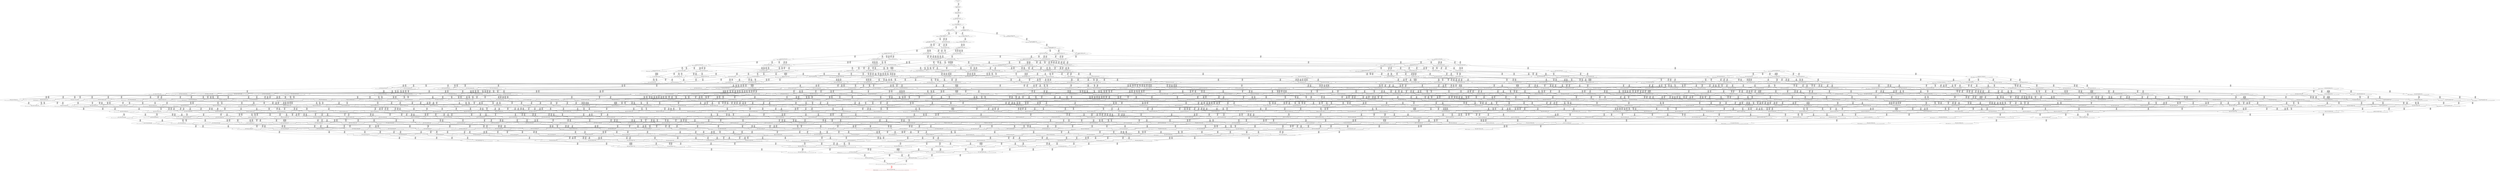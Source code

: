 digraph {
	S0[label="S0: [0, 0] [0, 0] \n{}{}"];
	S1[label="S1: [0, 0] [10, 13] \n{T0J0:10-13}{1}"];
	S2[label="S2: [10, 13] [53, 67] \n{T0J1:53-67}{1, 2}"];
	S3[label="S3: [53, 67] [77, 97] \n{T0J1:53-67, T0J2:77-97}{1, 2, 3}"];
	S4[label="S4: [77, 97] [88, 111] \n{T0J2:77-97, T0J10:88-111}{1, 2, 3, 11}"];
	S5[label="S5: [88, 111] [142, 179] \n{T0J3:142-179}{1, 2, 3, 4, 11}"];
	S6[label="S6: [88, 96] [146, 169] \n{T0J11:146-169}{1, 2, 3, 11, 12}"];
	S7[label="S7: [111, 140] [142, 179] \n{T0J3:142-179, T0J6:111-140}{1, 2, 3, 4, 7, 11}"];
	S8[label="S8: [142, 169] [146, 179] \n{T0J3:142-179, T0J11:146-169}{1, 2, 3, 4, 11, 12}"];
	S9[label="S9: [127, 145] [146, 169] \n{T0J11:146-169, T0J16:127-145}{1, 2, 3, 11, 12, 17}"];
	S10[label="S10: [142, 179] [181, 228] \n{T0J3:142-179, T0J7:181-228}{1, 2, 3, 4, 7, 8, 11}"];
	S11[label="S11: [146, 179] [165, 198] \n{T0J6:165-198}{1, 2, 3, 4, 7, 11, 12}"];
	S12[label="S12: [146, 169] [192, 227] \n{T0J3:192-227, T0J11:146-169}{1, 2, 3, 4, 11, 12, 17}"];
	S13[label="S13: [146, 169] [164, 220] \n{}{1, 2, 3, 4, 5, 6, 11, 12}"];
	S14[label="S14: [165, 228] [200, 267] \n{T0J7:181-267}{1, 2, 3, 4, 7, 8, 11, 12}"];
	S15[label="S15: [169, 198] [192, 227] \n{T0J3:192-227, T0J6:169-198}{1, 2, 3, 4, 7, 11, 12, 17}"];
	S16[label="S16: [164, 228] [181, 230] \n{T0J7:181-228}{1, 2, 3, 4, 5, 6, 7, 8, 11}"];
	S17[label="S17: [164, 198] [168, 230] \n{}{1, 2, 3, 4, 5, 6, 7, 11, 12}"];
	S18[label="S18: [184, 250] [200, 267] \n{T0J12:184-250}{1, 2, 3, 4, 7, 8, 11, 12, 13}"];
	S19[label="S19: [192, 267] [204, 286] \n{}{1, 2, 3, 4, 7, 8, 11, 12, 17}"];
	S20[label="S20: [168, 267] [200, 300] \n{}{1, 2, 3, 4, 5, 6, 7, 8, 11, 12}"];
	S21[label="S21: [200, 226] [235, 300] \n{}{1, 2, 3, 4, 7, 8, 9, 10, 11, 12}"];
	S22[label="S22: [192, 198] [232, 249] \n{T0J4:232-249}{1, 2, 3, 4, 5, 6, 7, 11, 12, 17}"];
	S23[label="S23: [192, 198] [214, 226] \n{T0J5:214-226}{1, 2, 3, 4, 5, 6, 7, 11, 12, 17}"];
	S24[label="S24: [188, 231] [200, 267] \n{T0J13:188-231}{1, 2, 3, 4, 7, 8, 11, 12, 13, 14}"];
	S25[label="S25: [200, 267] [211, 286] \n{}{1, 2, 3, 4, 7, 8, 11, 12, 13, 17}"];
	S26[label="S26: [204, 286] [254, 304] \n{T0J17:254-304}{1, 2, 3, 4, 7, 8, 11, 12, 17, 18}"];
	S27[label="S27: [204, 271] [228, 286] \n{T0J20:228-271}{1, 2, 3, 4, 7, 8, 11, 12, 17, 21}"];
	S28[label="S28: [181, 230] [235, 302] \n{}{1, 2, 3, 4, 5, 6, 7, 8, 9, 10, 11}"];
	S29[label="S29: [187, 291] [200, 301] \n{}{1, 2, 3, 4, 5, 6, 7, 8, 11, 12, 13}"];
	S30[label="S30: [200, 267] [235, 300] \n{}{1, 2, 3, 4, 7, 8, 9, 10, 11, 12, 13}"];
	S31[label="S31: [200, 300] [207, 318] \n{}{1, 2, 3, 4, 5, 6, 7, 8, 11, 12, 17}"];
	S32[label="S32: [204, 286] [239, 300] \n{}{1, 2, 3, 4, 7, 8, 9, 10, 11, 12, 17}"];
	S33[label="S33: [200, 267] [244, 297] \n{T0J14:244-297}{1, 2, 3, 4, 7, 8, 11, 12, 13, 14, 15}"];
	S34[label="S34: [200, 267] [211, 286] \n{}{1, 2, 3, 4, 7, 8, 11, 12, 13, 14, 17}"];
	S35[label="S35: [211, 286] [254, 304] \n{T0J17:254-304}{1, 2, 3, 4, 7, 8, 11, 12, 13, 17, 18}"];
	S36[label="S36: [211, 271] [228, 286] \n{T0J20:228-271}{1, 2, 3, 4, 7, 8, 11, 12, 13, 17, 21}"];
	S37[label="S37: [245, 278] [254, 304] \n{T0J17:254-304, T0J18:245-278}{1, 2, 3, 4, 7, 8, 11, 12, 17, 18, 19}"];
	S38[label="S38: [228, 286] [254, 304] \n{T0J17:254-304, T0J20:228-271}{1, 2, 3, 4, 7, 8, 11, 12, 17, 18, 21}"];
	S39[label="S39: [200, 302] [235, 341] \n{}{1, 2, 3, 4, 5, 6, 7, 8, 9, 10, 11, 12}"];
	S40[label="S40: [191, 290] [200, 301] \n{}{1, 2, 3, 4, 5, 6, 7, 8, 11, 12, 13, 14}"];
	S41[label="S41: [200, 267] [235, 300] \n{}{1, 2, 3, 4, 7, 8, 9, 10, 11, 12, 13, 14}"];
	S42[label="S42: [200, 309] [219, 334] \n{}{1, 2, 3, 4, 5, 6, 7, 8, 11, 12, 13, 17}"];
	S43[label="S43: [211, 286] [239, 300] \n{}{1, 2, 3, 4, 7, 8, 9, 10, 11, 12, 13, 17}"];
	S44[label="S44: [207, 318] [254, 363] \n{}{1, 2, 3, 4, 5, 6, 7, 8, 11, 12, 17, 18}"];
	S45[label="S45: [239, 300] [258, 304] \n{T0J17:254-304}{1, 2, 3, 4, 7, 8, 9, 10, 11, 12, 17, 18}"];
	S46[label="S46: [207, 318] [228, 330] \n{}{1, 2, 3, 4, 5, 6, 7, 8, 11, 12, 17, 21}"];
	S47[label="S47: [228, 286] [240, 300] \n{T0J20:228-271}{1, 2, 3, 4, 7, 8, 9, 10, 11, 12, 17, 21}"];
	S48[label="S48: [244, 297] [276, 322] \n{T0J14:244-297, T0J15:276-322}{1, 2, 3, 4, 7, 8, 11, 12, 13, 14, 15, 16}"];
	S49[label="S49: [211, 286] [244, 297] \n{T0J14:244-297}{1, 2, 3, 4, 7, 8, 11, 12, 13, 14, 15, 17}"];
	S50[label="S50: [211, 286] [254, 304] \n{T0J17:254-304}{1, 2, 3, 4, 7, 8, 11, 12, 13, 14, 17, 18}"];
	S51[label="S51: [211, 271] [228, 286] \n{T0J20:228-271}{1, 2, 3, 4, 7, 8, 11, 12, 13, 14, 17, 21}"];
	S52[label="S52: [252, 278] [254, 304] \n{T0J17:254-304, T0J18:252-278}{1, 2, 3, 4, 7, 8, 11, 12, 13, 17, 18, 19}"];
	S53[label="S53: [228, 286] [254, 304] \n{T0J17:254-304, T0J20:228-271}{1, 2, 3, 4, 7, 8, 11, 12, 13, 17, 18, 21}"];
	S54[label="S54: [200, 326] [235, 365] \n{}{1, 2, 3, 4, 5, 6, 7, 8, 9, 10, 11, 12, 13}"];
	S55[label="S55: [207, 341] [239, 374] \n{}{1, 2, 3, 4, 5, 6, 7, 8, 9, 10, 11, 12, 17}"];
	S56[label="S56: [200, 301] [244, 356] \n{}{1, 2, 3, 4, 5, 6, 7, 8, 11, 12, 13, 14, 15}"];
	S57[label="S57: [235, 297] [254, 300] \n{T0J14:244-297}{1, 2, 3, 4, 7, 8, 9, 10, 11, 12, 13, 14, 15}"];
	S58[label="S58: [200, 301] [219, 334] \n{}{1, 2, 3, 4, 5, 6, 7, 8, 11, 12, 13, 14, 17}"];
	S59[label="S59: [211, 286] [239, 300] \n{}{1, 2, 3, 4, 7, 8, 9, 10, 11, 12, 13, 14, 17}"];
	S60[label="S60: [219, 334] [254, 363] \n{}{1, 2, 3, 4, 5, 6, 7, 8, 11, 12, 13, 17, 18}"];
	S61[label="S61: [239, 300] [265, 304] \n{T0J17:254-304}{1, 2, 3, 4, 7, 8, 9, 10, 11, 12, 13, 17, 18}"];
	S62[label="S62: [219, 330] [228, 334] \n{}{1, 2, 3, 4, 5, 6, 7, 8, 11, 12, 13, 17, 21}"];
	S63[label="S63: [228, 286] [247, 300] \n{T0J20:228-271}{1, 2, 3, 4, 7, 8, 9, 10, 11, 12, 13, 17, 21}"];
	S64[label="S64: [248, 337] [254, 363] \n{}{1, 2, 3, 4, 5, 6, 7, 8, 11, 12, 17, 18, 19}"];
	S65[label="S65: [228, 330] [254, 363] \n{}{1, 2, 3, 4, 5, 6, 7, 8, 11, 12, 17, 18, 21}"];
	S66[label="S66: [228, 330] [288, 361] \n{T0J21:288-361}{1, 2, 3, 4, 5, 6, 7, 8, 11, 12, 17, 21, 22}"];
	S67[label="S67: [228, 321] [235, 330] \n{T0J23:235-321}{1, 2, 3, 4, 5, 6, 7, 8, 11, 12, 17, 21, 24}"];
	S68[label="S68: [244, 297] [287, 322] \n{T0J14:244-297, T0J15:287-322}{1, 2, 3, 4, 7, 8, 11, 12, 13, 14, 15, 16, 17}"];
	S69[label="S69: [244, 297] [267, 304] \n{T0J14:244-297, T0J17:254-304}{1, 2, 3, 4, 7, 8, 11, 12, 13, 14, 15, 17, 18}"];
	S70[label="S70: [228, 286] [247, 297] \n{T0J14:244-297, T0J20:228-271}{1, 2, 3, 4, 7, 8, 11, 12, 13, 14, 15, 17, 21}"];
	S71[label="S71: [252, 278] [254, 304] \n{T0J17:254-304, T0J18:252-278}{1, 2, 3, 4, 7, 8, 11, 12, 13, 14, 17, 18, 19}"];
	S72[label="S72: [228, 286] [254, 304] \n{T0J17:254-304, T0J20:228-271}{1, 2, 3, 4, 7, 8, 11, 12, 13, 14, 17, 18, 21}"];
	S73[label="S73: [200, 331] [235, 365] \n{}{1, 2, 3, 4, 5, 6, 7, 8, 9, 10, 11, 12, 13, 14}"];
	S74[label="S74: [219, 365] [239, 383] \n{}{1, 2, 3, 4, 5, 6, 7, 8, 9, 10, 11, 12, 13, 17}"];
	S75[label="S75: [239, 374] [261, 392] \n{}{1, 2, 3, 4, 5, 6, 7, 8, 9, 10, 11, 12, 17, 18}"];
	S76[label="S76: [228, 347] [243, 392] \n{}{1, 2, 3, 4, 5, 6, 7, 8, 9, 10, 11, 12, 17, 21}"];
	S77[label="S77: [244, 356] [276, 381] \n{}{1, 2, 3, 4, 5, 6, 7, 8, 11, 12, 13, 14, 15, 16}"];
	S78[label="S78: [219, 334] [244, 356] \n{}{1, 2, 3, 4, 5, 6, 7, 8, 11, 12, 13, 14, 15, 17}"];
	S79[label="S79: [239, 297] [265, 300] \n{T0J14:244-297}{1, 2, 3, 4, 7, 8, 9, 10, 11, 12, 13, 14, 15, 17}"];
	S80[label="S80: [219, 334] [254, 363] \n{}{1, 2, 3, 4, 5, 6, 7, 8, 11, 12, 13, 14, 17, 18}"];
	S81[label="S81: [239, 300] [265, 304] \n{T0J17:254-304}{1, 2, 3, 4, 7, 8, 9, 10, 11, 12, 13, 14, 17, 18}"];
	S82[label="S82: [219, 330] [228, 334] \n{}{1, 2, 3, 4, 5, 6, 7, 8, 11, 12, 13, 14, 17, 21}"];
	S83[label="S83: [228, 286] [247, 300] \n{T0J20:228-271}{1, 2, 3, 4, 7, 8, 9, 10, 11, 12, 13, 14, 17, 21}"];
	S84[label="S84: [254, 337] [260, 363] \n{}{1, 2, 3, 4, 5, 6, 7, 8, 11, 12, 13, 17, 18, 19}"];
	S85[label="S85: [228, 334] [254, 363] \n{}{1, 2, 3, 4, 5, 6, 7, 8, 11, 12, 13, 17, 18, 21}"];
	S86[label="S86: [228, 334] [288, 361] \n{T0J21:288-361}{1, 2, 3, 4, 5, 6, 7, 8, 11, 12, 13, 17, 21, 22}"];
	S87[label="S87: [228, 321] [247, 334] \n{}{1, 2, 3, 4, 5, 6, 7, 8, 11, 12, 13, 17, 21, 24}"];
	S88[label="S88: [254, 335] [288, 363] \n{T0J19:288-335}{1, 2, 3, 4, 5, 6, 7, 8, 11, 12, 17, 18, 19, 20}"];
	S89[label="S89: [254, 337] [269, 363] \n{}{1, 2, 3, 4, 5, 6, 7, 8, 11, 12, 17, 18, 19, 21}"];
	S90[label="S90: [254, 361] [288, 363] \n{T0J21:288-361}{1, 2, 3, 4, 5, 6, 7, 8, 11, 12, 17, 18, 21, 22}"];
	S91[label="S91: [235, 330] [256, 363] \n{}{1, 2, 3, 4, 5, 6, 7, 8, 11, 12, 17, 18, 21, 24}"];
	S92[label="S92: [253, 317] [288, 361] \n{T0J21:288-361, T0J22:253-317}{1, 2, 3, 4, 5, 6, 7, 8, 11, 12, 17, 21, 22, 23}"];
	S93[label="S93: [235, 330] [288, 361] \n{T0J21:288-361}{1, 2, 3, 4, 5, 6, 7, 8, 11, 12, 17, 21, 22, 24}"];
	S94[label="S94: [235, 365] [254, 402] \n{}{1, 2, 3, 4, 5, 6, 7, 8, 9, 10, 11, 12, 13, 14, 15}"];
	S95[label="S95: [219, 370] [239, 383] \n{}{1, 2, 3, 4, 5, 6, 7, 8, 9, 10, 11, 12, 13, 14, 17}"];
	S96[label="S96: [239, 392] [261, 408] \n{}{1, 2, 3, 4, 5, 6, 7, 8, 9, 10, 11, 12, 13, 17, 18}"];
	S97[label="S97: [228, 371] [247, 404] \n{}{1, 2, 3, 4, 5, 6, 7, 8, 9, 10, 11, 12, 13, 17, 21}"];
	S98[label="S98: [254, 363] [280, 411] \n{}{1, 2, 3, 4, 5, 6, 7, 8, 9, 10, 11, 12, 17, 18, 19}"];
	S99[label="S99: [243, 380] [275, 404] \n{}{1, 2, 3, 4, 5, 6, 7, 8, 9, 10, 11, 12, 17, 18, 21}"];
	S100[label="S100: [243, 378] [288, 404] \n{}{1, 2, 3, 4, 5, 6, 7, 8, 9, 10, 11, 12, 17, 21, 22}"];
	S101[label="S101: [235, 338] [256, 395] \n{}{1, 2, 3, 4, 5, 6, 7, 8, 9, 10, 11, 12, 17, 21, 24}"];
	S102[label="S102: [244, 356] [283, 381] \n{}{1, 2, 3, 4, 5, 6, 7, 8, 11, 12, 13, 14, 15, 16, 17}"];
	S103[label="S103: [244, 356] [267, 363] \n{}{1, 2, 3, 4, 5, 6, 7, 8, 11, 12, 13, 14, 15, 17, 18}"];
	S104[label="S104: [228, 334] [250, 356] \n{}{1, 2, 3, 4, 5, 6, 7, 8, 11, 12, 13, 14, 15, 17, 21}"];
	S105[label="S105: [254, 337] [260, 363] \n{}{1, 2, 3, 4, 5, 6, 7, 8, 11, 12, 13, 14, 17, 18, 19}"];
	S106[label="S106: [228, 334] [254, 363] \n{}{1, 2, 3, 4, 5, 6, 7, 8, 11, 12, 13, 14, 17, 18, 21}"];
	S107[label="S107: [243, 316] [251, 392] \n{T0J24:251-316}{1, 2, 3, 4, 5, 6, 7, 8, 9, 10, 11, 12, 17, 21, 25}"];
	S108[label="S108: [228, 334] [288, 361] \n{T0J21:288-361}{1, 2, 3, 4, 5, 6, 7, 8, 11, 12, 13, 14, 17, 21, 22}"];
	S109[label="S109: [228, 321] [247, 334] \n{}{1, 2, 3, 4, 5, 6, 7, 8, 11, 12, 13, 14, 17, 21, 24}"];
	S110[label="S110: [260, 335] [288, 363] \n{T0J19:288-335}{1, 2, 3, 4, 5, 6, 7, 8, 11, 12, 13, 17, 18, 19, 20}"];
	S111[label="S111: [254, 337] [269, 363] \n{}{1, 2, 3, 4, 5, 6, 7, 8, 11, 12, 13, 17, 18, 19, 21}"];
	S112[label="S112: [254, 361] [288, 363] \n{T0J21:288-361}{1, 2, 3, 4, 5, 6, 7, 8, 11, 12, 13, 17, 18, 21, 22}"];
	S113[label="S113: [247, 334] [256, 363] \n{}{1, 2, 3, 4, 5, 6, 7, 8, 11, 12, 13, 17, 18, 21, 24}"];
	S114[label="S114: [253, 317] [288, 361] \n{T0J21:288-361}{1, 2, 3, 4, 5, 6, 7, 8, 11, 12, 13, 17, 21, 22, 23}"];
	S115[label="S115: [247, 334] [288, 361] \n{T0J21:288-361}{1, 2, 3, 4, 5, 6, 7, 8, 11, 12, 13, 17, 21, 22, 24}"];
	S116[label="S116: [269, 335] [290, 363] \n{T0J19:288-335}{1, 2, 3, 4, 5, 6, 7, 8, 11, 12, 17, 18, 19, 20, 21}"];
	S117[label="S117: [269, 361] [295, 363] \n{T0J21:288-361}{1, 2, 3, 4, 5, 6, 7, 8, 11, 12, 17, 18, 19, 21, 22}"];
	S118[label="S118: [256, 337] [276, 363] \n{}{1, 2, 3, 4, 5, 6, 7, 8, 11, 12, 17, 18, 19, 21, 24}"];
	S119[label="S119: [279, 361] [288, 363] \n{T0J21:288-361}{1, 2, 3, 4, 5, 6, 7, 8, 11, 12, 17, 18, 21, 22, 23}"];
	S120[label="S120: [256, 361] [288, 363] \n{T0J21:288-361}{1, 2, 3, 4, 5, 6, 7, 8, 11, 12, 17, 18, 21, 22, 24}"];
	S121[label="S121: [260, 321] [288, 361] \n{T0J21:288-361}{1, 2, 3, 4, 5, 6, 7, 8, 11, 12, 17, 21, 22, 23, 24}"];
	S122[label="S122: [254, 402] [298, 461] \n{}{1, 2, 3, 4, 5, 6, 7, 8, 9, 10, 11, 12, 13, 14, 15, 16}"];
	S123[label="S123: [239, 383] [265, 441] \n{}{1, 2, 3, 4, 5, 6, 7, 8, 9, 10, 11, 12, 13, 14, 15, 17}"];
	S124[label="S124: [239, 397] [261, 408] \n{}{1, 2, 3, 4, 5, 6, 7, 8, 9, 10, 11, 12, 13, 14, 17, 18}"];
	S125[label="S125: [228, 376] [247, 404] \n{}{1, 2, 3, 4, 5, 6, 7, 8, 9, 10, 11, 12, 13, 14, 17, 21}"];
	S126[label="S126: [260, 387] [280, 411] \n{}{1, 2, 3, 4, 5, 6, 7, 8, 9, 10, 11, 12, 13, 17, 18, 19}"];
	S127[label="S127: [247, 404] [275, 408] \n{}{1, 2, 3, 4, 5, 6, 7, 8, 9, 10, 11, 12, 13, 17, 18, 21}"];
	S128[label="S128: [247, 402] [288, 408] \n{}{1, 2, 3, 4, 5, 6, 7, 8, 9, 10, 11, 12, 13, 17, 21, 22}"];
	S129[label="S129: [247, 362] [256, 404] \n{}{1, 2, 3, 4, 5, 6, 7, 8, 9, 10, 11, 12, 13, 17, 21, 24}"];
	S130[label="S130: [280, 363] [294, 411] \n{}{1, 2, 3, 4, 5, 6, 7, 8, 9, 10, 11, 12, 17, 18, 19, 20}"];
	S131[label="S131: [269, 363] [284, 411] \n{}{1, 2, 3, 4, 5, 6, 7, 8, 9, 10, 11, 12, 17, 18, 19, 21}"];
	S132[label="S132: [275, 380] [303, 435] \n{}{1, 2, 3, 4, 5, 6, 7, 8, 9, 10, 11, 12, 17, 18, 21, 22}"];
	S133[label="S133: [256, 380] [275, 404] \n{}{1, 2, 3, 4, 5, 6, 7, 8, 9, 10, 11, 12, 17, 18, 21, 24}"];
	S134[label="S134: [268, 361] [288, 404] \n{}{1, 2, 3, 4, 5, 6, 7, 8, 9, 10, 11, 12, 17, 21, 22, 23}"];
	S135[label="S135: [256, 378] [288, 404] \n{}{1, 2, 3, 4, 5, 6, 7, 8, 9, 10, 11, 12, 17, 21, 22, 24}"];
	S136[label="S136: [247, 340] [251, 404] \n{}{1, 2, 3, 4, 5, 6, 7, 8, 9, 10, 11, 12, 13, 17, 21, 25}"];
	S137[label="S137: [251, 380] [275, 404] \n{}{1, 2, 3, 4, 5, 6, 7, 8, 9, 10, 11, 12, 17, 18, 21, 25}"];
	S138[label="S138: [251, 378] [288, 404] \n{}{1, 2, 3, 4, 5, 6, 7, 8, 9, 10, 11, 12, 17, 21, 22, 25}"];
	S139[label="S139: [251, 338] [256, 395] \n{}{1, 2, 3, 4, 5, 6, 7, 8, 9, 10, 11, 12, 17, 21, 24, 25}"];
	S140[label="S140: [267, 363] [306, 381] \n{}{1, 2, 3, 4, 5, 6, 7, 8, 11, 12, 13, 14, 15, 16, 17, 18}"];
	S141[label="S141: [250, 356] [283, 381] \n{}{1, 2, 3, 4, 5, 6, 7, 8, 11, 12, 13, 14, 15, 16, 17, 21}"];
	S142[label="S142: [260, 356] [285, 363] \n{}{1, 2, 3, 4, 5, 6, 7, 8, 11, 12, 13, 14, 15, 17, 18, 19}"];
	S143[label="S143: [250, 356] [280, 363] \n{}{1, 2, 3, 4, 5, 6, 7, 8, 11, 12, 13, 14, 15, 17, 18, 21}"];
	S144[label="S144: [250, 356] [288, 361] \n{T0J21:288-361}{1, 2, 3, 4, 5, 6, 7, 8, 11, 12, 13, 14, 15, 17, 21, 22}"];
	S145[label="S145: [247, 334] [256, 356] \n{}{1, 2, 3, 4, 5, 6, 7, 8, 11, 12, 13, 14, 15, 17, 21, 24}"];
	S146[label="S146: [260, 335] [288, 363] \n{T0J19:288-335}{1, 2, 3, 4, 5, 6, 7, 8, 11, 12, 13, 14, 17, 18, 19, 20}"];
	S147[label="S147: [254, 337] [269, 363] \n{}{1, 2, 3, 4, 5, 6, 7, 8, 11, 12, 13, 14, 17, 18, 19, 21}"];
	S148[label="S148: [254, 361] [288, 363] \n{T0J21:288-361}{1, 2, 3, 4, 5, 6, 7, 8, 11, 12, 13, 14, 17, 18, 21, 22}"];
	S149[label="S149: [247, 334] [256, 363] \n{}{1, 2, 3, 4, 5, 6, 7, 8, 11, 12, 13, 14, 17, 18, 21, 24}"];
	S150[label="S150: [253, 317] [288, 361] \n{T0J21:288-361}{1, 2, 3, 4, 5, 6, 7, 8, 11, 12, 13, 14, 17, 21, 22, 23}"];
	S151[label="S151: [247, 334] [288, 361] \n{T0J21:288-361}{1, 2, 3, 4, 5, 6, 7, 8, 11, 12, 13, 14, 17, 21, 22, 24}"];
	S152[label="S152: [269, 335] [290, 363] \n{T0J19:288-335}{1, 2, 3, 4, 5, 6, 7, 8, 11, 12, 13, 17, 18, 19, 20, 21}"];
	S153[label="S153: [269, 361] [295, 363] \n{T0J21:288-361}{1, 2, 3, 4, 5, 6, 7, 8, 11, 12, 13, 17, 18, 19, 21, 22}"];
	S154[label="S154: [256, 337] [276, 363] \n{}{1, 2, 3, 4, 5, 6, 7, 8, 11, 12, 13, 17, 18, 19, 21, 24}"];
	S155[label="S155: [279, 361] [288, 363] \n{T0J21:288-361}{1, 2, 3, 4, 5, 6, 7, 8, 11, 12, 13, 17, 18, 21, 22, 23}"];
	S156[label="S156: [256, 361] [288, 363] \n{T0J21:288-361}{1, 2, 3, 4, 5, 6, 7, 8, 11, 12, 13, 17, 18, 21, 22, 24}"];
	S157[label="S157: [272, 321] [288, 361] \n{T0J21:288-361}{1, 2, 3, 4, 5, 6, 7, 8, 11, 12, 13, 17, 21, 22, 23, 24}"];
	S158[label="S158: [290, 361] [309, 363] \n{T0J19:288-335, T0J21:288-361}{1, 2, 3, 4, 5, 6, 7, 8, 11, 12, 17, 18, 19, 20, 21, 22}"];
	S159[label="S159: [276, 335] [296, 363] \n{T0J19:288-335}{1, 2, 3, 4, 5, 6, 7, 8, 11, 12, 17, 18, 19, 20, 21, 24}"];
	S160[label="S160: [288, 337] [295, 363] \n{T0J21:288-361}{1, 2, 3, 4, 5, 6, 7, 8, 11, 12, 17, 18, 19, 21, 22, 23}"];
	S161[label="S161: [276, 361] [297, 363] \n{T0J21:288-361}{1, 2, 3, 4, 5, 6, 7, 8, 11, 12, 17, 18, 19, 21, 22, 24}"];
	S162[label="S162: [281, 361] [288, 363] \n{T0J21:288-361}{1, 2, 3, 4, 5, 6, 7, 8, 11, 12, 17, 18, 21, 22, 23, 24}"];
	S163[label="S163: [265, 451] [298, 479] \n{}{1, 2, 3, 4, 5, 6, 7, 8, 9, 10, 11, 12, 13, 14, 15, 16, 17}"];
	S164[label="S164: [261, 408] [295, 468] \n{}{1, 2, 3, 4, 5, 6, 7, 8, 9, 10, 11, 12, 13, 14, 15, 17, 18}"];
	S165[label="S165: [247, 404] [275, 447] \n{}{1, 2, 3, 4, 5, 6, 7, 8, 9, 10, 11, 12, 13, 14, 15, 17, 21}"];
	S166[label="S166: [260, 392] [280, 411] \n{}{1, 2, 3, 4, 5, 6, 7, 8, 9, 10, 11, 12, 13, 14, 17, 18, 19}"];
	S167[label="S167: [247, 408] [275, 409] \n{}{1, 2, 3, 4, 5, 6, 7, 8, 9, 10, 11, 12, 13, 14, 17, 18, 21}"];
	S168[label="S168: [247, 407] [288, 408] \n{}{1, 2, 3, 4, 5, 6, 7, 8, 9, 10, 11, 12, 13, 14, 17, 21, 22}"];
	S169[label="S169: [247, 367] [256, 404] \n{}{1, 2, 3, 4, 5, 6, 7, 8, 9, 10, 11, 12, 13, 14, 17, 21, 24}"];
	S170[label="S170: [280, 387] [299, 411] \n{}{1, 2, 3, 4, 5, 6, 7, 8, 9, 10, 11, 12, 13, 17, 18, 19, 20}"];
	S171[label="S171: [269, 387] [288, 411] \n{}{1, 2, 3, 4, 5, 6, 7, 8, 9, 10, 11, 12, 13, 17, 18, 19, 21}"];
	S172[label="S172: [275, 404] [303, 435] \n{}{1, 2, 3, 4, 5, 6, 7, 8, 9, 10, 11, 12, 13, 17, 18, 21, 22}"];
	S173[label="S173: [256, 404] [275, 408] \n{}{1, 2, 3, 4, 5, 6, 7, 8, 9, 10, 11, 12, 13, 17, 18, 21, 24}"];
	S174[label="S174: [272, 385] [288, 408] \n{}{1, 2, 3, 4, 5, 6, 7, 8, 9, 10, 11, 12, 13, 17, 21, 22, 23}"];
	S175[label="S175: [256, 402] [288, 408] \n{}{1, 2, 3, 4, 5, 6, 7, 8, 9, 10, 11, 12, 13, 17, 21, 22, 24}"];
	S176[label="S176: [284, 363] [309, 411] \n{}{1, 2, 3, 4, 5, 6, 7, 8, 9, 10, 11, 12, 17, 18, 19, 20, 21}"];
	S177[label="S177: [284, 378] [316, 435] \n{}{1, 2, 3, 4, 5, 6, 7, 8, 9, 10, 11, 12, 17, 18, 19, 21, 22}"];
	S178[label="S178: [275, 363] [297, 411] \n{}{1, 2, 3, 4, 5, 6, 7, 8, 9, 10, 11, 12, 17, 18, 19, 21, 24}"];
	S179[label="S179: [288, 380] [303, 435] \n{}{1, 2, 3, 4, 5, 6, 7, 8, 9, 10, 11, 12, 17, 18, 21, 22, 23}"];
	S180[label="S180: [275, 380] [303, 435] \n{}{1, 2, 3, 4, 5, 6, 7, 8, 9, 10, 11, 12, 17, 18, 21, 22, 24}"];
	S181[label="S181: [281, 361] [288, 404] \n{}{1, 2, 3, 4, 5, 6, 7, 8, 9, 10, 11, 12, 17, 21, 22, 23, 24}"];
	S182[label="S182: [247, 345] [251, 404] \n{}{1, 2, 3, 4, 5, 6, 7, 8, 9, 10, 11, 12, 13, 14, 17, 21, 25}"];
	S183[label="S183: [251, 404] [275, 408] \n{}{1, 2, 3, 4, 5, 6, 7, 8, 9, 10, 11, 12, 13, 17, 18, 21, 25}"];
	S184[label="S184: [251, 402] [288, 408] \n{}{1, 2, 3, 4, 5, 6, 7, 8, 9, 10, 11, 12, 13, 17, 21, 22, 25}"];
	S185[label="S185: [251, 362] [258, 404] \n{}{1, 2, 3, 4, 5, 6, 7, 8, 9, 10, 11, 12, 13, 17, 21, 24, 25}"];
	S186[label="S186: [275, 354] [284, 411] \n{}{1, 2, 3, 4, 5, 6, 7, 8, 9, 10, 11, 12, 17, 18, 19, 21, 25}"];
	S187[label="S187: [275, 380] [303, 435] \n{}{1, 2, 3, 4, 5, 6, 7, 8, 9, 10, 11, 12, 17, 18, 21, 22, 25}"];
	S188[label="S188: [256, 380] [275, 404] \n{}{1, 2, 3, 4, 5, 6, 7, 8, 9, 10, 11, 12, 17, 18, 21, 24, 25}"];
	S189[label="S189: [276, 334] [288, 404] \n{}{1, 2, 3, 4, 5, 6, 7, 8, 9, 10, 11, 12, 17, 21, 22, 23, 25}"];
	S190[label="S190: [288, 384] [353, 404] \n{T0J27:353-384}{1, 2, 3, 4, 5, 6, 7, 8, 9, 10, 11, 12, 17, 21, 22, 23, 28}"];
	S191[label="S191: [256, 378] [288, 404] \n{}{1, 2, 3, 4, 5, 6, 7, 8, 9, 10, 11, 12, 17, 21, 22, 24, 25}"];
	S192[label="S192: [256, 347] [287, 395] \n{T0J28:287-347}{1, 2, 3, 4, 5, 6, 7, 8, 9, 10, 11, 12, 17, 21, 24, 25, 29}"];
	S193[label="S193: [285, 363] [308, 381] \n{}{1, 2, 3, 4, 5, 6, 7, 8, 11, 12, 13, 14, 15, 16, 17, 18, 19}"];
	S194[label="S194: [280, 363] [306, 381] \n{}{1, 2, 3, 4, 5, 6, 7, 8, 11, 12, 13, 14, 15, 16, 17, 18, 21}"];
	S195[label="S195: [283, 361] [310, 381] \n{T0J21:288-361}{1, 2, 3, 4, 5, 6, 7, 8, 11, 12, 13, 14, 15, 16, 17, 21, 22}"];
	S196[label="S196: [256, 356] [283, 381] \n{}{1, 2, 3, 4, 5, 6, 7, 8, 11, 12, 13, 14, 15, 16, 17, 21, 24}"];
	S197[label="S197: [283, 348] [326, 381] \n{T0J25:326-348}{1, 2, 3, 4, 5, 6, 7, 8, 11, 12, 13, 14, 15, 16, 17, 21, 26}"];
	S198[label="S198: [285, 356] [300, 363] \n{T0J19:288-335}{1, 2, 3, 4, 5, 6, 7, 8, 11, 12, 13, 14, 15, 17, 18, 19, 20}"];
	S199[label="S199: [269, 356] [291, 363] \n{}{1, 2, 3, 4, 5, 6, 7, 8, 11, 12, 13, 14, 15, 17, 18, 19, 21}"];
	S200[label="S200: [280, 361] [310, 363] \n{T0J21:288-361}{1, 2, 3, 4, 5, 6, 7, 8, 11, 12, 13, 14, 15, 17, 18, 21, 22}"];
	S201[label="S201: [256, 356] [280, 363] \n{}{1, 2, 3, 4, 5, 6, 7, 8, 11, 12, 13, 14, 15, 17, 18, 21, 24}"];
	S202[label="S202: [275, 356] [288, 361] \n{T0J21:288-361}{1, 2, 3, 4, 5, 6, 7, 8, 11, 12, 13, 14, 15, 17, 21, 22, 23}"];
	S203[label="S203: [256, 356] [288, 361] \n{T0J21:288-361}{1, 2, 3, 4, 5, 6, 7, 8, 11, 12, 13, 14, 15, 17, 21, 22, 24}"];
	S204[label="S204: [269, 335] [290, 363] \n{T0J19:288-335}{1, 2, 3, 4, 5, 6, 7, 8, 11, 12, 13, 14, 17, 18, 19, 20, 21}"];
	S205[label="S205: [269, 361] [295, 363] \n{T0J21:288-361}{1, 2, 3, 4, 5, 6, 7, 8, 11, 12, 13, 14, 17, 18, 19, 21, 22}"];
	S206[label="S206: [256, 337] [276, 363] \n{}{1, 2, 3, 4, 5, 6, 7, 8, 11, 12, 13, 14, 17, 18, 19, 21, 24}"];
	S207[label="S207: [279, 361] [288, 363] \n{T0J21:288-361}{1, 2, 3, 4, 5, 6, 7, 8, 11, 12, 13, 14, 17, 18, 21, 22, 23}"];
	S208[label="S208: [256, 361] [288, 363] \n{T0J21:288-361}{1, 2, 3, 4, 5, 6, 7, 8, 11, 12, 13, 14, 17, 18, 21, 22, 24}"];
	S209[label="S209: [272, 321] [288, 361] \n{T0J21:288-361}{1, 2, 3, 4, 5, 6, 7, 8, 11, 12, 13, 14, 17, 21, 22, 23, 24}"];
	S210[label="S210: [290, 361] [309, 363] \n{T0J19:288-335, T0J21:288-361}{1, 2, 3, 4, 5, 6, 7, 8, 11, 12, 13, 17, 18, 19, 20, 21, 22}"];
	S211[label="S211: [276, 335] [296, 363] \n{T0J19:288-335}{1, 2, 3, 4, 5, 6, 7, 8, 11, 12, 13, 17, 18, 19, 20, 21, 24}"];
	S212[label="S212: [288, 337] [295, 363] \n{T0J21:288-361}{1, 2, 3, 4, 5, 6, 7, 8, 11, 12, 13, 17, 18, 19, 21, 22, 23}"];
	S213[label="S213: [276, 361] [297, 363] \n{T0J21:288-361}{1, 2, 3, 4, 5, 6, 7, 8, 11, 12, 13, 17, 18, 19, 21, 22, 24}"];
	S214[label="S214: [281, 361] [288, 363] \n{T0J21:288-361}{1, 2, 3, 4, 5, 6, 7, 8, 11, 12, 13, 17, 18, 21, 22, 23, 24}"];
	S215[label="S215: [296, 361] [316, 363] \n{T0J19:288-335, T0J21:288-361}{1, 2, 3, 4, 5, 6, 7, 8, 11, 12, 17, 18, 19, 20, 21, 22, 24}"];
	S216[label="S216: [288, 337] [301, 363] \n{T0J21:288-361}{1, 2, 3, 4, 5, 6, 7, 8, 11, 12, 17, 18, 19, 21, 22, 23, 24}"];
	S217[label="S217: [295, 479] [321, 529] \n{}{1, 2, 3, 4, 5, 6, 7, 8, 9, 10, 11, 12, 13, 14, 15, 16, 17, 18}"];
	S218[label="S218: [275, 479] [301, 500] \n{}{1, 2, 3, 4, 5, 6, 7, 8, 9, 10, 11, 12, 13, 14, 15, 16, 17, 21}"];
	S219[label="S219: [280, 411] [302, 468] \n{}{1, 2, 3, 4, 5, 6, 7, 8, 9, 10, 11, 12, 13, 14, 15, 17, 18, 19}"];
	S220[label="S220: [275, 409] [297, 479] \n{}{1, 2, 3, 4, 5, 6, 7, 8, 9, 10, 11, 12, 13, 14, 15, 17, 18, 21}"];
	S221[label="S221: [275, 408] [303, 478] \n{}{1, 2, 3, 4, 5, 6, 7, 8, 9, 10, 11, 12, 13, 14, 15, 17, 21, 22}"];
	S222[label="S222: [256, 404] [275, 447] \n{}{1, 2, 3, 4, 5, 6, 7, 8, 9, 10, 11, 12, 13, 14, 15, 17, 21, 24}"];
	S223[label="S223: [280, 392] [299, 411] \n{}{1, 2, 3, 4, 5, 6, 7, 8, 9, 10, 11, 12, 13, 14, 17, 18, 19, 20}"];
	S224[label="S224: [269, 392] [288, 411] \n{}{1, 2, 3, 4, 5, 6, 7, 8, 9, 10, 11, 12, 13, 14, 17, 18, 19, 21}"];
	S225[label="S225: [275, 409] [303, 435] \n{}{1, 2, 3, 4, 5, 6, 7, 8, 9, 10, 11, 12, 13, 14, 17, 18, 21, 22}"];
	S226[label="S226: [256, 408] [275, 409] \n{}{1, 2, 3, 4, 5, 6, 7, 8, 9, 10, 11, 12, 13, 14, 17, 18, 21, 24}"];
	S227[label="S227: [272, 390] [288, 408] \n{}{1, 2, 3, 4, 5, 6, 7, 8, 9, 10, 11, 12, 13, 14, 17, 21, 22, 23}"];
	S228[label="S228: [256, 407] [288, 408] \n{}{1, 2, 3, 4, 5, 6, 7, 8, 9, 10, 11, 12, 13, 14, 17, 21, 22, 24}"];
	S229[label="S229: [288, 387] [309, 411] \n{}{1, 2, 3, 4, 5, 6, 7, 8, 9, 10, 11, 12, 13, 17, 18, 19, 20, 21}"];
	S230[label="S230: [288, 402] [316, 435] \n{}{1, 2, 3, 4, 5, 6, 7, 8, 9, 10, 11, 12, 13, 17, 18, 19, 21, 22}"];
	S231[label="S231: [275, 387] [297, 411] \n{}{1, 2, 3, 4, 5, 6, 7, 8, 9, 10, 11, 12, 13, 17, 18, 19, 21, 24}"];
	S232[label="S232: [288, 404] [303, 435] \n{}{1, 2, 3, 4, 5, 6, 7, 8, 9, 10, 11, 12, 13, 17, 18, 21, 22, 23}"];
	S233[label="S233: [275, 404] [303, 435] \n{}{1, 2, 3, 4, 5, 6, 7, 8, 9, 10, 11, 12, 13, 17, 18, 21, 22, 24}"];
	S234[label="S234: [281, 385] [288, 408] \n{}{1, 2, 3, 4, 5, 6, 7, 8, 9, 10, 11, 12, 13, 17, 21, 22, 23, 24}"];
	S235[label="S235: [309, 378] [324, 435] \n{}{1, 2, 3, 4, 5, 6, 7, 8, 9, 10, 11, 12, 17, 18, 19, 20, 21, 22}"];
	S236[label="S236: [296, 363] [312, 411] \n{}{1, 2, 3, 4, 5, 6, 7, 8, 9, 10, 11, 12, 17, 18, 19, 20, 21, 24}"];
	S237[label="S237: [295, 363] [316, 435] \n{}{1, 2, 3, 4, 5, 6, 7, 8, 9, 10, 11, 12, 17, 18, 19, 21, 22, 23}"];
	S238[label="S238: [297, 378] [316, 435] \n{}{1, 2, 3, 4, 5, 6, 7, 8, 9, 10, 11, 12, 17, 18, 19, 21, 22, 24}"];
	S239[label="S239: [288, 380] [303, 435] \n{}{1, 2, 3, 4, 5, 6, 7, 8, 9, 10, 11, 12, 17, 18, 21, 22, 23, 24}"];
	S240[label="S240: [251, 404] [275, 447] \n{}{1, 2, 3, 4, 5, 6, 7, 8, 9, 10, 11, 12, 13, 14, 15, 17, 21, 25}"];
	S241[label="S241: [251, 408] [275, 409] \n{}{1, 2, 3, 4, 5, 6, 7, 8, 9, 10, 11, 12, 13, 14, 17, 18, 21, 25}"];
	S242[label="S242: [251, 407] [288, 408] \n{}{1, 2, 3, 4, 5, 6, 7, 8, 9, 10, 11, 12, 13, 14, 17, 21, 22, 25}"];
	S243[label="S243: [251, 367] [258, 404] \n{}{1, 2, 3, 4, 5, 6, 7, 8, 9, 10, 11, 12, 13, 14, 17, 21, 24, 25}"];
	S244[label="S244: [275, 378] [288, 411] \n{}{1, 2, 3, 4, 5, 6, 7, 8, 9, 10, 11, 12, 13, 17, 18, 19, 21, 25}"];
	S245[label="S245: [275, 404] [303, 435] \n{}{1, 2, 3, 4, 5, 6, 7, 8, 9, 10, 11, 12, 13, 17, 18, 21, 22, 25}"];
	S246[label="S246: [258, 404] [275, 408] \n{}{1, 2, 3, 4, 5, 6, 7, 8, 9, 10, 11, 12, 13, 17, 18, 21, 24, 25}"];
	S247[label="S247: [276, 358] [288, 408] \n{}{1, 2, 3, 4, 5, 6, 7, 8, 9, 10, 11, 12, 13, 17, 21, 22, 23, 25}"];
	S248[label="S248: [288, 404] [353, 408] \n{}{1, 2, 3, 4, 5, 6, 7, 8, 9, 10, 11, 12, 13, 17, 21, 22, 23, 28}"];
	S249[label="S249: [258, 402] [288, 408] \n{}{1, 2, 3, 4, 5, 6, 7, 8, 9, 10, 11, 12, 13, 17, 21, 22, 24, 25}"];
	S250[label="S250: [284, 352] [309, 411] \n{}{1, 2, 3, 4, 5, 6, 7, 8, 9, 10, 11, 12, 17, 18, 19, 20, 21, 25}"];
	S251[label="S251: [309, 377] [348, 411] \n{T0J26:348-377}{1, 2, 3, 4, 5, 6, 7, 8, 9, 10, 11, 12, 17, 18, 19, 20, 21, 27}"];
	S252[label="S252: [284, 378] [316, 435] \n{}{1, 2, 3, 4, 5, 6, 7, 8, 9, 10, 11, 12, 17, 18, 19, 21, 22, 25}"];
	S253[label="S253: [275, 354] [297, 411] \n{}{1, 2, 3, 4, 5, 6, 7, 8, 9, 10, 11, 12, 17, 18, 19, 21, 24, 25}"];
	S254[label="S254: [288, 380] [303, 435] \n{}{1, 2, 3, 4, 5, 6, 7, 8, 9, 10, 11, 12, 17, 18, 21, 22, 23, 25}"];
	S255[label="S255: [303, 384] [353, 435] \n{T0J27:353-384}{1, 2, 3, 4, 5, 6, 7, 8, 9, 10, 11, 12, 17, 18, 21, 22, 23, 28}"];
	S256[label="S256: [275, 380] [303, 435] \n{}{1, 2, 3, 4, 5, 6, 7, 8, 9, 10, 11, 12, 17, 18, 21, 22, 24, 25}"];
	S257[label="S257: [281, 338] [288, 404] \n{}{1, 2, 3, 4, 5, 6, 7, 8, 9, 10, 11, 12, 17, 21, 22, 23, 24, 25}"];
	S258[label="S258: [288, 384] [353, 404] \n{T0J27:353-384}{1, 2, 3, 4, 5, 6, 7, 8, 9, 10, 11, 12, 17, 21, 22, 23, 24, 28}"];
	S259[label="S259: [258, 371] [287, 404] \n{}{1, 2, 3, 4, 5, 6, 7, 8, 9, 10, 11, 12, 13, 17, 21, 24, 25, 29}"];
	S260[label="S260: [275, 380] [292, 404] \n{}{1, 2, 3, 4, 5, 6, 7, 8, 9, 10, 11, 12, 17, 18, 21, 24, 25, 29}"];
	S261[label="S261: [288, 384] [353, 404] \n{T0J27:353-384}{1, 2, 3, 4, 5, 6, 7, 8, 9, 10, 11, 12, 17, 21, 22, 23, 25, 28}"];
	S262[label="S262: [287, 378] [292, 404] \n{}{1, 2, 3, 4, 5, 6, 7, 8, 9, 10, 11, 12, 17, 21, 22, 24, 25, 29}"];
	S263[label="S263: [300, 363] [325, 381] \n{T0J19:288-335}{1, 2, 3, 4, 5, 6, 7, 8, 11, 12, 13, 14, 15, 16, 17, 18, 19, 20}"];
	S264[label="S264: [291, 363] [321, 381] \n{}{1, 2, 3, 4, 5, 6, 7, 8, 11, 12, 13, 14, 15, 16, 17, 18, 19, 21}"];
	S265[label="S265: [306, 363] [340, 381] \n{T0J21:288-361}{1, 2, 3, 4, 5, 6, 7, 8, 11, 12, 13, 14, 15, 16, 17, 18, 21, 22}"];
	S266[label="S266: [280, 363] [308, 381] \n{}{1, 2, 3, 4, 5, 6, 7, 8, 11, 12, 13, 14, 15, 16, 17, 18, 21, 24}"];
	S267[label="S267: [306, 363] [330, 381] \n{T0J25:326-348}{1, 2, 3, 4, 5, 6, 7, 8, 11, 12, 13, 14, 15, 16, 17, 18, 21, 26}"];
	S268[label="S268: [288, 361] [310, 381] \n{T0J21:288-361}{1, 2, 3, 4, 5, 6, 7, 8, 11, 12, 13, 14, 15, 16, 17, 21, 22, 23}"];
	S269[label="S269: [283, 361] [311, 381] \n{T0J21:288-361}{1, 2, 3, 4, 5, 6, 7, 8, 11, 12, 13, 14, 15, 16, 17, 21, 22, 24}"];
	S270[label="S270: [310, 361] [333, 381] \n{T0J21:288-361, T0J25:326-348}{1, 2, 3, 4, 5, 6, 7, 8, 11, 12, 13, 14, 15, 16, 17, 21, 22, 26}"];
	S271[label="S271: [283, 348] [326, 381] \n{T0J25:326-348}{1, 2, 3, 4, 5, 6, 7, 8, 11, 12, 13, 14, 15, 16, 17, 21, 24, 26}"];
	S272[label="S272: [290, 356] [309, 363] \n{T0J19:288-335}{1, 2, 3, 4, 5, 6, 7, 8, 11, 12, 13, 14, 15, 17, 18, 19, 20, 21}"];
	S273[label="S273: [291, 361] [321, 363] \n{T0J21:288-361}{1, 2, 3, 4, 5, 6, 7, 8, 11, 12, 13, 14, 15, 17, 18, 19, 21, 22}"];
	S274[label="S274: [276, 356] [297, 363] \n{}{1, 2, 3, 4, 5, 6, 7, 8, 11, 12, 13, 14, 15, 17, 18, 19, 21, 24}"];
	S275[label="S275: [288, 361] [310, 363] \n{T0J21:288-361}{1, 2, 3, 4, 5, 6, 7, 8, 11, 12, 13, 14, 15, 17, 18, 21, 22, 23}"];
	S276[label="S276: [280, 361] [310, 363] \n{T0J21:288-361}{1, 2, 3, 4, 5, 6, 7, 8, 11, 12, 13, 14, 15, 17, 18, 21, 22, 24}"];
	S277[label="S277: [281, 356] [288, 361] \n{T0J21:288-361}{1, 2, 3, 4, 5, 6, 7, 8, 11, 12, 13, 14, 15, 17, 21, 22, 23, 24}"];
	S278[label="S278: [290, 361] [309, 363] \n{T0J19:288-335, T0J21:288-361}{1, 2, 3, 4, 5, 6, 7, 8, 11, 12, 13, 14, 17, 18, 19, 20, 21, 22}"];
	S279[label="S279: [276, 335] [296, 363] \n{T0J19:288-335}{1, 2, 3, 4, 5, 6, 7, 8, 11, 12, 13, 14, 17, 18, 19, 20, 21, 24}"];
	S280[label="S280: [288, 337] [295, 363] \n{T0J21:288-361}{1, 2, 3, 4, 5, 6, 7, 8, 11, 12, 13, 14, 17, 18, 19, 21, 22, 23}"];
	S281[label="S281: [276, 361] [297, 363] \n{T0J21:288-361}{1, 2, 3, 4, 5, 6, 7, 8, 11, 12, 13, 14, 17, 18, 19, 21, 22, 24}"];
	S282[label="S282: [281, 361] [288, 363] \n{T0J21:288-361}{1, 2, 3, 4, 5, 6, 7, 8, 11, 12, 13, 14, 17, 18, 21, 22, 23, 24}"];
	S283[label="S283: [296, 361] [316, 363] \n{T0J19:288-335, T0J21:288-361}{1, 2, 3, 4, 5, 6, 7, 8, 11, 12, 13, 17, 18, 19, 20, 21, 22, 24}"];
	S284[label="S284: [288, 337] [301, 363] \n{T0J21:288-361}{1, 2, 3, 4, 5, 6, 7, 8, 11, 12, 13, 17, 18, 19, 21, 22, 23, 24}"];
	S285[label="S285: [302, 529] [336, 531] \n{}{1, 2, 3, 4, 5, 6, 7, 8, 9, 10, 11, 12, 13, 14, 15, 16, 17, 18, 19}"];
	S286[label="S286: [297, 500] [331, 557] \n{}{1, 2, 3, 4, 5, 6, 7, 8, 9, 10, 11, 12, 13, 14, 15, 16, 17, 18, 21}"];
	S287[label="S287: [301, 500] [335, 526] \n{}{1, 2, 3, 4, 5, 6, 7, 8, 9, 10, 11, 12, 13, 14, 15, 16, 17, 21, 22}"];
	S288[label="S288: [275, 486] [303, 500] \n{}{1, 2, 3, 4, 5, 6, 7, 8, 9, 10, 11, 12, 13, 14, 15, 16, 17, 21, 24}"];
	S289[label="S289: [301, 413] [326, 500] \n{}{1, 2, 3, 4, 5, 6, 7, 8, 9, 10, 11, 12, 13, 14, 15, 16, 17, 21, 26}"];
	S290[label="S290: [299, 411] [320, 468] \n{}{1, 2, 3, 4, 5, 6, 7, 8, 9, 10, 11, 12, 13, 14, 15, 17, 18, 19, 20}"];
	S291[label="S291: [288, 411] [316, 479] \n{}{1, 2, 3, 4, 5, 6, 7, 8, 9, 10, 11, 12, 13, 14, 15, 17, 18, 19, 21}"];
	S292[label="S292: [297, 435] [331, 480] \n{}{1, 2, 3, 4, 5, 6, 7, 8, 9, 10, 11, 12, 13, 14, 15, 17, 18, 21, 22}"];
	S293[label="S293: [275, 409] [303, 479] \n{}{1, 2, 3, 4, 5, 6, 7, 8, 9, 10, 11, 12, 13, 14, 15, 17, 18, 21, 24}"];
	S294[label="S294: [288, 408] [303, 478] \n{}{1, 2, 3, 4, 5, 6, 7, 8, 9, 10, 11, 12, 13, 14, 15, 17, 21, 22, 23}"];
	S295[label="S295: [275, 408] [303, 478] \n{}{1, 2, 3, 4, 5, 6, 7, 8, 9, 10, 11, 12, 13, 14, 15, 17, 21, 22, 24}"];
	S296[label="S296: [288, 392] [309, 411] \n{}{1, 2, 3, 4, 5, 6, 7, 8, 9, 10, 11, 12, 13, 14, 17, 18, 19, 20, 21}"];
	S297[label="S297: [288, 407] [316, 435] \n{}{1, 2, 3, 4, 5, 6, 7, 8, 9, 10, 11, 12, 13, 14, 17, 18, 19, 21, 22}"];
	S298[label="S298: [275, 392] [297, 411] \n{}{1, 2, 3, 4, 5, 6, 7, 8, 9, 10, 11, 12, 13, 14, 17, 18, 19, 21, 24}"];
	S299[label="S299: [288, 409] [303, 435] \n{}{1, 2, 3, 4, 5, 6, 7, 8, 9, 10, 11, 12, 13, 14, 17, 18, 21, 22, 23}"];
	S300[label="S300: [275, 409] [303, 435] \n{}{1, 2, 3, 4, 5, 6, 7, 8, 9, 10, 11, 12, 13, 14, 17, 18, 21, 22, 24}"];
	S301[label="S301: [281, 390] [288, 408] \n{}{1, 2, 3, 4, 5, 6, 7, 8, 9, 10, 11, 12, 13, 14, 17, 21, 22, 23, 24}"];
	S302[label="S302: [309, 402] [328, 435] \n{}{1, 2, 3, 4, 5, 6, 7, 8, 9, 10, 11, 12, 13, 17, 18, 19, 20, 21, 22}"];
	S303[label="S303: [296, 387] [315, 411] \n{}{1, 2, 3, 4, 5, 6, 7, 8, 9, 10, 11, 12, 13, 17, 18, 19, 20, 21, 24}"];
	S304[label="S304: [295, 387] [316, 435] \n{}{1, 2, 3, 4, 5, 6, 7, 8, 9, 10, 11, 12, 13, 17, 18, 19, 21, 22, 23}"];
	S305[label="S305: [297, 402] [316, 435] \n{}{1, 2, 3, 4, 5, 6, 7, 8, 9, 10, 11, 12, 13, 17, 18, 19, 21, 22, 24}"];
	S306[label="S306: [288, 404] [303, 435] \n{}{1, 2, 3, 4, 5, 6, 7, 8, 9, 10, 11, 12, 13, 17, 18, 21, 22, 23, 24}"];
	S307[label="S307: [312, 378] [337, 435] \n{}{1, 2, 3, 4, 5, 6, 7, 8, 9, 10, 11, 12, 17, 18, 19, 20, 21, 22, 24}"];
	S308[label="S308: [301, 363] [322, 435] \n{}{1, 2, 3, 4, 5, 6, 7, 8, 9, 10, 11, 12, 17, 18, 19, 21, 22, 23, 24}"];
	S309[label="S309: [275, 447] [301, 500] \n{}{1, 2, 3, 4, 5, 6, 7, 8, 9, 10, 11, 12, 13, 14, 15, 16, 17, 21, 25}"];
	S310[label="S310: [275, 409] [297, 479] \n{}{1, 2, 3, 4, 5, 6, 7, 8, 9, 10, 11, 12, 13, 14, 15, 17, 18, 21, 25}"];
	S311[label="S311: [275, 408] [303, 478] \n{}{1, 2, 3, 4, 5, 6, 7, 8, 9, 10, 11, 12, 13, 14, 15, 17, 21, 22, 25}"];
	S312[label="S312: [258, 404] [275, 447] \n{}{1, 2, 3, 4, 5, 6, 7, 8, 9, 10, 11, 12, 13, 14, 15, 17, 21, 24, 25}"];
	S313[label="S313: [275, 383] [288, 411] \n{}{1, 2, 3, 4, 5, 6, 7, 8, 9, 10, 11, 12, 13, 14, 17, 18, 19, 21, 25}"];
	S314[label="S314: [275, 409] [303, 435] \n{}{1, 2, 3, 4, 5, 6, 7, 8, 9, 10, 11, 12, 13, 14, 17, 18, 21, 22, 25}"];
	S315[label="S315: [258, 408] [275, 409] \n{}{1, 2, 3, 4, 5, 6, 7, 8, 9, 10, 11, 12, 13, 14, 17, 18, 21, 24, 25}"];
	S316[label="S316: [276, 363] [288, 408] \n{}{1, 2, 3, 4, 5, 6, 7, 8, 9, 10, 11, 12, 13, 14, 17, 21, 22, 23, 25}"];
	S317[label="S317: [288, 408] [353, 409] \n{}{1, 2, 3, 4, 5, 6, 7, 8, 9, 10, 11, 12, 13, 14, 17, 21, 22, 23, 28}"];
	S318[label="S318: [258, 407] [288, 408] \n{}{1, 2, 3, 4, 5, 6, 7, 8, 9, 10, 11, 12, 13, 14, 17, 21, 22, 24, 25}"];
	S319[label="S319: [288, 376] [309, 411] \n{}{1, 2, 3, 4, 5, 6, 7, 8, 9, 10, 11, 12, 13, 17, 18, 19, 20, 21, 25}"];
	S320[label="S320: [309, 401] [348, 411] \n{}{1, 2, 3, 4, 5, 6, 7, 8, 9, 10, 11, 12, 13, 17, 18, 19, 20, 21, 27}"];
	S321[label="S321: [288, 402] [316, 435] \n{}{1, 2, 3, 4, 5, 6, 7, 8, 9, 10, 11, 12, 13, 17, 18, 19, 21, 22, 25}"];
	S322[label="S322: [275, 378] [297, 411] \n{}{1, 2, 3, 4, 5, 6, 7, 8, 9, 10, 11, 12, 13, 17, 18, 19, 21, 24, 25}"];
	S323[label="S323: [288, 404] [303, 435] \n{}{1, 2, 3, 4, 5, 6, 7, 8, 9, 10, 11, 12, 13, 17, 18, 21, 22, 23, 25}"];
	S324[label="S324: [303, 408] [353, 435] \n{}{1, 2, 3, 4, 5, 6, 7, 8, 9, 10, 11, 12, 13, 17, 18, 21, 22, 23, 28}"];
	S325[label="S325: [275, 404] [303, 435] \n{}{1, 2, 3, 4, 5, 6, 7, 8, 9, 10, 11, 12, 13, 17, 18, 21, 22, 24, 25}"];
	S326[label="S326: [283, 362] [288, 408] \n{}{1, 2, 3, 4, 5, 6, 7, 8, 9, 10, 11, 12, 13, 17, 21, 22, 23, 24, 25}"];
	S327[label="S327: [288, 404] [353, 408] \n{}{1, 2, 3, 4, 5, 6, 7, 8, 9, 10, 11, 12, 13, 17, 21, 22, 23, 24, 28}"];
	S328[label="S328: [297, 352] [312, 411] \n{}{1, 2, 3, 4, 5, 6, 7, 8, 9, 10, 11, 12, 17, 18, 19, 20, 21, 24, 25}"];
	S329[label="S329: [312, 377] [356, 411] \n{T0J26:356-377}{1, 2, 3, 4, 5, 6, 7, 8, 9, 10, 11, 12, 17, 18, 19, 20, 21, 24, 27}"];
	S330[label="S330: [316, 352] [335, 435] \n{T0J19:335-352}{1, 2, 3, 4, 5, 6, 7, 8, 9, 10, 11, 12, 17, 18, 19, 20, 21, 22, 23}"];
	S331[label="S331: [303, 354] [316, 435] \n{}{1, 2, 3, 4, 5, 6, 7, 8, 9, 10, 11, 12, 17, 18, 19, 21, 22, 23, 25}"];
	S332[label="S332: [316, 384] [360, 435] \n{T0J27:360-384}{1, 2, 3, 4, 5, 6, 7, 8, 9, 10, 11, 12, 17, 18, 19, 21, 22, 23, 28}"];
	S333[label="S333: [297, 378] [316, 435] \n{}{1, 2, 3, 4, 5, 6, 7, 8, 9, 10, 11, 12, 17, 18, 19, 21, 22, 24, 25}"];
	S334[label="S334: [288, 380] [303, 435] \n{}{1, 2, 3, 4, 5, 6, 7, 8, 9, 10, 11, 12, 17, 18, 21, 22, 23, 24, 25}"];
	S335[label="S335: [303, 384] [353, 435] \n{T0J27:353-384}{1, 2, 3, 4, 5, 6, 7, 8, 9, 10, 11, 12, 17, 18, 21, 22, 23, 24, 28}"];
	S336[label="S336: [258, 376] [287, 404] \n{}{1, 2, 3, 4, 5, 6, 7, 8, 9, 10, 11, 12, 13, 14, 17, 21, 24, 25, 29}"];
	S337[label="S337: [275, 404] [294, 408] \n{}{1, 2, 3, 4, 5, 6, 7, 8, 9, 10, 11, 12, 13, 17, 18, 21, 24, 25, 29}"];
	S338[label="S338: [288, 404] [353, 408] \n{}{1, 2, 3, 4, 5, 6, 7, 8, 9, 10, 11, 12, 13, 17, 21, 22, 23, 25, 28}"];
	S339[label="S339: [287, 402] [294, 408] \n{}{1, 2, 3, 4, 5, 6, 7, 8, 9, 10, 11, 12, 13, 17, 21, 22, 24, 25, 29}"];
	S340[label="S340: [309, 378] [324, 435] \n{}{1, 2, 3, 4, 5, 6, 7, 8, 9, 10, 11, 12, 17, 18, 19, 20, 21, 22, 25}"];
	S341[label="S341: [309, 377] [348, 411] \n{T0J26:348-377}{1, 2, 3, 4, 5, 6, 7, 8, 9, 10, 11, 12, 17, 18, 19, 20, 21, 25, 27}"];
	S342[label="S342: [292, 354] [311, 411] \n{}{1, 2, 3, 4, 5, 6, 7, 8, 9, 10, 11, 12, 17, 18, 19, 21, 24, 25, 29}"];
	S343[label="S343: [303, 384] [353, 435] \n{T0J27:353-384}{1, 2, 3, 4, 5, 6, 7, 8, 9, 10, 11, 12, 17, 18, 21, 22, 23, 25, 28}"];
	S344[label="S344: [292, 380] [311, 435] \n{}{1, 2, 3, 4, 5, 6, 7, 8, 9, 10, 11, 12, 17, 18, 21, 22, 24, 25, 29}"];
	S345[label="S345: [288, 384] [353, 404] \n{T0J27:353-384}{1, 2, 3, 4, 5, 6, 7, 8, 9, 10, 11, 12, 17, 21, 22, 23, 24, 25, 28}"];
	S346[label="S346: [288, 347] [312, 404] \n{}{1, 2, 3, 4, 5, 6, 7, 8, 9, 10, 11, 12, 17, 21, 22, 23, 24, 25, 29}"];
	S347[label="S347: [297, 363] [321, 381] \n{}{1, 2, 3, 4, 5, 6, 7, 8, 11, 12, 13, 14, 15, 16, 17, 18, 19, 21, 24}"];
	S348[label="S348: [308, 363] [340, 381] \n{T0J21:288-361}{1, 2, 3, 4, 5, 6, 7, 8, 11, 12, 13, 14, 15, 16, 17, 18, 21, 22, 24}"];
	S349[label="S349: [308, 363] [330, 381] \n{T0J25:326-348}{1, 2, 3, 4, 5, 6, 7, 8, 11, 12, 13, 14, 15, 16, 17, 18, 21, 24, 26}"];
	S350[label="S350: [288, 361] [311, 381] \n{T0J21:288-361}{1, 2, 3, 4, 5, 6, 7, 8, 11, 12, 13, 14, 15, 16, 17, 21, 22, 23, 24}"];
	S351[label="S351: [311, 361] [333, 381] \n{T0J21:288-361, T0J25:326-348}{1, 2, 3, 4, 5, 6, 7, 8, 11, 12, 13, 14, 15, 16, 17, 21, 22, 24, 26}"];
	S352[label="S352: [296, 356] [316, 363] \n{T0J19:288-335}{1, 2, 3, 4, 5, 6, 7, 8, 11, 12, 13, 14, 15, 17, 18, 19, 20, 21, 24}"];
	S353[label="S353: [297, 361] [321, 363] \n{T0J21:288-361}{1, 2, 3, 4, 5, 6, 7, 8, 11, 12, 13, 14, 15, 17, 18, 19, 21, 22, 24}"];
	S354[label="S354: [288, 361] [310, 363] \n{T0J21:288-361}{1, 2, 3, 4, 5, 6, 7, 8, 11, 12, 13, 14, 15, 17, 18, 21, 22, 23, 24}"];
	S355[label="S355: [296, 361] [316, 363] \n{T0J19:288-335, T0J21:288-361}{1, 2, 3, 4, 5, 6, 7, 8, 11, 12, 13, 14, 17, 18, 19, 20, 21, 22, 24}"];
	S356[label="S356: [288, 337] [301, 363] \n{T0J21:288-361}{1, 2, 3, 4, 5, 6, 7, 8, 11, 12, 13, 14, 17, 18, 19, 21, 22, 23, 24}"];
	S357[label="S357: [320, 531] [342, 579] \n{}{1, 2, 3, 4, 5, 6, 7, 8, 9, 10, 11, 12, 13, 14, 15, 16, 17, 18, 19, 20}"];
	S358[label="S358: [316, 552] [338, 557] \n{}{1, 2, 3, 4, 5, 6, 7, 8, 9, 10, 11, 12, 13, 14, 15, 16, 17, 18, 19, 21}"];
	S359[label="S359: [331, 526] [357, 578] \n{}{1, 2, 3, 4, 5, 6, 7, 8, 9, 10, 11, 12, 13, 14, 15, 16, 17, 18, 21, 22}"];
	S360[label="S360: [303, 500] [331, 564] \n{}{1, 2, 3, 4, 5, 6, 7, 8, 9, 10, 11, 12, 13, 14, 15, 16, 17, 18, 21, 24}"];
	S361[label="S361: [326, 491] [347, 557] \n{}{1, 2, 3, 4, 5, 6, 7, 8, 9, 10, 11, 12, 13, 14, 15, 16, 17, 18, 21, 26}"];
	S362[label="S362: [303, 482] [335, 526] \n{}{1, 2, 3, 4, 5, 6, 7, 8, 9, 10, 11, 12, 13, 14, 15, 16, 17, 21, 22, 23}"];
	S363[label="S363: [303, 500] [335, 526] \n{}{1, 2, 3, 4, 5, 6, 7, 8, 9, 10, 11, 12, 13, 14, 15, 16, 17, 21, 22, 24}"];
	S364[label="S364: [326, 489] [351, 526] \n{}{1, 2, 3, 4, 5, 6, 7, 8, 9, 10, 11, 12, 13, 14, 15, 16, 17, 21, 22, 26}"];
	S365[label="S365: [303, 499] [326, 500] \n{}{1, 2, 3, 4, 5, 6, 7, 8, 9, 10, 11, 12, 13, 14, 15, 16, 17, 21, 24, 26}"];
	S366[label="S366: [309, 411] [328, 479] \n{}{1, 2, 3, 4, 5, 6, 7, 8, 9, 10, 11, 12, 13, 14, 15, 17, 18, 19, 20, 21}"];
	S367[label="S367: [316, 435] [338, 480] \n{}{1, 2, 3, 4, 5, 6, 7, 8, 9, 10, 11, 12, 13, 14, 15, 17, 18, 19, 21, 22}"];
	S368[label="S368: [297, 411] [316, 479] \n{}{1, 2, 3, 4, 5, 6, 7, 8, 9, 10, 11, 12, 13, 14, 15, 17, 18, 19, 21, 24}"];
	S369[label="S369: [303, 435] [331, 480] \n{}{1, 2, 3, 4, 5, 6, 7, 8, 9, 10, 11, 12, 13, 14, 15, 17, 18, 21, 22, 23}"];
	S370[label="S370: [303, 435] [331, 480] \n{}{1, 2, 3, 4, 5, 6, 7, 8, 9, 10, 11, 12, 13, 14, 15, 17, 18, 21, 22, 24}"];
	S371[label="S371: [288, 408] [303, 478] \n{}{1, 2, 3, 4, 5, 6, 7, 8, 9, 10, 11, 12, 13, 14, 15, 17, 21, 22, 23, 24}"];
	S372[label="S372: [309, 407] [328, 435] \n{}{1, 2, 3, 4, 5, 6, 7, 8, 9, 10, 11, 12, 13, 14, 17, 18, 19, 20, 21, 22}"];
	S373[label="S373: [296, 392] [315, 411] \n{}{1, 2, 3, 4, 5, 6, 7, 8, 9, 10, 11, 12, 13, 14, 17, 18, 19, 20, 21, 24}"];
	S374[label="S374: [295, 392] [316, 435] \n{}{1, 2, 3, 4, 5, 6, 7, 8, 9, 10, 11, 12, 13, 14, 17, 18, 19, 21, 22, 23}"];
	S375[label="S375: [297, 407] [316, 435] \n{}{1, 2, 3, 4, 5, 6, 7, 8, 9, 10, 11, 12, 13, 14, 17, 18, 19, 21, 22, 24}"];
	S376[label="S376: [288, 409] [303, 435] \n{}{1, 2, 3, 4, 5, 6, 7, 8, 9, 10, 11, 12, 13, 14, 17, 18, 21, 22, 23, 24}"];
	S377[label="S377: [315, 402] [337, 435] \n{}{1, 2, 3, 4, 5, 6, 7, 8, 9, 10, 11, 12, 13, 17, 18, 19, 20, 21, 22, 24}"];
	S378[label="S378: [301, 387] [322, 435] \n{}{1, 2, 3, 4, 5, 6, 7, 8, 9, 10, 11, 12, 13, 17, 18, 19, 21, 22, 23, 24}"];
	S379[label="S379: [297, 500] [331, 557] \n{}{1, 2, 3, 4, 5, 6, 7, 8, 9, 10, 11, 12, 13, 14, 15, 16, 17, 18, 21, 25}"];
	S380[label="S380: [301, 500] [335, 526] \n{}{1, 2, 3, 4, 5, 6, 7, 8, 9, 10, 11, 12, 13, 14, 15, 16, 17, 21, 22, 25}"];
	S381[label="S381: [275, 483] [303, 500] \n{}{1, 2, 3, 4, 5, 6, 7, 8, 9, 10, 11, 12, 13, 14, 15, 16, 17, 21, 24, 25}"];
	S382[label="S382: [301, 413] [326, 500] \n{}{1, 2, 3, 4, 5, 6, 7, 8, 9, 10, 11, 12, 13, 14, 15, 16, 17, 21, 25, 26}"];
	S383[label="S383: [288, 411] [316, 479] \n{}{1, 2, 3, 4, 5, 6, 7, 8, 9, 10, 11, 12, 13, 14, 15, 17, 18, 19, 21, 25}"];
	S384[label="S384: [297, 435] [331, 480] \n{}{1, 2, 3, 4, 5, 6, 7, 8, 9, 10, 11, 12, 13, 14, 15, 17, 18, 21, 22, 25}"];
	S385[label="S385: [275, 409] [303, 479] \n{}{1, 2, 3, 4, 5, 6, 7, 8, 9, 10, 11, 12, 13, 14, 15, 17, 18, 21, 24, 25}"];
	S386[label="S386: [288, 408] [303, 478] \n{}{1, 2, 3, 4, 5, 6, 7, 8, 9, 10, 11, 12, 13, 14, 15, 17, 21, 22, 23, 25}"];
	S387[label="S387: [303, 409] [353, 479] \n{}{1, 2, 3, 4, 5, 6, 7, 8, 9, 10, 11, 12, 13, 14, 15, 17, 21, 22, 23, 28}"];
	S388[label="S388: [275, 408] [303, 478] \n{}{1, 2, 3, 4, 5, 6, 7, 8, 9, 10, 11, 12, 13, 14, 15, 17, 21, 22, 24, 25}"];
	S389[label="S389: [288, 381] [309, 411] \n{}{1, 2, 3, 4, 5, 6, 7, 8, 9, 10, 11, 12, 13, 14, 17, 18, 19, 20, 21, 25}"];
	S390[label="S390: [309, 406] [348, 411] \n{}{1, 2, 3, 4, 5, 6, 7, 8, 9, 10, 11, 12, 13, 14, 17, 18, 19, 20, 21, 27}"];
	S391[label="S391: [288, 407] [316, 435] \n{}{1, 2, 3, 4, 5, 6, 7, 8, 9, 10, 11, 12, 13, 14, 17, 18, 19, 21, 22, 25}"];
	S392[label="S392: [275, 383] [297, 411] \n{}{1, 2, 3, 4, 5, 6, 7, 8, 9, 10, 11, 12, 13, 14, 17, 18, 19, 21, 24, 25}"];
	S393[label="S393: [288, 409] [303, 435] \n{}{1, 2, 3, 4, 5, 6, 7, 8, 9, 10, 11, 12, 13, 14, 17, 18, 21, 22, 23, 25}"];
	S394[label="S394: [303, 413] [353, 435] \n{}{1, 2, 3, 4, 5, 6, 7, 8, 9, 10, 11, 12, 13, 14, 17, 18, 21, 22, 23, 28}"];
	S395[label="S395: [275, 409] [303, 435] \n{}{1, 2, 3, 4, 5, 6, 7, 8, 9, 10, 11, 12, 13, 14, 17, 18, 21, 22, 24, 25}"];
	S396[label="S396: [283, 367] [288, 408] \n{}{1, 2, 3, 4, 5, 6, 7, 8, 9, 10, 11, 12, 13, 14, 17, 21, 22, 23, 24, 25}"];
	S397[label="S397: [288, 408] [353, 409] \n{}{1, 2, 3, 4, 5, 6, 7, 8, 9, 10, 11, 12, 13, 14, 17, 21, 22, 23, 24, 28}"];
	S398[label="S398: [297, 376] [315, 411] \n{}{1, 2, 3, 4, 5, 6, 7, 8, 9, 10, 11, 12, 13, 17, 18, 19, 20, 21, 24, 25}"];
	S399[label="S399: [315, 401] [356, 411] \n{}{1, 2, 3, 4, 5, 6, 7, 8, 9, 10, 11, 12, 13, 17, 18, 19, 20, 21, 24, 27}"];
	S400[label="S400: [316, 376] [335, 435] \n{}{1, 2, 3, 4, 5, 6, 7, 8, 9, 10, 11, 12, 13, 17, 18, 19, 20, 21, 22, 23}"];
	S401[label="S401: [303, 378] [316, 435] \n{}{1, 2, 3, 4, 5, 6, 7, 8, 9, 10, 11, 12, 13, 17, 18, 19, 21, 22, 23, 25}"];
	S402[label="S402: [316, 408] [360, 435] \n{}{1, 2, 3, 4, 5, 6, 7, 8, 9, 10, 11, 12, 13, 17, 18, 19, 21, 22, 23, 28}"];
	S403[label="S403: [297, 402] [316, 435] \n{}{1, 2, 3, 4, 5, 6, 7, 8, 9, 10, 11, 12, 13, 17, 18, 19, 21, 22, 24, 25}"];
	S404[label="S404: [288, 404] [303, 435] \n{}{1, 2, 3, 4, 5, 6, 7, 8, 9, 10, 11, 12, 13, 17, 18, 21, 22, 23, 24, 25}"];
	S405[label="S405: [303, 408] [353, 435] \n{}{1, 2, 3, 4, 5, 6, 7, 8, 9, 10, 11, 12, 13, 17, 18, 21, 22, 23, 24, 28}"];
	S406[label="S406: [322, 352] [341, 435] \n{T0J19:341-352}{1, 2, 3, 4, 5, 6, 7, 8, 9, 10, 11, 12, 17, 18, 19, 20, 21, 22, 23, 24}"];
	S407[label="S407: [303, 354] [322, 435] \n{}{1, 2, 3, 4, 5, 6, 7, 8, 9, 10, 11, 12, 17, 18, 19, 21, 22, 23, 24, 25}"];
	S408[label="S408: [322, 384] [366, 435] \n{T0J27:366-384}{1, 2, 3, 4, 5, 6, 7, 8, 9, 10, 11, 12, 17, 18, 19, 21, 22, 23, 24, 28}"];
	S409[label="S409: [275, 404] [294, 447] \n{}{1, 2, 3, 4, 5, 6, 7, 8, 9, 10, 11, 12, 13, 14, 15, 17, 21, 24, 25, 29}"];
	S410[label="S410: [275, 408] [294, 409] \n{}{1, 2, 3, 4, 5, 6, 7, 8, 9, 10, 11, 12, 13, 14, 17, 18, 21, 24, 25, 29}"];
	S411[label="S411: [288, 408] [353, 409] \n{}{1, 2, 3, 4, 5, 6, 7, 8, 9, 10, 11, 12, 13, 14, 17, 21, 22, 23, 25, 28}"];
	S412[label="S412: [287, 407] [294, 408] \n{}{1, 2, 3, 4, 5, 6, 7, 8, 9, 10, 11, 12, 13, 14, 17, 21, 22, 24, 25, 29}"];
	S413[label="S413: [309, 402] [328, 435] \n{}{1, 2, 3, 4, 5, 6, 7, 8, 9, 10, 11, 12, 13, 17, 18, 19, 20, 21, 22, 25}"];
	S414[label="S414: [309, 401] [348, 411] \n{}{1, 2, 3, 4, 5, 6, 7, 8, 9, 10, 11, 12, 13, 17, 18, 19, 20, 21, 25, 27}"];
	S415[label="S415: [294, 378] [311, 411] \n{}{1, 2, 3, 4, 5, 6, 7, 8, 9, 10, 11, 12, 13, 17, 18, 19, 21, 24, 25, 29}"];
	S416[label="S416: [303, 408] [353, 435] \n{}{1, 2, 3, 4, 5, 6, 7, 8, 9, 10, 11, 12, 13, 17, 18, 21, 22, 23, 25, 28}"];
	S417[label="S417: [294, 404] [311, 435] \n{}{1, 2, 3, 4, 5, 6, 7, 8, 9, 10, 11, 12, 13, 17, 18, 21, 22, 24, 25, 29}"];
	S418[label="S418: [288, 404] [353, 408] \n{}{1, 2, 3, 4, 5, 6, 7, 8, 9, 10, 11, 12, 13, 17, 21, 22, 23, 24, 25, 28}"];
	S419[label="S419: [288, 371] [312, 408] \n{}{1, 2, 3, 4, 5, 6, 7, 8, 9, 10, 11, 12, 13, 17, 21, 22, 23, 24, 25, 29}"];
	S420[label="S420: [312, 378] [337, 435] \n{}{1, 2, 3, 4, 5, 6, 7, 8, 9, 10, 11, 12, 17, 18, 19, 20, 21, 22, 24, 25}"];
	S421[label="S421: [312, 377] [357, 411] \n{T0J26:357-377}{1, 2, 3, 4, 5, 6, 7, 8, 9, 10, 11, 12, 17, 18, 19, 20, 21, 24, 25, 27}"];
	S422[label="S422: [311, 352] [332, 411] \n{}{1, 2, 3, 4, 5, 6, 7, 8, 9, 10, 11, 12, 17, 18, 19, 20, 21, 24, 25, 29}"];
	S423[label="S423: [311, 378] [333, 435] \n{}{1, 2, 3, 4, 5, 6, 7, 8, 9, 10, 11, 12, 17, 18, 19, 21, 22, 24, 25, 29}"];
	S424[label="S424: [303, 384] [353, 435] \n{T0J27:353-384}{1, 2, 3, 4, 5, 6, 7, 8, 9, 10, 11, 12, 17, 18, 21, 22, 23, 24, 25, 28}"];
	S425[label="S425: [303, 380] [317, 435] \n{}{1, 2, 3, 4, 5, 6, 7, 8, 9, 10, 11, 12, 17, 18, 21, 22, 23, 24, 25, 29}"];
	S426[label="S426: [312, 384] [353, 404] \n{T0J27:353-384}{1, 2, 3, 4, 5, 6, 7, 8, 9, 10, 11, 12, 17, 21, 22, 23, 24, 25, 28, 29}"];
	S427[label="S427: [316, 552] [344, 564] \n{}{1, 2, 3, 4, 5, 6, 7, 8, 9, 10, 11, 12, 13, 14, 15, 16, 17, 18, 19, 21, 24}"];
	S428[label="S428: [331, 526] [359, 578] \n{}{1, 2, 3, 4, 5, 6, 7, 8, 9, 10, 11, 12, 13, 14, 15, 16, 17, 18, 21, 22, 24}"];
	S429[label="S429: [326, 500] [353, 577] \n{}{1, 2, 3, 4, 5, 6, 7, 8, 9, 10, 11, 12, 13, 14, 15, 16, 17, 18, 21, 24, 26}"];
	S430[label="S430: [303, 486] [335, 526] \n{}{1, 2, 3, 4, 5, 6, 7, 8, 9, 10, 11, 12, 13, 14, 15, 16, 17, 21, 22, 23, 24}"];
	S431[label="S431: [326, 500] [353, 526] \n{}{1, 2, 3, 4, 5, 6, 7, 8, 9, 10, 11, 12, 13, 14, 15, 16, 17, 21, 22, 24, 26}"];
	S432[label="S432: [315, 411] [337, 479] \n{}{1, 2, 3, 4, 5, 6, 7, 8, 9, 10, 11, 12, 13, 14, 15, 17, 18, 19, 20, 21, 24}"];
	S433[label="S433: [316, 435] [351, 479] \n{}{1, 2, 3, 4, 5, 6, 7, 8, 9, 10, 11, 12, 13, 14, 15, 17, 18, 19, 21, 22, 24}"];
	S434[label="S434: [303, 435] [342, 480] \n{}{1, 2, 3, 4, 5, 6, 7, 8, 9, 10, 11, 12, 13, 14, 15, 17, 18, 21, 22, 23, 24}"];
	S435[label="S435: [315, 407] [337, 435] \n{}{1, 2, 3, 4, 5, 6, 7, 8, 9, 10, 11, 12, 13, 14, 17, 18, 19, 20, 21, 22, 24}"];
	S436[label="S436: [301, 392] [322, 435] \n{}{1, 2, 3, 4, 5, 6, 7, 8, 9, 10, 11, 12, 13, 14, 17, 18, 19, 21, 22, 23, 24}"];
	S437[label="S437: [328, 576] [356, 602] \n{}{1, 2, 3, 4, 5, 6, 7, 8, 9, 10, 11, 12, 13, 14, 15, 16, 17, 18, 19, 20, 21}"];
	S438[label="S438: [338, 578] [372, 578] \n{}{1, 2, 3, 4, 5, 6, 7, 8, 9, 10, 11, 12, 13, 14, 15, 16, 17, 18, 19, 21, 22}"];
	S439[label="S439: [316, 552] [338, 557] \n{}{1, 2, 3, 4, 5, 6, 7, 8, 9, 10, 11, 12, 13, 14, 15, 16, 17, 18, 19, 21, 25}"];
	S440[label="S440: [338, 543] [366, 557] \n{}{1, 2, 3, 4, 5, 6, 7, 8, 9, 10, 11, 12, 13, 14, 15, 16, 17, 18, 19, 21, 26}"];
	S441[label="S441: [331, 526] [357, 578] \n{}{1, 2, 3, 4, 5, 6, 7, 8, 9, 10, 11, 12, 13, 14, 15, 16, 17, 18, 21, 22, 23}"];
	S442[label="S442: [331, 526] [357, 578] \n{}{1, 2, 3, 4, 5, 6, 7, 8, 9, 10, 11, 12, 13, 14, 15, 16, 17, 18, 21, 22, 25}"];
	S443[label="S443: [347, 526] [381, 578] \n{}{1, 2, 3, 4, 5, 6, 7, 8, 9, 10, 11, 12, 13, 14, 15, 16, 17, 18, 21, 22, 26}"];
	S444[label="S444: [303, 500] [331, 564] \n{}{1, 2, 3, 4, 5, 6, 7, 8, 9, 10, 11, 12, 13, 14, 15, 16, 17, 18, 21, 24, 25}"];
	S445[label="S445: [326, 491] [347, 557] \n{}{1, 2, 3, 4, 5, 6, 7, 8, 9, 10, 11, 12, 13, 14, 15, 16, 17, 18, 21, 25, 26}"];
	S446[label="S446: [303, 482] [335, 526] \n{}{1, 2, 3, 4, 5, 6, 7, 8, 9, 10, 11, 12, 13, 14, 15, 16, 17, 21, 22, 23, 25}"];
	S447[label="S447: [335, 482] [351, 526] \n{}{1, 2, 3, 4, 5, 6, 7, 8, 9, 10, 11, 12, 13, 14, 15, 16, 17, 21, 22, 23, 26}"];
	S448[label="S448: [335, 479] [368, 526] \n{}{1, 2, 3, 4, 5, 6, 7, 8, 9, 10, 11, 12, 13, 14, 15, 16, 17, 21, 22, 23, 28}"];
	S449[label="S449: [303, 500] [335, 526] \n{}{1, 2, 3, 4, 5, 6, 7, 8, 9, 10, 11, 12, 13, 14, 15, 16, 17, 21, 22, 24, 25}"];
	S450[label="S450: [326, 489] [351, 526] \n{}{1, 2, 3, 4, 5, 6, 7, 8, 9, 10, 11, 12, 13, 14, 15, 16, 17, 21, 22, 25, 26}"];
	S451[label="S451: [303, 500] [326, 513] \n{}{1, 2, 3, 4, 5, 6, 7, 8, 9, 10, 11, 12, 13, 14, 15, 16, 17, 21, 24, 25, 26}"];
	S452[label="S452: [297, 411] [316, 479] \n{}{1, 2, 3, 4, 5, 6, 7, 8, 9, 10, 11, 12, 13, 14, 15, 17, 18, 19, 21, 24, 25}"];
	S453[label="S453: [288, 408] [303, 478] \n{}{1, 2, 3, 4, 5, 6, 7, 8, 9, 10, 11, 12, 13, 14, 15, 17, 21, 22, 23, 24, 25}"];
	S454[label="S454: [303, 409] [353, 479] \n{}{1, 2, 3, 4, 5, 6, 7, 8, 9, 10, 11, 12, 13, 14, 15, 17, 21, 22, 23, 24, 28}"];
	S455[label="S455: [328, 435] [365, 478] \n{T0J14:365-478}{1, 2, 3, 4, 5, 6, 7, 8, 9, 10, 11, 12, 13, 14, 15, 17, 18, 19, 20, 21, 22}"];
	S456[label="S456: [297, 381] [315, 411] \n{}{1, 2, 3, 4, 5, 6, 7, 8, 9, 10, 11, 12, 13, 14, 17, 18, 19, 20, 21, 24, 25}"];
	S457[label="S457: [315, 406] [356, 411] \n{}{1, 2, 3, 4, 5, 6, 7, 8, 9, 10, 11, 12, 13, 14, 17, 18, 19, 20, 21, 24, 27}"];
	S458[label="S458: [316, 435] [351, 463] \n{T0J14:351-463}{1, 2, 3, 4, 5, 6, 7, 8, 9, 10, 11, 12, 13, 14, 15, 17, 18, 19, 21, 22, 23}"];
	S459[label="S459: [316, 381] [335, 435] \n{}{1, 2, 3, 4, 5, 6, 7, 8, 9, 10, 11, 12, 13, 14, 17, 18, 19, 20, 21, 22, 23}"];
	S460[label="S460: [303, 383] [316, 435] \n{}{1, 2, 3, 4, 5, 6, 7, 8, 9, 10, 11, 12, 13, 14, 17, 18, 19, 21, 22, 23, 25}"];
	S461[label="S461: [316, 413] [360, 435] \n{}{1, 2, 3, 4, 5, 6, 7, 8, 9, 10, 11, 12, 13, 14, 17, 18, 19, 21, 22, 23, 28}"];
	S462[label="S462: [297, 407] [316, 435] \n{}{1, 2, 3, 4, 5, 6, 7, 8, 9, 10, 11, 12, 13, 14, 17, 18, 19, 21, 22, 24, 25}"];
	S463[label="S463: [288, 409] [303, 435] \n{}{1, 2, 3, 4, 5, 6, 7, 8, 9, 10, 11, 12, 13, 14, 17, 18, 21, 22, 23, 24, 25}"];
	S464[label="S464: [303, 413] [353, 435] \n{}{1, 2, 3, 4, 5, 6, 7, 8, 9, 10, 11, 12, 13, 14, 17, 18, 21, 22, 23, 24, 28}"];
	S465[label="S465: [322, 376] [341, 435] \n{}{1, 2, 3, 4, 5, 6, 7, 8, 9, 10, 11, 12, 13, 17, 18, 19, 20, 21, 22, 23, 24}"];
	S466[label="S466: [303, 378] [322, 435] \n{}{1, 2, 3, 4, 5, 6, 7, 8, 9, 10, 11, 12, 13, 17, 18, 19, 21, 22, 23, 24, 25}"];
	S467[label="S467: [322, 408] [366, 435] \n{}{1, 2, 3, 4, 5, 6, 7, 8, 9, 10, 11, 12, 13, 17, 18, 19, 21, 22, 23, 24, 28}"];
	S468[label="S468: [294, 495] [311, 500] \n{}{1, 2, 3, 4, 5, 6, 7, 8, 9, 10, 11, 12, 13, 14, 15, 16, 17, 21, 24, 25, 29}"];
	S469[label="S469: [309, 411] [328, 479] \n{}{1, 2, 3, 4, 5, 6, 7, 8, 9, 10, 11, 12, 13, 14, 15, 17, 18, 19, 20, 21, 25}"];
	S470[label="S470: [316, 435] [338, 480] \n{}{1, 2, 3, 4, 5, 6, 7, 8, 9, 10, 11, 12, 13, 14, 15, 17, 18, 19, 21, 22, 25}"];
	S471[label="S471: [303, 435] [331, 480] \n{}{1, 2, 3, 4, 5, 6, 7, 8, 9, 10, 11, 12, 13, 14, 15, 17, 18, 21, 22, 23, 25}"];
	S472[label="S472: [303, 435] [331, 480] \n{}{1, 2, 3, 4, 5, 6, 7, 8, 9, 10, 11, 12, 13, 14, 15, 17, 18, 21, 22, 24, 25}"];
	S473[label="S473: [294, 409] [311, 479] \n{}{1, 2, 3, 4, 5, 6, 7, 8, 9, 10, 11, 12, 13, 14, 15, 17, 18, 21, 24, 25, 29}"];
	S474[label="S474: [303, 409] [353, 479] \n{}{1, 2, 3, 4, 5, 6, 7, 8, 9, 10, 11, 12, 13, 14, 15, 17, 21, 22, 23, 25, 28}"];
	S475[label="S475: [294, 408] [311, 478] \n{}{1, 2, 3, 4, 5, 6, 7, 8, 9, 10, 11, 12, 13, 14, 15, 17, 21, 22, 24, 25, 29}"];
	S476[label="S476: [309, 407] [328, 435] \n{}{1, 2, 3, 4, 5, 6, 7, 8, 9, 10, 11, 12, 13, 14, 17, 18, 19, 20, 21, 22, 25}"];
	S477[label="S477: [309, 406] [348, 411] \n{}{1, 2, 3, 4, 5, 6, 7, 8, 9, 10, 11, 12, 13, 14, 17, 18, 19, 20, 21, 25, 27}"];
	S478[label="S478: [348, 411] [365, 477] \n{T0J14:365-477}{1, 2, 3, 4, 5, 6, 7, 8, 9, 10, 11, 12, 13, 14, 15, 17, 18, 19, 20, 21, 27}"];
	S479[label="S479: [294, 383] [311, 411] \n{}{1, 2, 3, 4, 5, 6, 7, 8, 9, 10, 11, 12, 13, 14, 17, 18, 19, 21, 24, 25, 29}"];
	S480[label="S480: [303, 413] [353, 435] \n{}{1, 2, 3, 4, 5, 6, 7, 8, 9, 10, 11, 12, 13, 14, 17, 18, 21, 22, 23, 25, 28}"];
	S481[label="S481: [353, 435] [359, 484] \n{T0J14:359-484}{1, 2, 3, 4, 5, 6, 7, 8, 9, 10, 11, 12, 13, 14, 15, 17, 18, 21, 22, 23, 28}"];
	S482[label="S482: [294, 409] [311, 435] \n{}{1, 2, 3, 4, 5, 6, 7, 8, 9, 10, 11, 12, 13, 14, 17, 18, 21, 22, 24, 25, 29}"];
	S483[label="S483: [288, 408] [353, 409] \n{}{1, 2, 3, 4, 5, 6, 7, 8, 9, 10, 11, 12, 13, 14, 17, 21, 22, 23, 24, 25, 28}"];
	S484[label="S484: [288, 376] [312, 408] \n{}{1, 2, 3, 4, 5, 6, 7, 8, 9, 10, 11, 12, 13, 14, 17, 21, 22, 23, 24, 25, 29}"];
	S485[label="S485: [315, 402] [337, 435] \n{}{1, 2, 3, 4, 5, 6, 7, 8, 9, 10, 11, 12, 13, 17, 18, 19, 20, 21, 22, 24, 25}"];
	S486[label="S486: [315, 401] [357, 411] \n{}{1, 2, 3, 4, 5, 6, 7, 8, 9, 10, 11, 12, 13, 17, 18, 19, 20, 21, 24, 25, 27}"];
	S487[label="S487: [311, 376] [332, 411] \n{}{1, 2, 3, 4, 5, 6, 7, 8, 9, 10, 11, 12, 13, 17, 18, 19, 20, 21, 24, 25, 29}"];
	S488[label="S488: [311, 402] [333, 435] \n{}{1, 2, 3, 4, 5, 6, 7, 8, 9, 10, 11, 12, 13, 17, 18, 19, 21, 22, 24, 25, 29}"];
	S489[label="S489: [303, 408] [353, 435] \n{}{1, 2, 3, 4, 5, 6, 7, 8, 9, 10, 11, 12, 13, 17, 18, 21, 22, 23, 24, 25, 28}"];
	S490[label="S490: [303, 404] [319, 435] \n{}{1, 2, 3, 4, 5, 6, 7, 8, 9, 10, 11, 12, 13, 17, 18, 21, 22, 23, 24, 25, 29}"];
	S491[label="S491: [312, 404] [353, 408] \n{}{1, 2, 3, 4, 5, 6, 7, 8, 9, 10, 11, 12, 13, 17, 21, 22, 23, 24, 25, 28, 29}"];
	S492[label="S492: [337, 602] [356, 611] \n{}{1, 2, 3, 4, 5, 6, 7, 8, 9, 10, 11, 12, 13, 14, 15, 16, 17, 18, 19, 20, 21, 24}"];
	S493[label="S493: [344, 578] [372, 578] \n{}{1, 2, 3, 4, 5, 6, 7, 8, 9, 10, 11, 12, 13, 14, 15, 16, 17, 18, 19, 21, 22, 24}"];
	S494[label="S494: [316, 552] [344, 564] \n{}{1, 2, 3, 4, 5, 6, 7, 8, 9, 10, 11, 12, 13, 14, 15, 16, 17, 18, 19, 21, 24, 25}"];
	S495[label="S495: [344, 552] [366, 577] \n{}{1, 2, 3, 4, 5, 6, 7, 8, 9, 10, 11, 12, 13, 14, 15, 16, 17, 18, 19, 21, 24, 26}"];
	S496[label="S496: [335, 526] [359, 578] \n{}{1, 2, 3, 4, 5, 6, 7, 8, 9, 10, 11, 12, 13, 14, 15, 16, 17, 18, 21, 22, 23, 24}"];
	S497[label="S497: [331, 526] [359, 578] \n{}{1, 2, 3, 4, 5, 6, 7, 8, 9, 10, 11, 12, 13, 14, 15, 16, 17, 18, 21, 22, 24, 25}"];
	S498[label="S498: [353, 526] [381, 578] \n{}{1, 2, 3, 4, 5, 6, 7, 8, 9, 10, 11, 12, 13, 14, 15, 16, 17, 18, 21, 22, 24, 26}"];
	S499[label="S499: [326, 513] [353, 578] \n{}{1, 2, 3, 4, 5, 6, 7, 8, 9, 10, 11, 12, 13, 14, 15, 16, 17, 18, 21, 24, 25, 26}"];
	S500[label="S500: [303, 486] [335, 526] \n{}{1, 2, 3, 4, 5, 6, 7, 8, 9, 10, 11, 12, 13, 14, 15, 16, 17, 21, 22, 23, 24, 25}"];
	S501[label="S501: [335, 499] [353, 526] \n{}{1, 2, 3, 4, 5, 6, 7, 8, 9, 10, 11, 12, 13, 14, 15, 16, 17, 21, 22, 23, 24, 26}"];
	S502[label="S502: [335, 518] [368, 526] \n{}{1, 2, 3, 4, 5, 6, 7, 8, 9, 10, 11, 12, 13, 14, 15, 16, 17, 21, 22, 23, 24, 28}"];
	S503[label="S503: [326, 513] [353, 526] \n{}{1, 2, 3, 4, 5, 6, 7, 8, 9, 10, 11, 12, 13, 14, 15, 16, 17, 21, 22, 24, 25, 26}"];
	S504[label="S504: [337, 435] [371, 478] \n{T0J14:371-478}{1, 2, 3, 4, 5, 6, 7, 8, 9, 10, 11, 12, 13, 14, 15, 17, 18, 19, 20, 21, 22, 24}"];
	S505[label="S505: [322, 435] [357, 463] \n{T0J14:357-463}{1, 2, 3, 4, 5, 6, 7, 8, 9, 10, 11, 12, 13, 14, 15, 17, 18, 19, 21, 22, 23, 24}"];
	S506[label="S506: [322, 381] [341, 435] \n{}{1, 2, 3, 4, 5, 6, 7, 8, 9, 10, 11, 12, 13, 14, 17, 18, 19, 20, 21, 22, 23, 24}"];
	S507[label="S507: [303, 383] [322, 435] \n{}{1, 2, 3, 4, 5, 6, 7, 8, 9, 10, 11, 12, 13, 14, 17, 18, 19, 21, 22, 23, 24, 25}"];
	S508[label="S508: [322, 413] [366, 435] \n{}{1, 2, 3, 4, 5, 6, 7, 8, 9, 10, 11, 12, 13, 14, 17, 18, 19, 21, 22, 23, 24, 28}"];
	S509[label="S509: [356, 602] [378, 652] \n{}{1, 2, 3, 4, 5, 6, 7, 8, 9, 10, 11, 12, 13, 14, 15, 16, 17, 18, 19, 20, 21, 22}"];
	S510[label="S510: [328, 557] [356, 602] \n{}{1, 2, 3, 4, 5, 6, 7, 8, 9, 10, 11, 12, 13, 14, 15, 16, 17, 18, 19, 20, 21, 25}"];
	S511[label="S511: [356, 557] [378, 602] \n{}{1, 2, 3, 4, 5, 6, 7, 8, 9, 10, 11, 12, 13, 14, 15, 16, 17, 18, 19, 20, 21, 26}"];
	S512[label="S512: [356, 477] [388, 602] \n{}{1, 2, 3, 4, 5, 6, 7, 8, 9, 10, 11, 12, 13, 14, 15, 16, 17, 18, 19, 20, 21, 27}"];
	S513[label="S513: [351, 578] [372, 578] \n{}{1, 2, 3, 4, 5, 6, 7, 8, 9, 10, 11, 12, 13, 14, 15, 16, 17, 18, 19, 21, 22, 23}"];
	S514[label="S514: [338, 578] [372, 578] \n{}{1, 2, 3, 4, 5, 6, 7, 8, 9, 10, 11, 12, 13, 14, 15, 16, 17, 18, 19, 21, 22, 25}"];
	S515[label="S515: [366, 578] [388, 578] \n{}{1, 2, 3, 4, 5, 6, 7, 8, 9, 10, 11, 12, 13, 14, 15, 16, 17, 18, 19, 21, 22, 26}"];
	S516[label="S516: [338, 543] [366, 557] \n{}{1, 2, 3, 4, 5, 6, 7, 8, 9, 10, 11, 12, 13, 14, 15, 16, 17, 18, 19, 21, 25, 26}"];
	S517[label="S517: [331, 526] [357, 578] \n{}{1, 2, 3, 4, 5, 6, 7, 8, 9, 10, 11, 12, 13, 14, 15, 16, 17, 18, 21, 22, 23, 25}"];
	S518[label="S518: [351, 526] [381, 578] \n{}{1, 2, 3, 4, 5, 6, 7, 8, 9, 10, 11, 12, 13, 14, 15, 16, 17, 18, 21, 22, 23, 26}"];
	S519[label="S519: [357, 526] [396, 578] \n{}{1, 2, 3, 4, 5, 6, 7, 8, 9, 10, 11, 12, 13, 14, 15, 16, 17, 18, 21, 22, 23, 28}"];
	S520[label="S520: [347, 526] [381, 578] \n{}{1, 2, 3, 4, 5, 6, 7, 8, 9, 10, 11, 12, 13, 14, 15, 16, 17, 18, 21, 22, 25, 26}"];
	S521[label="S521: [311, 500] [339, 573] \n{}{1, 2, 3, 4, 5, 6, 7, 8, 9, 10, 11, 12, 13, 14, 15, 16, 17, 18, 21, 24, 25, 29}"];
	S522[label="S522: [335, 482] [351, 526] \n{}{1, 2, 3, 4, 5, 6, 7, 8, 9, 10, 11, 12, 13, 14, 15, 16, 17, 21, 22, 23, 25, 26}"];
	S523[label="S523: [335, 479] [368, 526] \n{}{1, 2, 3, 4, 5, 6, 7, 8, 9, 10, 11, 12, 13, 14, 15, 16, 17, 21, 22, 23, 25, 28}"];
	S524[label="S524: [351, 432] [385, 526] \n{}{1, 2, 3, 4, 5, 6, 7, 8, 9, 10, 11, 12, 13, 14, 15, 16, 17, 21, 22, 23, 26, 28}"];
	S525[label="S525: [311, 500] [339, 526] \n{}{1, 2, 3, 4, 5, 6, 7, 8, 9, 10, 11, 12, 13, 14, 15, 16, 17, 21, 22, 24, 25, 29}"];
	S526[label="S526: [311, 500] [339, 513] \n{}{1, 2, 3, 4, 5, 6, 7, 8, 9, 10, 11, 12, 13, 14, 15, 16, 17, 21, 24, 25, 26, 29}"];
	S527[label="S527: [315, 411] [337, 479] \n{}{1, 2, 3, 4, 5, 6, 7, 8, 9, 10, 11, 12, 13, 14, 15, 17, 18, 19, 20, 21, 24, 25}"];
	S528[label="S528: [316, 435] [353, 479] \n{}{1, 2, 3, 4, 5, 6, 7, 8, 9, 10, 11, 12, 13, 14, 15, 17, 18, 19, 21, 22, 24, 25}"];
	S529[label="S529: [311, 411] [333, 479] \n{}{1, 2, 3, 4, 5, 6, 7, 8, 9, 10, 11, 12, 13, 14, 15, 17, 18, 19, 21, 24, 25, 29}"];
	S530[label="S530: [303, 435] [344, 480] \n{}{1, 2, 3, 4, 5, 6, 7, 8, 9, 10, 11, 12, 13, 14, 15, 17, 18, 21, 22, 23, 24, 25}"];
	S531[label="S531: [303, 409] [353, 479] \n{}{1, 2, 3, 4, 5, 6, 7, 8, 9, 10, 11, 12, 13, 14, 15, 17, 21, 22, 23, 24, 25, 28}"];
	S532[label="S532: [303, 408] [319, 478] \n{}{1, 2, 3, 4, 5, 6, 7, 8, 9, 10, 11, 12, 13, 14, 15, 17, 21, 22, 23, 24, 25, 29}"];
	S533[label="S533: [315, 407] [337, 435] \n{}{1, 2, 3, 4, 5, 6, 7, 8, 9, 10, 11, 12, 13, 14, 17, 18, 19, 20, 21, 22, 24, 25}"];
	S534[label="S534: [315, 406] [357, 411] \n{}{1, 2, 3, 4, 5, 6, 7, 8, 9, 10, 11, 12, 13, 14, 17, 18, 19, 20, 21, 24, 25, 27}"];
	S535[label="S535: [311, 381] [332, 411] \n{}{1, 2, 3, 4, 5, 6, 7, 8, 9, 10, 11, 12, 13, 14, 17, 18, 19, 20, 21, 24, 25, 29}"];
	S536[label="S536: [356, 411] [371, 477] \n{T0J14:371-477}{1, 2, 3, 4, 5, 6, 7, 8, 9, 10, 11, 12, 13, 14, 15, 17, 18, 19, 20, 21, 24, 27}"];
	S537[label="S537: [335, 435] [372, 452] \n{T0J14:372-452}{1, 2, 3, 4, 5, 6, 7, 8, 9, 10, 11, 12, 13, 14, 15, 17, 18, 19, 20, 21, 22, 23}"];
	S538[label="S538: [316, 435] [359, 454] \n{T0J14:359-454}{1, 2, 3, 4, 5, 6, 7, 8, 9, 10, 11, 12, 13, 14, 15, 17, 18, 19, 21, 22, 23, 25}"];
	S539[label="S539: [360, 435] [372, 484] \n{T0J14:372-484}{1, 2, 3, 4, 5, 6, 7, 8, 9, 10, 11, 12, 13, 14, 15, 17, 18, 19, 21, 22, 23, 28}"];
	S540[label="S540: [311, 407] [333, 435] \n{}{1, 2, 3, 4, 5, 6, 7, 8, 9, 10, 11, 12, 13, 14, 17, 18, 19, 21, 22, 24, 25, 29}"];
	S541[label="S541: [303, 413] [353, 435] \n{}{1, 2, 3, 4, 5, 6, 7, 8, 9, 10, 11, 12, 13, 14, 17, 18, 21, 22, 23, 24, 25, 28}"];
	S542[label="S542: [303, 409] [319, 435] \n{}{1, 2, 3, 4, 5, 6, 7, 8, 9, 10, 11, 12, 13, 14, 17, 18, 21, 22, 23, 24, 25, 29}"];
	S543[label="S543: [353, 435] [359, 484] \n{T0J14:359-484}{1, 2, 3, 4, 5, 6, 7, 8, 9, 10, 11, 12, 13, 14, 15, 17, 18, 21, 22, 23, 24, 28}"];
	S544[label="S544: [311, 435] [350, 480] \n{}{1, 2, 3, 4, 5, 6, 7, 8, 9, 10, 11, 12, 13, 14, 15, 17, 18, 21, 22, 24, 25, 29}"];
	S545[label="S545: [328, 435] [365, 478] \n{T0J14:365-478}{1, 2, 3, 4, 5, 6, 7, 8, 9, 10, 11, 12, 13, 14, 15, 17, 18, 19, 20, 21, 22, 25}"];
	S546[label="S546: [348, 411] [365, 477] \n{T0J14:365-477}{1, 2, 3, 4, 5, 6, 7, 8, 9, 10, 11, 12, 13, 14, 15, 17, 18, 19, 20, 21, 25, 27}"];
	S547[label="S547: [353, 435] [359, 484] \n{T0J14:359-484}{1, 2, 3, 4, 5, 6, 7, 8, 9, 10, 11, 12, 13, 14, 15, 17, 18, 21, 22, 23, 25, 28}"];
	S548[label="S548: [312, 408] [353, 409] \n{}{1, 2, 3, 4, 5, 6, 7, 8, 9, 10, 11, 12, 13, 14, 17, 21, 22, 23, 24, 25, 28, 29}"];
	S549[label="S549: [356, 611] [384, 678] \n{}{1, 2, 3, 4, 5, 6, 7, 8, 9, 10, 11, 12, 13, 14, 15, 16, 17, 18, 19, 20, 21, 22, 24}"];
	S550[label="S550: [337, 593] [356, 611] \n{}{1, 2, 3, 4, 5, 6, 7, 8, 9, 10, 11, 12, 13, 14, 15, 16, 17, 18, 19, 20, 21, 24, 25}"];
	S551[label="S551: [356, 593] [384, 611] \n{}{1, 2, 3, 4, 5, 6, 7, 8, 9, 10, 11, 12, 13, 14, 15, 16, 17, 18, 19, 20, 21, 24, 26}"];
	S552[label="S552: [356, 513] [388, 611] \n{}{1, 2, 3, 4, 5, 6, 7, 8, 9, 10, 11, 12, 13, 14, 15, 16, 17, 18, 19, 20, 21, 24, 27}"];
	S553[label="S553: [357, 578] [372, 578] \n{}{1, 2, 3, 4, 5, 6, 7, 8, 9, 10, 11, 12, 13, 14, 15, 16, 17, 18, 19, 21, 22, 23, 24}"];
	S554[label="S554: [344, 578] [372, 578] \n{}{1, 2, 3, 4, 5, 6, 7, 8, 9, 10, 11, 12, 13, 14, 15, 16, 17, 18, 19, 21, 22, 24, 25}"];
	S555[label="S555: [366, 578] [394, 578] \n{}{1, 2, 3, 4, 5, 6, 7, 8, 9, 10, 11, 12, 13, 14, 15, 16, 17, 18, 19, 21, 22, 24, 26}"];
	S556[label="S556: [344, 565] [366, 578] \n{}{1, 2, 3, 4, 5, 6, 7, 8, 9, 10, 11, 12, 13, 14, 15, 16, 17, 18, 19, 21, 24, 25, 26}"];
	S557[label="S557: [333, 552] [352, 573] \n{}{1, 2, 3, 4, 5, 6, 7, 8, 9, 10, 11, 12, 13, 14, 15, 16, 17, 18, 19, 21, 24, 25, 29}"];
	S558[label="S558: [335, 526] [359, 578] \n{}{1, 2, 3, 4, 5, 6, 7, 8, 9, 10, 11, 12, 13, 14, 15, 16, 17, 18, 21, 22, 23, 24, 25}"];
	S559[label="S559: [353, 526] [381, 578] \n{}{1, 2, 3, 4, 5, 6, 7, 8, 9, 10, 11, 12, 13, 14, 15, 16, 17, 18, 21, 22, 23, 24, 26}"];
	S560[label="S560: [359, 526] [396, 596] \n{}{1, 2, 3, 4, 5, 6, 7, 8, 9, 10, 11, 12, 13, 14, 15, 16, 17, 18, 21, 22, 23, 24, 28}"];
	S561[label="S561: [353, 526] [381, 591] \n{}{1, 2, 3, 4, 5, 6, 7, 8, 9, 10, 11, 12, 13, 14, 15, 16, 17, 18, 21, 22, 24, 25, 26}"];
	S562[label="S562: [339, 526] [367, 578] \n{}{1, 2, 3, 4, 5, 6, 7, 8, 9, 10, 11, 12, 13, 14, 15, 16, 17, 18, 21, 22, 24, 25, 29}"];
	S563[label="S563: [339, 513] [361, 578] \n{}{1, 2, 3, 4, 5, 6, 7, 8, 9, 10, 11, 12, 13, 14, 15, 16, 17, 18, 21, 24, 25, 26, 29}"];
	S564[label="S564: [335, 513] [353, 526] \n{}{1, 2, 3, 4, 5, 6, 7, 8, 9, 10, 11, 12, 13, 14, 15, 16, 17, 21, 22, 23, 24, 25, 26}"];
	S565[label="S565: [335, 526] [368, 532] \n{}{1, 2, 3, 4, 5, 6, 7, 8, 9, 10, 11, 12, 13, 14, 15, 16, 17, 21, 22, 23, 24, 25, 28}"];
	S566[label="S566: [319, 495] [339, 526] \n{}{1, 2, 3, 4, 5, 6, 7, 8, 9, 10, 11, 12, 13, 14, 15, 16, 17, 21, 22, 23, 24, 25, 29}"];
	S567[label="S567: [353, 518] [385, 526] \n{}{1, 2, 3, 4, 5, 6, 7, 8, 9, 10, 11, 12, 13, 14, 15, 16, 17, 21, 22, 23, 24, 26, 28}"];
	S568[label="S568: [339, 513] [361, 526] \n{}{1, 2, 3, 4, 5, 6, 7, 8, 9, 10, 11, 12, 13, 14, 15, 16, 17, 21, 22, 24, 25, 26, 29}"];
	S569[label="S569: [341, 435] [378, 452] \n{T0J14:378-452}{1, 2, 3, 4, 5, 6, 7, 8, 9, 10, 11, 12, 13, 14, 15, 17, 18, 19, 20, 21, 22, 23, 24}"];
	S570[label="S570: [322, 435] [359, 454] \n{T0J14:359-454}{1, 2, 3, 4, 5, 6, 7, 8, 9, 10, 11, 12, 13, 14, 15, 17, 18, 19, 21, 22, 23, 24, 25}"];
	S571[label="S571: [366, 435] [378, 484] \n{T0J14:378-484}{1, 2, 3, 4, 5, 6, 7, 8, 9, 10, 11, 12, 13, 14, 15, 17, 18, 19, 21, 22, 23, 24, 28}"];
	S572[label="S572: [372, 634] [381, 652] \n{}{1, 2, 3, 4, 5, 6, 7, 8, 9, 10, 11, 12, 13, 14, 15, 16, 17, 18, 19, 20, 21, 22, 23}"];
	S573[label="S573: [356, 602] [378, 633] \n{}{1, 2, 3, 4, 5, 6, 7, 8, 9, 10, 11, 12, 13, 14, 15, 16, 17, 18, 19, 20, 21, 22, 25}"];
	S574[label="S574: [356, 557] [378, 602] \n{}{1, 2, 3, 4, 5, 6, 7, 8, 9, 10, 11, 12, 13, 14, 15, 16, 17, 18, 19, 20, 21, 25, 26}"];
	S575[label="S575: [356, 477] [388, 602] \n{}{1, 2, 3, 4, 5, 6, 7, 8, 9, 10, 11, 12, 13, 14, 15, 16, 17, 18, 19, 20, 21, 25, 27}"];
	S576[label="S576: [378, 602] [406, 633] \n{}{1, 2, 3, 4, 5, 6, 7, 8, 9, 10, 11, 12, 13, 14, 15, 16, 17, 18, 19, 20, 21, 22, 26}"];
	S577[label="S577: [388, 553] [416, 602] \n{T0J21:416-553}{1, 2, 3, 4, 5, 6, 7, 8, 9, 10, 11, 12, 13, 14, 15, 16, 17, 18, 19, 20, 21, 22, 27}"];
	S578[label="S578: [357, 578] [372, 578] \n{}{1, 2, 3, 4, 5, 6, 7, 8, 9, 10, 11, 12, 13, 14, 15, 16, 17, 18, 19, 21, 22, 23, 25}"];
	S579[label="S579: [366, 578] [388, 578] \n{}{1, 2, 3, 4, 5, 6, 7, 8, 9, 10, 11, 12, 13, 14, 15, 16, 17, 18, 19, 21, 22, 25, 26}"];
	S580[label="S580: [381, 578] [391, 578] \n{}{1, 2, 3, 4, 5, 6, 7, 8, 9, 10, 11, 12, 13, 14, 15, 16, 17, 18, 19, 21, 22, 23, 26}"];
	S581[label="S581: [351, 526] [381, 578] \n{}{1, 2, 3, 4, 5, 6, 7, 8, 9, 10, 11, 12, 13, 14, 15, 16, 17, 18, 21, 22, 23, 25, 26}"];
	S582[label="S582: [357, 526] [396, 578] \n{}{1, 2, 3, 4, 5, 6, 7, 8, 9, 10, 11, 12, 13, 14, 15, 16, 17, 18, 21, 22, 23, 25, 28}"];
	S583[label="S583: [372, 578] [398, 578] \n{}{1, 2, 3, 4, 5, 6, 7, 8, 9, 10, 11, 12, 13, 14, 15, 16, 17, 18, 19, 21, 22, 23, 28}"];
	S584[label="S584: [351, 432] [385, 526] \n{}{1, 2, 3, 4, 5, 6, 7, 8, 9, 10, 11, 12, 13, 14, 15, 16, 17, 21, 22, 23, 25, 26, 28}"];
	S585[label="S585: [385, 510] [413, 526] \n{T0J17:413-510}{1, 2, 3, 4, 5, 6, 7, 8, 9, 10, 11, 12, 13, 14, 15, 16, 17, 18, 21, 22, 23, 26, 28}"];
	S586[label="S586: [337, 435] [371, 478] \n{T0J14:371-478}{1, 2, 3, 4, 5, 6, 7, 8, 9, 10, 11, 12, 13, 14, 15, 17, 18, 19, 20, 21, 22, 24, 25}"];
	S587[label="S587: [357, 411] [371, 477] \n{T0J14:371-477}{1, 2, 3, 4, 5, 6, 7, 8, 9, 10, 11, 12, 13, 14, 15, 17, 18, 19, 20, 21, 24, 25, 27}"];
	S588[label="S588: [332, 411] [367, 452] \n{T0J14:367-452}{1, 2, 3, 4, 5, 6, 7, 8, 9, 10, 11, 12, 13, 14, 15, 17, 18, 19, 20, 21, 24, 25, 29}"];
	S589[label="S589: [333, 435] [367, 478] \n{T0J14:367-478}{1, 2, 3, 4, 5, 6, 7, 8, 9, 10, 11, 12, 13, 14, 15, 17, 18, 19, 21, 22, 24, 25, 29}"];
	S590[label="S590: [353, 435] [359, 484] \n{T0J14:359-484}{1, 2, 3, 4, 5, 6, 7, 8, 9, 10, 11, 12, 13, 14, 15, 17, 18, 21, 22, 23, 24, 25, 28}"];
	S591[label="S591: [319, 435] [359, 480] \n{T0J14:359-480}{1, 2, 3, 4, 5, 6, 7, 8, 9, 10, 11, 12, 13, 14, 15, 17, 18, 21, 22, 23, 24, 25, 29}"];
	S592[label="S592: [353, 409] [368, 479] \n{T0J14:368-479}{1, 2, 3, 4, 5, 6, 7, 8, 9, 10, 11, 12, 13, 14, 15, 17, 21, 22, 23, 24, 25, 28, 29}"];
	S593[label="S593: [372, 652] [384, 678] \n{}{1, 2, 3, 4, 5, 6, 7, 8, 9, 10, 11, 12, 13, 14, 15, 16, 17, 18, 19, 20, 21, 22, 23, 24}"];
	S594[label="S594: [356, 611] [384, 678] \n{}{1, 2, 3, 4, 5, 6, 7, 8, 9, 10, 11, 12, 13, 14, 15, 16, 17, 18, 19, 20, 21, 22, 24, 25}"];
	S595[label="S595: [384, 611] [406, 678] \n{}{1, 2, 3, 4, 5, 6, 7, 8, 9, 10, 11, 12, 13, 14, 15, 16, 17, 18, 19, 20, 21, 22, 24, 26}"];
	S596[label="S596: [384, 589] [416, 678] \n{}{1, 2, 3, 4, 5, 6, 7, 8, 9, 10, 11, 12, 13, 14, 15, 16, 17, 18, 19, 20, 21, 22, 24, 27}"];
	S597[label="S597: [356, 611] [384, 638] \n{}{1, 2, 3, 4, 5, 6, 7, 8, 9, 10, 11, 12, 13, 14, 15, 16, 17, 18, 19, 20, 21, 24, 25, 26}"];
	S598[label="S598: [356, 605] [388, 611] \n{}{1, 2, 3, 4, 5, 6, 7, 8, 9, 10, 11, 12, 13, 14, 15, 16, 17, 18, 19, 20, 21, 24, 25, 27}"];
	S599[label="S599: [352, 575] [373, 611] \n{}{1, 2, 3, 4, 5, 6, 7, 8, 9, 10, 11, 12, 13, 14, 15, 16, 17, 18, 19, 20, 21, 24, 25, 29}"];
	S600[label="S600: [384, 511] [406, 611] \n{}{1, 2, 3, 4, 5, 6, 7, 8, 9, 10, 11, 12, 13, 14, 15, 16, 17, 18, 19, 20, 21, 24, 26, 27}"];
	S601[label="S601: [359, 578] [372, 578] \n{}{1, 2, 3, 4, 5, 6, 7, 8, 9, 10, 11, 12, 13, 14, 15, 16, 17, 18, 19, 21, 22, 23, 24, 25}"];
	S602[label="S602: [372, 578] [394, 578] \n{}{1, 2, 3, 4, 5, 6, 7, 8, 9, 10, 11, 12, 13, 14, 15, 16, 17, 18, 19, 21, 22, 23, 24, 26}"];
	S603[label="S603: [372, 578] [400, 596] \n{}{1, 2, 3, 4, 5, 6, 7, 8, 9, 10, 11, 12, 13, 14, 15, 16, 17, 18, 19, 21, 22, 23, 24, 28}"];
	S604[label="S604: [366, 578] [394, 591] \n{}{1, 2, 3, 4, 5, 6, 7, 8, 9, 10, 11, 12, 13, 14, 15, 16, 17, 18, 19, 21, 22, 24, 25, 26}"];
	S605[label="S605: [352, 578] [380, 578] \n{}{1, 2, 3, 4, 5, 6, 7, 8, 9, 10, 11, 12, 13, 14, 15, 16, 17, 18, 19, 21, 22, 24, 25, 29}"];
	S606[label="S606: [352, 565] [380, 578] \n{}{1, 2, 3, 4, 5, 6, 7, 8, 9, 10, 11, 12, 13, 14, 15, 16, 17, 18, 19, 21, 24, 25, 26, 29}"];
	S607[label="S607: [353, 526] [381, 591] \n{}{1, 2, 3, 4, 5, 6, 7, 8, 9, 10, 11, 12, 13, 14, 15, 16, 17, 18, 21, 22, 23, 24, 25, 26}"];
	S608[label="S608: [359, 532] [396, 604] \n{}{1, 2, 3, 4, 5, 6, 7, 8, 9, 10, 11, 12, 13, 14, 15, 16, 17, 18, 21, 22, 23, 24, 25, 28}"];
	S609[label="S609: [339, 526] [367, 578] \n{}{1, 2, 3, 4, 5, 6, 7, 8, 9, 10, 11, 12, 13, 14, 15, 16, 17, 18, 21, 22, 23, 24, 25, 29}"];
	S610[label="S610: [381, 526] [409, 596] \n{}{1, 2, 3, 4, 5, 6, 7, 8, 9, 10, 11, 12, 13, 14, 15, 16, 17, 18, 21, 22, 23, 24, 26, 28}"];
	S611[label="S611: [361, 526] [389, 591] \n{}{1, 2, 3, 4, 5, 6, 7, 8, 9, 10, 11, 12, 13, 14, 15, 16, 17, 18, 21, 22, 24, 25, 26, 29}"];
	S612[label="S612: [353, 526] [385, 532] \n{}{1, 2, 3, 4, 5, 6, 7, 8, 9, 10, 11, 12, 13, 14, 15, 16, 17, 21, 22, 23, 24, 25, 26, 28}"];
	S613[label="S613: [339, 513] [364, 526] \n{}{1, 2, 3, 4, 5, 6, 7, 8, 9, 10, 11, 12, 13, 14, 15, 16, 17, 21, 22, 23, 24, 25, 26, 29}"];
	S614[label="S614: [339, 526] [371, 532] \n{}{1, 2, 3, 4, 5, 6, 7, 8, 9, 10, 11, 12, 13, 14, 15, 16, 17, 21, 22, 23, 24, 25, 28, 29}"];
	S615[label="S615: [372, 633] [381, 634] \n{}{1, 2, 3, 4, 5, 6, 7, 8, 9, 10, 11, 12, 13, 14, 15, 16, 17, 18, 19, 20, 21, 22, 23, 25}"];
	S616[label="S616: [378, 602] [406, 633] \n{}{1, 2, 3, 4, 5, 6, 7, 8, 9, 10, 11, 12, 13, 14, 15, 16, 17, 18, 19, 20, 21, 22, 25, 26}"];
	S617[label="S617: [388, 553] [416, 602] \n{T0J21:416-553}{1, 2, 3, 4, 5, 6, 7, 8, 9, 10, 11, 12, 13, 14, 15, 16, 17, 18, 19, 20, 21, 22, 25, 27}"];
	S618[label="S618: [391, 633] [406, 634] \n{}{1, 2, 3, 4, 5, 6, 7, 8, 9, 10, 11, 12, 13, 14, 15, 16, 17, 18, 19, 20, 21, 22, 23, 26}"];
	S619[label="S619: [413, 585] [416, 602] \n{T0J22:413-585}{1, 2, 3, 4, 5, 6, 7, 8, 9, 10, 11, 12, 13, 14, 15, 16, 17, 18, 19, 20, 21, 22, 23, 27}"];
	S620[label="S620: [381, 578] [391, 578] \n{}{1, 2, 3, 4, 5, 6, 7, 8, 9, 10, 11, 12, 13, 14, 15, 16, 17, 18, 19, 21, 22, 23, 25, 26}"];
	S621[label="S621: [396, 578] [398, 578] \n{T0J18:398-578}{1, 2, 3, 4, 5, 6, 7, 8, 9, 10, 11, 12, 13, 14, 15, 16, 17, 18, 19, 21, 22, 23, 25, 28}"];
	S622[label="S622: [398, 578] [412, 628] \n{T0J19:412-628}{1, 2, 3, 4, 5, 6, 7, 8, 9, 10, 11, 12, 13, 14, 15, 16, 17, 18, 19, 20, 21, 22, 23, 28}"];
	S623[label="S623: [385, 510] [413, 526] \n{T0J17:413-510}{1, 2, 3, 4, 5, 6, 7, 8, 9, 10, 11, 12, 13, 14, 15, 16, 17, 18, 21, 22, 23, 25, 26, 28}"];
	S624[label="S624: [413, 526] [426, 562] \n{T0J18:426-562}{1, 2, 3, 4, 5, 6, 7, 8, 9, 10, 11, 12, 13, 14, 15, 16, 17, 18, 19, 21, 22, 23, 26, 28}"];
	S625[label="S625: [372, 666] [384, 678] \n{}{1, 2, 3, 4, 5, 6, 7, 8, 9, 10, 11, 12, 13, 14, 15, 16, 17, 18, 19, 20, 21, 22, 23, 24, 25}"];
	S626[label="S626: [384, 643] [409, 678] \n{}{1, 2, 3, 4, 5, 6, 7, 8, 9, 10, 11, 12, 13, 14, 15, 16, 17, 18, 19, 20, 21, 22, 23, 24, 26}"];
	S627[label="S627: [384, 621] [416, 678] \n{}{1, 2, 3, 4, 5, 6, 7, 8, 9, 10, 11, 12, 13, 14, 15, 16, 17, 18, 19, 20, 21, 22, 23, 24, 27}"];
	S628[label="S628: [384, 614] [412, 678] \n{}{1, 2, 3, 4, 5, 6, 7, 8, 9, 10, 11, 12, 13, 14, 15, 16, 17, 18, 19, 20, 21, 22, 23, 24, 28}"];
	S629[label="S629: [384, 638] [406, 687] \n{}{1, 2, 3, 4, 5, 6, 7, 8, 9, 10, 11, 12, 13, 14, 15, 16, 17, 18, 19, 20, 21, 22, 24, 25, 26}"];
	S630[label="S630: [384, 611] [416, 681] \n{}{1, 2, 3, 4, 5, 6, 7, 8, 9, 10, 11, 12, 13, 14, 15, 16, 17, 18, 19, 20, 21, 22, 24, 25, 27}"];
	S631[label="S631: [373, 611] [392, 678] \n{}{1, 2, 3, 4, 5, 6, 7, 8, 9, 10, 11, 12, 13, 14, 15, 16, 17, 18, 19, 20, 21, 22, 24, 25, 29}"];
	S632[label="S632: [406, 587] [434, 678] \n{}{1, 2, 3, 4, 5, 6, 7, 8, 9, 10, 11, 12, 13, 14, 15, 16, 17, 18, 19, 20, 21, 22, 24, 26, 27}"];
	S633[label="S633: [384, 638] [406, 650] \n{}{1, 2, 3, 4, 5, 6, 7, 8, 9, 10, 11, 12, 13, 14, 15, 16, 17, 18, 19, 20, 21, 24, 25, 26, 27}"];
	S634[label="S634: [373, 620] [392, 638] \n{}{1, 2, 3, 4, 5, 6, 7, 8, 9, 10, 11, 12, 13, 14, 15, 16, 17, 18, 19, 20, 21, 24, 25, 26, 29}"];
	S635[label="S635: [373, 605] [392, 611] \n{}{1, 2, 3, 4, 5, 6, 7, 8, 9, 10, 11, 12, 13, 14, 15, 16, 17, 18, 19, 20, 21, 24, 25, 27, 29}"];
	S636[label="S636: [372, 578] [394, 591] \n{}{1, 2, 3, 4, 5, 6, 7, 8, 9, 10, 11, 12, 13, 14, 15, 16, 17, 18, 19, 21, 22, 23, 24, 25, 26}"];
	S637[label="S637: [372, 584] [400, 604] \n{}{1, 2, 3, 4, 5, 6, 7, 8, 9, 10, 11, 12, 13, 14, 15, 16, 17, 18, 19, 21, 22, 23, 24, 25, 28}"];
	S638[label="S638: [367, 578] [380, 578] \n{}{1, 2, 3, 4, 5, 6, 7, 8, 9, 10, 11, 12, 13, 14, 15, 16, 17, 18, 19, 21, 22, 23, 24, 25, 29}"];
	S639[label="S639: [394, 578] [422, 596] \n{}{1, 2, 3, 4, 5, 6, 7, 8, 9, 10, 11, 12, 13, 14, 15, 16, 17, 18, 19, 21, 22, 23, 24, 26, 28}"];
	S640[label="S640: [380, 578] [402, 591] \n{}{1, 2, 3, 4, 5, 6, 7, 8, 9, 10, 11, 12, 13, 14, 15, 16, 17, 18, 19, 21, 22, 24, 25, 26, 29}"];
	S641[label="S641: [381, 532] [409, 604] \n{}{1, 2, 3, 4, 5, 6, 7, 8, 9, 10, 11, 12, 13, 14, 15, 16, 17, 18, 21, 22, 23, 24, 25, 26, 28}"];
	S642[label="S642: [364, 526] [389, 591] \n{}{1, 2, 3, 4, 5, 6, 7, 8, 9, 10, 11, 12, 13, 14, 15, 16, 17, 18, 21, 22, 23, 24, 25, 26, 29}"];
	S643[label="S643: [367, 532] [396, 604] \n{}{1, 2, 3, 4, 5, 6, 7, 8, 9, 10, 11, 12, 13, 14, 15, 16, 17, 18, 21, 22, 23, 24, 25, 28, 29}"];
	S644[label="S644: [364, 526] [389, 532] \n{}{1, 2, 3, 4, 5, 6, 7, 8, 9, 10, 11, 12, 13, 14, 15, 16, 17, 21, 22, 23, 24, 25, 26, 28, 29}"];
	S645[label="S645: [391, 633] [406, 634] \n{}{1, 2, 3, 4, 5, 6, 7, 8, 9, 10, 11, 12, 13, 14, 15, 16, 17, 18, 19, 20, 21, 22, 23, 25, 26}"];
	S646[label="S646: [413, 585] [416, 602] \n{T0J22:413-585}{1, 2, 3, 4, 5, 6, 7, 8, 9, 10, 11, 12, 13, 14, 15, 16, 17, 18, 19, 20, 21, 22, 23, 25, 27}"];
	S647[label="S647: [398, 578] [436, 628] \n{T0J19:436-628}{1, 2, 3, 4, 5, 6, 7, 8, 9, 10, 11, 12, 13, 14, 15, 16, 17, 18, 19, 20, 21, 22, 23, 25, 28}"];
	S648[label="S648: [413, 526] [426, 562] \n{T0J18:426-562}{1, 2, 3, 4, 5, 6, 7, 8, 9, 10, 11, 12, 13, 14, 15, 16, 17, 18, 19, 21, 22, 23, 25, 26, 28}"];
	S649[label="S649: [426, 562] [453, 576] \n{T0J19:453-576}{1, 2, 3, 4, 5, 6, 7, 8, 9, 10, 11, 12, 13, 14, 15, 16, 17, 18, 19, 20, 21, 22, 23, 26, 28}"];
	S650[label="S650: [384, 678] [409, 729] \n{}{1, 2, 3, 4, 5, 6, 7, 8, 9, 10, 11, 12, 13, 14, 15, 16, 17, 18, 19, 20, 21, 22, 23, 24, 25, 26}"];
	S651[label="S651: [384, 643] [416, 681] \n{}{1, 2, 3, 4, 5, 6, 7, 8, 9, 10, 11, 12, 13, 14, 15, 16, 17, 18, 19, 20, 21, 22, 23, 24, 25, 27}"];
	S652[label="S652: [384, 628] [412, 678] \n{}{1, 2, 3, 4, 5, 6, 7, 8, 9, 10, 11, 12, 13, 14, 15, 16, 17, 18, 19, 20, 21, 22, 23, 24, 25, 28}"];
	S653[label="S653: [380, 643] [398, 678] \n{}{1, 2, 3, 4, 5, 6, 7, 8, 9, 10, 11, 12, 13, 14, 15, 16, 17, 18, 19, 20, 21, 22, 23, 24, 25, 29}"];
	S654[label="S654: [409, 619] [434, 678] \n{}{1, 2, 3, 4, 5, 6, 7, 8, 9, 10, 11, 12, 13, 14, 15, 16, 17, 18, 19, 20, 21, 22, 23, 24, 26, 27}"];
	S655[label="S655: [409, 596] [434, 678] \n{}{1, 2, 3, 4, 5, 6, 7, 8, 9, 10, 11, 12, 13, 14, 15, 16, 17, 18, 19, 20, 21, 22, 23, 24, 26, 28}"];
	S656[label="S656: [412, 518] [444, 678] \n{}{1, 2, 3, 4, 5, 6, 7, 8, 9, 10, 11, 12, 13, 14, 15, 16, 17, 18, 19, 20, 21, 22, 23, 24, 27, 28}"];
	S657[label="S657: [406, 650] [434, 714] \n{}{1, 2, 3, 4, 5, 6, 7, 8, 9, 10, 11, 12, 13, 14, 15, 16, 17, 18, 19, 20, 21, 22, 24, 25, 26, 27}"];
	S658[label="S658: [392, 638] [420, 696] \n{}{1, 2, 3, 4, 5, 6, 7, 8, 9, 10, 11, 12, 13, 14, 15, 16, 17, 18, 19, 20, 21, 22, 24, 25, 26, 29}"];
	S659[label="S659: [392, 611] [420, 681] \n{}{1, 2, 3, 4, 5, 6, 7, 8, 9, 10, 11, 12, 13, 14, 15, 16, 17, 18, 19, 20, 21, 22, 24, 25, 27, 29}"];
	S660[label="S660: [392, 638] [420, 650] \n{}{1, 2, 3, 4, 5, 6, 7, 8, 9, 10, 11, 12, 13, 14, 15, 16, 17, 18, 19, 20, 21, 24, 25, 26, 27, 29}"];
	S661[label="S661: [394, 584] [422, 604] \n{}{1, 2, 3, 4, 5, 6, 7, 8, 9, 10, 11, 12, 13, 14, 15, 16, 17, 18, 19, 21, 22, 23, 24, 25, 26, 28}"];
	S662[label="S662: [380, 578] [405, 591] \n{}{1, 2, 3, 4, 5, 6, 7, 8, 9, 10, 11, 12, 13, 14, 15, 16, 17, 18, 19, 21, 22, 23, 24, 25, 26, 29}"];
	S663[label="S663: [380, 584] [408, 604] \n{}{1, 2, 3, 4, 5, 6, 7, 8, 9, 10, 11, 12, 13, 14, 15, 16, 17, 18, 19, 21, 22, 23, 24, 25, 28, 29}"];
	S664[label="S664: [389, 532] [417, 604] \n{}{1, 2, 3, 4, 5, 6, 7, 8, 9, 10, 11, 12, 13, 14, 15, 16, 17, 18, 21, 22, 23, 24, 25, 26, 28, 29}"];
	S665[label="S665: [426, 562] [453, 576] \n{T0J19:453-576}{1, 2, 3, 4, 5, 6, 7, 8, 9, 10, 11, 12, 13, 14, 15, 16, 17, 18, 19, 20, 21, 22, 23, 25, 26, 28}"];
	S666[label="S666: [409, 729] [434, 753] \n{}{1, 2, 3, 4, 5, 6, 7, 8, 9, 10, 11, 12, 13, 14, 15, 16, 17, 18, 19, 20, 21, 22, 23, 24, 25, 26, 27}"];
	S667[label="S667: [409, 715] [434, 729] \n{}{1, 2, 3, 4, 5, 6, 7, 8, 9, 10, 11, 12, 13, 14, 15, 16, 17, 18, 19, 20, 21, 22, 23, 24, 25, 26, 28}"];
	S668[label="S668: [398, 678] [420, 729] \n{}{1, 2, 3, 4, 5, 6, 7, 8, 9, 10, 11, 12, 13, 14, 15, 16, 17, 18, 19, 20, 21, 22, 23, 24, 25, 26, 29}"];
	S669[label="S669: [412, 612] [444, 681] \n{}{1, 2, 3, 4, 5, 6, 7, 8, 9, 10, 11, 12, 13, 14, 15, 16, 17, 18, 19, 20, 21, 22, 23, 24, 25, 27, 28}"];
	S670[label="S670: [398, 643] [420, 681] \n{}{1, 2, 3, 4, 5, 6, 7, 8, 9, 10, 11, 12, 13, 14, 15, 16, 17, 18, 19, 20, 21, 22, 23, 24, 25, 27, 29}"];
	S671[label="S671: [398, 612] [420, 678] \n{}{1, 2, 3, 4, 5, 6, 7, 8, 9, 10, 11, 12, 13, 14, 15, 16, 17, 18, 19, 20, 21, 22, 23, 24, 25, 28, 29}"];
	S672[label="S672: [434, 518] [462, 678] \n{}{1, 2, 3, 4, 5, 6, 7, 8, 9, 10, 11, 12, 13, 14, 15, 16, 17, 18, 19, 20, 21, 22, 23, 24, 26, 27, 28}"];
	S673[label="S673: [420, 650] [442, 714] \n{}{1, 2, 3, 4, 5, 6, 7, 8, 9, 10, 11, 12, 13, 14, 15, 16, 17, 18, 19, 20, 21, 22, 24, 25, 26, 27, 29}"];
	S674[label="S674: [405, 584] [430, 604] \n{}{1, 2, 3, 4, 5, 6, 7, 8, 9, 10, 11, 12, 13, 14, 15, 16, 17, 18, 19, 21, 22, 23, 24, 25, 26, 28, 29}"];
	S675[label="S675: [434, 753] [462, 811] \n{}{1, 2, 3, 4, 5, 6, 7, 8, 9, 10, 11, 12, 13, 14, 15, 16, 17, 18, 19, 20, 21, 22, 23, 24, 25, 26, 27, 28}"];
	S676[label="S676: [420, 753] [445, 758] \n{}{1, 2, 3, 4, 5, 6, 7, 8, 9, 10, 11, 12, 13, 14, 15, 16, 17, 18, 19, 20, 21, 22, 23, 24, 25, 26, 27, 29}"];
	S677[label="S677: [420, 715] [445, 729] \n{}{1, 2, 3, 4, 5, 6, 7, 8, 9, 10, 11, 12, 13, 14, 15, 16, 17, 18, 19, 20, 21, 22, 23, 24, 25, 26, 28, 29}"];
	S678[label="S678: [420, 612] [448, 681] \n{}{1, 2, 3, 4, 5, 6, 7, 8, 9, 10, 11, 12, 13, 14, 15, 16, 17, 18, 19, 20, 21, 22, 23, 24, 25, 27, 28, 29}"];
	S679[label="S679: [462, 473] [463, 678] \n{T0J29:463-473}{1, 2, 3, 4, 5, 6, 7, 8, 9, 10, 11, 12, 13, 14, 15, 16, 17, 18, 19, 20, 21, 22, 23, 24, 26, 27, 28, 30}"];
	S680[label="S680: [445, 798] [470, 835] \n{}{1, 2, 3, 4, 5, 6, 7, 8, 9, 10, 11, 12, 13, 14, 15, 16, 17, 18, 19, 20, 21, 22, 23, 24, 25, 26, 27, 28, 29}"];
	S681[label="S681: [462, 706] [463, 811] \n{}{1, 2, 3, 4, 5, 6, 7, 8, 9, 10, 11, 12, 13, 14, 15, 16, 17, 18, 19, 20, 21, 22, 23, 24, 25, 26, 27, 28, 30}"];
	S682[label="S682: [463, 835] [474, 872] \n{}{1, 2, 3, 4, 5, 6, 7, 8, 9, 10, 11, 12, 13, 14, 15, 16, 17, 18, 19, 20, 21, 22, 23, 24, 25, 26, 27, 28, 29, 30}"];
	S683[label="S683: [474, 872] [530, 956] \n{T0J30:530-956}{1, 2, 3, 4, 5, 6, 7, 8, 9, 10, 11, 12, 13, 14, 15, 16, 17, 18, 19, 20, 21, 22, 23, 24, 25, 26, 27, 28, 29, 30, 31}"];
	S0 -> S1[label="T0 J0\nDL=900\nES=0\nLS=0\nEF=10\nLF=13",fontsize=8];
	S1 -> S2[label="T0 J1\nDL=900\nES=10\nLS=13\nEF=53\nLF=67",fontsize=8];
	S2 -> S3[label="T0 J2\nDL=900\nES=10\nLS=13\nEF=77\nLF=97",fontsize=8];
	S3 -> S4[label="T0 J10\nDL=900\nES=53\nLS=67\nEF=88\nLF=111",fontsize=8];
	S4 -> S5[label="T0 J3\nDL=900\nES=77\nLS=97\nEF=142\nLF=179",fontsize=8];
	S4 -> S6[label="T0 J11\nDL=900\nES=88\nLS=96\nEF=146\nLF=169",fontsize=8];
	S5 -> S7[label="T0 J6\nDL=900\nES=88\nLS=111\nEF=111\nLF=140",fontsize=8];
	S5 -> S8[label="T0 J11\nDL=900\nES=88\nLS=96\nEF=146\nLF=169",fontsize=8];
	S6 -> S8[label="T0 J3\nDL=900\nES=88\nLS=97\nEF=153\nLF=179",fontsize=8];
	S6 -> S9[label="T0 J16\nDL=900\nES=88\nLS=96\nEF=127\nLF=145",fontsize=8];
	S7 -> S10[label="T0 J7\nDL=900\nES=111\nLS=140\nEF=181\nLF=228",fontsize=8];
	S8 -> S13[label="T0 J4\nDL=900\nES=142\nLS=169\nEF=182\nLF=220",fontsize=8];
	S8 -> S13[label="T0 J5\nDL=900\nES=142\nLS=169\nEF=164\nLF=197",fontsize=8];
	S8 -> S11[label="T0 J6\nDL=900\nES=142\nLS=169\nEF=165\nLF=198",fontsize=8];
	S9 -> S12[label="T0 J3\nDL=900\nES=127\nLS=145\nEF=192\nLF=227",fontsize=8];
	S10 -> S16[label="T0 J4\nDL=900\nES=142\nLS=179\nEF=182\nLF=230",fontsize=8];
	S10 -> S16[label="T0 J5\nDL=900\nES=142\nLS=179\nEF=164\nLF=207",fontsize=8];
	S10 -> S14[label="T0 J11\nDL=900\nES=142\nLS=178\nEF=200\nLF=251",fontsize=8];
	S11 -> S17[label="T0 J4\nDL=900\nES=146\nLS=179\nEF=186\nLF=230",fontsize=8];
	S11 -> S17[label="T0 J5\nDL=900\nES=146\nLS=179\nEF=168\nLF=207",fontsize=8];
	S11 -> S14[label="T0 J7\nDL=900\nES=146\nLS=179\nEF=216\nLF=267",fontsize=8];
	S12 -> S15[label="T0 J6\nDL=900\nES=146\nLS=169\nEF=169\nLF=198",fontsize=8];
	S13 -> S17[label="T0 J6\nDL=900\nES=146\nLS=169\nEF=169\nLF=198",fontsize=8];
	S14 -> S20[label="T0 J4\nDL=900\nES=165\nLS=228\nEF=205\nLF=279",fontsize=8];
	S14 -> S20[label="T0 J5\nDL=900\nES=165\nLS=228\nEF=187\nLF=256",fontsize=8];
	S14 -> S21[label="T0 J8\nDL=900\nES=181\nLS=226\nEF=240\nLF=300",fontsize=8];
	S14 -> S21[label="T0 J9\nDL=900\nES=181\nLS=226\nEF=235\nLF=294",fontsize=8];
	S14 -> S18[label="T0 J12\nDL=900\nES=165\nLS=226\nEF=184\nLF=250",fontsize=8];
	S14 -> S19[label="T0 J16\nDL=900\nES=165\nLS=226\nEF=204\nLF=275",fontsize=8];
	S15 -> S22[label="T0 J4\nDL=900\nES=192\nLS=198\nEF=232\nLF=249",fontsize=8];
	S15 -> S23[label="T0 J5\nDL=900\nES=192\nLS=198\nEF=214\nLF=226",fontsize=8];
	S15 -> S19[label="T0 J7\nDL=900\nES=169\nLS=198\nEF=239\nLF=286",fontsize=8];
	S16 -> S28[label="T0 J8\nDL=900\nES=181\nLS=228\nEF=240\nLF=302",fontsize=8];
	S16 -> S28[label="T0 J9\nDL=900\nES=181\nLS=228\nEF=235\nLF=296",fontsize=8];
	S16 -> S20[label="T0 J11\nDL=900\nES=164\nLS=227\nEF=222\nLF=300",fontsize=8];
	S17 -> S20[label="T0 J7\nDL=900\nES=164\nLS=198\nEF=234\nLF=286",fontsize=8];
	S18 -> S29[label="T0 J4\nDL=900\nES=184\nLS=250\nEF=224\nLF=301",fontsize=8];
	S18 -> S29[label="T0 J5\nDL=900\nES=184\nLS=250\nEF=206\nLF=278",fontsize=8];
	S18 -> S30[label="T0 J8\nDL=900\nES=184\nLS=226\nEF=243\nLF=300",fontsize=8];
	S18 -> S30[label="T0 J9\nDL=900\nES=184\nLS=226\nEF=238\nLF=294",fontsize=8];
	S18 -> S24[label="T0 J13\nDL=900\nES=184\nLS=226\nEF=188\nLF=231",fontsize=8];
	S18 -> S25[label="T0 J16\nDL=900\nES=184\nLS=226\nEF=223\nLF=275",fontsize=8];
	S19 -> S31[label="T0 J4\nDL=900\nES=192\nLS=267\nEF=232\nLF=318",fontsize=8];
	S19 -> S31[label="T0 J5\nDL=900\nES=192\nLS=267\nEF=214\nLF=295",fontsize=8];
	S19 -> S32[label="T0 J8\nDL=900\nES=192\nLS=226\nEF=251\nLF=300",fontsize=8];
	S19 -> S32[label="T0 J9\nDL=900\nES=192\nLS=226\nEF=246\nLF=294",fontsize=8];
	S19 -> S25[label="T0 J12\nDL=900\nES=192\nLS=226\nEF=211\nLF=250",fontsize=8];
	S19 -> S26[label="T0 J17\nDL=900\nES=192\nLS=226\nEF=254\nLF=304",fontsize=8];
	S19 -> S27[label="T0 J20\nDL=900\nES=192\nLS=226\nEF=228\nLF=271",fontsize=8];
	S20 -> S39[label="T0 J8\nDL=900\nES=181\nLS=267\nEF=240\nLF=341",fontsize=8];
	S20 -> S39[label="T0 J9\nDL=900\nES=181\nLS=267\nEF=235\nLF=335",fontsize=8];
	S20 -> S29[label="T0 J12\nDL=900\nES=168\nLS=267\nEF=187\nLF=291",fontsize=8];
	S20 -> S31[label="T0 J16\nDL=900\nES=168\nLS=267\nEF=207\nLF=316",fontsize=8];
	S21 -> S39[label="T0 J4\nDL=900\nES=200\nLS=226\nEF=240\nLF=277",fontsize=8];
	S21 -> S39[label="T0 J5\nDL=900\nES=200\nLS=226\nEF=222\nLF=254",fontsize=8];
	S21 -> S30[label="T0 J12\nDL=900\nES=200\nLS=226\nEF=219\nLF=250",fontsize=8];
	S21 -> S32[label="T0 J16\nDL=900\nES=200\nLS=226\nEF=239\nLF=275",fontsize=8];
	S22 -> S31[label="T0 J7\nDL=900\nES=192\nLS=198\nEF=262\nLF=286",fontsize=8];
	S23 -> S31[label="T0 J7\nDL=900\nES=192\nLS=198\nEF=262\nLF=286",fontsize=8];
	S24 -> S40[label="T0 J4\nDL=900\nES=188\nLS=231\nEF=228\nLF=282",fontsize=8];
	S24 -> S40[label="T0 J5\nDL=900\nES=188\nLS=231\nEF=210\nLF=259",fontsize=8];
	S24 -> S41[label="T0 J8\nDL=900\nES=188\nLS=226\nEF=247\nLF=300",fontsize=8];
	S24 -> S41[label="T0 J9\nDL=900\nES=188\nLS=226\nEF=242\nLF=294",fontsize=8];
	S24 -> S33[label="T0 J14\nDL=900\nES=188\nLS=226\nEF=244\nLF=297",fontsize=8];
	S24 -> S34[label="T0 J16\nDL=900\nES=188\nLS=226\nEF=227\nLF=275",fontsize=8];
	S25 -> S42[label="T0 J4\nDL=900\nES=200\nLS=267\nEF=240\nLF=318",fontsize=8];
	S25 -> S42[label="T0 J5\nDL=900\nES=200\nLS=267\nEF=222\nLF=295",fontsize=8];
	S25 -> S43[label="T0 J8\nDL=900\nES=200\nLS=226\nEF=259\nLF=300",fontsize=8];
	S25 -> S43[label="T0 J9\nDL=900\nES=200\nLS=226\nEF=254\nLF=294",fontsize=8];
	S25 -> S34[label="T0 J13\nDL=900\nES=200\nLS=226\nEF=204\nLF=231",fontsize=8];
	S25 -> S35[label="T0 J17\nDL=900\nES=200\nLS=226\nEF=262\nLF=304",fontsize=8];
	S25 -> S36[label="T0 J20\nDL=900\nES=200\nLS=226\nEF=236\nLF=271",fontsize=8];
	S26 -> S44[label="T0 J4\nDL=900\nES=204\nLS=286\nEF=244\nLF=337",fontsize=8];
	S26 -> S44[label="T0 J5\nDL=900\nES=204\nLS=286\nEF=226\nLF=314",fontsize=8];
	S26 -> S45[label="T0 J8\nDL=900\nES=204\nLS=226\nEF=263\nLF=300",fontsize=8];
	S26 -> S45[label="T0 J9\nDL=900\nES=204\nLS=226\nEF=258\nLF=294",fontsize=8];
	S26 -> S35[label="T0 J12\nDL=900\nES=204\nLS=226\nEF=223\nLF=250",fontsize=8];
	S26 -> S37[label="T0 J18\nDL=900\nES=204\nLS=226\nEF=245\nLF=278",fontsize=8];
	S26 -> S38[label="T0 J20\nDL=900\nES=204\nLS=226\nEF=240\nLF=271",fontsize=8];
	S27 -> S46[label="T0 J4\nDL=900\nES=204\nLS=271\nEF=244\nLF=322",fontsize=8];
	S27 -> S46[label="T0 J5\nDL=900\nES=204\nLS=271\nEF=226\nLF=299",fontsize=8];
	S27 -> S47[label="T0 J8\nDL=900\nES=204\nLS=226\nEF=263\nLF=300",fontsize=8];
	S27 -> S47[label="T0 J9\nDL=900\nES=204\nLS=226\nEF=258\nLF=294",fontsize=8];
	S27 -> S36[label="T0 J12\nDL=900\nES=204\nLS=226\nEF=223\nLF=250",fontsize=8];
	S27 -> S38[label="T0 J17\nDL=900\nES=204\nLS=226\nEF=266\nLF=304",fontsize=8];
	S28 -> S39[label="T0 J11\nDL=900\nES=181\nLS=230\nEF=239\nLF=303",fontsize=8];
	S29 -> S54[label="T0 J8\nDL=900\nES=187\nLS=291\nEF=246\nLF=365",fontsize=8];
	S29 -> S54[label="T0 J9\nDL=900\nES=187\nLS=291\nEF=241\nLF=359",fontsize=8];
	S29 -> S40[label="T0 J13\nDL=900\nES=187\nLS=285\nEF=191\nLF=290",fontsize=8];
	S29 -> S42[label="T0 J16\nDL=900\nES=187\nLS=285\nEF=226\nLF=334",fontsize=8];
	S30 -> S54[label="T0 J4\nDL=900\nES=200\nLS=267\nEF=240\nLF=318",fontsize=8];
	S30 -> S54[label="T0 J5\nDL=900\nES=200\nLS=267\nEF=222\nLF=295",fontsize=8];
	S30 -> S41[label="T0 J13\nDL=900\nES=200\nLS=226\nEF=204\nLF=231",fontsize=8];
	S30 -> S43[label="T0 J16\nDL=900\nES=200\nLS=226\nEF=239\nLF=275",fontsize=8];
	S31 -> S55[label="T0 J8\nDL=900\nES=200\nLS=300\nEF=259\nLF=374",fontsize=8];
	S31 -> S55[label="T0 J9\nDL=900\nES=200\nLS=300\nEF=254\nLF=368",fontsize=8];
	S31 -> S42[label="T0 J12\nDL=900\nES=200\nLS=285\nEF=219\nLF=309",fontsize=8];
	S31 -> S44[label="T0 J17\nDL=900\nES=200\nLS=285\nEF=262\nLF=363",fontsize=8];
	S31 -> S46[label="T0 J20\nDL=900\nES=200\nLS=285\nEF=236\nLF=330",fontsize=8];
	S32 -> S55[label="T0 J4\nDL=900\nES=204\nLS=286\nEF=244\nLF=337",fontsize=8];
	S32 -> S55[label="T0 J5\nDL=900\nES=204\nLS=286\nEF=226\nLF=314",fontsize=8];
	S32 -> S43[label="T0 J12\nDL=900\nES=204\nLS=226\nEF=223\nLF=250",fontsize=8];
	S32 -> S45[label="T0 J17\nDL=900\nES=204\nLS=226\nEF=266\nLF=304",fontsize=8];
	S32 -> S47[label="T0 J20\nDL=900\nES=204\nLS=226\nEF=240\nLF=271",fontsize=8];
	S33 -> S56[label="T0 J4\nDL=900\nES=200\nLS=267\nEF=240\nLF=318",fontsize=8];
	S33 -> S56[label="T0 J5\nDL=900\nES=200\nLS=267\nEF=222\nLF=295",fontsize=8];
	S33 -> S57[label="T0 J8\nDL=900\nES=200\nLS=226\nEF=259\nLF=300",fontsize=8];
	S33 -> S57[label="T0 J9\nDL=900\nES=200\nLS=226\nEF=254\nLF=294",fontsize=8];
	S33 -> S48[label="T0 J15\nDL=900\nES=200\nLS=226\nEF=276\nLF=322",fontsize=8];
	S33 -> S49[label="T0 J16\nDL=900\nES=200\nLS=226\nEF=239\nLF=275",fontsize=8];
	S34 -> S58[label="T0 J4\nDL=900\nES=200\nLS=267\nEF=240\nLF=318",fontsize=8];
	S34 -> S58[label="T0 J5\nDL=900\nES=200\nLS=267\nEF=222\nLF=295",fontsize=8];
	S34 -> S59[label="T0 J8\nDL=900\nES=200\nLS=226\nEF=259\nLF=300",fontsize=8];
	S34 -> S59[label="T0 J9\nDL=900\nES=200\nLS=226\nEF=254\nLF=294",fontsize=8];
	S34 -> S49[label="T0 J14\nDL=900\nES=200\nLS=226\nEF=256\nLF=297",fontsize=8];
	S34 -> S50[label="T0 J17\nDL=900\nES=200\nLS=226\nEF=262\nLF=304",fontsize=8];
	S34 -> S51[label="T0 J20\nDL=900\nES=200\nLS=226\nEF=236\nLF=271",fontsize=8];
	S35 -> S60[label="T0 J4\nDL=900\nES=211\nLS=286\nEF=251\nLF=337",fontsize=8];
	S35 -> S60[label="T0 J5\nDL=900\nES=211\nLS=286\nEF=233\nLF=314",fontsize=8];
	S35 -> S61[label="T0 J8\nDL=900\nES=211\nLS=226\nEF=270\nLF=300",fontsize=8];
	S35 -> S61[label="T0 J9\nDL=900\nES=211\nLS=226\nEF=265\nLF=294",fontsize=8];
	S35 -> S50[label="T0 J13\nDL=900\nES=211\nLS=226\nEF=215\nLF=231",fontsize=8];
	S35 -> S52[label="T0 J18\nDL=900\nES=211\nLS=226\nEF=252\nLF=278",fontsize=8];
	S35 -> S53[label="T0 J20\nDL=900\nES=211\nLS=226\nEF=247\nLF=271",fontsize=8];
	S36 -> S62[label="T0 J4\nDL=900\nES=211\nLS=271\nEF=251\nLF=322",fontsize=8];
	S36 -> S62[label="T0 J5\nDL=900\nES=211\nLS=271\nEF=233\nLF=299",fontsize=8];
	S36 -> S63[label="T0 J8\nDL=900\nES=211\nLS=226\nEF=270\nLF=300",fontsize=8];
	S36 -> S63[label="T0 J9\nDL=900\nES=211\nLS=226\nEF=265\nLF=294",fontsize=8];
	S36 -> S51[label="T0 J13\nDL=900\nES=211\nLS=226\nEF=215\nLF=231",fontsize=8];
	S36 -> S53[label="T0 J17\nDL=900\nES=211\nLS=226\nEF=273\nLF=304",fontsize=8];
	S37 -> S64[label="T0 J4\nDL=900\nES=245\nLS=278\nEF=285\nLF=329",fontsize=8];
	S37 -> S64[label="T0 J5\nDL=900\nES=245\nLS=278\nEF=267\nLF=306",fontsize=8];
	S38 -> S65[label="T0 J4\nDL=900\nES=228\nLS=286\nEF=268\nLF=337",fontsize=8];
	S38 -> S65[label="T0 J5\nDL=900\nES=228\nLS=286\nEF=250\nLF=314",fontsize=8];
	S39 -> S54[label="T0 J12\nDL=900\nES=200\nLS=302\nEF=219\nLF=326",fontsize=8];
	S39 -> S55[label="T0 J16\nDL=900\nES=200\nLS=302\nEF=239\nLF=351",fontsize=8];
	S40 -> S73[label="T0 J8\nDL=900\nES=191\nLS=290\nEF=250\nLF=364",fontsize=8];
	S40 -> S73[label="T0 J9\nDL=900\nES=191\nLS=290\nEF=245\nLF=358",fontsize=8];
	S40 -> S56[label="T0 J14\nDL=900\nES=191\nLS=285\nEF=247\nLF=356",fontsize=8];
	S40 -> S58[label="T0 J16\nDL=900\nES=191\nLS=285\nEF=230\nLF=334",fontsize=8];
	S41 -> S73[label="T0 J4\nDL=900\nES=200\nLS=267\nEF=240\nLF=318",fontsize=8];
	S41 -> S73[label="T0 J5\nDL=900\nES=200\nLS=267\nEF=222\nLF=295",fontsize=8];
	S41 -> S57[label="T0 J14\nDL=900\nES=200\nLS=226\nEF=256\nLF=297",fontsize=8];
	S41 -> S59[label="T0 J16\nDL=900\nES=200\nLS=226\nEF=239\nLF=275",fontsize=8];
	S42 -> S74[label="T0 J8\nDL=900\nES=200\nLS=309\nEF=259\nLF=383",fontsize=8];
	S42 -> S74[label="T0 J9\nDL=900\nES=200\nLS=309\nEF=254\nLF=377",fontsize=8];
	S42 -> S58[label="T0 J13\nDL=900\nES=200\nLS=285\nEF=204\nLF=290",fontsize=8];
	S42 -> S60[label="T0 J17\nDL=900\nES=200\nLS=285\nEF=262\nLF=363",fontsize=8];
	S42 -> S62[label="T0 J20\nDL=900\nES=200\nLS=285\nEF=236\nLF=330",fontsize=8];
	S43 -> S74[label="T0 J4\nDL=900\nES=211\nLS=286\nEF=251\nLF=337",fontsize=8];
	S43 -> S74[label="T0 J5\nDL=900\nES=211\nLS=286\nEF=233\nLF=314",fontsize=8];
	S43 -> S59[label="T0 J13\nDL=900\nES=211\nLS=226\nEF=215\nLF=231",fontsize=8];
	S43 -> S61[label="T0 J17\nDL=900\nES=211\nLS=226\nEF=273\nLF=304",fontsize=8];
	S43 -> S63[label="T0 J20\nDL=900\nES=211\nLS=226\nEF=247\nLF=271",fontsize=8];
	S44 -> S75[label="T0 J8\nDL=900\nES=207\nLS=318\nEF=266\nLF=392",fontsize=8];
	S44 -> S75[label="T0 J9\nDL=900\nES=207\nLS=318\nEF=261\nLF=386",fontsize=8];
	S44 -> S60[label="T0 J12\nDL=900\nES=207\nLS=285\nEF=226\nLF=309",fontsize=8];
	S44 -> S64[label="T0 J18\nDL=900\nES=207\nLS=285\nEF=248\nLF=337",fontsize=8];
	S44 -> S65[label="T0 J20\nDL=900\nES=207\nLS=285\nEF=243\nLF=330",fontsize=8];
	S45 -> S75[label="T0 J4\nDL=900\nES=239\nLS=300\nEF=279\nLF=351",fontsize=8];
	S45 -> S75[label="T0 J5\nDL=900\nES=239\nLS=300\nEF=261\nLF=328",fontsize=8];
	S46 -> S76[label="T0 J8\nDL=900\nES=207\nLS=318\nEF=266\nLF=392",fontsize=8];
	S46 -> S76[label="T0 J9\nDL=900\nES=207\nLS=318\nEF=261\nLF=386",fontsize=8];
	S46 -> S62[label="T0 J12\nDL=900\nES=207\nLS=285\nEF=226\nLF=309",fontsize=8];
	S46 -> S65[label="T0 J17\nDL=900\nES=207\nLS=285\nEF=269\nLF=363",fontsize=8];
	S46 -> S66[label="T0 J21\nDL=900\nES=228\nLS=285\nEF=288\nLF=361",fontsize=8];
	S46 -> S67[label="T0 J23\nDL=900\nES=207\nLS=285\nEF=235\nLF=321",fontsize=8];
	S47 -> S76[label="T0 J4\nDL=900\nES=228\nLS=286\nEF=268\nLF=337",fontsize=8];
	S47 -> S76[label="T0 J5\nDL=900\nES=228\nLS=286\nEF=250\nLF=314",fontsize=8];
	S48 -> S77[label="T0 J4\nDL=900\nES=244\nLS=297\nEF=284\nLF=348",fontsize=8];
	S48 -> S77[label="T0 J5\nDL=900\nES=244\nLS=297\nEF=266\nLF=325",fontsize=8];
	S49 -> S78[label="T0 J4\nDL=900\nES=211\nLS=286\nEF=251\nLF=337",fontsize=8];
	S49 -> S78[label="T0 J5\nDL=900\nES=211\nLS=286\nEF=233\nLF=314",fontsize=8];
	S49 -> S79[label="T0 J8\nDL=900\nES=211\nLS=226\nEF=270\nLF=300",fontsize=8];
	S49 -> S79[label="T0 J9\nDL=900\nES=211\nLS=226\nEF=265\nLF=294",fontsize=8];
	S49 -> S68[label="T0 J15\nDL=900\nES=211\nLS=226\nEF=287\nLF=322",fontsize=8];
	S49 -> S69[label="T0 J17\nDL=900\nES=211\nLS=226\nEF=273\nLF=304",fontsize=8];
	S49 -> S70[label="T0 J20\nDL=900\nES=211\nLS=226\nEF=247\nLF=271",fontsize=8];
	S50 -> S80[label="T0 J4\nDL=900\nES=211\nLS=286\nEF=251\nLF=337",fontsize=8];
	S50 -> S80[label="T0 J5\nDL=900\nES=211\nLS=286\nEF=233\nLF=314",fontsize=8];
	S50 -> S81[label="T0 J8\nDL=900\nES=211\nLS=226\nEF=270\nLF=300",fontsize=8];
	S50 -> S81[label="T0 J9\nDL=900\nES=211\nLS=226\nEF=265\nLF=294",fontsize=8];
	S50 -> S69[label="T0 J14\nDL=900\nES=211\nLS=226\nEF=267\nLF=297",fontsize=8];
	S50 -> S71[label="T0 J18\nDL=900\nES=211\nLS=226\nEF=252\nLF=278",fontsize=8];
	S50 -> S72[label="T0 J20\nDL=900\nES=211\nLS=226\nEF=247\nLF=271",fontsize=8];
	S51 -> S82[label="T0 J4\nDL=900\nES=211\nLS=271\nEF=251\nLF=322",fontsize=8];
	S51 -> S82[label="T0 J5\nDL=900\nES=211\nLS=271\nEF=233\nLF=299",fontsize=8];
	S51 -> S83[label="T0 J8\nDL=900\nES=211\nLS=226\nEF=270\nLF=300",fontsize=8];
	S51 -> S83[label="T0 J9\nDL=900\nES=211\nLS=226\nEF=265\nLF=294",fontsize=8];
	S51 -> S70[label="T0 J14\nDL=900\nES=211\nLS=226\nEF=267\nLF=297",fontsize=8];
	S51 -> S72[label="T0 J17\nDL=900\nES=211\nLS=226\nEF=273\nLF=304",fontsize=8];
	S52 -> S84[label="T0 J4\nDL=900\nES=252\nLS=278\nEF=292\nLF=329",fontsize=8];
	S52 -> S84[label="T0 J5\nDL=900\nES=252\nLS=278\nEF=274\nLF=306",fontsize=8];
	S53 -> S85[label="T0 J4\nDL=900\nES=228\nLS=286\nEF=268\nLF=337",fontsize=8];
	S53 -> S85[label="T0 J5\nDL=900\nES=228\nLS=286\nEF=250\nLF=314",fontsize=8];
	S54 -> S73[label="T0 J13\nDL=900\nES=200\nLS=326\nEF=204\nLF=331",fontsize=8];
	S54 -> S74[label="T0 J16\nDL=900\nES=200\nLS=302\nEF=239\nLF=351",fontsize=8];
	S55 -> S74[label="T0 J12\nDL=900\nES=207\nLS=341\nEF=226\nLF=365",fontsize=8];
	S55 -> S75[label="T0 J17\nDL=900\nES=207\nLS=302\nEF=269\nLF=380",fontsize=8];
	S55 -> S76[label="T0 J20\nDL=900\nES=207\nLS=302\nEF=243\nLF=347",fontsize=8];
	S56 -> S94[label="T0 J8\nDL=900\nES=200\nLS=301\nEF=259\nLF=375",fontsize=8];
	S56 -> S94[label="T0 J9\nDL=900\nES=200\nLS=301\nEF=254\nLF=369",fontsize=8];
	S56 -> S77[label="T0 J15\nDL=900\nES=200\nLS=285\nEF=276\nLF=381",fontsize=8];
	S56 -> S78[label="T0 J16\nDL=900\nES=200\nLS=285\nEF=239\nLF=334",fontsize=8];
	S57 -> S94[label="T0 J4\nDL=900\nES=235\nLS=297\nEF=275\nLF=348",fontsize=8];
	S57 -> S94[label="T0 J5\nDL=900\nES=235\nLS=297\nEF=257\nLF=325",fontsize=8];
	S58 -> S95[label="T0 J8\nDL=900\nES=200\nLS=301\nEF=259\nLF=375",fontsize=8];
	S58 -> S95[label="T0 J9\nDL=900\nES=200\nLS=301\nEF=254\nLF=369",fontsize=8];
	S58 -> S78[label="T0 J14\nDL=900\nES=200\nLS=285\nEF=256\nLF=356",fontsize=8];
	S58 -> S80[label="T0 J17\nDL=900\nES=200\nLS=285\nEF=262\nLF=363",fontsize=8];
	S58 -> S82[label="T0 J20\nDL=900\nES=200\nLS=285\nEF=236\nLF=330",fontsize=8];
	S59 -> S95[label="T0 J4\nDL=900\nES=211\nLS=286\nEF=251\nLF=337",fontsize=8];
	S59 -> S95[label="T0 J5\nDL=900\nES=211\nLS=286\nEF=233\nLF=314",fontsize=8];
	S59 -> S79[label="T0 J14\nDL=900\nES=211\nLS=226\nEF=267\nLF=297",fontsize=8];
	S59 -> S81[label="T0 J17\nDL=900\nES=211\nLS=226\nEF=273\nLF=304",fontsize=8];
	S59 -> S83[label="T0 J20\nDL=900\nES=211\nLS=226\nEF=247\nLF=271",fontsize=8];
	S60 -> S96[label="T0 J8\nDL=900\nES=219\nLS=334\nEF=278\nLF=408",fontsize=8];
	S60 -> S96[label="T0 J9\nDL=900\nES=219\nLS=334\nEF=273\nLF=402",fontsize=8];
	S60 -> S80[label="T0 J13\nDL=900\nES=219\nLS=285\nEF=223\nLF=290",fontsize=8];
	S60 -> S84[label="T0 J18\nDL=900\nES=219\nLS=285\nEF=260\nLF=337",fontsize=8];
	S60 -> S85[label="T0 J20\nDL=900\nES=219\nLS=285\nEF=255\nLF=330",fontsize=8];
	S61 -> S96[label="T0 J4\nDL=900\nES=239\nLS=300\nEF=279\nLF=351",fontsize=8];
	S61 -> S96[label="T0 J5\nDL=900\nES=239\nLS=300\nEF=261\nLF=328",fontsize=8];
	S62 -> S97[label="T0 J8\nDL=900\nES=219\nLS=330\nEF=278\nLF=404",fontsize=8];
	S62 -> S97[label="T0 J9\nDL=900\nES=219\nLS=330\nEF=273\nLF=398",fontsize=8];
	S62 -> S82[label="T0 J13\nDL=900\nES=219\nLS=285\nEF=223\nLF=290",fontsize=8];
	S62 -> S85[label="T0 J17\nDL=900\nES=219\nLS=285\nEF=281\nLF=363",fontsize=8];
	S62 -> S86[label="T0 J21\nDL=900\nES=228\nLS=285\nEF=288\nLF=361",fontsize=8];
	S62 -> S87[label="T0 J23\nDL=900\nES=219\nLS=285\nEF=247\nLF=321",fontsize=8];
	S63 -> S97[label="T0 J4\nDL=900\nES=228\nLS=286\nEF=268\nLF=337",fontsize=8];
	S63 -> S97[label="T0 J5\nDL=900\nES=228\nLS=286\nEF=250\nLF=314",fontsize=8];
	S64 -> S98[label="T0 J8\nDL=900\nES=248\nLS=337\nEF=307\nLF=411",fontsize=8];
	S64 -> S98[label="T0 J9\nDL=900\nES=248\nLS=337\nEF=302\nLF=405",fontsize=8];
	S64 -> S84[label="T0 J12\nDL=900\nES=248\nLS=285\nEF=267\nLF=309",fontsize=8];
	S64 -> S88[label="T0 J19\nDL=900\nES=248\nLS=285\nEF=288\nLF=335",fontsize=8];
	S64 -> S89[label="T0 J20\nDL=900\nES=248\nLS=285\nEF=284\nLF=330",fontsize=8];
	S65 -> S99[label="T0 J8\nDL=900\nES=228\nLS=330\nEF=287\nLF=404",fontsize=8];
	S65 -> S99[label="T0 J9\nDL=900\nES=228\nLS=330\nEF=282\nLF=398",fontsize=8];
	S65 -> S85[label="T0 J12\nDL=900\nES=228\nLS=285\nEF=247\nLF=309",fontsize=8];
	S65 -> S89[label="T0 J18\nDL=900\nES=228\nLS=285\nEF=269\nLF=337",fontsize=8];
	S65 -> S90[label="T0 J21\nDL=900\nES=228\nLS=285\nEF=288\nLF=361",fontsize=8];
	S65 -> S91[label="T0 J23\nDL=900\nES=228\nLS=285\nEF=256\nLF=321",fontsize=8];
	S66 -> S100[label="T0 J8\nDL=900\nES=228\nLS=330\nEF=287\nLF=404",fontsize=8];
	S66 -> S100[label="T0 J9\nDL=900\nES=228\nLS=330\nEF=282\nLF=398",fontsize=8];
	S66 -> S86[label="T0 J12\nDL=900\nES=228\nLS=285\nEF=247\nLF=309",fontsize=8];
	S66 -> S90[label="T0 J17\nDL=900\nES=228\nLS=285\nEF=290\nLF=363",fontsize=8];
	S66 -> S92[label="T0 J22\nDL=900\nES=228\nLS=285\nEF=253\nLF=317",fontsize=8];
	S66 -> S93[label="T0 J23\nDL=900\nES=228\nLS=285\nEF=256\nLF=321",fontsize=8];
	S67 -> S101[label="T0 J8\nDL=900\nES=228\nLS=321\nEF=287\nLF=395",fontsize=8];
	S67 -> S101[label="T0 J9\nDL=900\nES=228\nLS=321\nEF=282\nLF=389",fontsize=8];
	S67 -> S87[label="T0 J12\nDL=900\nES=228\nLS=285\nEF=247\nLF=309",fontsize=8];
	S67 -> S91[label="T0 J17\nDL=900\nES=228\nLS=285\nEF=290\nLF=363",fontsize=8];
	S67 -> S93[label="T0 J21\nDL=900\nES=228\nLS=285\nEF=288\nLF=361",fontsize=8];
	S68 -> S102[label="T0 J4\nDL=900\nES=244\nLS=297\nEF=284\nLF=348",fontsize=8];
	S68 -> S102[label="T0 J5\nDL=900\nES=244\nLS=297\nEF=266\nLF=325",fontsize=8];
	S69 -> S103[label="T0 J4\nDL=900\nES=244\nLS=297\nEF=284\nLF=348",fontsize=8];
	S69 -> S103[label="T0 J5\nDL=900\nES=244\nLS=297\nEF=266\nLF=325",fontsize=8];
	S70 -> S104[label="T0 J4\nDL=900\nES=228\nLS=286\nEF=268\nLF=337",fontsize=8];
	S70 -> S104[label="T0 J5\nDL=900\nES=228\nLS=286\nEF=250\nLF=314",fontsize=8];
	S71 -> S105[label="T0 J4\nDL=900\nES=252\nLS=278\nEF=292\nLF=329",fontsize=8];
	S71 -> S105[label="T0 J5\nDL=900\nES=252\nLS=278\nEF=274\nLF=306",fontsize=8];
	S72 -> S106[label="T0 J4\nDL=900\nES=228\nLS=286\nEF=268\nLF=337",fontsize=8];
	S72 -> S106[label="T0 J5\nDL=900\nES=228\nLS=286\nEF=250\nLF=314",fontsize=8];
	S73 -> S94[label="T0 J14\nDL=900\nES=200\nLS=331\nEF=256\nLF=402",fontsize=8];
	S73 -> S95[label="T0 J16\nDL=900\nES=200\nLS=302\nEF=239\nLF=351",fontsize=8];
	S74 -> S95[label="T0 J13\nDL=900\nES=219\nLS=365\nEF=223\nLF=370",fontsize=8];
	S74 -> S96[label="T0 J17\nDL=900\nES=219\nLS=302\nEF=281\nLF=380",fontsize=8];
	S74 -> S97[label="T0 J20\nDL=900\nES=219\nLS=302\nEF=255\nLF=347",fontsize=8];
	S75 -> S96[label="T0 J12\nDL=900\nES=239\nLS=374\nEF=258\nLF=398",fontsize=8];
	S75 -> S98[label="T0 J18\nDL=900\nES=239\nLS=302\nEF=280\nLF=354",fontsize=8];
	S75 -> S99[label="T0 J20\nDL=900\nES=239\nLS=302\nEF=275\nLF=347",fontsize=8];
	S76 -> S97[label="T0 J12\nDL=900\nES=228\nLS=347\nEF=247\nLF=371",fontsize=8];
	S76 -> S99[label="T0 J17\nDL=900\nES=228\nLS=302\nEF=290\nLF=380",fontsize=8];
	S76 -> S100[label="T0 J21\nDL=900\nES=228\nLS=302\nEF=288\nLF=378",fontsize=8];
	S76 -> S101[label="T0 J23\nDL=900\nES=228\nLS=302\nEF=256\nLF=338",fontsize=8];
	S76 -> S107[label="T0 J24\nDL=900\nES=240\nLS=302\nEF=251\nLF=316",fontsize=8];
	S77 -> S122[label="T0 J8\nDL=900\nES=244\nLS=356\nEF=303\nLF=430",fontsize=8];
	S77 -> S122[label="T0 J9\nDL=900\nES=244\nLS=356\nEF=298\nLF=424",fontsize=8];
	S77 -> S102[label="T0 J16\nDL=900\nES=244\nLS=285\nEF=283\nLF=334",fontsize=8];
	S78 -> S123[label="T0 J8\nDL=900\nES=219\nLS=334\nEF=278\nLF=408",fontsize=8];
	S78 -> S123[label="T0 J9\nDL=900\nES=219\nLS=334\nEF=273\nLF=402",fontsize=8];
	S78 -> S102[label="T0 J15\nDL=900\nES=219\nLS=285\nEF=295\nLF=381",fontsize=8];
	S78 -> S103[label="T0 J17\nDL=900\nES=219\nLS=285\nEF=281\nLF=363",fontsize=8];
	S78 -> S104[label="T0 J20\nDL=900\nES=219\nLS=285\nEF=255\nLF=330",fontsize=8];
	S79 -> S123[label="T0 J4\nDL=900\nES=239\nLS=297\nEF=279\nLF=348",fontsize=8];
	S79 -> S123[label="T0 J5\nDL=900\nES=239\nLS=297\nEF=261\nLF=325",fontsize=8];
	S80 -> S124[label="T0 J8\nDL=900\nES=219\nLS=334\nEF=278\nLF=408",fontsize=8];
	S80 -> S124[label="T0 J9\nDL=900\nES=219\nLS=334\nEF=273\nLF=402",fontsize=8];
	S80 -> S103[label="T0 J14\nDL=900\nES=219\nLS=285\nEF=275\nLF=356",fontsize=8];
	S80 -> S105[label="T0 J18\nDL=900\nES=219\nLS=285\nEF=260\nLF=337",fontsize=8];
	S80 -> S106[label="T0 J20\nDL=900\nES=219\nLS=285\nEF=255\nLF=330",fontsize=8];
	S81 -> S124[label="T0 J4\nDL=900\nES=239\nLS=300\nEF=279\nLF=351",fontsize=8];
	S81 -> S124[label="T0 J5\nDL=900\nES=239\nLS=300\nEF=261\nLF=328",fontsize=8];
	S82 -> S125[label="T0 J8\nDL=900\nES=219\nLS=330\nEF=278\nLF=404",fontsize=8];
	S82 -> S125[label="T0 J9\nDL=900\nES=219\nLS=330\nEF=273\nLF=398",fontsize=8];
	S82 -> S104[label="T0 J14\nDL=900\nES=219\nLS=285\nEF=275\nLF=356",fontsize=8];
	S82 -> S106[label="T0 J17\nDL=900\nES=219\nLS=285\nEF=281\nLF=363",fontsize=8];
	S82 -> S108[label="T0 J21\nDL=900\nES=228\nLS=285\nEF=288\nLF=361",fontsize=8];
	S82 -> S109[label="T0 J23\nDL=900\nES=219\nLS=285\nEF=247\nLF=321",fontsize=8];
	S83 -> S125[label="T0 J4\nDL=900\nES=228\nLS=286\nEF=268\nLF=337",fontsize=8];
	S83 -> S125[label="T0 J5\nDL=900\nES=228\nLS=286\nEF=250\nLF=314",fontsize=8];
	S84 -> S126[label="T0 J8\nDL=900\nES=254\nLS=337\nEF=313\nLF=411",fontsize=8];
	S84 -> S126[label="T0 J9\nDL=900\nES=254\nLS=337\nEF=308\nLF=405",fontsize=8];
	S84 -> S105[label="T0 J13\nDL=900\nES=254\nLS=285\nEF=258\nLF=290",fontsize=8];
	S84 -> S110[label="T0 J19\nDL=900\nES=254\nLS=285\nEF=294\nLF=335",fontsize=8];
	S84 -> S111[label="T0 J20\nDL=900\nES=254\nLS=285\nEF=290\nLF=330",fontsize=8];
	S85 -> S127[label="T0 J8\nDL=900\nES=228\nLS=334\nEF=287\nLF=408",fontsize=8];
	S85 -> S127[label="T0 J9\nDL=900\nES=228\nLS=334\nEF=282\nLF=402",fontsize=8];
	S85 -> S106[label="T0 J13\nDL=900\nES=228\nLS=285\nEF=232\nLF=290",fontsize=8];
	S85 -> S111[label="T0 J18\nDL=900\nES=228\nLS=285\nEF=269\nLF=337",fontsize=8];
	S85 -> S112[label="T0 J21\nDL=900\nES=228\nLS=285\nEF=288\nLF=361",fontsize=8];
	S85 -> S113[label="T0 J23\nDL=900\nES=228\nLS=285\nEF=256\nLF=321",fontsize=8];
	S86 -> S128[label="T0 J8\nDL=900\nES=228\nLS=334\nEF=287\nLF=408",fontsize=8];
	S86 -> S128[label="T0 J9\nDL=900\nES=228\nLS=334\nEF=282\nLF=402",fontsize=8];
	S86 -> S108[label="T0 J13\nDL=900\nES=228\nLS=285\nEF=232\nLF=290",fontsize=8];
	S86 -> S112[label="T0 J17\nDL=900\nES=228\nLS=285\nEF=290\nLF=363",fontsize=8];
	S86 -> S114[label="T0 J22\nDL=900\nES=228\nLS=285\nEF=253\nLF=317",fontsize=8];
	S86 -> S115[label="T0 J23\nDL=900\nES=228\nLS=285\nEF=256\nLF=321",fontsize=8];
	S87 -> S129[label="T0 J8\nDL=900\nES=228\nLS=321\nEF=287\nLF=395",fontsize=8];
	S87 -> S129[label="T0 J9\nDL=900\nES=228\nLS=321\nEF=282\nLF=389",fontsize=8];
	S87 -> S109[label="T0 J13\nDL=900\nES=228\nLS=285\nEF=232\nLF=290",fontsize=8];
	S87 -> S113[label="T0 J17\nDL=900\nES=228\nLS=285\nEF=290\nLF=363",fontsize=8];
	S87 -> S115[label="T0 J21\nDL=900\nES=228\nLS=285\nEF=288\nLF=361",fontsize=8];
	S88 -> S130[label="T0 J8\nDL=900\nES=254\nLS=335\nEF=313\nLF=409",fontsize=8];
	S88 -> S130[label="T0 J9\nDL=900\nES=254\nLS=335\nEF=308\nLF=403",fontsize=8];
	S88 -> S110[label="T0 J12\nDL=900\nES=254\nLS=285\nEF=273\nLF=309",fontsize=8];
	S88 -> S116[label="T0 J20\nDL=900\nES=254\nLS=285\nEF=290\nLF=330",fontsize=8];
	S89 -> S131[label="T0 J8\nDL=900\nES=254\nLS=337\nEF=313\nLF=411",fontsize=8];
	S89 -> S131[label="T0 J9\nDL=900\nES=254\nLS=337\nEF=308\nLF=405",fontsize=8];
	S89 -> S111[label="T0 J12\nDL=900\nES=254\nLS=285\nEF=273\nLF=309",fontsize=8];
	S89 -> S116[label="T0 J19\nDL=900\nES=254\nLS=285\nEF=294\nLF=335",fontsize=8];
	S89 -> S117[label="T0 J21\nDL=900\nES=254\nLS=285\nEF=314\nLF=361",fontsize=8];
	S89 -> S118[label="T0 J23\nDL=900\nES=254\nLS=285\nEF=282\nLF=321",fontsize=8];
	S90 -> S132[label="T0 J8\nDL=900\nES=254\nLS=361\nEF=313\nLF=435",fontsize=8];
	S90 -> S132[label="T0 J9\nDL=900\nES=254\nLS=361\nEF=308\nLF=429",fontsize=8];
	S90 -> S112[label="T0 J12\nDL=900\nES=254\nLS=285\nEF=273\nLF=309",fontsize=8];
	S90 -> S117[label="T0 J18\nDL=900\nES=254\nLS=285\nEF=295\nLF=337",fontsize=8];
	S90 -> S119[label="T0 J22\nDL=900\nES=254\nLS=285\nEF=279\nLF=317",fontsize=8];
	S90 -> S120[label="T0 J23\nDL=900\nES=254\nLS=285\nEF=282\nLF=321",fontsize=8];
	S91 -> S133[label="T0 J8\nDL=900\nES=235\nLS=330\nEF=294\nLF=404",fontsize=8];
	S91 -> S133[label="T0 J9\nDL=900\nES=235\nLS=330\nEF=289\nLF=398",fontsize=8];
	S91 -> S113[label="T0 J12\nDL=900\nES=235\nLS=285\nEF=254\nLF=309",fontsize=8];
	S91 -> S118[label="T0 J18\nDL=900\nES=235\nLS=285\nEF=276\nLF=337",fontsize=8];
	S91 -> S120[label="T0 J21\nDL=900\nES=235\nLS=285\nEF=295\nLF=361",fontsize=8];
	S92 -> S134[label="T0 J8\nDL=900\nES=253\nLS=317\nEF=312\nLF=391",fontsize=8];
	S92 -> S134[label="T0 J9\nDL=900\nES=253\nLS=317\nEF=307\nLF=385",fontsize=8];
	S92 -> S114[label="T0 J12\nDL=900\nES=253\nLS=285\nEF=272\nLF=309",fontsize=8];
	S92 -> S119[label="T0 J17\nDL=900\nES=253\nLS=285\nEF=315\nLF=363",fontsize=8];
	S92 -> S121[label="T0 J23\nDL=900\nES=253\nLS=285\nEF=281\nLF=321",fontsize=8];
	S93 -> S135[label="T0 J8\nDL=900\nES=235\nLS=330\nEF=294\nLF=404",fontsize=8];
	S93 -> S135[label="T0 J9\nDL=900\nES=235\nLS=330\nEF=289\nLF=398",fontsize=8];
	S93 -> S115[label="T0 J12\nDL=900\nES=235\nLS=285\nEF=254\nLF=309",fontsize=8];
	S93 -> S120[label="T0 J17\nDL=900\nES=235\nLS=285\nEF=297\nLF=363",fontsize=8];
	S93 -> S121[label="T0 J22\nDL=900\nES=235\nLS=285\nEF=260\nLF=317",fontsize=8];
	S94 -> S122[label="T0 J15\nDL=900\nES=235\nLS=365\nEF=311\nLF=461",fontsize=8];
	S94 -> S123[label="T0 J16\nDL=900\nES=235\nLS=302\nEF=274\nLF=351",fontsize=8];
	S95 -> S123[label="T0 J14\nDL=900\nES=219\nLS=370\nEF=275\nLF=441",fontsize=8];
	S95 -> S124[label="T0 J17\nDL=900\nES=219\nLS=302\nEF=281\nLF=380",fontsize=8];
	S95 -> S125[label="T0 J20\nDL=900\nES=219\nLS=302\nEF=255\nLF=347",fontsize=8];
	S96 -> S124[label="T0 J13\nDL=900\nES=239\nLS=392\nEF=243\nLF=397",fontsize=8];
	S96 -> S126[label="T0 J18\nDL=900\nES=239\nLS=302\nEF=280\nLF=354",fontsize=8];
	S96 -> S127[label="T0 J20\nDL=900\nES=239\nLS=302\nEF=275\nLF=347",fontsize=8];
	S97 -> S125[label="T0 J13\nDL=900\nES=228\nLS=371\nEF=232\nLF=376",fontsize=8];
	S97 -> S127[label="T0 J17\nDL=900\nES=228\nLS=302\nEF=290\nLF=380",fontsize=8];
	S97 -> S128[label="T0 J21\nDL=900\nES=228\nLS=302\nEF=288\nLF=378",fontsize=8];
	S97 -> S129[label="T0 J23\nDL=900\nES=228\nLS=302\nEF=256\nLF=338",fontsize=8];
	S97 -> S136[label="T0 J24\nDL=900\nES=240\nLS=302\nEF=251\nLF=316",fontsize=8];
	S98 -> S126[label="T0 J12\nDL=900\nES=254\nLS=363\nEF=273\nLF=387",fontsize=8];
	S98 -> S130[label="T0 J19\nDL=900\nES=254\nLS=302\nEF=294\nLF=352",fontsize=8];
	S98 -> S131[label="T0 J20\nDL=900\nES=254\nLS=302\nEF=290\nLF=347",fontsize=8];
	S99 -> S127[label="T0 J12\nDL=900\nES=243\nLS=380\nEF=262\nLF=404",fontsize=8];
	S99 -> S131[label="T0 J18\nDL=900\nES=243\nLS=302\nEF=284\nLF=354",fontsize=8];
	S99 -> S132[label="T0 J21\nDL=900\nES=243\nLS=302\nEF=303\nLF=378",fontsize=8];
	S99 -> S133[label="T0 J23\nDL=900\nES=243\nLS=302\nEF=271\nLF=338",fontsize=8];
	S99 -> S137[label="T0 J24\nDL=900\nES=243\nLS=302\nEF=254\nLF=316",fontsize=8];
	S100 -> S128[label="T0 J12\nDL=900\nES=243\nLS=378\nEF=262\nLF=402",fontsize=8];
	S100 -> S132[label="T0 J17\nDL=900\nES=243\nLS=302\nEF=305\nLF=380",fontsize=8];
	S100 -> S134[label="T0 J22\nDL=900\nES=243\nLS=302\nEF=268\nLF=334",fontsize=8];
	S100 -> S135[label="T0 J23\nDL=900\nES=243\nLS=302\nEF=271\nLF=338",fontsize=8];
	S100 -> S138[label="T0 J24\nDL=900\nES=243\nLS=302\nEF=254\nLF=316",fontsize=8];
	S101 -> S129[label="T0 J12\nDL=900\nES=235\nLS=338\nEF=254\nLF=362",fontsize=8];
	S101 -> S133[label="T0 J17\nDL=900\nES=235\nLS=302\nEF=297\nLF=380",fontsize=8];
	S101 -> S135[label="T0 J21\nDL=900\nES=235\nLS=302\nEF=295\nLF=378",fontsize=8];
	S101 -> S139[label="T0 J24\nDL=900\nES=240\nLS=302\nEF=251\nLF=316",fontsize=8];
	S102 -> S163[label="T0 J8\nDL=900\nES=244\nLS=356\nEF=303\nLF=430",fontsize=8];
	S102 -> S163[label="T0 J9\nDL=900\nES=244\nLS=356\nEF=298\nLF=424",fontsize=8];
	S102 -> S140[label="T0 J17\nDL=900\nES=244\nLS=285\nEF=306\nLF=363",fontsize=8];
	S102 -> S141[label="T0 J20\nDL=900\nES=244\nLS=285\nEF=280\nLF=330",fontsize=8];
	S103 -> S164[label="T0 J8\nDL=900\nES=244\nLS=356\nEF=303\nLF=430",fontsize=8];
	S103 -> S164[label="T0 J9\nDL=900\nES=244\nLS=356\nEF=298\nLF=424",fontsize=8];
	S103 -> S140[label="T0 J15\nDL=900\nES=244\nLS=285\nEF=320\nLF=381",fontsize=8];
	S103 -> S142[label="T0 J18\nDL=900\nES=244\nLS=285\nEF=285\nLF=337",fontsize=8];
	S103 -> S143[label="T0 J20\nDL=900\nES=244\nLS=285\nEF=280\nLF=330",fontsize=8];
	S104 -> S165[label="T0 J8\nDL=900\nES=228\nLS=334\nEF=287\nLF=408",fontsize=8];
	S104 -> S165[label="T0 J9\nDL=900\nES=228\nLS=334\nEF=282\nLF=402",fontsize=8];
	S104 -> S141[label="T0 J15\nDL=900\nES=228\nLS=285\nEF=304\nLF=381",fontsize=8];
	S104 -> S143[label="T0 J17\nDL=900\nES=228\nLS=285\nEF=290\nLF=363",fontsize=8];
	S104 -> S144[label="T0 J21\nDL=900\nES=228\nLS=285\nEF=288\nLF=361",fontsize=8];
	S104 -> S145[label="T0 J23\nDL=900\nES=228\nLS=285\nEF=256\nLF=321",fontsize=8];
	S105 -> S166[label="T0 J8\nDL=900\nES=254\nLS=337\nEF=313\nLF=411",fontsize=8];
	S105 -> S166[label="T0 J9\nDL=900\nES=254\nLS=337\nEF=308\nLF=405",fontsize=8];
	S105 -> S142[label="T0 J14\nDL=900\nES=254\nLS=285\nEF=310\nLF=356",fontsize=8];
	S105 -> S146[label="T0 J19\nDL=900\nES=254\nLS=285\nEF=294\nLF=335",fontsize=8];
	S105 -> S147[label="T0 J20\nDL=900\nES=254\nLS=285\nEF=290\nLF=330",fontsize=8];
	S106 -> S167[label="T0 J8\nDL=900\nES=228\nLS=334\nEF=287\nLF=408",fontsize=8];
	S106 -> S167[label="T0 J9\nDL=900\nES=228\nLS=334\nEF=282\nLF=402",fontsize=8];
	S106 -> S143[label="T0 J14\nDL=900\nES=228\nLS=285\nEF=284\nLF=356",fontsize=8];
	S106 -> S147[label="T0 J18\nDL=900\nES=228\nLS=285\nEF=269\nLF=337",fontsize=8];
	S106 -> S148[label="T0 J21\nDL=900\nES=228\nLS=285\nEF=288\nLF=361",fontsize=8];
	S106 -> S149[label="T0 J23\nDL=900\nES=228\nLS=285\nEF=256\nLF=321",fontsize=8];
	S107 -> S136[label="T0 J12\nDL=900\nES=243\nLS=316\nEF=262\nLF=340",fontsize=8];
	S107 -> S137[label="T0 J17\nDL=900\nES=243\nLS=302\nEF=305\nLF=380",fontsize=8];
	S107 -> S138[label="T0 J21\nDL=900\nES=243\nLS=302\nEF=303\nLF=378",fontsize=8];
	S107 -> S139[label="T0 J23\nDL=900\nES=243\nLS=302\nEF=271\nLF=338",fontsize=8];
	S108 -> S168[label="T0 J8\nDL=900\nES=228\nLS=334\nEF=287\nLF=408",fontsize=8];
	S108 -> S168[label="T0 J9\nDL=900\nES=228\nLS=334\nEF=282\nLF=402",fontsize=8];
	S108 -> S144[label="T0 J14\nDL=900\nES=228\nLS=285\nEF=284\nLF=356",fontsize=8];
	S108 -> S148[label="T0 J17\nDL=900\nES=228\nLS=285\nEF=290\nLF=363",fontsize=8];
	S108 -> S150[label="T0 J22\nDL=900\nES=228\nLS=285\nEF=253\nLF=317",fontsize=8];
	S108 -> S151[label="T0 J23\nDL=900\nES=228\nLS=285\nEF=256\nLF=321",fontsize=8];
	S109 -> S169[label="T0 J8\nDL=900\nES=228\nLS=321\nEF=287\nLF=395",fontsize=8];
	S109 -> S169[label="T0 J9\nDL=900\nES=228\nLS=321\nEF=282\nLF=389",fontsize=8];
	S109 -> S145[label="T0 J14\nDL=900\nES=228\nLS=285\nEF=284\nLF=356",fontsize=8];
	S109 -> S149[label="T0 J17\nDL=900\nES=228\nLS=285\nEF=290\nLF=363",fontsize=8];
	S109 -> S151[label="T0 J21\nDL=900\nES=228\nLS=285\nEF=288\nLF=361",fontsize=8];
	S110 -> S170[label="T0 J8\nDL=900\nES=260\nLS=335\nEF=319\nLF=409",fontsize=8];
	S110 -> S170[label="T0 J9\nDL=900\nES=260\nLS=335\nEF=314\nLF=403",fontsize=8];
	S110 -> S146[label="T0 J13\nDL=900\nES=260\nLS=285\nEF=264\nLF=290",fontsize=8];
	S110 -> S152[label="T0 J20\nDL=900\nES=260\nLS=285\nEF=296\nLF=330",fontsize=8];
	S111 -> S171[label="T0 J8\nDL=900\nES=254\nLS=337\nEF=313\nLF=411",fontsize=8];
	S111 -> S171[label="T0 J9\nDL=900\nES=254\nLS=337\nEF=308\nLF=405",fontsize=8];
	S111 -> S147[label="T0 J13\nDL=900\nES=254\nLS=285\nEF=258\nLF=290",fontsize=8];
	S111 -> S152[label="T0 J19\nDL=900\nES=254\nLS=285\nEF=294\nLF=335",fontsize=8];
	S111 -> S153[label="T0 J21\nDL=900\nES=254\nLS=285\nEF=314\nLF=361",fontsize=8];
	S111 -> S154[label="T0 J23\nDL=900\nES=254\nLS=285\nEF=282\nLF=321",fontsize=8];
	S112 -> S172[label="T0 J8\nDL=900\nES=254\nLS=361\nEF=313\nLF=435",fontsize=8];
	S112 -> S172[label="T0 J9\nDL=900\nES=254\nLS=361\nEF=308\nLF=429",fontsize=8];
	S112 -> S148[label="T0 J13\nDL=900\nES=254\nLS=285\nEF=258\nLF=290",fontsize=8];
	S112 -> S153[label="T0 J18\nDL=900\nES=254\nLS=285\nEF=295\nLF=337",fontsize=8];
	S112 -> S155[label="T0 J22\nDL=900\nES=254\nLS=285\nEF=279\nLF=317",fontsize=8];
	S112 -> S156[label="T0 J23\nDL=900\nES=254\nLS=285\nEF=282\nLF=321",fontsize=8];
	S113 -> S173[label="T0 J8\nDL=900\nES=247\nLS=334\nEF=306\nLF=408",fontsize=8];
	S113 -> S173[label="T0 J9\nDL=900\nES=247\nLS=334\nEF=301\nLF=402",fontsize=8];
	S113 -> S149[label="T0 J13\nDL=900\nES=247\nLS=285\nEF=251\nLF=290",fontsize=8];
	S113 -> S154[label="T0 J18\nDL=900\nES=247\nLS=285\nEF=288\nLF=337",fontsize=8];
	S113 -> S156[label="T0 J21\nDL=900\nES=247\nLS=285\nEF=307\nLF=361",fontsize=8];
	S114 -> S174[label="T0 J8\nDL=900\nES=253\nLS=317\nEF=312\nLF=391",fontsize=8];
	S114 -> S174[label="T0 J9\nDL=900\nES=253\nLS=317\nEF=307\nLF=385",fontsize=8];
	S114 -> S150[label="T0 J13\nDL=900\nES=253\nLS=285\nEF=257\nLF=290",fontsize=8];
	S114 -> S155[label="T0 J17\nDL=900\nES=253\nLS=285\nEF=315\nLF=363",fontsize=8];
	S114 -> S157[label="T0 J23\nDL=900\nES=253\nLS=285\nEF=281\nLF=321",fontsize=8];
	S115 -> S175[label="T0 J8\nDL=900\nES=247\nLS=334\nEF=306\nLF=408",fontsize=8];
	S115 -> S175[label="T0 J9\nDL=900\nES=247\nLS=334\nEF=301\nLF=402",fontsize=8];
	S115 -> S151[label="T0 J13\nDL=900\nES=247\nLS=285\nEF=251\nLF=290",fontsize=8];
	S115 -> S156[label="T0 J17\nDL=900\nES=247\nLS=285\nEF=309\nLF=363",fontsize=8];
	S115 -> S157[label="T0 J22\nDL=900\nES=247\nLS=285\nEF=272\nLF=317",fontsize=8];
	S116 -> S176[label="T0 J8\nDL=900\nES=269\nLS=335\nEF=328\nLF=409",fontsize=8];
	S116 -> S176[label="T0 J9\nDL=900\nES=269\nLS=335\nEF=323\nLF=403",fontsize=8];
	S116 -> S152[label="T0 J12\nDL=900\nES=269\nLS=285\nEF=288\nLF=309",fontsize=8];
	S116 -> S158[label="T0 J21\nDL=900\nES=269\nLS=285\nEF=329\nLF=361",fontsize=8];
	S116 -> S159[label="T0 J23\nDL=900\nES=269\nLS=285\nEF=297\nLF=321",fontsize=8];
	S117 -> S177[label="T0 J8\nDL=900\nES=269\nLS=361\nEF=328\nLF=435",fontsize=8];
	S117 -> S177[label="T0 J9\nDL=900\nES=269\nLS=361\nEF=323\nLF=429",fontsize=8];
	S117 -> S153[label="T0 J12\nDL=900\nES=269\nLS=285\nEF=288\nLF=309",fontsize=8];
	S117 -> S158[label="T0 J19\nDL=900\nES=269\nLS=285\nEF=309\nLF=335",fontsize=8];
	S117 -> S160[label="T0 J22\nDL=900\nES=269\nLS=285\nEF=294\nLF=317",fontsize=8];
	S117 -> S161[label="T0 J23\nDL=900\nES=269\nLS=285\nEF=297\nLF=321",fontsize=8];
	S118 -> S178[label="T0 J8\nDL=900\nES=256\nLS=337\nEF=315\nLF=411",fontsize=8];
	S118 -> S178[label="T0 J9\nDL=900\nES=256\nLS=337\nEF=310\nLF=405",fontsize=8];
	S118 -> S154[label="T0 J12\nDL=900\nES=256\nLS=285\nEF=275\nLF=309",fontsize=8];
	S118 -> S159[label="T0 J19\nDL=900\nES=256\nLS=285\nEF=296\nLF=335",fontsize=8];
	S118 -> S161[label="T0 J21\nDL=900\nES=256\nLS=285\nEF=316\nLF=361",fontsize=8];
	S119 -> S179[label="T0 J8\nDL=900\nES=279\nLS=361\nEF=338\nLF=435",fontsize=8];
	S119 -> S179[label="T0 J9\nDL=900\nES=279\nLS=361\nEF=333\nLF=429",fontsize=8];
	S119 -> S155[label="T0 J12\nDL=900\nES=279\nLS=285\nEF=298\nLF=309",fontsize=8];
	S119 -> S160[label="T0 J18\nDL=900\nES=279\nLS=285\nEF=320\nLF=337",fontsize=8];
	S119 -> S162[label="T0 J23\nDL=900\nES=279\nLS=285\nEF=307\nLF=321",fontsize=8];
	S120 -> S180[label="T0 J8\nDL=900\nES=256\nLS=361\nEF=315\nLF=435",fontsize=8];
	S120 -> S180[label="T0 J9\nDL=900\nES=256\nLS=361\nEF=310\nLF=429",fontsize=8];
	S120 -> S156[label="T0 J12\nDL=900\nES=256\nLS=285\nEF=275\nLF=309",fontsize=8];
	S120 -> S161[label="T0 J18\nDL=900\nES=256\nLS=285\nEF=297\nLF=337",fontsize=8];
	S120 -> S162[label="T0 J22\nDL=900\nES=256\nLS=285\nEF=281\nLF=317",fontsize=8];
	S121 -> S181[label="T0 J8\nDL=900\nES=260\nLS=321\nEF=319\nLF=395",fontsize=8];
	S121 -> S181[label="T0 J9\nDL=900\nES=260\nLS=321\nEF=314\nLF=389",fontsize=8];
	S121 -> S157[label="T0 J12\nDL=900\nES=260\nLS=285\nEF=279\nLF=309",fontsize=8];
	S121 -> S162[label="T0 J17\nDL=900\nES=260\nLS=285\nEF=322\nLF=363",fontsize=8];
	S122 -> S163[label="T0 J16\nDL=900\nES=254\nLS=402\nEF=293\nLF=451",fontsize=8];
	S123 -> S163[label="T0 J15\nDL=900\nES=239\nLS=383\nEF=315\nLF=479",fontsize=8];
	S123 -> S164[label="T0 J17\nDL=900\nES=239\nLS=302\nEF=301\nLF=380",fontsize=8];
	S123 -> S165[label="T0 J20\nDL=900\nES=239\nLS=302\nEF=275\nLF=347",fontsize=8];
	S124 -> S164[label="T0 J14\nDL=900\nES=239\nLS=397\nEF=295\nLF=468",fontsize=8];
	S124 -> S166[label="T0 J18\nDL=900\nES=239\nLS=302\nEF=280\nLF=354",fontsize=8];
	S124 -> S167[label="T0 J20\nDL=900\nES=239\nLS=302\nEF=275\nLF=347",fontsize=8];
	S125 -> S165[label="T0 J14\nDL=900\nES=228\nLS=376\nEF=284\nLF=447",fontsize=8];
	S125 -> S167[label="T0 J17\nDL=900\nES=228\nLS=302\nEF=290\nLF=380",fontsize=8];
	S125 -> S168[label="T0 J21\nDL=900\nES=228\nLS=302\nEF=288\nLF=378",fontsize=8];
	S125 -> S169[label="T0 J23\nDL=900\nES=228\nLS=302\nEF=256\nLF=338",fontsize=8];
	S125 -> S182[label="T0 J24\nDL=900\nES=240\nLS=302\nEF=251\nLF=316",fontsize=8];
	S126 -> S166[label="T0 J13\nDL=900\nES=260\nLS=387\nEF=264\nLF=392",fontsize=8];
	S126 -> S170[label="T0 J19\nDL=900\nES=260\nLS=302\nEF=300\nLF=352",fontsize=8];
	S126 -> S171[label="T0 J20\nDL=900\nES=260\nLS=302\nEF=296\nLF=347",fontsize=8];
	S127 -> S167[label="T0 J13\nDL=900\nES=247\nLS=404\nEF=251\nLF=409",fontsize=8];
	S127 -> S171[label="T0 J18\nDL=900\nES=247\nLS=302\nEF=288\nLF=354",fontsize=8];
	S127 -> S172[label="T0 J21\nDL=900\nES=247\nLS=302\nEF=307\nLF=378",fontsize=8];
	S127 -> S173[label="T0 J23\nDL=900\nES=247\nLS=302\nEF=275\nLF=338",fontsize=8];
	S127 -> S183[label="T0 J24\nDL=900\nES=247\nLS=302\nEF=258\nLF=316",fontsize=8];
	S128 -> S168[label="T0 J13\nDL=900\nES=247\nLS=402\nEF=251\nLF=407",fontsize=8];
	S128 -> S172[label="T0 J17\nDL=900\nES=247\nLS=302\nEF=309\nLF=380",fontsize=8];
	S128 -> S174[label="T0 J22\nDL=900\nES=247\nLS=302\nEF=272\nLF=334",fontsize=8];
	S128 -> S175[label="T0 J23\nDL=900\nES=247\nLS=302\nEF=275\nLF=338",fontsize=8];
	S128 -> S184[label="T0 J24\nDL=900\nES=247\nLS=302\nEF=258\nLF=316",fontsize=8];
	S129 -> S169[label="T0 J13\nDL=900\nES=247\nLS=362\nEF=251\nLF=367",fontsize=8];
	S129 -> S173[label="T0 J17\nDL=900\nES=247\nLS=302\nEF=309\nLF=380",fontsize=8];
	S129 -> S175[label="T0 J21\nDL=900\nES=247\nLS=302\nEF=307\nLF=378",fontsize=8];
	S129 -> S185[label="T0 J24\nDL=900\nES=247\nLS=302\nEF=258\nLF=316",fontsize=8];
	S130 -> S170[label="T0 J12\nDL=900\nES=280\nLS=363\nEF=299\nLF=387",fontsize=8];
	S130 -> S176[label="T0 J20\nDL=900\nES=280\nLS=302\nEF=316\nLF=347",fontsize=8];
	S131 -> S171[label="T0 J12\nDL=900\nES=269\nLS=363\nEF=288\nLF=387",fontsize=8];
	S131 -> S176[label="T0 J19\nDL=900\nES=269\nLS=302\nEF=309\nLF=352",fontsize=8];
	S131 -> S177[label="T0 J21\nDL=900\nES=269\nLS=302\nEF=329\nLF=378",fontsize=8];
	S131 -> S178[label="T0 J23\nDL=900\nES=269\nLS=302\nEF=297\nLF=338",fontsize=8];
	S131 -> S186[label="T0 J24\nDL=900\nES=269\nLS=302\nEF=280\nLF=316",fontsize=8];
	S132 -> S172[label="T0 J12\nDL=900\nES=275\nLS=380\nEF=294\nLF=404",fontsize=8];
	S132 -> S177[label="T0 J18\nDL=900\nES=275\nLS=302\nEF=316\nLF=354",fontsize=8];
	S132 -> S179[label="T0 J22\nDL=900\nES=275\nLS=302\nEF=300\nLF=334",fontsize=8];
	S132 -> S180[label="T0 J23\nDL=900\nES=275\nLS=302\nEF=303\nLF=338",fontsize=8];
	S132 -> S187[label="T0 J24\nDL=900\nES=275\nLS=302\nEF=286\nLF=316",fontsize=8];
	S133 -> S173[label="T0 J12\nDL=900\nES=256\nLS=380\nEF=275\nLF=404",fontsize=8];
	S133 -> S178[label="T0 J18\nDL=900\nES=256\nLS=302\nEF=297\nLF=354",fontsize=8];
	S133 -> S180[label="T0 J21\nDL=900\nES=256\nLS=302\nEF=316\nLF=378",fontsize=8];
	S133 -> S188[label="T0 J24\nDL=900\nES=256\nLS=302\nEF=267\nLF=316",fontsize=8];
	S134 -> S174[label="T0 J12\nDL=900\nES=268\nLS=361\nEF=287\nLF=385",fontsize=8];
	S134 -> S179[label="T0 J17\nDL=900\nES=268\nLS=302\nEF=330\nLF=380",fontsize=8];
	S134 -> S181[label="T0 J23\nDL=900\nES=268\nLS=302\nEF=296\nLF=338",fontsize=8];
	S134 -> S189[label="T0 J24\nDL=900\nES=268\nLS=302\nEF=279\nLF=316",fontsize=8];
	S134 -> S190[label="T0 J27\nDL=900\nES=288\nLS=302\nEF=353\nLF=384",fontsize=8];
	S135 -> S175[label="T0 J12\nDL=900\nES=256\nLS=378\nEF=275\nLF=402",fontsize=8];
	S135 -> S180[label="T0 J17\nDL=900\nES=256\nLS=302\nEF=318\nLF=380",fontsize=8];
	S135 -> S181[label="T0 J22\nDL=900\nES=256\nLS=302\nEF=281\nLF=334",fontsize=8];
	S135 -> S191[label="T0 J24\nDL=900\nES=256\nLS=302\nEF=267\nLF=316",fontsize=8];
	S136 -> S182[label="T0 J13\nDL=900\nES=247\nLS=340\nEF=251\nLF=345",fontsize=8];
	S136 -> S183[label="T0 J17\nDL=900\nES=247\nLS=302\nEF=309\nLF=380",fontsize=8];
	S136 -> S184[label="T0 J21\nDL=900\nES=247\nLS=302\nEF=307\nLF=378",fontsize=8];
	S136 -> S185[label="T0 J23\nDL=900\nES=247\nLS=302\nEF=275\nLF=338",fontsize=8];
	S137 -> S183[label="T0 J12\nDL=900\nES=251\nLS=380\nEF=270\nLF=404",fontsize=8];
	S137 -> S186[label="T0 J18\nDL=900\nES=251\nLS=302\nEF=292\nLF=354",fontsize=8];
	S137 -> S187[label="T0 J21\nDL=900\nES=251\nLS=302\nEF=311\nLF=378",fontsize=8];
	S137 -> S188[label="T0 J23\nDL=900\nES=251\nLS=302\nEF=279\nLF=338",fontsize=8];
	S138 -> S184[label="T0 J12\nDL=900\nES=251\nLS=378\nEF=270\nLF=402",fontsize=8];
	S138 -> S187[label="T0 J17\nDL=900\nES=251\nLS=302\nEF=313\nLF=380",fontsize=8];
	S138 -> S189[label="T0 J22\nDL=900\nES=251\nLS=302\nEF=276\nLF=334",fontsize=8];
	S138 -> S191[label="T0 J23\nDL=900\nES=251\nLS=302\nEF=279\nLF=338",fontsize=8];
	S139 -> S185[label="T0 J12\nDL=900\nES=251\nLS=338\nEF=270\nLF=362",fontsize=8];
	S139 -> S188[label="T0 J17\nDL=900\nES=251\nLS=302\nEF=313\nLF=380",fontsize=8];
	S139 -> S191[label="T0 J21\nDL=900\nES=251\nLS=302\nEF=311\nLF=378",fontsize=8];
	S139 -> S192[label="T0 J28\nDL=900\nES=251\nLS=302\nEF=287\nLF=347",fontsize=8];
	S140 -> S217[label="T0 J8\nDL=900\nES=267\nLS=363\nEF=326\nLF=437",fontsize=8];
	S140 -> S217[label="T0 J9\nDL=900\nES=267\nLS=363\nEF=321\nLF=431",fontsize=8];
	S140 -> S193[label="T0 J18\nDL=900\nES=267\nLS=285\nEF=308\nLF=337",fontsize=8];
	S140 -> S194[label="T0 J20\nDL=900\nES=267\nLS=285\nEF=303\nLF=330",fontsize=8];
	S141 -> S218[label="T0 J8\nDL=900\nES=250\nLS=356\nEF=309\nLF=430",fontsize=8];
	S141 -> S218[label="T0 J9\nDL=900\nES=250\nLS=356\nEF=304\nLF=424",fontsize=8];
	S141 -> S194[label="T0 J17\nDL=900\nES=250\nLS=285\nEF=312\nLF=363",fontsize=8];
	S141 -> S195[label="T0 J21\nDL=900\nES=250\nLS=285\nEF=310\nLF=361",fontsize=8];
	S141 -> S196[label="T0 J23\nDL=900\nES=250\nLS=285\nEF=278\nLF=321",fontsize=8];
	S141 -> S197[label="T0 J25\nDL=900\nES=276\nLS=285\nEF=326\nLF=348",fontsize=8];
	S142 -> S219[label="T0 J8\nDL=900\nES=260\nLS=356\nEF=319\nLF=430",fontsize=8];
	S142 -> S219[label="T0 J9\nDL=900\nES=260\nLS=356\nEF=314\nLF=424",fontsize=8];
	S142 -> S193[label="T0 J15\nDL=900\nES=260\nLS=285\nEF=336\nLF=381",fontsize=8];
	S142 -> S198[label="T0 J19\nDL=900\nES=260\nLS=285\nEF=300\nLF=335",fontsize=8];
	S142 -> S199[label="T0 J20\nDL=900\nES=260\nLS=285\nEF=296\nLF=330",fontsize=8];
	S143 -> S220[label="T0 J8\nDL=900\nES=250\nLS=356\nEF=309\nLF=430",fontsize=8];
	S143 -> S220[label="T0 J9\nDL=900\nES=250\nLS=356\nEF=304\nLF=424",fontsize=8];
	S143 -> S194[label="T0 J15\nDL=900\nES=250\nLS=285\nEF=326\nLF=381",fontsize=8];
	S143 -> S199[label="T0 J18\nDL=900\nES=250\nLS=285\nEF=291\nLF=337",fontsize=8];
	S143 -> S200[label="T0 J21\nDL=900\nES=250\nLS=285\nEF=310\nLF=361",fontsize=8];
	S143 -> S201[label="T0 J23\nDL=900\nES=250\nLS=285\nEF=278\nLF=321",fontsize=8];
	S144 -> S221[label="T0 J8\nDL=900\nES=250\nLS=356\nEF=309\nLF=430",fontsize=8];
	S144 -> S221[label="T0 J9\nDL=900\nES=250\nLS=356\nEF=304\nLF=424",fontsize=8];
	S144 -> S195[label="T0 J15\nDL=900\nES=250\nLS=285\nEF=326\nLF=381",fontsize=8];
	S144 -> S200[label="T0 J17\nDL=900\nES=250\nLS=285\nEF=312\nLF=363",fontsize=8];
	S144 -> S202[label="T0 J22\nDL=900\nES=250\nLS=285\nEF=275\nLF=317",fontsize=8];
	S144 -> S203[label="T0 J23\nDL=900\nES=250\nLS=285\nEF=278\nLF=321",fontsize=8];
	S145 -> S222[label="T0 J8\nDL=900\nES=247\nLS=334\nEF=306\nLF=408",fontsize=8];
	S145 -> S222[label="T0 J9\nDL=900\nES=247\nLS=334\nEF=301\nLF=402",fontsize=8];
	S145 -> S196[label="T0 J15\nDL=900\nES=247\nLS=285\nEF=323\nLF=381",fontsize=8];
	S145 -> S201[label="T0 J17\nDL=900\nES=247\nLS=285\nEF=309\nLF=363",fontsize=8];
	S145 -> S203[label="T0 J21\nDL=900\nES=247\nLS=285\nEF=307\nLF=361",fontsize=8];
	S146 -> S223[label="T0 J8\nDL=900\nES=260\nLS=335\nEF=319\nLF=409",fontsize=8];
	S146 -> S223[label="T0 J9\nDL=900\nES=260\nLS=335\nEF=314\nLF=403",fontsize=8];
	S146 -> S198[label="T0 J14\nDL=900\nES=260\nLS=285\nEF=316\nLF=356",fontsize=8];
	S146 -> S204[label="T0 J20\nDL=900\nES=260\nLS=285\nEF=296\nLF=330",fontsize=8];
	S147 -> S224[label="T0 J8\nDL=900\nES=254\nLS=337\nEF=313\nLF=411",fontsize=8];
	S147 -> S224[label="T0 J9\nDL=900\nES=254\nLS=337\nEF=308\nLF=405",fontsize=8];
	S147 -> S199[label="T0 J14\nDL=900\nES=254\nLS=285\nEF=310\nLF=356",fontsize=8];
	S147 -> S204[label="T0 J19\nDL=900\nES=254\nLS=285\nEF=294\nLF=335",fontsize=8];
	S147 -> S205[label="T0 J21\nDL=900\nES=254\nLS=285\nEF=314\nLF=361",fontsize=8];
	S147 -> S206[label="T0 J23\nDL=900\nES=254\nLS=285\nEF=282\nLF=321",fontsize=8];
	S148 -> S225[label="T0 J8\nDL=900\nES=254\nLS=361\nEF=313\nLF=435",fontsize=8];
	S148 -> S225[label="T0 J9\nDL=900\nES=254\nLS=361\nEF=308\nLF=429",fontsize=8];
	S148 -> S200[label="T0 J14\nDL=900\nES=254\nLS=285\nEF=310\nLF=356",fontsize=8];
	S148 -> S205[label="T0 J18\nDL=900\nES=254\nLS=285\nEF=295\nLF=337",fontsize=8];
	S148 -> S207[label="T0 J22\nDL=900\nES=254\nLS=285\nEF=279\nLF=317",fontsize=8];
	S148 -> S208[label="T0 J23\nDL=900\nES=254\nLS=285\nEF=282\nLF=321",fontsize=8];
	S149 -> S226[label="T0 J8\nDL=900\nES=247\nLS=334\nEF=306\nLF=408",fontsize=8];
	S149 -> S226[label="T0 J9\nDL=900\nES=247\nLS=334\nEF=301\nLF=402",fontsize=8];
	S149 -> S201[label="T0 J14\nDL=900\nES=247\nLS=285\nEF=303\nLF=356",fontsize=8];
	S149 -> S206[label="T0 J18\nDL=900\nES=247\nLS=285\nEF=288\nLF=337",fontsize=8];
	S149 -> S208[label="T0 J21\nDL=900\nES=247\nLS=285\nEF=307\nLF=361",fontsize=8];
	S150 -> S227[label="T0 J8\nDL=900\nES=253\nLS=317\nEF=312\nLF=391",fontsize=8];
	S150 -> S227[label="T0 J9\nDL=900\nES=253\nLS=317\nEF=307\nLF=385",fontsize=8];
	S150 -> S202[label="T0 J14\nDL=900\nES=253\nLS=285\nEF=309\nLF=356",fontsize=8];
	S150 -> S207[label="T0 J17\nDL=900\nES=253\nLS=285\nEF=315\nLF=363",fontsize=8];
	S150 -> S209[label="T0 J23\nDL=900\nES=253\nLS=285\nEF=281\nLF=321",fontsize=8];
	S151 -> S228[label="T0 J8\nDL=900\nES=247\nLS=334\nEF=306\nLF=408",fontsize=8];
	S151 -> S228[label="T0 J9\nDL=900\nES=247\nLS=334\nEF=301\nLF=402",fontsize=8];
	S151 -> S203[label="T0 J14\nDL=900\nES=247\nLS=285\nEF=303\nLF=356",fontsize=8];
	S151 -> S208[label="T0 J17\nDL=900\nES=247\nLS=285\nEF=309\nLF=363",fontsize=8];
	S151 -> S209[label="T0 J22\nDL=900\nES=247\nLS=285\nEF=272\nLF=317",fontsize=8];
	S152 -> S229[label="T0 J8\nDL=900\nES=269\nLS=335\nEF=328\nLF=409",fontsize=8];
	S152 -> S229[label="T0 J9\nDL=900\nES=269\nLS=335\nEF=323\nLF=403",fontsize=8];
	S152 -> S204[label="T0 J13\nDL=900\nES=269\nLS=285\nEF=273\nLF=290",fontsize=8];
	S152 -> S210[label="T0 J21\nDL=900\nES=269\nLS=285\nEF=329\nLF=361",fontsize=8];
	S152 -> S211[label="T0 J23\nDL=900\nES=269\nLS=285\nEF=297\nLF=321",fontsize=8];
	S153 -> S230[label="T0 J8\nDL=900\nES=269\nLS=361\nEF=328\nLF=435",fontsize=8];
	S153 -> S230[label="T0 J9\nDL=900\nES=269\nLS=361\nEF=323\nLF=429",fontsize=8];
	S153 -> S205[label="T0 J13\nDL=900\nES=269\nLS=285\nEF=273\nLF=290",fontsize=8];
	S153 -> S210[label="T0 J19\nDL=900\nES=269\nLS=285\nEF=309\nLF=335",fontsize=8];
	S153 -> S212[label="T0 J22\nDL=900\nES=269\nLS=285\nEF=294\nLF=317",fontsize=8];
	S153 -> S213[label="T0 J23\nDL=900\nES=269\nLS=285\nEF=297\nLF=321",fontsize=8];
	S154 -> S231[label="T0 J8\nDL=900\nES=256\nLS=337\nEF=315\nLF=411",fontsize=8];
	S154 -> S231[label="T0 J9\nDL=900\nES=256\nLS=337\nEF=310\nLF=405",fontsize=8];
	S154 -> S206[label="T0 J13\nDL=900\nES=256\nLS=285\nEF=260\nLF=290",fontsize=8];
	S154 -> S211[label="T0 J19\nDL=900\nES=256\nLS=285\nEF=296\nLF=335",fontsize=8];
	S154 -> S213[label="T0 J21\nDL=900\nES=256\nLS=285\nEF=316\nLF=361",fontsize=8];
	S155 -> S232[label="T0 J8\nDL=900\nES=279\nLS=361\nEF=338\nLF=435",fontsize=8];
	S155 -> S232[label="T0 J9\nDL=900\nES=279\nLS=361\nEF=333\nLF=429",fontsize=8];
	S155 -> S207[label="T0 J13\nDL=900\nES=279\nLS=285\nEF=283\nLF=290",fontsize=8];
	S155 -> S212[label="T0 J18\nDL=900\nES=279\nLS=285\nEF=320\nLF=337",fontsize=8];
	S155 -> S214[label="T0 J23\nDL=900\nES=279\nLS=285\nEF=307\nLF=321",fontsize=8];
	S156 -> S233[label="T0 J8\nDL=900\nES=256\nLS=361\nEF=315\nLF=435",fontsize=8];
	S156 -> S233[label="T0 J9\nDL=900\nES=256\nLS=361\nEF=310\nLF=429",fontsize=8];
	S156 -> S208[label="T0 J13\nDL=900\nES=256\nLS=285\nEF=260\nLF=290",fontsize=8];
	S156 -> S213[label="T0 J18\nDL=900\nES=256\nLS=285\nEF=297\nLF=337",fontsize=8];
	S156 -> S214[label="T0 J22\nDL=900\nES=256\nLS=285\nEF=281\nLF=317",fontsize=8];
	S157 -> S234[label="T0 J8\nDL=900\nES=272\nLS=321\nEF=331\nLF=395",fontsize=8];
	S157 -> S234[label="T0 J9\nDL=900\nES=272\nLS=321\nEF=326\nLF=389",fontsize=8];
	S157 -> S209[label="T0 J13\nDL=900\nES=272\nLS=285\nEF=276\nLF=290",fontsize=8];
	S157 -> S214[label="T0 J17\nDL=900\nES=272\nLS=285\nEF=334\nLF=363",fontsize=8];
	S158 -> S235[label="T0 J8\nDL=900\nES=290\nLS=361\nEF=349\nLF=435",fontsize=8];
	S158 -> S235[label="T0 J9\nDL=900\nES=290\nLS=361\nEF=344\nLF=429",fontsize=8];
	S159 -> S236[label="T0 J8\nDL=900\nES=276\nLS=335\nEF=335\nLF=409",fontsize=8];
	S159 -> S236[label="T0 J9\nDL=900\nES=276\nLS=335\nEF=330\nLF=403",fontsize=8];
	S159 -> S211[label="T0 J12\nDL=900\nES=276\nLS=285\nEF=295\nLF=309",fontsize=8];
	S159 -> S215[label="T0 J21\nDL=900\nES=276\nLS=285\nEF=336\nLF=361",fontsize=8];
	S160 -> S237[label="T0 J8\nDL=900\nES=288\nLS=337\nEF=347\nLF=411",fontsize=8];
	S160 -> S237[label="T0 J9\nDL=900\nES=288\nLS=337\nEF=342\nLF=405",fontsize=8];
	S161 -> S238[label="T0 J8\nDL=900\nES=276\nLS=361\nEF=335\nLF=435",fontsize=8];
	S161 -> S238[label="T0 J9\nDL=900\nES=276\nLS=361\nEF=330\nLF=429",fontsize=8];
	S161 -> S213[label="T0 J12\nDL=900\nES=276\nLS=285\nEF=295\nLF=309",fontsize=8];
	S161 -> S215[label="T0 J19\nDL=900\nES=276\nLS=285\nEF=316\nLF=335",fontsize=8];
	S161 -> S216[label="T0 J22\nDL=900\nES=276\nLS=285\nEF=301\nLF=317",fontsize=8];
	S162 -> S239[label="T0 J8\nDL=900\nES=281\nLS=361\nEF=340\nLF=435",fontsize=8];
	S162 -> S239[label="T0 J9\nDL=900\nES=281\nLS=361\nEF=335\nLF=429",fontsize=8];
	S162 -> S214[label="T0 J12\nDL=900\nES=281\nLS=285\nEF=300\nLF=309",fontsize=8];
	S162 -> S216[label="T0 J18\nDL=900\nES=281\nLS=285\nEF=322\nLF=337",fontsize=8];
	S163 -> S217[label="T0 J17\nDL=900\nES=265\nLS=451\nEF=327\nLF=529",fontsize=8];
	S163 -> S218[label="T0 J20\nDL=900\nES=265\nLS=450\nEF=301\nLF=495",fontsize=8];
	S164 -> S217[label="T0 J15\nDL=900\nES=261\nLS=408\nEF=337\nLF=504",fontsize=8];
	S164 -> S219[label="T0 J18\nDL=900\nES=261\nLS=302\nEF=302\nLF=354",fontsize=8];
	S164 -> S220[label="T0 J20\nDL=900\nES=261\nLS=302\nEF=297\nLF=347",fontsize=8];
	S165 -> S218[label="T0 J15\nDL=900\nES=247\nLS=404\nEF=323\nLF=500",fontsize=8];
	S165 -> S220[label="T0 J17\nDL=900\nES=247\nLS=302\nEF=309\nLF=380",fontsize=8];
	S165 -> S221[label="T0 J21\nDL=900\nES=247\nLS=302\nEF=307\nLF=378",fontsize=8];
	S165 -> S222[label="T0 J23\nDL=900\nES=247\nLS=302\nEF=275\nLF=338",fontsize=8];
	S165 -> S240[label="T0 J24\nDL=900\nES=247\nLS=302\nEF=258\nLF=316",fontsize=8];
	S166 -> S219[label="T0 J14\nDL=900\nES=260\nLS=392\nEF=316\nLF=463",fontsize=8];
	S166 -> S223[label="T0 J19\nDL=900\nES=260\nLS=302\nEF=300\nLF=352",fontsize=8];
	S166 -> S224[label="T0 J20\nDL=900\nES=260\nLS=302\nEF=296\nLF=347",fontsize=8];
	S167 -> S220[label="T0 J14\nDL=900\nES=247\nLS=408\nEF=303\nLF=479",fontsize=8];
	S167 -> S224[label="T0 J18\nDL=900\nES=247\nLS=302\nEF=288\nLF=354",fontsize=8];
	S167 -> S225[label="T0 J21\nDL=900\nES=247\nLS=302\nEF=307\nLF=378",fontsize=8];
	S167 -> S226[label="T0 J23\nDL=900\nES=247\nLS=302\nEF=275\nLF=338",fontsize=8];
	S167 -> S241[label="T0 J24\nDL=900\nES=247\nLS=302\nEF=258\nLF=316",fontsize=8];
	S168 -> S221[label="T0 J14\nDL=900\nES=247\nLS=407\nEF=303\nLF=478",fontsize=8];
	S168 -> S225[label="T0 J17\nDL=900\nES=247\nLS=302\nEF=309\nLF=380",fontsize=8];
	S168 -> S227[label="T0 J22\nDL=900\nES=247\nLS=302\nEF=272\nLF=334",fontsize=8];
	S168 -> S228[label="T0 J23\nDL=900\nES=247\nLS=302\nEF=275\nLF=338",fontsize=8];
	S168 -> S242[label="T0 J24\nDL=900\nES=247\nLS=302\nEF=258\nLF=316",fontsize=8];
	S169 -> S222[label="T0 J14\nDL=900\nES=247\nLS=367\nEF=303\nLF=438",fontsize=8];
	S169 -> S226[label="T0 J17\nDL=900\nES=247\nLS=302\nEF=309\nLF=380",fontsize=8];
	S169 -> S228[label="T0 J21\nDL=900\nES=247\nLS=302\nEF=307\nLF=378",fontsize=8];
	S169 -> S243[label="T0 J24\nDL=900\nES=247\nLS=302\nEF=258\nLF=316",fontsize=8];
	S170 -> S223[label="T0 J13\nDL=900\nES=280\nLS=387\nEF=284\nLF=392",fontsize=8];
	S170 -> S229[label="T0 J20\nDL=900\nES=280\nLS=302\nEF=316\nLF=347",fontsize=8];
	S171 -> S224[label="T0 J13\nDL=900\nES=269\nLS=387\nEF=273\nLF=392",fontsize=8];
	S171 -> S229[label="T0 J19\nDL=900\nES=269\nLS=302\nEF=309\nLF=352",fontsize=8];
	S171 -> S230[label="T0 J21\nDL=900\nES=269\nLS=302\nEF=329\nLF=378",fontsize=8];
	S171 -> S231[label="T0 J23\nDL=900\nES=269\nLS=302\nEF=297\nLF=338",fontsize=8];
	S171 -> S244[label="T0 J24\nDL=900\nES=269\nLS=302\nEF=280\nLF=316",fontsize=8];
	S172 -> S225[label="T0 J13\nDL=900\nES=275\nLS=404\nEF=279\nLF=409",fontsize=8];
	S172 -> S230[label="T0 J18\nDL=900\nES=275\nLS=302\nEF=316\nLF=354",fontsize=8];
	S172 -> S232[label="T0 J22\nDL=900\nES=275\nLS=302\nEF=300\nLF=334",fontsize=8];
	S172 -> S233[label="T0 J23\nDL=900\nES=275\nLS=302\nEF=303\nLF=338",fontsize=8];
	S172 -> S245[label="T0 J24\nDL=900\nES=275\nLS=302\nEF=286\nLF=316",fontsize=8];
	S173 -> S226[label="T0 J13\nDL=900\nES=256\nLS=404\nEF=260\nLF=409",fontsize=8];
	S173 -> S231[label="T0 J18\nDL=900\nES=256\nLS=302\nEF=297\nLF=354",fontsize=8];
	S173 -> S233[label="T0 J21\nDL=900\nES=256\nLS=302\nEF=316\nLF=378",fontsize=8];
	S173 -> S246[label="T0 J24\nDL=900\nES=256\nLS=302\nEF=267\nLF=316",fontsize=8];
	S174 -> S227[label="T0 J13\nDL=900\nES=272\nLS=385\nEF=276\nLF=390",fontsize=8];
	S174 -> S232[label="T0 J17\nDL=900\nES=272\nLS=302\nEF=334\nLF=380",fontsize=8];
	S174 -> S234[label="T0 J23\nDL=900\nES=272\nLS=302\nEF=300\nLF=338",fontsize=8];
	S174 -> S247[label="T0 J24\nDL=900\nES=272\nLS=302\nEF=283\nLF=316",fontsize=8];
	S174 -> S248[label="T0 J27\nDL=900\nES=288\nLS=302\nEF=353\nLF=384",fontsize=8];
	S175 -> S228[label="T0 J13\nDL=900\nES=256\nLS=402\nEF=260\nLF=407",fontsize=8];
	S175 -> S233[label="T0 J17\nDL=900\nES=256\nLS=302\nEF=318\nLF=380",fontsize=8];
	S175 -> S234[label="T0 J22\nDL=900\nES=256\nLS=302\nEF=281\nLF=334",fontsize=8];
	S175 -> S249[label="T0 J24\nDL=900\nES=256\nLS=302\nEF=267\nLF=316",fontsize=8];
	S176 -> S229[label="T0 J12\nDL=900\nES=284\nLS=363\nEF=303\nLF=387",fontsize=8];
	S176 -> S235[label="T0 J21\nDL=900\nES=284\nLS=302\nEF=344\nLF=378",fontsize=8];
	S176 -> S236[label="T0 J23\nDL=900\nES=284\nLS=302\nEF=312\nLF=338",fontsize=8];
	S176 -> S250[label="T0 J24\nDL=900\nES=284\nLS=302\nEF=295\nLF=316",fontsize=8];
	S176 -> S251[label="T0 J26\nDL=900\nES=288\nLS=302\nEF=348\nLF=377",fontsize=8];
	S177 -> S230[label="T0 J12\nDL=900\nES=284\nLS=378\nEF=303\nLF=402",fontsize=8];
	S177 -> S235[label="T0 J19\nDL=900\nES=284\nLS=302\nEF=324\nLF=352",fontsize=8];
	S177 -> S237[label="T0 J22\nDL=900\nES=284\nLS=302\nEF=309\nLF=334",fontsize=8];
	S177 -> S238[label="T0 J23\nDL=900\nES=284\nLS=302\nEF=312\nLF=338",fontsize=8];
	S177 -> S252[label="T0 J24\nDL=900\nES=284\nLS=302\nEF=295\nLF=316",fontsize=8];
	S178 -> S231[label="T0 J12\nDL=900\nES=275\nLS=363\nEF=294\nLF=387",fontsize=8];
	S178 -> S236[label="T0 J19\nDL=900\nES=275\nLS=302\nEF=315\nLF=352",fontsize=8];
	S178 -> S238[label="T0 J21\nDL=900\nES=275\nLS=302\nEF=335\nLF=378",fontsize=8];
	S178 -> S253[label="T0 J24\nDL=900\nES=275\nLS=302\nEF=286\nLF=316",fontsize=8];
	S179 -> S232[label="T0 J12\nDL=900\nES=288\nLS=380\nEF=307\nLF=404",fontsize=8];
	S179 -> S237[label="T0 J18\nDL=900\nES=288\nLS=302\nEF=329\nLF=354",fontsize=8];
	S179 -> S239[label="T0 J23\nDL=900\nES=288\nLS=302\nEF=316\nLF=338",fontsize=8];
	S179 -> S254[label="T0 J24\nDL=900\nES=288\nLS=302\nEF=299\nLF=316",fontsize=8];
	S179 -> S255[label="T0 J27\nDL=900\nES=288\nLS=302\nEF=353\nLF=384",fontsize=8];
	S180 -> S233[label="T0 J12\nDL=900\nES=275\nLS=380\nEF=294\nLF=404",fontsize=8];
	S180 -> S238[label="T0 J18\nDL=900\nES=275\nLS=302\nEF=316\nLF=354",fontsize=8];
	S180 -> S239[label="T0 J22\nDL=900\nES=275\nLS=302\nEF=300\nLF=334",fontsize=8];
	S180 -> S256[label="T0 J24\nDL=900\nES=275\nLS=302\nEF=286\nLF=316",fontsize=8];
	S181 -> S234[label="T0 J12\nDL=900\nES=281\nLS=361\nEF=300\nLF=385",fontsize=8];
	S181 -> S239[label="T0 J17\nDL=900\nES=281\nLS=302\nEF=343\nLF=380",fontsize=8];
	S181 -> S257[label="T0 J24\nDL=900\nES=281\nLS=302\nEF=292\nLF=316",fontsize=8];
	S181 -> S258[label="T0 J27\nDL=900\nES=288\nLS=302\nEF=353\nLF=384",fontsize=8];
	S182 -> S240[label="T0 J14\nDL=900\nES=247\nLS=345\nEF=303\nLF=416",fontsize=8];
	S182 -> S241[label="T0 J17\nDL=900\nES=247\nLS=302\nEF=309\nLF=380",fontsize=8];
	S182 -> S242[label="T0 J21\nDL=900\nES=247\nLS=302\nEF=307\nLF=378",fontsize=8];
	S182 -> S243[label="T0 J23\nDL=900\nES=247\nLS=302\nEF=275\nLF=338",fontsize=8];
	S183 -> S241[label="T0 J13\nDL=900\nES=251\nLS=404\nEF=255\nLF=409",fontsize=8];
	S183 -> S244[label="T0 J18\nDL=900\nES=251\nLS=302\nEF=292\nLF=354",fontsize=8];
	S183 -> S245[label="T0 J21\nDL=900\nES=251\nLS=302\nEF=311\nLF=378",fontsize=8];
	S183 -> S246[label="T0 J23\nDL=900\nES=251\nLS=302\nEF=279\nLF=338",fontsize=8];
	S184 -> S242[label="T0 J13\nDL=900\nES=251\nLS=402\nEF=255\nLF=407",fontsize=8];
	S184 -> S245[label="T0 J17\nDL=900\nES=251\nLS=302\nEF=313\nLF=380",fontsize=8];
	S184 -> S247[label="T0 J22\nDL=900\nES=251\nLS=302\nEF=276\nLF=334",fontsize=8];
	S184 -> S249[label="T0 J23\nDL=900\nES=251\nLS=302\nEF=279\nLF=338",fontsize=8];
	S185 -> S243[label="T0 J13\nDL=900\nES=251\nLS=362\nEF=255\nLF=367",fontsize=8];
	S185 -> S246[label="T0 J17\nDL=900\nES=251\nLS=302\nEF=313\nLF=380",fontsize=8];
	S185 -> S249[label="T0 J21\nDL=900\nES=251\nLS=302\nEF=311\nLF=378",fontsize=8];
	S185 -> S259[label="T0 J28\nDL=900\nES=251\nLS=302\nEF=287\nLF=347",fontsize=8];
	S186 -> S244[label="T0 J12\nDL=900\nES=275\nLS=354\nEF=294\nLF=378",fontsize=8];
	S186 -> S250[label="T0 J19\nDL=900\nES=275\nLS=302\nEF=315\nLF=352",fontsize=8];
	S186 -> S252[label="T0 J21\nDL=900\nES=275\nLS=302\nEF=335\nLF=378",fontsize=8];
	S186 -> S253[label="T0 J23\nDL=900\nES=275\nLS=302\nEF=303\nLF=338",fontsize=8];
	S187 -> S245[label="T0 J12\nDL=900\nES=275\nLS=380\nEF=294\nLF=404",fontsize=8];
	S187 -> S252[label="T0 J18\nDL=900\nES=275\nLS=302\nEF=316\nLF=354",fontsize=8];
	S187 -> S254[label="T0 J22\nDL=900\nES=275\nLS=302\nEF=300\nLF=334",fontsize=8];
	S187 -> S256[label="T0 J23\nDL=900\nES=275\nLS=302\nEF=303\nLF=338",fontsize=8];
	S188 -> S246[label="T0 J12\nDL=900\nES=256\nLS=380\nEF=275\nLF=404",fontsize=8];
	S188 -> S253[label="T0 J18\nDL=900\nES=256\nLS=302\nEF=297\nLF=354",fontsize=8];
	S188 -> S256[label="T0 J21\nDL=900\nES=256\nLS=302\nEF=316\nLF=378",fontsize=8];
	S188 -> S260[label="T0 J28\nDL=900\nES=256\nLS=302\nEF=292\nLF=347",fontsize=8];
	S189 -> S247[label="T0 J12\nDL=900\nES=276\nLS=334\nEF=295\nLF=358",fontsize=8];
	S189 -> S254[label="T0 J17\nDL=900\nES=276\nLS=302\nEF=338\nLF=380",fontsize=8];
	S189 -> S257[label="T0 J23\nDL=900\nES=276\nLS=302\nEF=304\nLF=338",fontsize=8];
	S189 -> S261[label="T0 J27\nDL=900\nES=288\nLS=302\nEF=353\nLF=384",fontsize=8];
	S190 -> S248[label="T0 J12\nDL=900\nES=288\nLS=384\nEF=307\nLF=408",fontsize=8];
	S190 -> S255[label="T0 J17\nDL=900\nES=288\nLS=302\nEF=350\nLF=380",fontsize=8];
	S190 -> S258[label="T0 J23\nDL=900\nES=288\nLS=302\nEF=316\nLF=338",fontsize=8];
	S190 -> S261[label="T0 J24\nDL=900\nES=288\nLS=302\nEF=299\nLF=316",fontsize=8];
	S191 -> S249[label="T0 J12\nDL=900\nES=256\nLS=378\nEF=275\nLF=402",fontsize=8];
	S191 -> S256[label="T0 J17\nDL=900\nES=256\nLS=302\nEF=318\nLF=380",fontsize=8];
	S191 -> S257[label="T0 J22\nDL=900\nES=256\nLS=302\nEF=281\nLF=334",fontsize=8];
	S191 -> S262[label="T0 J28\nDL=900\nES=256\nLS=302\nEF=292\nLF=347",fontsize=8];
	S192 -> S259[label="T0 J12\nDL=900\nES=256\nLS=347\nEF=275\nLF=371",fontsize=8];
	S192 -> S260[label="T0 J17\nDL=900\nES=256\nLS=302\nEF=318\nLF=380",fontsize=8];
	S192 -> S262[label="T0 J21\nDL=900\nES=256\nLS=302\nEF=316\nLF=378",fontsize=8];
	S193 -> S285[label="T0 J8\nDL=900\nES=285\nLS=363\nEF=344\nLF=437",fontsize=8];
	S193 -> S285[label="T0 J9\nDL=900\nES=285\nLS=363\nEF=339\nLF=431",fontsize=8];
	S193 -> S263[label="T0 J19\nDL=900\nES=285\nLS=285\nEF=325\nLF=335",fontsize=8];
	S193 -> S264[label="T0 J20\nDL=900\nES=285\nLS=285\nEF=321\nLF=330",fontsize=8];
	S194 -> S286[label="T0 J8\nDL=900\nES=280\nLS=363\nEF=339\nLF=437",fontsize=8];
	S194 -> S286[label="T0 J9\nDL=900\nES=280\nLS=363\nEF=334\nLF=431",fontsize=8];
	S194 -> S264[label="T0 J18\nDL=900\nES=280\nLS=285\nEF=321\nLF=337",fontsize=8];
	S194 -> S265[label="T0 J21\nDL=900\nES=280\nLS=285\nEF=340\nLF=361",fontsize=8];
	S194 -> S266[label="T0 J23\nDL=900\nES=280\nLS=285\nEF=308\nLF=321",fontsize=8];
	S194 -> S267[label="T0 J25\nDL=900\nES=280\nLS=285\nEF=330\nLF=348",fontsize=8];
	S195 -> S287[label="T0 J8\nDL=900\nES=283\nLS=361\nEF=342\nLF=435",fontsize=8];
	S195 -> S287[label="T0 J9\nDL=900\nES=283\nLS=361\nEF=337\nLF=429",fontsize=8];
	S195 -> S265[label="T0 J17\nDL=900\nES=283\nLS=285\nEF=345\nLF=363",fontsize=8];
	S195 -> S268[label="T0 J22\nDL=900\nES=283\nLS=285\nEF=308\nLF=317",fontsize=8];
	S195 -> S269[label="T0 J23\nDL=900\nES=283\nLS=285\nEF=311\nLF=321",fontsize=8];
	S195 -> S270[label="T0 J25\nDL=900\nES=283\nLS=285\nEF=333\nLF=348",fontsize=8];
	S196 -> S288[label="T0 J8\nDL=900\nES=256\nLS=356\nEF=315\nLF=430",fontsize=8];
	S196 -> S288[label="T0 J9\nDL=900\nES=256\nLS=356\nEF=310\nLF=424",fontsize=8];
	S196 -> S266[label="T0 J17\nDL=900\nES=256\nLS=285\nEF=318\nLF=363",fontsize=8];
	S196 -> S269[label="T0 J21\nDL=900\nES=256\nLS=285\nEF=316\nLF=361",fontsize=8];
	S196 -> S271[label="T0 J25\nDL=900\nES=276\nLS=285\nEF=326\nLF=348",fontsize=8];
	S197 -> S289[label="T0 J8\nDL=900\nES=283\nLS=348\nEF=342\nLF=422",fontsize=8];
	S197 -> S289[label="T0 J9\nDL=900\nES=283\nLS=348\nEF=337\nLF=416",fontsize=8];
	S197 -> S267[label="T0 J17\nDL=900\nES=283\nLS=285\nEF=345\nLF=363",fontsize=8];
	S197 -> S270[label="T0 J21\nDL=900\nES=283\nLS=285\nEF=343\nLF=361",fontsize=8];
	S197 -> S271[label="T0 J23\nDL=900\nES=283\nLS=285\nEF=311\nLF=321",fontsize=8];
	S198 -> S290[label="T0 J8\nDL=900\nES=285\nLS=356\nEF=344\nLF=430",fontsize=8];
	S198 -> S290[label="T0 J9\nDL=900\nES=285\nLS=356\nEF=339\nLF=424",fontsize=8];
	S198 -> S263[label="T0 J15\nDL=900\nES=285\nLS=285\nEF=361\nLF=381",fontsize=8];
	S198 -> S272[label="T0 J20\nDL=900\nES=285\nLS=285\nEF=321\nLF=330",fontsize=8];
	S199 -> S291[label="T0 J8\nDL=900\nES=269\nLS=356\nEF=328\nLF=430",fontsize=8];
	S199 -> S291[label="T0 J9\nDL=900\nES=269\nLS=356\nEF=323\nLF=424",fontsize=8];
	S199 -> S264[label="T0 J15\nDL=900\nES=269\nLS=285\nEF=345\nLF=381",fontsize=8];
	S199 -> S272[label="T0 J19\nDL=900\nES=269\nLS=285\nEF=309\nLF=335",fontsize=8];
	S199 -> S273[label="T0 J21\nDL=900\nES=269\nLS=285\nEF=329\nLF=361",fontsize=8];
	S199 -> S274[label="T0 J23\nDL=900\nES=269\nLS=285\nEF=297\nLF=321",fontsize=8];
	S200 -> S292[label="T0 J8\nDL=900\nES=280\nLS=361\nEF=339\nLF=435",fontsize=8];
	S200 -> S292[label="T0 J9\nDL=900\nES=280\nLS=361\nEF=334\nLF=429",fontsize=8];
	S200 -> S265[label="T0 J15\nDL=900\nES=280\nLS=285\nEF=356\nLF=381",fontsize=8];
	S200 -> S273[label="T0 J18\nDL=900\nES=280\nLS=285\nEF=321\nLF=337",fontsize=8];
	S200 -> S275[label="T0 J22\nDL=900\nES=280\nLS=285\nEF=305\nLF=317",fontsize=8];
	S200 -> S276[label="T0 J23\nDL=900\nES=280\nLS=285\nEF=308\nLF=321",fontsize=8];
	S201 -> S293[label="T0 J8\nDL=900\nES=256\nLS=356\nEF=315\nLF=430",fontsize=8];
	S201 -> S293[label="T0 J9\nDL=900\nES=256\nLS=356\nEF=310\nLF=424",fontsize=8];
	S201 -> S266[label="T0 J15\nDL=900\nES=256\nLS=285\nEF=332\nLF=381",fontsize=8];
	S201 -> S274[label="T0 J18\nDL=900\nES=256\nLS=285\nEF=297\nLF=337",fontsize=8];
	S201 -> S276[label="T0 J21\nDL=900\nES=256\nLS=285\nEF=316\nLF=361",fontsize=8];
	S202 -> S294[label="T0 J8\nDL=900\nES=275\nLS=356\nEF=334\nLF=430",fontsize=8];
	S202 -> S294[label="T0 J9\nDL=900\nES=275\nLS=356\nEF=329\nLF=424",fontsize=8];
	S202 -> S268[label="T0 J15\nDL=900\nES=275\nLS=285\nEF=351\nLF=381",fontsize=8];
	S202 -> S275[label="T0 J17\nDL=900\nES=275\nLS=285\nEF=337\nLF=363",fontsize=8];
	S202 -> S277[label="T0 J23\nDL=900\nES=275\nLS=285\nEF=303\nLF=321",fontsize=8];
	S203 -> S295[label="T0 J8\nDL=900\nES=256\nLS=356\nEF=315\nLF=430",fontsize=8];
	S203 -> S295[label="T0 J9\nDL=900\nES=256\nLS=356\nEF=310\nLF=424",fontsize=8];
	S203 -> S269[label="T0 J15\nDL=900\nES=256\nLS=285\nEF=332\nLF=381",fontsize=8];
	S203 -> S276[label="T0 J17\nDL=900\nES=256\nLS=285\nEF=318\nLF=363",fontsize=8];
	S203 -> S277[label="T0 J22\nDL=900\nES=256\nLS=285\nEF=281\nLF=317",fontsize=8];
	S204 -> S296[label="T0 J8\nDL=900\nES=269\nLS=335\nEF=328\nLF=409",fontsize=8];
	S204 -> S296[label="T0 J9\nDL=900\nES=269\nLS=335\nEF=323\nLF=403",fontsize=8];
	S204 -> S272[label="T0 J14\nDL=900\nES=269\nLS=285\nEF=325\nLF=356",fontsize=8];
	S204 -> S278[label="T0 J21\nDL=900\nES=269\nLS=285\nEF=329\nLF=361",fontsize=8];
	S204 -> S279[label="T0 J23\nDL=900\nES=269\nLS=285\nEF=297\nLF=321",fontsize=8];
	S205 -> S297[label="T0 J8\nDL=900\nES=269\nLS=361\nEF=328\nLF=435",fontsize=8];
	S205 -> S297[label="T0 J9\nDL=900\nES=269\nLS=361\nEF=323\nLF=429",fontsize=8];
	S205 -> S273[label="T0 J14\nDL=900\nES=269\nLS=285\nEF=325\nLF=356",fontsize=8];
	S205 -> S278[label="T0 J19\nDL=900\nES=269\nLS=285\nEF=309\nLF=335",fontsize=8];
	S205 -> S280[label="T0 J22\nDL=900\nES=269\nLS=285\nEF=294\nLF=317",fontsize=8];
	S205 -> S281[label="T0 J23\nDL=900\nES=269\nLS=285\nEF=297\nLF=321",fontsize=8];
	S206 -> S298[label="T0 J8\nDL=900\nES=256\nLS=337\nEF=315\nLF=411",fontsize=8];
	S206 -> S298[label="T0 J9\nDL=900\nES=256\nLS=337\nEF=310\nLF=405",fontsize=8];
	S206 -> S274[label="T0 J14\nDL=900\nES=256\nLS=285\nEF=312\nLF=356",fontsize=8];
	S206 -> S279[label="T0 J19\nDL=900\nES=256\nLS=285\nEF=296\nLF=335",fontsize=8];
	S206 -> S281[label="T0 J21\nDL=900\nES=256\nLS=285\nEF=316\nLF=361",fontsize=8];
	S207 -> S299[label="T0 J8\nDL=900\nES=279\nLS=361\nEF=338\nLF=435",fontsize=8];
	S207 -> S299[label="T0 J9\nDL=900\nES=279\nLS=361\nEF=333\nLF=429",fontsize=8];
	S207 -> S275[label="T0 J14\nDL=900\nES=279\nLS=285\nEF=335\nLF=356",fontsize=8];
	S207 -> S280[label="T0 J18\nDL=900\nES=279\nLS=285\nEF=320\nLF=337",fontsize=8];
	S207 -> S282[label="T0 J23\nDL=900\nES=279\nLS=285\nEF=307\nLF=321",fontsize=8];
	S208 -> S300[label="T0 J8\nDL=900\nES=256\nLS=361\nEF=315\nLF=435",fontsize=8];
	S208 -> S300[label="T0 J9\nDL=900\nES=256\nLS=361\nEF=310\nLF=429",fontsize=8];
	S208 -> S276[label="T0 J14\nDL=900\nES=256\nLS=285\nEF=312\nLF=356",fontsize=8];
	S208 -> S281[label="T0 J18\nDL=900\nES=256\nLS=285\nEF=297\nLF=337",fontsize=8];
	S208 -> S282[label="T0 J22\nDL=900\nES=256\nLS=285\nEF=281\nLF=317",fontsize=8];
	S209 -> S301[label="T0 J8\nDL=900\nES=272\nLS=321\nEF=331\nLF=395",fontsize=8];
	S209 -> S301[label="T0 J9\nDL=900\nES=272\nLS=321\nEF=326\nLF=389",fontsize=8];
	S209 -> S277[label="T0 J14\nDL=900\nES=272\nLS=285\nEF=328\nLF=356",fontsize=8];
	S209 -> S282[label="T0 J17\nDL=900\nES=272\nLS=285\nEF=334\nLF=363",fontsize=8];
	S210 -> S302[label="T0 J8\nDL=900\nES=290\nLS=361\nEF=349\nLF=435",fontsize=8];
	S210 -> S302[label="T0 J9\nDL=900\nES=290\nLS=361\nEF=344\nLF=429",fontsize=8];
	S211 -> S303[label="T0 J8\nDL=900\nES=276\nLS=335\nEF=335\nLF=409",fontsize=8];
	S211 -> S303[label="T0 J9\nDL=900\nES=276\nLS=335\nEF=330\nLF=403",fontsize=8];
	S211 -> S279[label="T0 J13\nDL=900\nES=276\nLS=285\nEF=280\nLF=290",fontsize=8];
	S211 -> S283[label="T0 J21\nDL=900\nES=276\nLS=285\nEF=336\nLF=361",fontsize=8];
	S212 -> S304[label="T0 J8\nDL=900\nES=288\nLS=337\nEF=347\nLF=411",fontsize=8];
	S212 -> S304[label="T0 J9\nDL=900\nES=288\nLS=337\nEF=342\nLF=405",fontsize=8];
	S213 -> S305[label="T0 J8\nDL=900\nES=276\nLS=361\nEF=335\nLF=435",fontsize=8];
	S213 -> S305[label="T0 J9\nDL=900\nES=276\nLS=361\nEF=330\nLF=429",fontsize=8];
	S213 -> S281[label="T0 J13\nDL=900\nES=276\nLS=285\nEF=280\nLF=290",fontsize=8];
	S213 -> S283[label="T0 J19\nDL=900\nES=276\nLS=285\nEF=316\nLF=335",fontsize=8];
	S213 -> S284[label="T0 J22\nDL=900\nES=276\nLS=285\nEF=301\nLF=317",fontsize=8];
	S214 -> S306[label="T0 J8\nDL=900\nES=281\nLS=361\nEF=340\nLF=435",fontsize=8];
	S214 -> S306[label="T0 J9\nDL=900\nES=281\nLS=361\nEF=335\nLF=429",fontsize=8];
	S214 -> S282[label="T0 J13\nDL=900\nES=281\nLS=285\nEF=285\nLF=290",fontsize=8];
	S214 -> S284[label="T0 J18\nDL=900\nES=281\nLS=285\nEF=322\nLF=337",fontsize=8];
	S215 -> S307[label="T0 J8\nDL=900\nES=296\nLS=361\nEF=355\nLF=435",fontsize=8];
	S215 -> S307[label="T0 J9\nDL=900\nES=296\nLS=361\nEF=350\nLF=429",fontsize=8];
	S216 -> S308[label="T0 J8\nDL=900\nES=288\nLS=337\nEF=347\nLF=411",fontsize=8];
	S216 -> S308[label="T0 J9\nDL=900\nES=288\nLS=337\nEF=342\nLF=405",fontsize=8];
	S217 -> S285[label="T0 J18\nDL=900\nES=295\nLS=479\nEF=336\nLF=531",fontsize=8];
	S217 -> S286[label="T0 J20\nDL=900\nES=295\nLS=450\nEF=331\nLF=495",fontsize=8];
	S218 -> S286[label="T0 J17\nDL=900\nES=275\nLS=479\nEF=337\nLF=557",fontsize=8];
	S218 -> S287[label="T0 J21\nDL=900\nES=275\nLS=450\nEF=335\nLF=526",fontsize=8];
	S218 -> S288[label="T0 J23\nDL=900\nES=275\nLS=450\nEF=303\nLF=486",fontsize=8];
	S218 -> S309[label="T0 J24\nDL=900\nES=275\nLS=350\nEF=286\nLF=364",fontsize=8];
	S218 -> S289[label="T0 J25\nDL=900\nES=276\nLS=350\nEF=326\nLF=413",fontsize=8];
	S219 -> S285[label="T0 J15\nDL=900\nES=280\nLS=411\nEF=356\nLF=507",fontsize=8];
	S219 -> S290[label="T0 J19\nDL=900\nES=280\nLS=302\nEF=320\nLF=352",fontsize=8];
	S219 -> S291[label="T0 J20\nDL=900\nES=280\nLS=302\nEF=316\nLF=347",fontsize=8];
	S220 -> S286[label="T0 J15\nDL=900\nES=275\nLS=409\nEF=351\nLF=505",fontsize=8];
	S220 -> S291[label="T0 J18\nDL=900\nES=275\nLS=302\nEF=316\nLF=354",fontsize=8];
	S220 -> S292[label="T0 J21\nDL=900\nES=275\nLS=302\nEF=335\nLF=378",fontsize=8];
	S220 -> S293[label="T0 J23\nDL=900\nES=275\nLS=302\nEF=303\nLF=338",fontsize=8];
	S220 -> S310[label="T0 J24\nDL=900\nES=275\nLS=302\nEF=286\nLF=316",fontsize=8];
	S221 -> S287[label="T0 J15\nDL=900\nES=275\nLS=408\nEF=351\nLF=504",fontsize=8];
	S221 -> S292[label="T0 J17\nDL=900\nES=275\nLS=302\nEF=337\nLF=380",fontsize=8];
	S221 -> S294[label="T0 J22\nDL=900\nES=275\nLS=302\nEF=300\nLF=334",fontsize=8];
	S221 -> S295[label="T0 J23\nDL=900\nES=275\nLS=302\nEF=303\nLF=338",fontsize=8];
	S221 -> S311[label="T0 J24\nDL=900\nES=275\nLS=302\nEF=286\nLF=316",fontsize=8];
	S222 -> S288[label="T0 J15\nDL=900\nES=256\nLS=404\nEF=332\nLF=500",fontsize=8];
	S222 -> S293[label="T0 J17\nDL=900\nES=256\nLS=302\nEF=318\nLF=380",fontsize=8];
	S222 -> S295[label="T0 J21\nDL=900\nES=256\nLS=302\nEF=316\nLF=378",fontsize=8];
	S222 -> S312[label="T0 J24\nDL=900\nES=256\nLS=302\nEF=267\nLF=316",fontsize=8];
	S223 -> S290[label="T0 J14\nDL=900\nES=280\nLS=392\nEF=336\nLF=463",fontsize=8];
	S223 -> S296[label="T0 J20\nDL=900\nES=280\nLS=302\nEF=316\nLF=347",fontsize=8];
	S224 -> S291[label="T0 J14\nDL=900\nES=269\nLS=392\nEF=325\nLF=463",fontsize=8];
	S224 -> S296[label="T0 J19\nDL=900\nES=269\nLS=302\nEF=309\nLF=352",fontsize=8];
	S224 -> S297[label="T0 J21\nDL=900\nES=269\nLS=302\nEF=329\nLF=378",fontsize=8];
	S224 -> S298[label="T0 J23\nDL=900\nES=269\nLS=302\nEF=297\nLF=338",fontsize=8];
	S224 -> S313[label="T0 J24\nDL=900\nES=269\nLS=302\nEF=280\nLF=316",fontsize=8];
	S225 -> S292[label="T0 J14\nDL=900\nES=275\nLS=409\nEF=331\nLF=480",fontsize=8];
	S225 -> S297[label="T0 J18\nDL=900\nES=275\nLS=302\nEF=316\nLF=354",fontsize=8];
	S225 -> S299[label="T0 J22\nDL=900\nES=275\nLS=302\nEF=300\nLF=334",fontsize=8];
	S225 -> S300[label="T0 J23\nDL=900\nES=275\nLS=302\nEF=303\nLF=338",fontsize=8];
	S225 -> S314[label="T0 J24\nDL=900\nES=275\nLS=302\nEF=286\nLF=316",fontsize=8];
	S226 -> S293[label="T0 J14\nDL=900\nES=256\nLS=408\nEF=312\nLF=479",fontsize=8];
	S226 -> S298[label="T0 J18\nDL=900\nES=256\nLS=302\nEF=297\nLF=354",fontsize=8];
	S226 -> S300[label="T0 J21\nDL=900\nES=256\nLS=302\nEF=316\nLF=378",fontsize=8];
	S226 -> S315[label="T0 J24\nDL=900\nES=256\nLS=302\nEF=267\nLF=316",fontsize=8];
	S227 -> S294[label="T0 J14\nDL=900\nES=272\nLS=390\nEF=328\nLF=461",fontsize=8];
	S227 -> S299[label="T0 J17\nDL=900\nES=272\nLS=302\nEF=334\nLF=380",fontsize=8];
	S227 -> S301[label="T0 J23\nDL=900\nES=272\nLS=302\nEF=300\nLF=338",fontsize=8];
	S227 -> S316[label="T0 J24\nDL=900\nES=272\nLS=302\nEF=283\nLF=316",fontsize=8];
	S227 -> S317[label="T0 J27\nDL=900\nES=288\nLS=302\nEF=353\nLF=384",fontsize=8];
	S228 -> S295[label="T0 J14\nDL=900\nES=256\nLS=407\nEF=312\nLF=478",fontsize=8];
	S228 -> S300[label="T0 J17\nDL=900\nES=256\nLS=302\nEF=318\nLF=380",fontsize=8];
	S228 -> S301[label="T0 J22\nDL=900\nES=256\nLS=302\nEF=281\nLF=334",fontsize=8];
	S228 -> S318[label="T0 J24\nDL=900\nES=256\nLS=302\nEF=267\nLF=316",fontsize=8];
	S229 -> S296[label="T0 J13\nDL=900\nES=288\nLS=387\nEF=292\nLF=392",fontsize=8];
	S229 -> S302[label="T0 J21\nDL=900\nES=288\nLS=302\nEF=348\nLF=378",fontsize=8];
	S229 -> S303[label="T0 J23\nDL=900\nES=288\nLS=302\nEF=316\nLF=338",fontsize=8];
	S229 -> S319[label="T0 J24\nDL=900\nES=288\nLS=302\nEF=299\nLF=316",fontsize=8];
	S229 -> S320[label="T0 J26\nDL=900\nES=288\nLS=302\nEF=348\nLF=377",fontsize=8];
	S230 -> S297[label="T0 J13\nDL=900\nES=288\nLS=402\nEF=292\nLF=407",fontsize=8];
	S230 -> S302[label="T0 J19\nDL=900\nES=288\nLS=302\nEF=328\nLF=352",fontsize=8];
	S230 -> S304[label="T0 J22\nDL=900\nES=288\nLS=302\nEF=313\nLF=334",fontsize=8];
	S230 -> S305[label="T0 J23\nDL=900\nES=288\nLS=302\nEF=316\nLF=338",fontsize=8];
	S230 -> S321[label="T0 J24\nDL=900\nES=288\nLS=302\nEF=299\nLF=316",fontsize=8];
	S231 -> S298[label="T0 J13\nDL=900\nES=275\nLS=387\nEF=279\nLF=392",fontsize=8];
	S231 -> S303[label="T0 J19\nDL=900\nES=275\nLS=302\nEF=315\nLF=352",fontsize=8];
	S231 -> S305[label="T0 J21\nDL=900\nES=275\nLS=302\nEF=335\nLF=378",fontsize=8];
	S231 -> S322[label="T0 J24\nDL=900\nES=275\nLS=302\nEF=286\nLF=316",fontsize=8];
	S232 -> S299[label="T0 J13\nDL=900\nES=288\nLS=404\nEF=292\nLF=409",fontsize=8];
	S232 -> S304[label="T0 J18\nDL=900\nES=288\nLS=302\nEF=329\nLF=354",fontsize=8];
	S232 -> S306[label="T0 J23\nDL=900\nES=288\nLS=302\nEF=316\nLF=338",fontsize=8];
	S232 -> S323[label="T0 J24\nDL=900\nES=288\nLS=302\nEF=299\nLF=316",fontsize=8];
	S232 -> S324[label="T0 J27\nDL=900\nES=288\nLS=302\nEF=353\nLF=384",fontsize=8];
	S233 -> S300[label="T0 J13\nDL=900\nES=275\nLS=404\nEF=279\nLF=409",fontsize=8];
	S233 -> S305[label="T0 J18\nDL=900\nES=275\nLS=302\nEF=316\nLF=354",fontsize=8];
	S233 -> S306[label="T0 J22\nDL=900\nES=275\nLS=302\nEF=300\nLF=334",fontsize=8];
	S233 -> S325[label="T0 J24\nDL=900\nES=275\nLS=302\nEF=286\nLF=316",fontsize=8];
	S234 -> S301[label="T0 J13\nDL=900\nES=281\nLS=385\nEF=285\nLF=390",fontsize=8];
	S234 -> S306[label="T0 J17\nDL=900\nES=281\nLS=302\nEF=343\nLF=380",fontsize=8];
	S234 -> S326[label="T0 J24\nDL=900\nES=281\nLS=302\nEF=292\nLF=316",fontsize=8];
	S234 -> S327[label="T0 J27\nDL=900\nES=288\nLS=302\nEF=353\nLF=384",fontsize=8];
	S235 -> S302[label="T0 J12\nDL=900\nES=309\nLS=378\nEF=328\nLF=402",fontsize=8];
	S236 -> S303[label="T0 J12\nDL=900\nES=296\nLS=363\nEF=315\nLF=387",fontsize=8];
	S236 -> S307[label="T0 J21\nDL=900\nES=296\nLS=302\nEF=356\nLF=378",fontsize=8];
	S236 -> S328[label="T0 J24\nDL=900\nES=296\nLS=302\nEF=307\nLF=316",fontsize=8];
	S236 -> S329[label="T0 J26\nDL=900\nES=296\nLS=302\nEF=356\nLF=377",fontsize=8];
	S237 -> S304[label="T0 J12\nDL=900\nES=295\nLS=363\nEF=314\nLF=387",fontsize=8];
	S237 -> S330[label="T0 J19\nDL=900\nES=295\nLS=302\nEF=335\nLF=352",fontsize=8];
	S237 -> S308[label="T0 J23\nDL=900\nES=295\nLS=302\nEF=323\nLF=338",fontsize=8];
	S237 -> S331[label="T0 J24\nDL=900\nES=295\nLS=302\nEF=306\nLF=316",fontsize=8];
	S237 -> S332[label="T0 J27\nDL=900\nES=295\nLS=302\nEF=360\nLF=384",fontsize=8];
	S238 -> S305[label="T0 J12\nDL=900\nES=297\nLS=378\nEF=316\nLF=402",fontsize=8];
	S238 -> S307[label="T0 J19\nDL=900\nES=297\nLS=302\nEF=337\nLF=352",fontsize=8];
	S238 -> S308[label="T0 J22\nDL=900\nES=297\nLS=302\nEF=322\nLF=334",fontsize=8];
	S238 -> S333[label="T0 J24\nDL=900\nES=297\nLS=302\nEF=308\nLF=316",fontsize=8];
	S239 -> S306[label="T0 J12\nDL=900\nES=288\nLS=380\nEF=307\nLF=404",fontsize=8];
	S239 -> S308[label="T0 J18\nDL=900\nES=288\nLS=302\nEF=329\nLF=354",fontsize=8];
	S239 -> S334[label="T0 J24\nDL=900\nES=288\nLS=302\nEF=299\nLF=316",fontsize=8];
	S239 -> S335[label="T0 J27\nDL=900\nES=288\nLS=302\nEF=353\nLF=384",fontsize=8];
	S240 -> S309[label="T0 J15\nDL=900\nES=251\nLS=404\nEF=327\nLF=500",fontsize=8];
	S240 -> S310[label="T0 J17\nDL=900\nES=251\nLS=302\nEF=313\nLF=380",fontsize=8];
	S240 -> S311[label="T0 J21\nDL=900\nES=251\nLS=302\nEF=311\nLF=378",fontsize=8];
	S240 -> S312[label="T0 J23\nDL=900\nES=251\nLS=302\nEF=279\nLF=338",fontsize=8];
	S241 -> S310[label="T0 J14\nDL=900\nES=251\nLS=408\nEF=307\nLF=479",fontsize=8];
	S241 -> S313[label="T0 J18\nDL=900\nES=251\nLS=302\nEF=292\nLF=354",fontsize=8];
	S241 -> S314[label="T0 J21\nDL=900\nES=251\nLS=302\nEF=311\nLF=378",fontsize=8];
	S241 -> S315[label="T0 J23\nDL=900\nES=251\nLS=302\nEF=279\nLF=338",fontsize=8];
	S242 -> S311[label="T0 J14\nDL=900\nES=251\nLS=407\nEF=307\nLF=478",fontsize=8];
	S242 -> S314[label="T0 J17\nDL=900\nES=251\nLS=302\nEF=313\nLF=380",fontsize=8];
	S242 -> S316[label="T0 J22\nDL=900\nES=251\nLS=302\nEF=276\nLF=334",fontsize=8];
	S242 -> S318[label="T0 J23\nDL=900\nES=251\nLS=302\nEF=279\nLF=338",fontsize=8];
	S243 -> S312[label="T0 J14\nDL=900\nES=251\nLS=367\nEF=307\nLF=438",fontsize=8];
	S243 -> S315[label="T0 J17\nDL=900\nES=251\nLS=302\nEF=313\nLF=380",fontsize=8];
	S243 -> S318[label="T0 J21\nDL=900\nES=251\nLS=302\nEF=311\nLF=378",fontsize=8];
	S243 -> S336[label="T0 J28\nDL=900\nES=251\nLS=302\nEF=287\nLF=347",fontsize=8];
	S244 -> S313[label="T0 J13\nDL=900\nES=275\nLS=378\nEF=279\nLF=383",fontsize=8];
	S244 -> S319[label="T0 J19\nDL=900\nES=275\nLS=302\nEF=315\nLF=352",fontsize=8];
	S244 -> S321[label="T0 J21\nDL=900\nES=275\nLS=302\nEF=335\nLF=378",fontsize=8];
	S244 -> S322[label="T0 J23\nDL=900\nES=275\nLS=302\nEF=303\nLF=338",fontsize=8];
	S245 -> S314[label="T0 J13\nDL=900\nES=275\nLS=404\nEF=279\nLF=409",fontsize=8];
	S245 -> S321[label="T0 J18\nDL=900\nES=275\nLS=302\nEF=316\nLF=354",fontsize=8];
	S245 -> S323[label="T0 J22\nDL=900\nES=275\nLS=302\nEF=300\nLF=334",fontsize=8];
	S245 -> S325[label="T0 J23\nDL=900\nES=275\nLS=302\nEF=303\nLF=338",fontsize=8];
	S246 -> S315[label="T0 J13\nDL=900\nES=258\nLS=404\nEF=262\nLF=409",fontsize=8];
	S246 -> S322[label="T0 J18\nDL=900\nES=258\nLS=302\nEF=299\nLF=354",fontsize=8];
	S246 -> S325[label="T0 J21\nDL=900\nES=258\nLS=302\nEF=318\nLF=378",fontsize=8];
	S246 -> S337[label="T0 J28\nDL=900\nES=258\nLS=302\nEF=294\nLF=347",fontsize=8];
	S247 -> S316[label="T0 J13\nDL=900\nES=276\nLS=358\nEF=280\nLF=363",fontsize=8];
	S247 -> S323[label="T0 J17\nDL=900\nES=276\nLS=302\nEF=338\nLF=380",fontsize=8];
	S247 -> S326[label="T0 J23\nDL=900\nES=276\nLS=302\nEF=304\nLF=338",fontsize=8];
	S247 -> S338[label="T0 J27\nDL=900\nES=288\nLS=302\nEF=353\nLF=384",fontsize=8];
	S248 -> S317[label="T0 J13\nDL=900\nES=288\nLS=404\nEF=292\nLF=409",fontsize=8];
	S248 -> S324[label="T0 J17\nDL=900\nES=288\nLS=302\nEF=350\nLF=380",fontsize=8];
	S248 -> S327[label="T0 J23\nDL=900\nES=288\nLS=302\nEF=316\nLF=338",fontsize=8];
	S248 -> S338[label="T0 J24\nDL=900\nES=288\nLS=302\nEF=299\nLF=316",fontsize=8];
	S249 -> S318[label="T0 J13\nDL=900\nES=258\nLS=402\nEF=262\nLF=407",fontsize=8];
	S249 -> S325[label="T0 J17\nDL=900\nES=258\nLS=302\nEF=320\nLF=380",fontsize=8];
	S249 -> S326[label="T0 J22\nDL=900\nES=258\nLS=302\nEF=283\nLF=334",fontsize=8];
	S249 -> S339[label="T0 J28\nDL=900\nES=258\nLS=302\nEF=294\nLF=347",fontsize=8];
	S250 -> S319[label="T0 J12\nDL=900\nES=284\nLS=352\nEF=303\nLF=376",fontsize=8];
	S250 -> S340[label="T0 J21\nDL=900\nES=284\nLS=302\nEF=344\nLF=378",fontsize=8];
	S250 -> S328[label="T0 J23\nDL=900\nES=284\nLS=302\nEF=312\nLF=338",fontsize=8];
	S250 -> S341[label="T0 J26\nDL=900\nES=288\nLS=302\nEF=348\nLF=377",fontsize=8];
	S251 -> S320[label="T0 J12\nDL=900\nES=309\nLS=377\nEF=328\nLF=401",fontsize=8];
	S252 -> S321[label="T0 J12\nDL=900\nES=284\nLS=378\nEF=303\nLF=402",fontsize=8];
	S252 -> S340[label="T0 J19\nDL=900\nES=284\nLS=302\nEF=324\nLF=352",fontsize=8];
	S252 -> S331[label="T0 J22\nDL=900\nES=284\nLS=302\nEF=309\nLF=334",fontsize=8];
	S252 -> S333[label="T0 J23\nDL=900\nES=284\nLS=302\nEF=312\nLF=338",fontsize=8];
	S253 -> S322[label="T0 J12\nDL=900\nES=275\nLS=354\nEF=294\nLF=378",fontsize=8];
	S253 -> S328[label="T0 J19\nDL=900\nES=275\nLS=302\nEF=315\nLF=352",fontsize=8];
	S253 -> S333[label="T0 J21\nDL=900\nES=275\nLS=302\nEF=335\nLF=378",fontsize=8];
	S253 -> S342[label="T0 J28\nDL=900\nES=275\nLS=302\nEF=311\nLF=347",fontsize=8];
	S254 -> S323[label="T0 J12\nDL=900\nES=288\nLS=380\nEF=307\nLF=404",fontsize=8];
	S254 -> S331[label="T0 J18\nDL=900\nES=288\nLS=302\nEF=329\nLF=354",fontsize=8];
	S254 -> S334[label="T0 J23\nDL=900\nES=288\nLS=302\nEF=316\nLF=338",fontsize=8];
	S254 -> S343[label="T0 J27\nDL=900\nES=288\nLS=302\nEF=353\nLF=384",fontsize=8];
	S255 -> S324[label="T0 J12\nDL=900\nES=303\nLS=384\nEF=322\nLF=408",fontsize=8];
	S256 -> S325[label="T0 J12\nDL=900\nES=275\nLS=380\nEF=294\nLF=404",fontsize=8];
	S256 -> S333[label="T0 J18\nDL=900\nES=275\nLS=302\nEF=316\nLF=354",fontsize=8];
	S256 -> S334[label="T0 J22\nDL=900\nES=275\nLS=302\nEF=300\nLF=334",fontsize=8];
	S256 -> S344[label="T0 J28\nDL=900\nES=275\nLS=302\nEF=311\nLF=347",fontsize=8];
	S257 -> S326[label="T0 J12\nDL=900\nES=281\nLS=338\nEF=300\nLF=362",fontsize=8];
	S257 -> S334[label="T0 J17\nDL=900\nES=281\nLS=302\nEF=343\nLF=380",fontsize=8];
	S257 -> S345[label="T0 J27\nDL=900\nES=288\nLS=302\nEF=353\nLF=384",fontsize=8];
	S257 -> S346[label="T0 J28\nDL=900\nES=281\nLS=302\nEF=317\nLF=347",fontsize=8];
	S258 -> S327[label="T0 J12\nDL=900\nES=288\nLS=384\nEF=307\nLF=408",fontsize=8];
	S258 -> S335[label="T0 J17\nDL=900\nES=288\nLS=302\nEF=350\nLF=380",fontsize=8];
	S258 -> S345[label="T0 J24\nDL=900\nES=288\nLS=302\nEF=299\nLF=316",fontsize=8];
	S259 -> S336[label="T0 J13\nDL=900\nES=258\nLS=371\nEF=262\nLF=376",fontsize=8];
	S259 -> S337[label="T0 J17\nDL=900\nES=258\nLS=302\nEF=320\nLF=380",fontsize=8];
	S259 -> S339[label="T0 J21\nDL=900\nES=258\nLS=302\nEF=318\nLF=378",fontsize=8];
	S260 -> S337[label="T0 J12\nDL=900\nES=275\nLS=380\nEF=294\nLF=404",fontsize=8];
	S260 -> S342[label="T0 J18\nDL=900\nES=275\nLS=302\nEF=316\nLF=354",fontsize=8];
	S260 -> S344[label="T0 J21\nDL=900\nES=275\nLS=302\nEF=335\nLF=378",fontsize=8];
	S261 -> S338[label="T0 J12\nDL=900\nES=288\nLS=384\nEF=307\nLF=408",fontsize=8];
	S261 -> S343[label="T0 J17\nDL=900\nES=288\nLS=302\nEF=350\nLF=380",fontsize=8];
	S261 -> S345[label="T0 J23\nDL=900\nES=288\nLS=302\nEF=316\nLF=338",fontsize=8];
	S262 -> S339[label="T0 J12\nDL=900\nES=287\nLS=378\nEF=306\nLF=402",fontsize=8];
	S262 -> S344[label="T0 J17\nDL=900\nES=287\nLS=302\nEF=349\nLF=380",fontsize=8];
	S262 -> S346[label="T0 J22\nDL=900\nES=287\nLS=302\nEF=312\nLF=334",fontsize=8];
	S263 -> S357[label="T0 J8\nDL=900\nES=300\nLS=363\nEF=359\nLF=437",fontsize=8];
	S263 -> S357[label="T0 J9\nDL=900\nES=300\nLS=363\nEF=354\nLF=431",fontsize=8];
	S264 -> S358[label="T0 J8\nDL=900\nES=291\nLS=363\nEF=350\nLF=437",fontsize=8];
	S264 -> S358[label="T0 J9\nDL=900\nES=291\nLS=363\nEF=345\nLF=431",fontsize=8];
	S265 -> S359[label="T0 J8\nDL=900\nES=306\nLS=363\nEF=365\nLF=437",fontsize=8];
	S265 -> S359[label="T0 J9\nDL=900\nES=306\nLS=363\nEF=360\nLF=431",fontsize=8];
	S266 -> S360[label="T0 J8\nDL=900\nES=280\nLS=363\nEF=339\nLF=437",fontsize=8];
	S266 -> S360[label="T0 J9\nDL=900\nES=280\nLS=363\nEF=334\nLF=431",fontsize=8];
	S266 -> S347[label="T0 J18\nDL=900\nES=280\nLS=285\nEF=321\nLF=337",fontsize=8];
	S266 -> S348[label="T0 J21\nDL=900\nES=280\nLS=285\nEF=340\nLF=361",fontsize=8];
	S266 -> S349[label="T0 J25\nDL=900\nES=280\nLS=285\nEF=330\nLF=348",fontsize=8];
	S267 -> S361[label="T0 J8\nDL=900\nES=306\nLS=363\nEF=365\nLF=437",fontsize=8];
	S267 -> S361[label="T0 J9\nDL=900\nES=306\nLS=363\nEF=360\nLF=431",fontsize=8];
	S268 -> S362[label="T0 J8\nDL=900\nES=288\nLS=361\nEF=347\nLF=435",fontsize=8];
	S268 -> S362[label="T0 J9\nDL=900\nES=288\nLS=361\nEF=342\nLF=429",fontsize=8];
	S269 -> S363[label="T0 J8\nDL=900\nES=283\nLS=361\nEF=342\nLF=435",fontsize=8];
	S269 -> S363[label="T0 J9\nDL=900\nES=283\nLS=361\nEF=337\nLF=429",fontsize=8];
	S269 -> S348[label="T0 J17\nDL=900\nES=283\nLS=285\nEF=345\nLF=363",fontsize=8];
	S269 -> S350[label="T0 J22\nDL=900\nES=283\nLS=285\nEF=308\nLF=317",fontsize=8];
	S269 -> S351[label="T0 J25\nDL=900\nES=283\nLS=285\nEF=333\nLF=348",fontsize=8];
	S270 -> S364[label="T0 J8\nDL=900\nES=310\nLS=361\nEF=369\nLF=435",fontsize=8];
	S270 -> S364[label="T0 J9\nDL=900\nES=310\nLS=361\nEF=364\nLF=429",fontsize=8];
	S271 -> S365[label="T0 J8\nDL=900\nES=283\nLS=348\nEF=342\nLF=422",fontsize=8];
	S271 -> S365[label="T0 J9\nDL=900\nES=283\nLS=348\nEF=337\nLF=416",fontsize=8];
	S271 -> S349[label="T0 J17\nDL=900\nES=283\nLS=285\nEF=345\nLF=363",fontsize=8];
	S271 -> S351[label="T0 J21\nDL=900\nES=283\nLS=285\nEF=343\nLF=361",fontsize=8];
	S272 -> S366[label="T0 J8\nDL=900\nES=290\nLS=356\nEF=349\nLF=430",fontsize=8];
	S272 -> S366[label="T0 J9\nDL=900\nES=290\nLS=356\nEF=344\nLF=424",fontsize=8];
	S273 -> S367[label="T0 J8\nDL=900\nES=291\nLS=361\nEF=350\nLF=435",fontsize=8];
	S273 -> S367[label="T0 J9\nDL=900\nES=291\nLS=361\nEF=345\nLF=429",fontsize=8];
	S274 -> S368[label="T0 J8\nDL=900\nES=276\nLS=356\nEF=335\nLF=430",fontsize=8];
	S274 -> S368[label="T0 J9\nDL=900\nES=276\nLS=356\nEF=330\nLF=424",fontsize=8];
	S274 -> S347[label="T0 J15\nDL=900\nES=276\nLS=285\nEF=352\nLF=381",fontsize=8];
	S274 -> S352[label="T0 J19\nDL=900\nES=276\nLS=285\nEF=316\nLF=335",fontsize=8];
	S274 -> S353[label="T0 J21\nDL=900\nES=276\nLS=285\nEF=336\nLF=361",fontsize=8];
	S275 -> S369[label="T0 J8\nDL=900\nES=288\nLS=361\nEF=347\nLF=435",fontsize=8];
	S275 -> S369[label="T0 J9\nDL=900\nES=288\nLS=361\nEF=342\nLF=429",fontsize=8];
	S276 -> S370[label="T0 J8\nDL=900\nES=280\nLS=361\nEF=339\nLF=435",fontsize=8];
	S276 -> S370[label="T0 J9\nDL=900\nES=280\nLS=361\nEF=334\nLF=429",fontsize=8];
	S276 -> S348[label="T0 J15\nDL=900\nES=280\nLS=285\nEF=356\nLF=381",fontsize=8];
	S276 -> S353[label="T0 J18\nDL=900\nES=280\nLS=285\nEF=321\nLF=337",fontsize=8];
	S276 -> S354[label="T0 J22\nDL=900\nES=280\nLS=285\nEF=305\nLF=317",fontsize=8];
	S277 -> S371[label="T0 J8\nDL=900\nES=281\nLS=356\nEF=340\nLF=430",fontsize=8];
	S277 -> S371[label="T0 J9\nDL=900\nES=281\nLS=356\nEF=335\nLF=424",fontsize=8];
	S277 -> S350[label="T0 J15\nDL=900\nES=281\nLS=285\nEF=357\nLF=381",fontsize=8];
	S277 -> S354[label="T0 J17\nDL=900\nES=281\nLS=285\nEF=343\nLF=363",fontsize=8];
	S278 -> S372[label="T0 J8\nDL=900\nES=290\nLS=361\nEF=349\nLF=435",fontsize=8];
	S278 -> S372[label="T0 J9\nDL=900\nES=290\nLS=361\nEF=344\nLF=429",fontsize=8];
	S279 -> S373[label="T0 J8\nDL=900\nES=276\nLS=335\nEF=335\nLF=409",fontsize=8];
	S279 -> S373[label="T0 J9\nDL=900\nES=276\nLS=335\nEF=330\nLF=403",fontsize=8];
	S279 -> S352[label="T0 J14\nDL=900\nES=276\nLS=285\nEF=332\nLF=356",fontsize=8];
	S279 -> S355[label="T0 J21\nDL=900\nES=276\nLS=285\nEF=336\nLF=361",fontsize=8];
	S280 -> S374[label="T0 J8\nDL=900\nES=288\nLS=337\nEF=347\nLF=411",fontsize=8];
	S280 -> S374[label="T0 J9\nDL=900\nES=288\nLS=337\nEF=342\nLF=405",fontsize=8];
	S281 -> S375[label="T0 J8\nDL=900\nES=276\nLS=361\nEF=335\nLF=435",fontsize=8];
	S281 -> S375[label="T0 J9\nDL=900\nES=276\nLS=361\nEF=330\nLF=429",fontsize=8];
	S281 -> S353[label="T0 J14\nDL=900\nES=276\nLS=285\nEF=332\nLF=356",fontsize=8];
	S281 -> S355[label="T0 J19\nDL=900\nES=276\nLS=285\nEF=316\nLF=335",fontsize=8];
	S281 -> S356[label="T0 J22\nDL=900\nES=276\nLS=285\nEF=301\nLF=317",fontsize=8];
	S282 -> S376[label="T0 J8\nDL=900\nES=281\nLS=361\nEF=340\nLF=435",fontsize=8];
	S282 -> S376[label="T0 J9\nDL=900\nES=281\nLS=361\nEF=335\nLF=429",fontsize=8];
	S282 -> S354[label="T0 J14\nDL=900\nES=281\nLS=285\nEF=337\nLF=356",fontsize=8];
	S282 -> S356[label="T0 J18\nDL=900\nES=281\nLS=285\nEF=322\nLF=337",fontsize=8];
	S283 -> S377[label="T0 J8\nDL=900\nES=296\nLS=361\nEF=355\nLF=435",fontsize=8];
	S283 -> S377[label="T0 J9\nDL=900\nES=296\nLS=361\nEF=350\nLF=429",fontsize=8];
	S284 -> S378[label="T0 J8\nDL=900\nES=288\nLS=337\nEF=347\nLF=411",fontsize=8];
	S284 -> S378[label="T0 J9\nDL=900\nES=288\nLS=337\nEF=342\nLF=405",fontsize=8];
	S285 -> S357[label="T0 J19\nDL=900\nES=302\nLS=529\nEF=342\nLF=579",fontsize=8];
	S285 -> S358[label="T0 J20\nDL=900\nES=302\nLS=450\nEF=338\nLF=495",fontsize=8];
	S286 -> S358[label="T0 J18\nDL=900\nES=297\nLS=500\nEF=338\nLF=552",fontsize=8];
	S286 -> S359[label="T0 J21\nDL=900\nES=297\nLS=450\nEF=357\nLF=526",fontsize=8];
	S286 -> S360[label="T0 J23\nDL=900\nES=297\nLS=450\nEF=325\nLF=486",fontsize=8];
	S286 -> S379[label="T0 J24\nDL=900\nES=297\nLS=350\nEF=308\nLF=364",fontsize=8];
	S286 -> S361[label="T0 J25\nDL=900\nES=297\nLS=350\nEF=347\nLF=413",fontsize=8];
	S287 -> S359[label="T0 J17\nDL=900\nES=301\nLS=500\nEF=363\nLF=578",fontsize=8];
	S287 -> S362[label="T0 J22\nDL=900\nES=301\nLS=450\nEF=326\nLF=482",fontsize=8];
	S287 -> S363[label="T0 J23\nDL=900\nES=301\nLS=450\nEF=329\nLF=486",fontsize=8];
	S287 -> S380[label="T0 J24\nDL=900\nES=301\nLS=350\nEF=312\nLF=364",fontsize=8];
	S287 -> S364[label="T0 J25\nDL=900\nES=301\nLS=350\nEF=351\nLF=413",fontsize=8];
	S288 -> S360[label="T0 J17\nDL=900\nES=275\nLS=486\nEF=337\nLF=564",fontsize=8];
	S288 -> S363[label="T0 J21\nDL=900\nES=275\nLS=450\nEF=335\nLF=526",fontsize=8];
	S288 -> S381[label="T0 J24\nDL=900\nES=275\nLS=450\nEF=286\nLF=464",fontsize=8];
	S288 -> S365[label="T0 J25\nDL=900\nES=276\nLS=436\nEF=326\nLF=499",fontsize=8];
	S289 -> S361[label="T0 J17\nDL=900\nES=301\nLS=413\nEF=363\nLF=491",fontsize=8];
	S289 -> S364[label="T0 J21\nDL=900\nES=301\nLS=413\nEF=361\nLF=489",fontsize=8];
	S289 -> S365[label="T0 J23\nDL=900\nES=301\nLS=413\nEF=329\nLF=449",fontsize=8];
	S289 -> S382[label="T0 J24\nDL=900\nES=301\nLS=350\nEF=312\nLF=364",fontsize=8];
	S290 -> S357[label="T0 J15\nDL=900\nES=299\nLS=411\nEF=375\nLF=507",fontsize=8];
	S290 -> S366[label="T0 J20\nDL=900\nES=299\nLS=302\nEF=335\nLF=347",fontsize=8];
	S291 -> S358[label="T0 J15\nDL=900\nES=288\nLS=411\nEF=364\nLF=507",fontsize=8];
	S291 -> S366[label="T0 J19\nDL=900\nES=288\nLS=302\nEF=328\nLF=352",fontsize=8];
	S291 -> S367[label="T0 J21\nDL=900\nES=288\nLS=302\nEF=348\nLF=378",fontsize=8];
	S291 -> S368[label="T0 J23\nDL=900\nES=288\nLS=302\nEF=316\nLF=338",fontsize=8];
	S291 -> S383[label="T0 J24\nDL=900\nES=288\nLS=302\nEF=299\nLF=316",fontsize=8];
	S292 -> S359[label="T0 J15\nDL=900\nES=297\nLS=435\nEF=373\nLF=531",fontsize=8];
	S292 -> S367[label="T0 J18\nDL=900\nES=297\nLS=302\nEF=338\nLF=354",fontsize=8];
	S292 -> S369[label="T0 J22\nDL=900\nES=297\nLS=302\nEF=322\nLF=334",fontsize=8];
	S292 -> S370[label="T0 J23\nDL=900\nES=297\nLS=302\nEF=325\nLF=338",fontsize=8];
	S292 -> S384[label="T0 J24\nDL=900\nES=297\nLS=302\nEF=308\nLF=316",fontsize=8];
	S293 -> S360[label="T0 J15\nDL=900\nES=275\nLS=409\nEF=351\nLF=505",fontsize=8];
	S293 -> S368[label="T0 J18\nDL=900\nES=275\nLS=302\nEF=316\nLF=354",fontsize=8];
	S293 -> S370[label="T0 J21\nDL=900\nES=275\nLS=302\nEF=335\nLF=378",fontsize=8];
	S293 -> S385[label="T0 J24\nDL=900\nES=275\nLS=302\nEF=286\nLF=316",fontsize=8];
	S294 -> S362[label="T0 J15\nDL=900\nES=288\nLS=408\nEF=364\nLF=504",fontsize=8];
	S294 -> S369[label="T0 J17\nDL=900\nES=288\nLS=302\nEF=350\nLF=380",fontsize=8];
	S294 -> S371[label="T0 J23\nDL=900\nES=288\nLS=302\nEF=316\nLF=338",fontsize=8];
	S294 -> S386[label="T0 J24\nDL=900\nES=288\nLS=302\nEF=299\nLF=316",fontsize=8];
	S294 -> S387[label="T0 J27\nDL=900\nES=288\nLS=302\nEF=353\nLF=384",fontsize=8];
	S295 -> S363[label="T0 J15\nDL=900\nES=275\nLS=408\nEF=351\nLF=504",fontsize=8];
	S295 -> S370[label="T0 J17\nDL=900\nES=275\nLS=302\nEF=337\nLF=380",fontsize=8];
	S295 -> S371[label="T0 J22\nDL=900\nES=275\nLS=302\nEF=300\nLF=334",fontsize=8];
	S295 -> S388[label="T0 J24\nDL=900\nES=275\nLS=302\nEF=286\nLF=316",fontsize=8];
	S296 -> S366[label="T0 J14\nDL=900\nES=288\nLS=392\nEF=344\nLF=463",fontsize=8];
	S296 -> S372[label="T0 J21\nDL=900\nES=288\nLS=302\nEF=348\nLF=378",fontsize=8];
	S296 -> S373[label="T0 J23\nDL=900\nES=288\nLS=302\nEF=316\nLF=338",fontsize=8];
	S296 -> S389[label="T0 J24\nDL=900\nES=288\nLS=302\nEF=299\nLF=316",fontsize=8];
	S296 -> S390[label="T0 J26\nDL=900\nES=288\nLS=302\nEF=348\nLF=377",fontsize=8];
	S297 -> S367[label="T0 J14\nDL=900\nES=288\nLS=407\nEF=344\nLF=478",fontsize=8];
	S297 -> S372[label="T0 J19\nDL=900\nES=288\nLS=302\nEF=328\nLF=352",fontsize=8];
	S297 -> S374[label="T0 J22\nDL=900\nES=288\nLS=302\nEF=313\nLF=334",fontsize=8];
	S297 -> S375[label="T0 J23\nDL=900\nES=288\nLS=302\nEF=316\nLF=338",fontsize=8];
	S297 -> S391[label="T0 J24\nDL=900\nES=288\nLS=302\nEF=299\nLF=316",fontsize=8];
	S298 -> S368[label="T0 J14\nDL=900\nES=275\nLS=392\nEF=331\nLF=463",fontsize=8];
	S298 -> S373[label="T0 J19\nDL=900\nES=275\nLS=302\nEF=315\nLF=352",fontsize=8];
	S298 -> S375[label="T0 J21\nDL=900\nES=275\nLS=302\nEF=335\nLF=378",fontsize=8];
	S298 -> S392[label="T0 J24\nDL=900\nES=275\nLS=302\nEF=286\nLF=316",fontsize=8];
	S299 -> S369[label="T0 J14\nDL=900\nES=288\nLS=409\nEF=344\nLF=480",fontsize=8];
	S299 -> S374[label="T0 J18\nDL=900\nES=288\nLS=302\nEF=329\nLF=354",fontsize=8];
	S299 -> S376[label="T0 J23\nDL=900\nES=288\nLS=302\nEF=316\nLF=338",fontsize=8];
	S299 -> S393[label="T0 J24\nDL=900\nES=288\nLS=302\nEF=299\nLF=316",fontsize=8];
	S299 -> S394[label="T0 J27\nDL=900\nES=288\nLS=302\nEF=353\nLF=384",fontsize=8];
	S300 -> S370[label="T0 J14\nDL=900\nES=275\nLS=409\nEF=331\nLF=480",fontsize=8];
	S300 -> S375[label="T0 J18\nDL=900\nES=275\nLS=302\nEF=316\nLF=354",fontsize=8];
	S300 -> S376[label="T0 J22\nDL=900\nES=275\nLS=302\nEF=300\nLF=334",fontsize=8];
	S300 -> S395[label="T0 J24\nDL=900\nES=275\nLS=302\nEF=286\nLF=316",fontsize=8];
	S301 -> S371[label="T0 J14\nDL=900\nES=281\nLS=390\nEF=337\nLF=461",fontsize=8];
	S301 -> S376[label="T0 J17\nDL=900\nES=281\nLS=302\nEF=343\nLF=380",fontsize=8];
	S301 -> S396[label="T0 J24\nDL=900\nES=281\nLS=302\nEF=292\nLF=316",fontsize=8];
	S301 -> S397[label="T0 J27\nDL=900\nES=288\nLS=302\nEF=353\nLF=384",fontsize=8];
	S302 -> S372[label="T0 J13\nDL=900\nES=309\nLS=402\nEF=313\nLF=407",fontsize=8];
	S303 -> S373[label="T0 J13\nDL=900\nES=296\nLS=387\nEF=300\nLF=392",fontsize=8];
	S303 -> S377[label="T0 J21\nDL=900\nES=296\nLS=302\nEF=356\nLF=378",fontsize=8];
	S303 -> S398[label="T0 J24\nDL=900\nES=296\nLS=302\nEF=307\nLF=316",fontsize=8];
	S303 -> S399[label="T0 J26\nDL=900\nES=296\nLS=302\nEF=356\nLF=377",fontsize=8];
	S304 -> S374[label="T0 J13\nDL=900\nES=295\nLS=387\nEF=299\nLF=392",fontsize=8];
	S304 -> S400[label="T0 J19\nDL=900\nES=295\nLS=302\nEF=335\nLF=352",fontsize=8];
	S304 -> S378[label="T0 J23\nDL=900\nES=295\nLS=302\nEF=323\nLF=338",fontsize=8];
	S304 -> S401[label="T0 J24\nDL=900\nES=295\nLS=302\nEF=306\nLF=316",fontsize=8];
	S304 -> S402[label="T0 J27\nDL=900\nES=295\nLS=302\nEF=360\nLF=384",fontsize=8];
	S305 -> S375[label="T0 J13\nDL=900\nES=297\nLS=402\nEF=301\nLF=407",fontsize=8];
	S305 -> S377[label="T0 J19\nDL=900\nES=297\nLS=302\nEF=337\nLF=352",fontsize=8];
	S305 -> S378[label="T0 J22\nDL=900\nES=297\nLS=302\nEF=322\nLF=334",fontsize=8];
	S305 -> S403[label="T0 J24\nDL=900\nES=297\nLS=302\nEF=308\nLF=316",fontsize=8];
	S306 -> S376[label="T0 J13\nDL=900\nES=288\nLS=404\nEF=292\nLF=409",fontsize=8];
	S306 -> S378[label="T0 J18\nDL=900\nES=288\nLS=302\nEF=329\nLF=354",fontsize=8];
	S306 -> S404[label="T0 J24\nDL=900\nES=288\nLS=302\nEF=299\nLF=316",fontsize=8];
	S306 -> S405[label="T0 J27\nDL=900\nES=288\nLS=302\nEF=353\nLF=384",fontsize=8];
	S307 -> S377[label="T0 J12\nDL=900\nES=312\nLS=378\nEF=331\nLF=402",fontsize=8];
	S308 -> S378[label="T0 J12\nDL=900\nES=301\nLS=363\nEF=320\nLF=387",fontsize=8];
	S308 -> S406[label="T0 J19\nDL=900\nES=301\nLS=302\nEF=341\nLF=352",fontsize=8];
	S308 -> S407[label="T0 J24\nDL=900\nES=301\nLS=302\nEF=312\nLF=316",fontsize=8];
	S308 -> S408[label="T0 J27\nDL=900\nES=301\nLS=302\nEF=366\nLF=384",fontsize=8];
	S309 -> S379[label="T0 J17\nDL=900\nES=275\nLS=447\nEF=337\nLF=525",fontsize=8];
	S309 -> S380[label="T0 J21\nDL=900\nES=275\nLS=447\nEF=335\nLF=523",fontsize=8];
	S309 -> S381[label="T0 J23\nDL=900\nES=275\nLS=447\nEF=303\nLF=483",fontsize=8];
	S309 -> S382[label="T0 J25\nDL=900\nES=276\nLS=350\nEF=326\nLF=413",fontsize=8];
	S310 -> S379[label="T0 J15\nDL=900\nES=275\nLS=409\nEF=351\nLF=505",fontsize=8];
	S310 -> S383[label="T0 J18\nDL=900\nES=275\nLS=302\nEF=316\nLF=354",fontsize=8];
	S310 -> S384[label="T0 J21\nDL=900\nES=275\nLS=302\nEF=335\nLF=378",fontsize=8];
	S310 -> S385[label="T0 J23\nDL=900\nES=275\nLS=302\nEF=303\nLF=338",fontsize=8];
	S311 -> S380[label="T0 J15\nDL=900\nES=275\nLS=408\nEF=351\nLF=504",fontsize=8];
	S311 -> S384[label="T0 J17\nDL=900\nES=275\nLS=302\nEF=337\nLF=380",fontsize=8];
	S311 -> S386[label="T0 J22\nDL=900\nES=275\nLS=302\nEF=300\nLF=334",fontsize=8];
	S311 -> S388[label="T0 J23\nDL=900\nES=275\nLS=302\nEF=303\nLF=338",fontsize=8];
	S312 -> S381[label="T0 J15\nDL=900\nES=258\nLS=404\nEF=334\nLF=500",fontsize=8];
	S312 -> S385[label="T0 J17\nDL=900\nES=258\nLS=302\nEF=320\nLF=380",fontsize=8];
	S312 -> S388[label="T0 J21\nDL=900\nES=258\nLS=302\nEF=318\nLF=378",fontsize=8];
	S312 -> S409[label="T0 J28\nDL=900\nES=258\nLS=302\nEF=294\nLF=347",fontsize=8];
	S313 -> S383[label="T0 J14\nDL=900\nES=275\nLS=383\nEF=331\nLF=454",fontsize=8];
	S313 -> S389[label="T0 J19\nDL=900\nES=275\nLS=302\nEF=315\nLF=352",fontsize=8];
	S313 -> S391[label="T0 J21\nDL=900\nES=275\nLS=302\nEF=335\nLF=378",fontsize=8];
	S313 -> S392[label="T0 J23\nDL=900\nES=275\nLS=302\nEF=303\nLF=338",fontsize=8];
	S314 -> S384[label="T0 J14\nDL=900\nES=275\nLS=409\nEF=331\nLF=480",fontsize=8];
	S314 -> S391[label="T0 J18\nDL=900\nES=275\nLS=302\nEF=316\nLF=354",fontsize=8];
	S314 -> S393[label="T0 J22\nDL=900\nES=275\nLS=302\nEF=300\nLF=334",fontsize=8];
	S314 -> S395[label="T0 J23\nDL=900\nES=275\nLS=302\nEF=303\nLF=338",fontsize=8];
	S315 -> S385[label="T0 J14\nDL=900\nES=258\nLS=408\nEF=314\nLF=479",fontsize=8];
	S315 -> S392[label="T0 J18\nDL=900\nES=258\nLS=302\nEF=299\nLF=354",fontsize=8];
	S315 -> S395[label="T0 J21\nDL=900\nES=258\nLS=302\nEF=318\nLF=378",fontsize=8];
	S315 -> S410[label="T0 J28\nDL=900\nES=258\nLS=302\nEF=294\nLF=347",fontsize=8];
	S316 -> S386[label="T0 J14\nDL=900\nES=276\nLS=363\nEF=332\nLF=434",fontsize=8];
	S316 -> S393[label="T0 J17\nDL=900\nES=276\nLS=302\nEF=338\nLF=380",fontsize=8];
	S316 -> S396[label="T0 J23\nDL=900\nES=276\nLS=302\nEF=304\nLF=338",fontsize=8];
	S316 -> S411[label="T0 J27\nDL=900\nES=288\nLS=302\nEF=353\nLF=384",fontsize=8];
	S317 -> S387[label="T0 J14\nDL=900\nES=288\nLS=408\nEF=344\nLF=479",fontsize=8];
	S317 -> S394[label="T0 J17\nDL=900\nES=288\nLS=302\nEF=350\nLF=380",fontsize=8];
	S317 -> S397[label="T0 J23\nDL=900\nES=288\nLS=302\nEF=316\nLF=338",fontsize=8];
	S317 -> S411[label="T0 J24\nDL=900\nES=288\nLS=302\nEF=299\nLF=316",fontsize=8];
	S318 -> S388[label="T0 J14\nDL=900\nES=258\nLS=407\nEF=314\nLF=478",fontsize=8];
	S318 -> S395[label="T0 J17\nDL=900\nES=258\nLS=302\nEF=320\nLF=380",fontsize=8];
	S318 -> S396[label="T0 J22\nDL=900\nES=258\nLS=302\nEF=283\nLF=334",fontsize=8];
	S318 -> S412[label="T0 J28\nDL=900\nES=258\nLS=302\nEF=294\nLF=347",fontsize=8];
	S319 -> S389[label="T0 J13\nDL=900\nES=288\nLS=376\nEF=292\nLF=381",fontsize=8];
	S319 -> S413[label="T0 J21\nDL=900\nES=288\nLS=302\nEF=348\nLF=378",fontsize=8];
	S319 -> S398[label="T0 J23\nDL=900\nES=288\nLS=302\nEF=316\nLF=338",fontsize=8];
	S319 -> S414[label="T0 J26\nDL=900\nES=288\nLS=302\nEF=348\nLF=377",fontsize=8];
	S320 -> S390[label="T0 J13\nDL=900\nES=309\nLS=401\nEF=313\nLF=406",fontsize=8];
	S321 -> S391[label="T0 J13\nDL=900\nES=288\nLS=402\nEF=292\nLF=407",fontsize=8];
	S321 -> S413[label="T0 J19\nDL=900\nES=288\nLS=302\nEF=328\nLF=352",fontsize=8];
	S321 -> S401[label="T0 J22\nDL=900\nES=288\nLS=302\nEF=313\nLF=334",fontsize=8];
	S321 -> S403[label="T0 J23\nDL=900\nES=288\nLS=302\nEF=316\nLF=338",fontsize=8];
	S322 -> S392[label="T0 J13\nDL=900\nES=275\nLS=378\nEF=279\nLF=383",fontsize=8];
	S322 -> S398[label="T0 J19\nDL=900\nES=275\nLS=302\nEF=315\nLF=352",fontsize=8];
	S322 -> S403[label="T0 J21\nDL=900\nES=275\nLS=302\nEF=335\nLF=378",fontsize=8];
	S322 -> S415[label="T0 J28\nDL=900\nES=275\nLS=302\nEF=311\nLF=347",fontsize=8];
	S323 -> S393[label="T0 J13\nDL=900\nES=288\nLS=404\nEF=292\nLF=409",fontsize=8];
	S323 -> S401[label="T0 J18\nDL=900\nES=288\nLS=302\nEF=329\nLF=354",fontsize=8];
	S323 -> S404[label="T0 J23\nDL=900\nES=288\nLS=302\nEF=316\nLF=338",fontsize=8];
	S323 -> S416[label="T0 J27\nDL=900\nES=288\nLS=302\nEF=353\nLF=384",fontsize=8];
	S324 -> S394[label="T0 J13\nDL=900\nES=303\nLS=408\nEF=307\nLF=413",fontsize=8];
	S325 -> S395[label="T0 J13\nDL=900\nES=275\nLS=404\nEF=279\nLF=409",fontsize=8];
	S325 -> S403[label="T0 J18\nDL=900\nES=275\nLS=302\nEF=316\nLF=354",fontsize=8];
	S325 -> S404[label="T0 J22\nDL=900\nES=275\nLS=302\nEF=300\nLF=334",fontsize=8];
	S325 -> S417[label="T0 J28\nDL=900\nES=275\nLS=302\nEF=311\nLF=347",fontsize=8];
	S326 -> S396[label="T0 J13\nDL=900\nES=283\nLS=362\nEF=287\nLF=367",fontsize=8];
	S326 -> S404[label="T0 J17\nDL=900\nES=283\nLS=302\nEF=345\nLF=380",fontsize=8];
	S326 -> S418[label="T0 J27\nDL=900\nES=288\nLS=302\nEF=353\nLF=384",fontsize=8];
	S326 -> S419[label="T0 J28\nDL=900\nES=283\nLS=302\nEF=319\nLF=347",fontsize=8];
	S327 -> S397[label="T0 J13\nDL=900\nES=288\nLS=404\nEF=292\nLF=409",fontsize=8];
	S327 -> S405[label="T0 J17\nDL=900\nES=288\nLS=302\nEF=350\nLF=380",fontsize=8];
	S327 -> S418[label="T0 J24\nDL=900\nES=288\nLS=302\nEF=299\nLF=316",fontsize=8];
	S328 -> S398[label="T0 J12\nDL=900\nES=297\nLS=352\nEF=316\nLF=376",fontsize=8];
	S328 -> S420[label="T0 J21\nDL=900\nES=297\nLS=302\nEF=357\nLF=378",fontsize=8];
	S328 -> S421[label="T0 J26\nDL=900\nES=297\nLS=302\nEF=357\nLF=377",fontsize=8];
	S328 -> S422[label="T0 J28\nDL=900\nES=297\nLS=302\nEF=333\nLF=347",fontsize=8];
	S329 -> S399[label="T0 J12\nDL=900\nES=312\nLS=377\nEF=331\nLF=401",fontsize=8];
	S330 -> S400[label="T0 J12\nDL=900\nES=316\nLS=352\nEF=335\nLF=376",fontsize=8];
	S331 -> S401[label="T0 J12\nDL=900\nES=303\nLS=354\nEF=322\nLF=378",fontsize=8];
	S332 -> S402[label="T0 J12\nDL=900\nES=316\nLS=384\nEF=335\nLF=408",fontsize=8];
	S333 -> S403[label="T0 J12\nDL=900\nES=297\nLS=378\nEF=316\nLF=402",fontsize=8];
	S333 -> S420[label="T0 J19\nDL=900\nES=297\nLS=302\nEF=337\nLF=352",fontsize=8];
	S333 -> S407[label="T0 J22\nDL=900\nES=297\nLS=302\nEF=322\nLF=334",fontsize=8];
	S333 -> S423[label="T0 J28\nDL=900\nES=297\nLS=302\nEF=333\nLF=347",fontsize=8];
	S334 -> S404[label="T0 J12\nDL=900\nES=288\nLS=380\nEF=307\nLF=404",fontsize=8];
	S334 -> S407[label="T0 J18\nDL=900\nES=288\nLS=302\nEF=329\nLF=354",fontsize=8];
	S334 -> S424[label="T0 J27\nDL=900\nES=288\nLS=302\nEF=353\nLF=384",fontsize=8];
	S334 -> S425[label="T0 J28\nDL=900\nES=288\nLS=302\nEF=324\nLF=347",fontsize=8];
	S335 -> S405[label="T0 J12\nDL=900\nES=303\nLS=384\nEF=322\nLF=408",fontsize=8];
	S336 -> S409[label="T0 J14\nDL=900\nES=258\nLS=376\nEF=314\nLF=447",fontsize=8];
	S336 -> S410[label="T0 J17\nDL=900\nES=258\nLS=302\nEF=320\nLF=380",fontsize=8];
	S336 -> S412[label="T0 J21\nDL=900\nES=258\nLS=302\nEF=318\nLF=378",fontsize=8];
	S337 -> S410[label="T0 J13\nDL=900\nES=275\nLS=404\nEF=279\nLF=409",fontsize=8];
	S337 -> S415[label="T0 J18\nDL=900\nES=275\nLS=302\nEF=316\nLF=354",fontsize=8];
	S337 -> S417[label="T0 J21\nDL=900\nES=275\nLS=302\nEF=335\nLF=378",fontsize=8];
	S338 -> S411[label="T0 J13\nDL=900\nES=288\nLS=404\nEF=292\nLF=409",fontsize=8];
	S338 -> S416[label="T0 J17\nDL=900\nES=288\nLS=302\nEF=350\nLF=380",fontsize=8];
	S338 -> S418[label="T0 J23\nDL=900\nES=288\nLS=302\nEF=316\nLF=338",fontsize=8];
	S339 -> S412[label="T0 J13\nDL=900\nES=287\nLS=402\nEF=291\nLF=407",fontsize=8];
	S339 -> S417[label="T0 J17\nDL=900\nES=287\nLS=302\nEF=349\nLF=380",fontsize=8];
	S339 -> S419[label="T0 J22\nDL=900\nES=287\nLS=302\nEF=312\nLF=334",fontsize=8];
	S340 -> S413[label="T0 J12\nDL=900\nES=309\nLS=378\nEF=328\nLF=402",fontsize=8];
	S341 -> S414[label="T0 J12\nDL=900\nES=309\nLS=377\nEF=328\nLF=401",fontsize=8];
	S342 -> S415[label="T0 J12\nDL=900\nES=292\nLS=354\nEF=311\nLF=378",fontsize=8];
	S342 -> S422[label="T0 J19\nDL=900\nES=292\nLS=302\nEF=332\nLF=352",fontsize=8];
	S342 -> S423[label="T0 J21\nDL=900\nES=292\nLS=302\nEF=352\nLF=378",fontsize=8];
	S343 -> S416[label="T0 J12\nDL=900\nES=303\nLS=384\nEF=322\nLF=408",fontsize=8];
	S344 -> S417[label="T0 J12\nDL=900\nES=292\nLS=380\nEF=311\nLF=404",fontsize=8];
	S344 -> S423[label="T0 J18\nDL=900\nES=292\nLS=302\nEF=333\nLF=354",fontsize=8];
	S344 -> S425[label="T0 J22\nDL=900\nES=292\nLS=302\nEF=317\nLF=334",fontsize=8];
	S345 -> S418[label="T0 J12\nDL=900\nES=288\nLS=384\nEF=307\nLF=408",fontsize=8];
	S345 -> S424[label="T0 J17\nDL=900\nES=288\nLS=302\nEF=350\nLF=380",fontsize=8];
	S345 -> S426[label="T0 J28\nDL=900\nES=288\nLS=302\nEF=324\nLF=347",fontsize=8];
	S346 -> S419[label="T0 J12\nDL=900\nES=288\nLS=347\nEF=307\nLF=371",fontsize=8];
	S346 -> S425[label="T0 J17\nDL=900\nES=288\nLS=302\nEF=350\nLF=380",fontsize=8];
	S346 -> S426[label="T0 J27\nDL=900\nES=288\nLS=302\nEF=353\nLF=384",fontsize=8];
	S347 -> S427[label="T0 J8\nDL=900\nES=297\nLS=363\nEF=356\nLF=437",fontsize=8];
	S347 -> S427[label="T0 J9\nDL=900\nES=297\nLS=363\nEF=351\nLF=431",fontsize=8];
	S348 -> S428[label="T0 J8\nDL=900\nES=308\nLS=363\nEF=367\nLF=437",fontsize=8];
	S348 -> S428[label="T0 J9\nDL=900\nES=308\nLS=363\nEF=362\nLF=431",fontsize=8];
	S349 -> S429[label="T0 J8\nDL=900\nES=308\nLS=363\nEF=367\nLF=437",fontsize=8];
	S349 -> S429[label="T0 J9\nDL=900\nES=308\nLS=363\nEF=362\nLF=431",fontsize=8];
	S350 -> S430[label="T0 J8\nDL=900\nES=288\nLS=361\nEF=347\nLF=435",fontsize=8];
	S350 -> S430[label="T0 J9\nDL=900\nES=288\nLS=361\nEF=342\nLF=429",fontsize=8];
	S351 -> S431[label="T0 J8\nDL=900\nES=311\nLS=361\nEF=370\nLF=435",fontsize=8];
	S351 -> S431[label="T0 J9\nDL=900\nES=311\nLS=361\nEF=365\nLF=429",fontsize=8];
	S352 -> S432[label="T0 J8\nDL=900\nES=296\nLS=356\nEF=355\nLF=430",fontsize=8];
	S352 -> S432[label="T0 J9\nDL=900\nES=296\nLS=356\nEF=350\nLF=424",fontsize=8];
	S353 -> S433[label="T0 J8\nDL=900\nES=297\nLS=361\nEF=356\nLF=435",fontsize=8];
	S353 -> S433[label="T0 J9\nDL=900\nES=297\nLS=361\nEF=351\nLF=429",fontsize=8];
	S354 -> S434[label="T0 J8\nDL=900\nES=288\nLS=361\nEF=347\nLF=435",fontsize=8];
	S354 -> S434[label="T0 J9\nDL=900\nES=288\nLS=361\nEF=342\nLF=429",fontsize=8];
	S355 -> S435[label="T0 J8\nDL=900\nES=296\nLS=361\nEF=355\nLF=435",fontsize=8];
	S355 -> S435[label="T0 J9\nDL=900\nES=296\nLS=361\nEF=350\nLF=429",fontsize=8];
	S356 -> S436[label="T0 J8\nDL=900\nES=288\nLS=337\nEF=347\nLF=411",fontsize=8];
	S356 -> S436[label="T0 J9\nDL=900\nES=288\nLS=337\nEF=342\nLF=405",fontsize=8];
	S357 -> S437[label="T0 J20\nDL=900\nES=320\nLS=531\nEF=356\nLF=576",fontsize=8];
	S358 -> S437[label="T0 J19\nDL=900\nES=316\nLS=552\nEF=356\nLF=602",fontsize=8];
	S358 -> S438[label="T0 J21\nDL=900\nES=316\nLS=450\nEF=376\nLF=526",fontsize=8];
	S358 -> S427[label="T0 J23\nDL=900\nES=316\nLS=450\nEF=344\nLF=486",fontsize=8];
	S358 -> S439[label="T0 J24\nDL=900\nES=316\nLS=350\nEF=327\nLF=364",fontsize=8];
	S358 -> S440[label="T0 J25\nDL=900\nES=316\nLS=350\nEF=366\nLF=413",fontsize=8];
	S359 -> S438[label="T0 J18\nDL=900\nES=331\nLS=526\nEF=372\nLF=578",fontsize=8];
	S359 -> S441[label="T0 J22\nDL=900\nES=331\nLS=450\nEF=356\nLF=482",fontsize=8];
	S359 -> S428[label="T0 J23\nDL=900\nES=331\nLS=450\nEF=359\nLF=486",fontsize=8];
	S359 -> S442[label="T0 J24\nDL=900\nES=331\nLS=350\nEF=342\nLF=364",fontsize=8];
	S359 -> S443[label="T0 J25\nDL=900\nES=331\nLS=350\nEF=381\nLF=413",fontsize=8];
	S360 -> S427[label="T0 J18\nDL=900\nES=303\nLS=500\nEF=344\nLF=552",fontsize=8];
	S360 -> S428[label="T0 J21\nDL=900\nES=303\nLS=450\nEF=363\nLF=526",fontsize=8];
	S360 -> S444[label="T0 J24\nDL=900\nES=303\nLS=450\nEF=314\nLF=464",fontsize=8];
	S360 -> S429[label="T0 J25\nDL=900\nES=303\nLS=436\nEF=353\nLF=499",fontsize=8];
	S361 -> S440[label="T0 J18\nDL=900\nES=326\nLS=491\nEF=367\nLF=543",fontsize=8];
	S361 -> S443[label="T0 J21\nDL=900\nES=326\nLS=450\nEF=386\nLF=526",fontsize=8];
	S361 -> S429[label="T0 J23\nDL=900\nES=326\nLS=450\nEF=354\nLF=486",fontsize=8];
	S361 -> S445[label="T0 J24\nDL=900\nES=326\nLS=350\nEF=337\nLF=364",fontsize=8];
	S362 -> S441[label="T0 J17\nDL=900\nES=303\nLS=482\nEF=365\nLF=560",fontsize=8];
	S362 -> S430[label="T0 J23\nDL=900\nES=303\nLS=450\nEF=331\nLF=486",fontsize=8];
	S362 -> S446[label="T0 J24\nDL=900\nES=303\nLS=350\nEF=314\nLF=364",fontsize=8];
	S362 -> S447[label="T0 J25\nDL=900\nES=303\nLS=350\nEF=353\nLF=413",fontsize=8];
	S362 -> S448[label="T0 J27\nDL=900\nES=303\nLS=350\nEF=368\nLF=432",fontsize=8];
	S363 -> S428[label="T0 J17\nDL=900\nES=303\nLS=500\nEF=365\nLF=578",fontsize=8];
	S363 -> S430[label="T0 J22\nDL=900\nES=303\nLS=450\nEF=328\nLF=482",fontsize=8];
	S363 -> S449[label="T0 J24\nDL=900\nES=303\nLS=450\nEF=314\nLF=464",fontsize=8];
	S363 -> S431[label="T0 J25\nDL=900\nES=303\nLS=436\nEF=353\nLF=499",fontsize=8];
	S364 -> S443[label="T0 J17\nDL=900\nES=326\nLS=489\nEF=388\nLF=567",fontsize=8];
	S364 -> S447[label="T0 J22\nDL=900\nES=326\nLS=450\nEF=351\nLF=482",fontsize=8];
	S364 -> S431[label="T0 J23\nDL=900\nES=326\nLS=450\nEF=354\nLF=486",fontsize=8];
	S364 -> S450[label="T0 J24\nDL=900\nES=326\nLS=350\nEF=337\nLF=364",fontsize=8];
	S365 -> S429[label="T0 J17\nDL=900\nES=303\nLS=499\nEF=365\nLF=577",fontsize=8];
	S365 -> S431[label="T0 J21\nDL=900\nES=303\nLS=450\nEF=363\nLF=526",fontsize=8];
	S365 -> S451[label="T0 J24\nDL=900\nES=303\nLS=450\nEF=314\nLF=464",fontsize=8];
	S366 -> S437[label="T0 J15\nDL=900\nES=309\nLS=411\nEF=385\nLF=507",fontsize=8];
	S367 -> S438[label="T0 J15\nDL=900\nES=316\nLS=435\nEF=392\nLF=531",fontsize=8];
	S368 -> S427[label="T0 J15\nDL=900\nES=297\nLS=411\nEF=373\nLF=507",fontsize=8];
	S368 -> S432[label="T0 J19\nDL=900\nES=297\nLS=302\nEF=337\nLF=352",fontsize=8];
	S368 -> S433[label="T0 J21\nDL=900\nES=297\nLS=302\nEF=357\nLF=378",fontsize=8];
	S368 -> S452[label="T0 J24\nDL=900\nES=297\nLS=302\nEF=308\nLF=316",fontsize=8];
	S369 -> S441[label="T0 J15\nDL=900\nES=303\nLS=435\nEF=379\nLF=531",fontsize=8];
	S370 -> S428[label="T0 J15\nDL=900\nES=303\nLS=435\nEF=379\nLF=531",fontsize=8];
	S371 -> S430[label="T0 J15\nDL=900\nES=288\nLS=408\nEF=364\nLF=504",fontsize=8];
	S371 -> S434[label="T0 J17\nDL=900\nES=288\nLS=302\nEF=350\nLF=380",fontsize=8];
	S371 -> S453[label="T0 J24\nDL=900\nES=288\nLS=302\nEF=299\nLF=316",fontsize=8];
	S371 -> S454[label="T0 J27\nDL=900\nES=288\nLS=302\nEF=353\nLF=384",fontsize=8];
	S372 -> S455[label="T0 J14\nDL=900\nES=309\nLS=407\nEF=365\nLF=478",fontsize=8];
	S373 -> S432[label="T0 J14\nDL=900\nES=296\nLS=392\nEF=352\nLF=463",fontsize=8];
	S373 -> S435[label="T0 J21\nDL=900\nES=296\nLS=302\nEF=356\nLF=378",fontsize=8];
	S373 -> S456[label="T0 J24\nDL=900\nES=296\nLS=302\nEF=307\nLF=316",fontsize=8];
	S373 -> S457[label="T0 J26\nDL=900\nES=296\nLS=302\nEF=356\nLF=377",fontsize=8];
	S374 -> S458[label="T0 J14\nDL=900\nES=295\nLS=392\nEF=351\nLF=463",fontsize=8];
	S374 -> S459[label="T0 J19\nDL=900\nES=295\nLS=302\nEF=335\nLF=352",fontsize=8];
	S374 -> S436[label="T0 J23\nDL=900\nES=295\nLS=302\nEF=323\nLF=338",fontsize=8];
	S374 -> S460[label="T0 J24\nDL=900\nES=295\nLS=302\nEF=306\nLF=316",fontsize=8];
	S374 -> S461[label="T0 J27\nDL=900\nES=295\nLS=302\nEF=360\nLF=384",fontsize=8];
	S375 -> S433[label="T0 J14\nDL=900\nES=297\nLS=407\nEF=353\nLF=478",fontsize=8];
	S375 -> S435[label="T0 J19\nDL=900\nES=297\nLS=302\nEF=337\nLF=352",fontsize=8];
	S375 -> S436[label="T0 J22\nDL=900\nES=297\nLS=302\nEF=322\nLF=334",fontsize=8];
	S375 -> S462[label="T0 J24\nDL=900\nES=297\nLS=302\nEF=308\nLF=316",fontsize=8];
	S376 -> S434[label="T0 J14\nDL=900\nES=288\nLS=409\nEF=344\nLF=480",fontsize=8];
	S376 -> S436[label="T0 J18\nDL=900\nES=288\nLS=302\nEF=329\nLF=354",fontsize=8];
	S376 -> S463[label="T0 J24\nDL=900\nES=288\nLS=302\nEF=299\nLF=316",fontsize=8];
	S376 -> S464[label="T0 J27\nDL=900\nES=288\nLS=302\nEF=353\nLF=384",fontsize=8];
	S377 -> S435[label="T0 J13\nDL=900\nES=315\nLS=402\nEF=319\nLF=407",fontsize=8];
	S378 -> S436[label="T0 J13\nDL=900\nES=301\nLS=387\nEF=305\nLF=392",fontsize=8];
	S378 -> S465[label="T0 J19\nDL=900\nES=301\nLS=302\nEF=341\nLF=352",fontsize=8];
	S378 -> S466[label="T0 J24\nDL=900\nES=301\nLS=302\nEF=312\nLF=316",fontsize=8];
	S378 -> S467[label="T0 J27\nDL=900\nES=301\nLS=302\nEF=366\nLF=384",fontsize=8];
	S379 -> S439[label="T0 J18\nDL=900\nES=297\nLS=500\nEF=338\nLF=552",fontsize=8];
	S379 -> S442[label="T0 J21\nDL=900\nES=297\nLS=450\nEF=357\nLF=526",fontsize=8];
	S379 -> S444[label="T0 J23\nDL=900\nES=297\nLS=450\nEF=325\nLF=486",fontsize=8];
	S379 -> S445[label="T0 J25\nDL=900\nES=297\nLS=350\nEF=347\nLF=413",fontsize=8];
	S380 -> S442[label="T0 J17\nDL=900\nES=301\nLS=500\nEF=363\nLF=578",fontsize=8];
	S380 -> S446[label="T0 J22\nDL=900\nES=301\nLS=450\nEF=326\nLF=482",fontsize=8];
	S380 -> S449[label="T0 J23\nDL=900\nES=301\nLS=450\nEF=329\nLF=486",fontsize=8];
	S380 -> S450[label="T0 J25\nDL=900\nES=301\nLS=350\nEF=351\nLF=413",fontsize=8];
	S381 -> S444[label="T0 J17\nDL=900\nES=275\nLS=483\nEF=337\nLF=561",fontsize=8];
	S381 -> S449[label="T0 J21\nDL=900\nES=275\nLS=450\nEF=335\nLF=526",fontsize=8];
	S381 -> S451[label="T0 J25\nDL=900\nES=276\nLS=450\nEF=326\nLF=513",fontsize=8];
	S381 -> S468[label="T0 J28\nDL=900\nES=275\nLS=450\nEF=311\nLF=495",fontsize=8];
	S382 -> S445[label="T0 J17\nDL=900\nES=301\nLS=413\nEF=363\nLF=491",fontsize=8];
	S382 -> S450[label="T0 J21\nDL=900\nES=301\nLS=413\nEF=361\nLF=489",fontsize=8];
	S382 -> S451[label="T0 J23\nDL=900\nES=301\nLS=413\nEF=329\nLF=449",fontsize=8];
	S383 -> S439[label="T0 J15\nDL=900\nES=288\nLS=411\nEF=364\nLF=507",fontsize=8];
	S383 -> S469[label="T0 J19\nDL=900\nES=288\nLS=302\nEF=328\nLF=352",fontsize=8];
	S383 -> S470[label="T0 J21\nDL=900\nES=288\nLS=302\nEF=348\nLF=378",fontsize=8];
	S383 -> S452[label="T0 J23\nDL=900\nES=288\nLS=302\nEF=316\nLF=338",fontsize=8];
	S384 -> S442[label="T0 J15\nDL=900\nES=297\nLS=435\nEF=373\nLF=531",fontsize=8];
	S384 -> S470[label="T0 J18\nDL=900\nES=297\nLS=302\nEF=338\nLF=354",fontsize=8];
	S384 -> S471[label="T0 J22\nDL=900\nES=297\nLS=302\nEF=322\nLF=334",fontsize=8];
	S384 -> S472[label="T0 J23\nDL=900\nES=297\nLS=302\nEF=325\nLF=338",fontsize=8];
	S385 -> S444[label="T0 J15\nDL=900\nES=275\nLS=409\nEF=351\nLF=505",fontsize=8];
	S385 -> S452[label="T0 J18\nDL=900\nES=275\nLS=302\nEF=316\nLF=354",fontsize=8];
	S385 -> S472[label="T0 J21\nDL=900\nES=275\nLS=302\nEF=335\nLF=378",fontsize=8];
	S385 -> S473[label="T0 J28\nDL=900\nES=275\nLS=302\nEF=311\nLF=347",fontsize=8];
	S386 -> S446[label="T0 J15\nDL=900\nES=288\nLS=408\nEF=364\nLF=504",fontsize=8];
	S386 -> S471[label="T0 J17\nDL=900\nES=288\nLS=302\nEF=350\nLF=380",fontsize=8];
	S386 -> S453[label="T0 J23\nDL=900\nES=288\nLS=302\nEF=316\nLF=338",fontsize=8];
	S386 -> S474[label="T0 J27\nDL=900\nES=288\nLS=302\nEF=353\nLF=384",fontsize=8];
	S387 -> S448[label="T0 J15\nDL=900\nES=303\nLS=409\nEF=379\nLF=505",fontsize=8];
	S388 -> S449[label="T0 J15\nDL=900\nES=275\nLS=408\nEF=351\nLF=504",fontsize=8];
	S388 -> S472[label="T0 J17\nDL=900\nES=275\nLS=302\nEF=337\nLF=380",fontsize=8];
	S388 -> S453[label="T0 J22\nDL=900\nES=275\nLS=302\nEF=300\nLF=334",fontsize=8];
	S388 -> S475[label="T0 J28\nDL=900\nES=275\nLS=302\nEF=311\nLF=347",fontsize=8];
	S389 -> S469[label="T0 J14\nDL=900\nES=288\nLS=381\nEF=344\nLF=452",fontsize=8];
	S389 -> S476[label="T0 J21\nDL=900\nES=288\nLS=302\nEF=348\nLF=378",fontsize=8];
	S389 -> S456[label="T0 J23\nDL=900\nES=288\nLS=302\nEF=316\nLF=338",fontsize=8];
	S389 -> S477[label="T0 J26\nDL=900\nES=288\nLS=302\nEF=348\nLF=377",fontsize=8];
	S390 -> S478[label="T0 J14\nDL=900\nES=309\nLS=406\nEF=365\nLF=477",fontsize=8];
	S391 -> S470[label="T0 J14\nDL=900\nES=288\nLS=407\nEF=344\nLF=478",fontsize=8];
	S391 -> S476[label="T0 J19\nDL=900\nES=288\nLS=302\nEF=328\nLF=352",fontsize=8];
	S391 -> S460[label="T0 J22\nDL=900\nES=288\nLS=302\nEF=313\nLF=334",fontsize=8];
	S391 -> S462[label="T0 J23\nDL=900\nES=288\nLS=302\nEF=316\nLF=338",fontsize=8];
	S392 -> S452[label="T0 J14\nDL=900\nES=275\nLS=383\nEF=331\nLF=454",fontsize=8];
	S392 -> S456[label="T0 J19\nDL=900\nES=275\nLS=302\nEF=315\nLF=352",fontsize=8];
	S392 -> S462[label="T0 J21\nDL=900\nES=275\nLS=302\nEF=335\nLF=378",fontsize=8];
	S392 -> S479[label="T0 J28\nDL=900\nES=275\nLS=302\nEF=311\nLF=347",fontsize=8];
	S393 -> S471[label="T0 J14\nDL=900\nES=288\nLS=409\nEF=344\nLF=480",fontsize=8];
	S393 -> S460[label="T0 J18\nDL=900\nES=288\nLS=302\nEF=329\nLF=354",fontsize=8];
	S393 -> S463[label="T0 J23\nDL=900\nES=288\nLS=302\nEF=316\nLF=338",fontsize=8];
	S393 -> S480[label="T0 J27\nDL=900\nES=288\nLS=302\nEF=353\nLF=384",fontsize=8];
	S394 -> S481[label="T0 J14\nDL=900\nES=303\nLS=413\nEF=359\nLF=484",fontsize=8];
	S395 -> S472[label="T0 J14\nDL=900\nES=275\nLS=409\nEF=331\nLF=480",fontsize=8];
	S395 -> S462[label="T0 J18\nDL=900\nES=275\nLS=302\nEF=316\nLF=354",fontsize=8];
	S395 -> S463[label="T0 J22\nDL=900\nES=275\nLS=302\nEF=300\nLF=334",fontsize=8];
	S395 -> S482[label="T0 J28\nDL=900\nES=275\nLS=302\nEF=311\nLF=347",fontsize=8];
	S396 -> S453[label="T0 J14\nDL=900\nES=283\nLS=367\nEF=339\nLF=438",fontsize=8];
	S396 -> S463[label="T0 J17\nDL=900\nES=283\nLS=302\nEF=345\nLF=380",fontsize=8];
	S396 -> S483[label="T0 J27\nDL=900\nES=288\nLS=302\nEF=353\nLF=384",fontsize=8];
	S396 -> S484[label="T0 J28\nDL=900\nES=283\nLS=302\nEF=319\nLF=347",fontsize=8];
	S397 -> S454[label="T0 J14\nDL=900\nES=288\nLS=408\nEF=344\nLF=479",fontsize=8];
	S397 -> S464[label="T0 J17\nDL=900\nES=288\nLS=302\nEF=350\nLF=380",fontsize=8];
	S397 -> S483[label="T0 J24\nDL=900\nES=288\nLS=302\nEF=299\nLF=316",fontsize=8];
	S398 -> S456[label="T0 J13\nDL=900\nES=297\nLS=376\nEF=301\nLF=381",fontsize=8];
	S398 -> S485[label="T0 J21\nDL=900\nES=297\nLS=302\nEF=357\nLF=378",fontsize=8];
	S398 -> S486[label="T0 J26\nDL=900\nES=297\nLS=302\nEF=357\nLF=377",fontsize=8];
	S398 -> S487[label="T0 J28\nDL=900\nES=297\nLS=302\nEF=333\nLF=347",fontsize=8];
	S399 -> S457[label="T0 J13\nDL=900\nES=315\nLS=401\nEF=319\nLF=406",fontsize=8];
	S400 -> S459[label="T0 J13\nDL=900\nES=316\nLS=376\nEF=320\nLF=381",fontsize=8];
	S401 -> S460[label="T0 J13\nDL=900\nES=303\nLS=378\nEF=307\nLF=383",fontsize=8];
	S402 -> S461[label="T0 J13\nDL=900\nES=316\nLS=408\nEF=320\nLF=413",fontsize=8];
	S403 -> S462[label="T0 J13\nDL=900\nES=297\nLS=402\nEF=301\nLF=407",fontsize=8];
	S403 -> S485[label="T0 J19\nDL=900\nES=297\nLS=302\nEF=337\nLF=352",fontsize=8];
	S403 -> S466[label="T0 J22\nDL=900\nES=297\nLS=302\nEF=322\nLF=334",fontsize=8];
	S403 -> S488[label="T0 J28\nDL=900\nES=297\nLS=302\nEF=333\nLF=347",fontsize=8];
	S404 -> S463[label="T0 J13\nDL=900\nES=288\nLS=404\nEF=292\nLF=409",fontsize=8];
	S404 -> S466[label="T0 J18\nDL=900\nES=288\nLS=302\nEF=329\nLF=354",fontsize=8];
	S404 -> S489[label="T0 J27\nDL=900\nES=288\nLS=302\nEF=353\nLF=384",fontsize=8];
	S404 -> S490[label="T0 J28\nDL=900\nES=288\nLS=302\nEF=324\nLF=347",fontsize=8];
	S405 -> S464[label="T0 J13\nDL=900\nES=303\nLS=408\nEF=307\nLF=413",fontsize=8];
	S406 -> S465[label="T0 J12\nDL=900\nES=322\nLS=352\nEF=341\nLF=376",fontsize=8];
	S407 -> S466[label="T0 J12\nDL=900\nES=303\nLS=354\nEF=322\nLF=378",fontsize=8];
	S408 -> S467[label="T0 J12\nDL=900\nES=322\nLS=384\nEF=341\nLF=408",fontsize=8];
	S409 -> S468[label="T0 J15\nDL=900\nES=275\nLS=404\nEF=351\nLF=500",fontsize=8];
	S409 -> S473[label="T0 J17\nDL=900\nES=275\nLS=302\nEF=337\nLF=380",fontsize=8];
	S409 -> S475[label="T0 J21\nDL=900\nES=275\nLS=302\nEF=335\nLF=378",fontsize=8];
	S410 -> S473[label="T0 J14\nDL=900\nES=275\nLS=408\nEF=331\nLF=479",fontsize=8];
	S410 -> S479[label="T0 J18\nDL=900\nES=275\nLS=302\nEF=316\nLF=354",fontsize=8];
	S410 -> S482[label="T0 J21\nDL=900\nES=275\nLS=302\nEF=335\nLF=378",fontsize=8];
	S411 -> S474[label="T0 J14\nDL=900\nES=288\nLS=408\nEF=344\nLF=479",fontsize=8];
	S411 -> S480[label="T0 J17\nDL=900\nES=288\nLS=302\nEF=350\nLF=380",fontsize=8];
	S411 -> S483[label="T0 J23\nDL=900\nES=288\nLS=302\nEF=316\nLF=338",fontsize=8];
	S412 -> S475[label="T0 J14\nDL=900\nES=287\nLS=407\nEF=343\nLF=478",fontsize=8];
	S412 -> S482[label="T0 J17\nDL=900\nES=287\nLS=302\nEF=349\nLF=380",fontsize=8];
	S412 -> S484[label="T0 J22\nDL=900\nES=287\nLS=302\nEF=312\nLF=334",fontsize=8];
	S413 -> S476[label="T0 J13\nDL=900\nES=309\nLS=402\nEF=313\nLF=407",fontsize=8];
	S414 -> S477[label="T0 J13\nDL=900\nES=309\nLS=401\nEF=313\nLF=406",fontsize=8];
	S415 -> S479[label="T0 J13\nDL=900\nES=294\nLS=378\nEF=298\nLF=383",fontsize=8];
	S415 -> S487[label="T0 J19\nDL=900\nES=294\nLS=302\nEF=334\nLF=352",fontsize=8];
	S415 -> S488[label="T0 J21\nDL=900\nES=294\nLS=302\nEF=354\nLF=378",fontsize=8];
	S416 -> S480[label="T0 J13\nDL=900\nES=303\nLS=408\nEF=307\nLF=413",fontsize=8];
	S417 -> S482[label="T0 J13\nDL=900\nES=294\nLS=404\nEF=298\nLF=409",fontsize=8];
	S417 -> S488[label="T0 J18\nDL=900\nES=294\nLS=302\nEF=335\nLF=354",fontsize=8];
	S417 -> S490[label="T0 J22\nDL=900\nES=294\nLS=302\nEF=319\nLF=334",fontsize=8];
	S418 -> S483[label="T0 J13\nDL=900\nES=288\nLS=404\nEF=292\nLF=409",fontsize=8];
	S418 -> S489[label="T0 J17\nDL=900\nES=288\nLS=302\nEF=350\nLF=380",fontsize=8];
	S418 -> S491[label="T0 J28\nDL=900\nES=288\nLS=302\nEF=324\nLF=347",fontsize=8];
	S419 -> S484[label="T0 J13\nDL=900\nES=288\nLS=371\nEF=292\nLF=376",fontsize=8];
	S419 -> S490[label="T0 J17\nDL=900\nES=288\nLS=302\nEF=350\nLF=380",fontsize=8];
	S419 -> S491[label="T0 J27\nDL=900\nES=288\nLS=302\nEF=353\nLF=384",fontsize=8];
	S420 -> S485[label="T0 J12\nDL=900\nES=312\nLS=378\nEF=331\nLF=402",fontsize=8];
	S421 -> S486[label="T0 J12\nDL=900\nES=312\nLS=377\nEF=331\nLF=401",fontsize=8];
	S422 -> S487[label="T0 J12\nDL=900\nES=311\nLS=352\nEF=330\nLF=376",fontsize=8];
	S423 -> S488[label="T0 J12\nDL=900\nES=311\nLS=378\nEF=330\nLF=402",fontsize=8];
	S424 -> S489[label="T0 J12\nDL=900\nES=303\nLS=384\nEF=322\nLF=408",fontsize=8];
	S425 -> S490[label="T0 J12\nDL=900\nES=303\nLS=380\nEF=322\nLF=404",fontsize=8];
	S426 -> S491[label="T0 J12\nDL=900\nES=312\nLS=384\nEF=331\nLF=408",fontsize=8];
	S427 -> S492[label="T0 J19\nDL=900\nES=316\nLS=552\nEF=356\nLF=602",fontsize=8];
	S427 -> S493[label="T0 J21\nDL=900\nES=316\nLS=450\nEF=376\nLF=526",fontsize=8];
	S427 -> S494[label="T0 J24\nDL=900\nES=316\nLS=450\nEF=327\nLF=464",fontsize=8];
	S427 -> S495[label="T0 J25\nDL=900\nES=316\nLS=436\nEF=366\nLF=499",fontsize=8];
	S428 -> S493[label="T0 J18\nDL=900\nES=331\nLS=526\nEF=372\nLF=578",fontsize=8];
	S428 -> S496[label="T0 J22\nDL=900\nES=331\nLS=450\nEF=356\nLF=482",fontsize=8];
	S428 -> S497[label="T0 J24\nDL=900\nES=331\nLS=450\nEF=342\nLF=464",fontsize=8];
	S428 -> S498[label="T0 J25\nDL=900\nES=331\nLS=436\nEF=381\nLF=499",fontsize=8];
	S429 -> S495[label="T0 J18\nDL=900\nES=326\nLS=500\nEF=367\nLF=552",fontsize=8];
	S429 -> S498[label="T0 J21\nDL=900\nES=326\nLS=450\nEF=386\nLF=526",fontsize=8];
	S429 -> S499[label="T0 J24\nDL=900\nES=326\nLS=450\nEF=337\nLF=464",fontsize=8];
	S430 -> S496[label="T0 J17\nDL=900\nES=303\nLS=486\nEF=365\nLF=564",fontsize=8];
	S430 -> S500[label="T0 J24\nDL=900\nES=303\nLS=450\nEF=314\nLF=464",fontsize=8];
	S430 -> S501[label="T0 J25\nDL=900\nES=303\nLS=436\nEF=353\nLF=499",fontsize=8];
	S430 -> S502[label="T0 J27\nDL=900\nES=303\nLS=436\nEF=368\nLF=518",fontsize=8];
	S431 -> S498[label="T0 J17\nDL=900\nES=326\nLS=500\nEF=388\nLF=578",fontsize=8];
	S431 -> S501[label="T0 J22\nDL=900\nES=326\nLS=450\nEF=351\nLF=482",fontsize=8];
	S431 -> S503[label="T0 J24\nDL=900\nES=326\nLS=450\nEF=337\nLF=464",fontsize=8];
	S432 -> S492[label="T0 J15\nDL=900\nES=315\nLS=411\nEF=391\nLF=507",fontsize=8];
	S433 -> S493[label="T0 J15\nDL=900\nES=316\nLS=435\nEF=392\nLF=531",fontsize=8];
	S434 -> S496[label="T0 J15\nDL=900\nES=303\nLS=435\nEF=379\nLF=531",fontsize=8];
	S435 -> S504[label="T0 J14\nDL=900\nES=315\nLS=407\nEF=371\nLF=478",fontsize=8];
	S436 -> S505[label="T0 J14\nDL=900\nES=301\nLS=392\nEF=357\nLF=463",fontsize=8];
	S436 -> S506[label="T0 J19\nDL=900\nES=301\nLS=302\nEF=341\nLF=352",fontsize=8];
	S436 -> S507[label="T0 J24\nDL=900\nES=301\nLS=302\nEF=312\nLF=316",fontsize=8];
	S436 -> S508[label="T0 J27\nDL=900\nES=301\nLS=302\nEF=366\nLF=384",fontsize=8];
	S437 -> S509[label="T0 J21\nDL=900\nES=328\nLS=576\nEF=388\nLF=652",fontsize=8];
	S437 -> S492[label="T0 J23\nDL=900\nES=328\nLS=575\nEF=356\nLF=611",fontsize=8];
	S437 -> S510[label="T0 J24\nDL=900\nES=328\nLS=350\nEF=339\nLF=364",fontsize=8];
	S437 -> S511[label="T0 J25\nDL=900\nES=328\nLS=350\nEF=378\nLF=413",fontsize=8];
	S437 -> S512[label="T0 J26\nDL=900\nES=328\nLS=350\nEF=388\nLF=425",fontsize=8];
	S438 -> S509[label="T0 J19\nDL=900\nES=338\nLS=578\nEF=378\nLF=628",fontsize=8];
	S438 -> S513[label="T0 J22\nDL=900\nES=338\nLS=450\nEF=363\nLF=482",fontsize=8];
	S438 -> S493[label="T0 J23\nDL=900\nES=338\nLS=450\nEF=366\nLF=486",fontsize=8];
	S438 -> S514[label="T0 J24\nDL=900\nES=338\nLS=350\nEF=349\nLF=364",fontsize=8];
	S438 -> S515[label="T0 J25\nDL=900\nES=338\nLS=350\nEF=388\nLF=413",fontsize=8];
	S439 -> S510[label="T0 J19\nDL=900\nES=316\nLS=552\nEF=356\nLF=602",fontsize=8];
	S439 -> S514[label="T0 J21\nDL=900\nES=316\nLS=450\nEF=376\nLF=526",fontsize=8];
	S439 -> S494[label="T0 J23\nDL=900\nES=316\nLS=450\nEF=344\nLF=486",fontsize=8];
	S439 -> S516[label="T0 J25\nDL=900\nES=316\nLS=350\nEF=366\nLF=413",fontsize=8];
	S440 -> S511[label="T0 J19\nDL=900\nES=338\nLS=543\nEF=378\nLF=593",fontsize=8];
	S440 -> S515[label="T0 J21\nDL=900\nES=338\nLS=450\nEF=398\nLF=526",fontsize=8];
	S440 -> S495[label="T0 J23\nDL=900\nES=338\nLS=450\nEF=366\nLF=486",fontsize=8];
	S440 -> S516[label="T0 J24\nDL=900\nES=338\nLS=350\nEF=349\nLF=364",fontsize=8];
	S441 -> S513[label="T0 J18\nDL=900\nES=331\nLS=526\nEF=372\nLF=578",fontsize=8];
	S441 -> S496[label="T0 J23\nDL=900\nES=331\nLS=450\nEF=359\nLF=486",fontsize=8];
	S441 -> S517[label="T0 J24\nDL=900\nES=331\nLS=350\nEF=342\nLF=364",fontsize=8];
	S441 -> S518[label="T0 J25\nDL=900\nES=331\nLS=350\nEF=381\nLF=413",fontsize=8];
	S441 -> S519[label="T0 J27\nDL=900\nES=331\nLS=350\nEF=396\nLF=432",fontsize=8];
	S442 -> S514[label="T0 J18\nDL=900\nES=331\nLS=526\nEF=372\nLF=578",fontsize=8];
	S442 -> S517[label="T0 J22\nDL=900\nES=331\nLS=450\nEF=356\nLF=482",fontsize=8];
	S442 -> S497[label="T0 J23\nDL=900\nES=331\nLS=450\nEF=359\nLF=486",fontsize=8];
	S442 -> S520[label="T0 J25\nDL=900\nES=331\nLS=350\nEF=381\nLF=413",fontsize=8];
	S443 -> S515[label="T0 J18\nDL=900\nES=347\nLS=526\nEF=388\nLF=578",fontsize=8];
	S443 -> S518[label="T0 J22\nDL=900\nES=347\nLS=450\nEF=372\nLF=482",fontsize=8];
	S443 -> S498[label="T0 J23\nDL=900\nES=347\nLS=450\nEF=375\nLF=486",fontsize=8];
	S443 -> S520[label="T0 J24\nDL=900\nES=347\nLS=350\nEF=358\nLF=364",fontsize=8];
	S444 -> S494[label="T0 J18\nDL=900\nES=303\nLS=500\nEF=344\nLF=552",fontsize=8];
	S444 -> S497[label="T0 J21\nDL=900\nES=303\nLS=450\nEF=363\nLF=526",fontsize=8];
	S444 -> S499[label="T0 J25\nDL=900\nES=303\nLS=450\nEF=353\nLF=513",fontsize=8];
	S444 -> S521[label="T0 J28\nDL=900\nES=303\nLS=450\nEF=339\nLF=495",fontsize=8];
	S445 -> S516[label="T0 J18\nDL=900\nES=326\nLS=491\nEF=367\nLF=543",fontsize=8];
	S445 -> S520[label="T0 J21\nDL=900\nES=326\nLS=450\nEF=386\nLF=526",fontsize=8];
	S445 -> S499[label="T0 J23\nDL=900\nES=326\nLS=450\nEF=354\nLF=486",fontsize=8];
	S446 -> S517[label="T0 J17\nDL=900\nES=303\nLS=482\nEF=365\nLF=560",fontsize=8];
	S446 -> S500[label="T0 J23\nDL=900\nES=303\nLS=450\nEF=331\nLF=486",fontsize=8];
	S446 -> S522[label="T0 J25\nDL=900\nES=303\nLS=350\nEF=353\nLF=413",fontsize=8];
	S446 -> S523[label="T0 J27\nDL=900\nES=303\nLS=350\nEF=368\nLF=432",fontsize=8];
	S447 -> S518[label="T0 J17\nDL=900\nES=335\nLS=482\nEF=397\nLF=560",fontsize=8];
	S447 -> S501[label="T0 J23\nDL=900\nES=335\nLS=450\nEF=363\nLF=486",fontsize=8];
	S447 -> S522[label="T0 J24\nDL=900\nES=335\nLS=350\nEF=346\nLF=364",fontsize=8];
	S447 -> S524[label="T0 J27\nDL=900\nES=335\nLS=350\nEF=400\nLF=432",fontsize=8];
	S448 -> S519[label="T0 J17\nDL=900\nES=335\nLS=479\nEF=397\nLF=557",fontsize=8];
	S448 -> S502[label="T0 J23\nDL=900\nES=335\nLS=450\nEF=363\nLF=486",fontsize=8];
	S448 -> S523[label="T0 J24\nDL=900\nES=335\nLS=350\nEF=346\nLF=364",fontsize=8];
	S448 -> S524[label="T0 J25\nDL=900\nES=335\nLS=350\nEF=385\nLF=413",fontsize=8];
	S449 -> S497[label="T0 J17\nDL=900\nES=303\nLS=500\nEF=365\nLF=578",fontsize=8];
	S449 -> S500[label="T0 J22\nDL=900\nES=303\nLS=450\nEF=328\nLF=482",fontsize=8];
	S449 -> S503[label="T0 J25\nDL=900\nES=303\nLS=450\nEF=353\nLF=513",fontsize=8];
	S449 -> S525[label="T0 J28\nDL=900\nES=303\nLS=450\nEF=339\nLF=495",fontsize=8];
	S450 -> S520[label="T0 J17\nDL=900\nES=326\nLS=489\nEF=388\nLF=567",fontsize=8];
	S450 -> S522[label="T0 J22\nDL=900\nES=326\nLS=450\nEF=351\nLF=482",fontsize=8];
	S450 -> S503[label="T0 J23\nDL=900\nES=326\nLS=450\nEF=354\nLF=486",fontsize=8];
	S451 -> S499[label="T0 J17\nDL=900\nES=303\nLS=500\nEF=365\nLF=578",fontsize=8];
	S451 -> S503[label="T0 J21\nDL=900\nES=303\nLS=450\nEF=363\nLF=526",fontsize=8];
	S451 -> S526[label="T0 J28\nDL=900\nES=303\nLS=450\nEF=339\nLF=495",fontsize=8];
	S452 -> S494[label="T0 J15\nDL=900\nES=297\nLS=411\nEF=373\nLF=507",fontsize=8];
	S452 -> S527[label="T0 J19\nDL=900\nES=297\nLS=302\nEF=337\nLF=352",fontsize=8];
	S452 -> S528[label="T0 J21\nDL=900\nES=297\nLS=302\nEF=357\nLF=378",fontsize=8];
	S452 -> S529[label="T0 J28\nDL=900\nES=297\nLS=302\nEF=333\nLF=347",fontsize=8];
	S453 -> S500[label="T0 J15\nDL=900\nES=288\nLS=408\nEF=364\nLF=504",fontsize=8];
	S453 -> S530[label="T0 J17\nDL=900\nES=288\nLS=302\nEF=350\nLF=380",fontsize=8];
	S453 -> S531[label="T0 J27\nDL=900\nES=288\nLS=302\nEF=353\nLF=384",fontsize=8];
	S453 -> S532[label="T0 J28\nDL=900\nES=288\nLS=302\nEF=324\nLF=347",fontsize=8];
	S454 -> S502[label="T0 J15\nDL=900\nES=303\nLS=409\nEF=379\nLF=505",fontsize=8];
	S455 -> S509[label="T0 J15\nDL=900\nES=328\nLS=435\nEF=404\nLF=531",fontsize=8];
	S456 -> S527[label="T0 J14\nDL=900\nES=297\nLS=381\nEF=353\nLF=452",fontsize=8];
	S456 -> S533[label="T0 J21\nDL=900\nES=297\nLS=302\nEF=357\nLF=378",fontsize=8];
	S456 -> S534[label="T0 J26\nDL=900\nES=297\nLS=302\nEF=357\nLF=377",fontsize=8];
	S456 -> S535[label="T0 J28\nDL=900\nES=297\nLS=302\nEF=333\nLF=347",fontsize=8];
	S457 -> S536[label="T0 J14\nDL=900\nES=315\nLS=406\nEF=371\nLF=477",fontsize=8];
	S458 -> S513[label="T0 J15\nDL=900\nES=316\nLS=435\nEF=392\nLF=531",fontsize=8];
	S459 -> S537[label="T0 J14\nDL=900\nES=316\nLS=381\nEF=372\nLF=452",fontsize=8];
	S460 -> S538[label="T0 J14\nDL=900\nES=303\nLS=383\nEF=359\nLF=454",fontsize=8];
	S461 -> S539[label="T0 J14\nDL=900\nES=316\nLS=413\nEF=372\nLF=484",fontsize=8];
	S462 -> S528[label="T0 J14\nDL=900\nES=297\nLS=407\nEF=353\nLF=478",fontsize=8];
	S462 -> S533[label="T0 J19\nDL=900\nES=297\nLS=302\nEF=337\nLF=352",fontsize=8];
	S462 -> S507[label="T0 J22\nDL=900\nES=297\nLS=302\nEF=322\nLF=334",fontsize=8];
	S462 -> S540[label="T0 J28\nDL=900\nES=297\nLS=302\nEF=333\nLF=347",fontsize=8];
	S463 -> S530[label="T0 J14\nDL=900\nES=288\nLS=409\nEF=344\nLF=480",fontsize=8];
	S463 -> S507[label="T0 J18\nDL=900\nES=288\nLS=302\nEF=329\nLF=354",fontsize=8];
	S463 -> S541[label="T0 J27\nDL=900\nES=288\nLS=302\nEF=353\nLF=384",fontsize=8];
	S463 -> S542[label="T0 J28\nDL=900\nES=288\nLS=302\nEF=324\nLF=347",fontsize=8];
	S464 -> S543[label="T0 J14\nDL=900\nES=303\nLS=413\nEF=359\nLF=484",fontsize=8];
	S465 -> S506[label="T0 J13\nDL=900\nES=322\nLS=376\nEF=326\nLF=381",fontsize=8];
	S466 -> S507[label="T0 J13\nDL=900\nES=303\nLS=378\nEF=307\nLF=383",fontsize=8];
	S467 -> S508[label="T0 J13\nDL=900\nES=322\nLS=408\nEF=326\nLF=413",fontsize=8];
	S468 -> S521[label="T0 J17\nDL=900\nES=294\nLS=495\nEF=356\nLF=573",fontsize=8];
	S468 -> S525[label="T0 J21\nDL=900\nES=294\nLS=450\nEF=354\nLF=526",fontsize=8];
	S468 -> S526[label="T0 J25\nDL=900\nES=294\nLS=450\nEF=344\nLF=513",fontsize=8];
	S469 -> S510[label="T0 J15\nDL=900\nES=309\nLS=411\nEF=385\nLF=507",fontsize=8];
	S470 -> S514[label="T0 J15\nDL=900\nES=316\nLS=435\nEF=392\nLF=531",fontsize=8];
	S471 -> S517[label="T0 J15\nDL=900\nES=303\nLS=435\nEF=379\nLF=531",fontsize=8];
	S472 -> S497[label="T0 J15\nDL=900\nES=303\nLS=435\nEF=379\nLF=531",fontsize=8];
	S473 -> S521[label="T0 J15\nDL=900\nES=294\nLS=409\nEF=370\nLF=505",fontsize=8];
	S473 -> S529[label="T0 J18\nDL=900\nES=294\nLS=302\nEF=335\nLF=354",fontsize=8];
	S473 -> S544[label="T0 J21\nDL=900\nES=294\nLS=302\nEF=354\nLF=378",fontsize=8];
	S474 -> S523[label="T0 J15\nDL=900\nES=303\nLS=409\nEF=379\nLF=505",fontsize=8];
	S475 -> S525[label="T0 J15\nDL=900\nES=294\nLS=408\nEF=370\nLF=504",fontsize=8];
	S475 -> S544[label="T0 J17\nDL=900\nES=294\nLS=302\nEF=356\nLF=380",fontsize=8];
	S475 -> S532[label="T0 J22\nDL=900\nES=294\nLS=302\nEF=319\nLF=334",fontsize=8];
	S476 -> S545[label="T0 J14\nDL=900\nES=309\nLS=407\nEF=365\nLF=478",fontsize=8];
	S477 -> S546[label="T0 J14\nDL=900\nES=309\nLS=406\nEF=365\nLF=477",fontsize=8];
	S478 -> S512[label="T0 J15\nDL=900\nES=348\nLS=411\nEF=424\nLF=507",fontsize=8];
	S479 -> S529[label="T0 J14\nDL=900\nES=294\nLS=383\nEF=350\nLF=454",fontsize=8];
	S479 -> S535[label="T0 J19\nDL=900\nES=294\nLS=302\nEF=334\nLF=352",fontsize=8];
	S479 -> S540[label="T0 J21\nDL=900\nES=294\nLS=302\nEF=354\nLF=378",fontsize=8];
	S480 -> S547[label="T0 J14\nDL=900\nES=303\nLS=413\nEF=359\nLF=484",fontsize=8];
	S481 -> S519[label="T0 J15\nDL=900\nES=353\nLS=435\nEF=429\nLF=531",fontsize=8];
	S482 -> S544[label="T0 J14\nDL=900\nES=294\nLS=409\nEF=350\nLF=480",fontsize=8];
	S482 -> S540[label="T0 J18\nDL=900\nES=294\nLS=302\nEF=335\nLF=354",fontsize=8];
	S482 -> S542[label="T0 J22\nDL=900\nES=294\nLS=302\nEF=319\nLF=334",fontsize=8];
	S483 -> S531[label="T0 J14\nDL=900\nES=288\nLS=408\nEF=344\nLF=479",fontsize=8];
	S483 -> S541[label="T0 J17\nDL=900\nES=288\nLS=302\nEF=350\nLF=380",fontsize=8];
	S483 -> S548[label="T0 J28\nDL=900\nES=288\nLS=302\nEF=324\nLF=347",fontsize=8];
	S484 -> S532[label="T0 J14\nDL=900\nES=288\nLS=376\nEF=344\nLF=447",fontsize=8];
	S484 -> S542[label="T0 J17\nDL=900\nES=288\nLS=302\nEF=350\nLF=380",fontsize=8];
	S484 -> S548[label="T0 J27\nDL=900\nES=288\nLS=302\nEF=353\nLF=384",fontsize=8];
	S485 -> S533[label="T0 J13\nDL=900\nES=315\nLS=402\nEF=319\nLF=407",fontsize=8];
	S486 -> S534[label="T0 J13\nDL=900\nES=315\nLS=401\nEF=319\nLF=406",fontsize=8];
	S487 -> S535[label="T0 J13\nDL=900\nES=311\nLS=376\nEF=315\nLF=381",fontsize=8];
	S488 -> S540[label="T0 J13\nDL=900\nES=311\nLS=402\nEF=315\nLF=407",fontsize=8];
	S489 -> S541[label="T0 J13\nDL=900\nES=303\nLS=408\nEF=307\nLF=413",fontsize=8];
	S490 -> S542[label="T0 J13\nDL=900\nES=303\nLS=404\nEF=307\nLF=409",fontsize=8];
	S491 -> S548[label="T0 J13\nDL=900\nES=312\nLS=404\nEF=316\nLF=409",fontsize=8];
	S492 -> S549[label="T0 J21\nDL=900\nES=337\nLS=602\nEF=397\nLF=678",fontsize=8];
	S492 -> S550[label="T0 J24\nDL=900\nES=337\nLS=575\nEF=348\nLF=589",fontsize=8];
	S492 -> S551[label="T0 J25\nDL=900\nES=337\nLS=436\nEF=387\nLF=499",fontsize=8];
	S492 -> S552[label="T0 J26\nDL=900\nES=337\nLS=436\nEF=397\nLF=511",fontsize=8];
	S493 -> S549[label="T0 J19\nDL=900\nES=344\nLS=578\nEF=384\nLF=628",fontsize=8];
	S493 -> S553[label="T0 J22\nDL=900\nES=344\nLS=450\nEF=369\nLF=482",fontsize=8];
	S493 -> S554[label="T0 J24\nDL=900\nES=344\nLS=450\nEF=355\nLF=464",fontsize=8];
	S493 -> S555[label="T0 J25\nDL=900\nES=344\nLS=436\nEF=394\nLF=499",fontsize=8];
	S494 -> S550[label="T0 J19\nDL=900\nES=316\nLS=552\nEF=356\nLF=602",fontsize=8];
	S494 -> S554[label="T0 J21\nDL=900\nES=316\nLS=450\nEF=376\nLF=526",fontsize=8];
	S494 -> S556[label="T0 J25\nDL=900\nES=316\nLS=450\nEF=366\nLF=513",fontsize=8];
	S494 -> S557[label="T0 J28\nDL=900\nES=316\nLS=450\nEF=352\nLF=495",fontsize=8];
	S495 -> S551[label="T0 J19\nDL=900\nES=344\nLS=552\nEF=384\nLF=602",fontsize=8];
	S495 -> S555[label="T0 J21\nDL=900\nES=344\nLS=450\nEF=404\nLF=526",fontsize=8];
	S495 -> S556[label="T0 J24\nDL=900\nES=344\nLS=450\nEF=355\nLF=464",fontsize=8];
	S496 -> S553[label="T0 J18\nDL=900\nES=335\nLS=526\nEF=376\nLF=578",fontsize=8];
	S496 -> S558[label="T0 J24\nDL=900\nES=335\nLS=450\nEF=346\nLF=464",fontsize=8];
	S496 -> S559[label="T0 J25\nDL=900\nES=335\nLS=436\nEF=385\nLF=499",fontsize=8];
	S496 -> S560[label="T0 J27\nDL=900\nES=335\nLS=436\nEF=400\nLF=518",fontsize=8];
	S497 -> S554[label="T0 J18\nDL=900\nES=331\nLS=526\nEF=372\nLF=578",fontsize=8];
	S497 -> S558[label="T0 J22\nDL=900\nES=331\nLS=450\nEF=356\nLF=482",fontsize=8];
	S497 -> S561[label="T0 J25\nDL=900\nES=331\nLS=450\nEF=381\nLF=513",fontsize=8];
	S497 -> S562[label="T0 J28\nDL=900\nES=331\nLS=450\nEF=367\nLF=495",fontsize=8];
	S498 -> S555[label="T0 J18\nDL=900\nES=353\nLS=526\nEF=394\nLF=578",fontsize=8];
	S498 -> S559[label="T0 J22\nDL=900\nES=353\nLS=450\nEF=378\nLF=482",fontsize=8];
	S498 -> S561[label="T0 J24\nDL=900\nES=353\nLS=450\nEF=364\nLF=464",fontsize=8];
	S499 -> S556[label="T0 J18\nDL=900\nES=326\nLS=513\nEF=367\nLF=565",fontsize=8];
	S499 -> S561[label="T0 J21\nDL=900\nES=326\nLS=450\nEF=386\nLF=526",fontsize=8];
	S499 -> S563[label="T0 J28\nDL=900\nES=326\nLS=450\nEF=362\nLF=495",fontsize=8];
	S500 -> S558[label="T0 J17\nDL=900\nES=303\nLS=486\nEF=365\nLF=564",fontsize=8];
	S500 -> S564[label="T0 J25\nDL=900\nES=303\nLS=450\nEF=353\nLF=513",fontsize=8];
	S500 -> S565[label="T0 J27\nDL=900\nES=303\nLS=450\nEF=368\nLF=532",fontsize=8];
	S500 -> S566[label="T0 J28\nDL=900\nES=303\nLS=450\nEF=339\nLF=495",fontsize=8];
	S501 -> S559[label="T0 J17\nDL=900\nES=335\nLS=499\nEF=397\nLF=577",fontsize=8];
	S501 -> S564[label="T0 J24\nDL=900\nES=335\nLS=450\nEF=346\nLF=464",fontsize=8];
	S501 -> S567[label="T0 J27\nDL=900\nES=335\nLS=436\nEF=400\nLF=518",fontsize=8];
	S502 -> S560[label="T0 J17\nDL=900\nES=335\nLS=518\nEF=397\nLF=596",fontsize=8];
	S502 -> S565[label="T0 J24\nDL=900\nES=335\nLS=450\nEF=346\nLF=464",fontsize=8];
	S502 -> S567[label="T0 J25\nDL=900\nES=335\nLS=436\nEF=385\nLF=499",fontsize=8];
	S503 -> S561[label="T0 J17\nDL=900\nES=326\nLS=513\nEF=388\nLF=591",fontsize=8];
	S503 -> S564[label="T0 J22\nDL=900\nES=326\nLS=450\nEF=351\nLF=482",fontsize=8];
	S503 -> S568[label="T0 J28\nDL=900\nES=326\nLS=450\nEF=362\nLF=495",fontsize=8];
	S504 -> S549[label="T0 J15\nDL=900\nES=337\nLS=435\nEF=413\nLF=531",fontsize=8];
	S505 -> S553[label="T0 J15\nDL=900\nES=322\nLS=435\nEF=398\nLF=531",fontsize=8];
	S506 -> S569[label="T0 J14\nDL=900\nES=322\nLS=381\nEF=378\nLF=452",fontsize=8];
	S507 -> S570[label="T0 J14\nDL=900\nES=303\nLS=383\nEF=359\nLF=454",fontsize=8];
	S508 -> S571[label="T0 J14\nDL=900\nES=322\nLS=413\nEF=378\nLF=484",fontsize=8];
	S509 -> S572[label="T0 J22\nDL=900\nES=356\nLS=602\nEF=381\nLF=634",fontsize=8];
	S509 -> S549[label="T0 J23\nDL=900\nES=356\nLS=575\nEF=384\nLF=611",fontsize=8];
	S510 -> S573[label="T0 J21\nDL=900\nES=328\nLS=557\nEF=388\nLF=633",fontsize=8];
	S510 -> S550[label="T0 J23\nDL=900\nES=328\nLS=557\nEF=356\nLF=593",fontsize=8];
	S510 -> S574[label="T0 J25\nDL=900\nES=328\nLS=350\nEF=378\nLF=413",fontsize=8];
	S510 -> S575[label="T0 J26\nDL=900\nES=328\nLS=350\nEF=388\nLF=425",fontsize=8];
	S511 -> S576[label="T0 J21\nDL=900\nES=356\nLS=557\nEF=416\nLF=633",fontsize=8];
	S511 -> S551[label="T0 J23\nDL=900\nES=356\nLS=557\nEF=384\nLF=593",fontsize=8];
	S512 -> S577[label="T0 J21\nDL=900\nES=356\nLS=477\nEF=416\nLF=553",fontsize=8];
	S512 -> S552[label="T0 J23\nDL=900\nES=356\nLS=477\nEF=384\nLF=513",fontsize=8];
	S513 -> S572[label="T0 J19\nDL=900\nES=351\nLS=578\nEF=391\nLF=628",fontsize=8];
	S513 -> S553[label="T0 J23\nDL=900\nES=351\nLS=450\nEF=379\nLF=486",fontsize=8];
	S514 -> S573[label="T0 J19\nDL=900\nES=338\nLS=578\nEF=378\nLF=628",fontsize=8];
	S514 -> S578[label="T0 J22\nDL=900\nES=338\nLS=450\nEF=363\nLF=482",fontsize=8];
	S514 -> S554[label="T0 J23\nDL=900\nES=338\nLS=450\nEF=366\nLF=486",fontsize=8];
	S514 -> S579[label="T0 J25\nDL=900\nES=338\nLS=350\nEF=388\nLF=413",fontsize=8];
	S515 -> S576[label="T0 J19\nDL=900\nES=366\nLS=578\nEF=406\nLF=628",fontsize=8];
	S515 -> S580[label="T0 J22\nDL=900\nES=366\nLS=450\nEF=391\nLF=482",fontsize=8];
	S515 -> S555[label="T0 J23\nDL=900\nES=366\nLS=450\nEF=394\nLF=486",fontsize=8];
	S516 -> S574[label="T0 J19\nDL=900\nES=338\nLS=543\nEF=378\nLF=593",fontsize=8];
	S516 -> S579[label="T0 J21\nDL=900\nES=338\nLS=450\nEF=398\nLF=526",fontsize=8];
	S516 -> S556[label="T0 J23\nDL=900\nES=338\nLS=450\nEF=366\nLF=486",fontsize=8];
	S517 -> S578[label="T0 J18\nDL=900\nES=331\nLS=526\nEF=372\nLF=578",fontsize=8];
	S517 -> S558[label="T0 J23\nDL=900\nES=331\nLS=450\nEF=359\nLF=486",fontsize=8];
	S517 -> S581[label="T0 J25\nDL=900\nES=331\nLS=350\nEF=381\nLF=413",fontsize=8];
	S517 -> S582[label="T0 J27\nDL=900\nES=331\nLS=350\nEF=396\nLF=432",fontsize=8];
	S518 -> S580[label="T0 J18\nDL=900\nES=351\nLS=526\nEF=392\nLF=578",fontsize=8];
	S518 -> S559[label="T0 J23\nDL=900\nES=351\nLS=450\nEF=379\nLF=486",fontsize=8];
	S519 -> S583[label="T0 J18\nDL=900\nES=357\nLS=526\nEF=398\nLF=578",fontsize=8];
	S519 -> S560[label="T0 J23\nDL=900\nES=357\nLS=450\nEF=385\nLF=486",fontsize=8];
	S520 -> S579[label="T0 J18\nDL=900\nES=347\nLS=526\nEF=388\nLF=578",fontsize=8];
	S520 -> S581[label="T0 J22\nDL=900\nES=347\nLS=450\nEF=372\nLF=482",fontsize=8];
	S520 -> S561[label="T0 J23\nDL=900\nES=347\nLS=450\nEF=375\nLF=486",fontsize=8];
	S521 -> S557[label="T0 J18\nDL=900\nES=311\nLS=500\nEF=352\nLF=552",fontsize=8];
	S521 -> S562[label="T0 J21\nDL=900\nES=311\nLS=450\nEF=371\nLF=526",fontsize=8];
	S521 -> S563[label="T0 J25\nDL=900\nES=311\nLS=450\nEF=361\nLF=513",fontsize=8];
	S522 -> S581[label="T0 J17\nDL=900\nES=335\nLS=482\nEF=397\nLF=560",fontsize=8];
	S522 -> S564[label="T0 J23\nDL=900\nES=335\nLS=450\nEF=363\nLF=486",fontsize=8];
	S522 -> S584[label="T0 J27\nDL=900\nES=335\nLS=350\nEF=400\nLF=432",fontsize=8];
	S523 -> S582[label="T0 J17\nDL=900\nES=335\nLS=479\nEF=397\nLF=557",fontsize=8];
	S523 -> S565[label="T0 J23\nDL=900\nES=335\nLS=450\nEF=363\nLF=486",fontsize=8];
	S523 -> S584[label="T0 J25\nDL=900\nES=335\nLS=350\nEF=385\nLF=413",fontsize=8];
	S524 -> S585[label="T0 J17\nDL=900\nES=351\nLS=432\nEF=413\nLF=510",fontsize=8];
	S524 -> S567[label="T0 J23\nDL=900\nES=351\nLS=432\nEF=379\nLF=468",fontsize=8];
	S525 -> S562[label="T0 J17\nDL=900\nES=311\nLS=500\nEF=373\nLF=578",fontsize=8];
	S525 -> S566[label="T0 J22\nDL=900\nES=311\nLS=450\nEF=336\nLF=482",fontsize=8];
	S525 -> S568[label="T0 J25\nDL=900\nES=311\nLS=450\nEF=361\nLF=513",fontsize=8];
	S526 -> S563[label="T0 J17\nDL=900\nES=311\nLS=500\nEF=373\nLF=578",fontsize=8];
	S526 -> S568[label="T0 J21\nDL=900\nES=311\nLS=450\nEF=371\nLF=526",fontsize=8];
	S527 -> S550[label="T0 J15\nDL=900\nES=315\nLS=411\nEF=391\nLF=507",fontsize=8];
	S528 -> S554[label="T0 J15\nDL=900\nES=316\nLS=435\nEF=392\nLF=531",fontsize=8];
	S529 -> S557[label="T0 J15\nDL=900\nES=311\nLS=411\nEF=387\nLF=507",fontsize=8];
	S530 -> S558[label="T0 J15\nDL=900\nES=303\nLS=435\nEF=379\nLF=531",fontsize=8];
	S531 -> S565[label="T0 J15\nDL=900\nES=303\nLS=409\nEF=379\nLF=505",fontsize=8];
	S532 -> S566[label="T0 J15\nDL=900\nES=303\nLS=408\nEF=379\nLF=504",fontsize=8];
	S533 -> S586[label="T0 J14\nDL=900\nES=315\nLS=407\nEF=371\nLF=478",fontsize=8];
	S534 -> S587[label="T0 J14\nDL=900\nES=315\nLS=406\nEF=371\nLF=477",fontsize=8];
	S535 -> S588[label="T0 J14\nDL=900\nES=311\nLS=381\nEF=367\nLF=452",fontsize=8];
	S536 -> S552[label="T0 J15\nDL=900\nES=356\nLS=411\nEF=432\nLF=507",fontsize=8];
	S537 -> S572[label="T0 J15\nDL=900\nES=335\nLS=435\nEF=411\nLF=531",fontsize=8];
	S538 -> S578[label="T0 J15\nDL=900\nES=316\nLS=435\nEF=392\nLF=531",fontsize=8];
	S539 -> S583[label="T0 J15\nDL=900\nES=360\nLS=435\nEF=436\nLF=531",fontsize=8];
	S540 -> S589[label="T0 J14\nDL=900\nES=311\nLS=407\nEF=367\nLF=478",fontsize=8];
	S541 -> S590[label="T0 J14\nDL=900\nES=303\nLS=413\nEF=359\nLF=484",fontsize=8];
	S542 -> S591[label="T0 J14\nDL=900\nES=303\nLS=409\nEF=359\nLF=480",fontsize=8];
	S543 -> S560[label="T0 J15\nDL=900\nES=353\nLS=435\nEF=429\nLF=531",fontsize=8];
	S544 -> S562[label="T0 J15\nDL=900\nES=311\nLS=435\nEF=387\nLF=531",fontsize=8];
	S545 -> S573[label="T0 J15\nDL=900\nES=328\nLS=435\nEF=404\nLF=531",fontsize=8];
	S546 -> S575[label="T0 J15\nDL=900\nES=348\nLS=411\nEF=424\nLF=507",fontsize=8];
	S547 -> S582[label="T0 J15\nDL=900\nES=353\nLS=435\nEF=429\nLF=531",fontsize=8];
	S548 -> S592[label="T0 J14\nDL=900\nES=312\nLS=408\nEF=368\nLF=479",fontsize=8];
	S549 -> S593[label="T0 J22\nDL=900\nES=356\nLS=611\nEF=381\nLF=643",fontsize=8];
	S549 -> S594[label="T0 J24\nDL=900\nES=356\nLS=575\nEF=367\nLF=589",fontsize=8];
	S549 -> S595[label="T0 J25\nDL=900\nES=356\nLS=436\nEF=406\nLF=499",fontsize=8];
	S549 -> S596[label="T0 J26\nDL=900\nES=356\nLS=436\nEF=416\nLF=511",fontsize=8];
	S550 -> S594[label="T0 J21\nDL=900\nES=337\nLS=593\nEF=397\nLF=669",fontsize=8];
	S550 -> S597[label="T0 J25\nDL=900\nES=337\nLS=575\nEF=387\nLF=638",fontsize=8];
	S550 -> S598[label="T0 J26\nDL=900\nES=337\nLS=530\nEF=397\nLF=605",fontsize=8];
	S550 -> S599[label="T0 J28\nDL=900\nES=337\nLS=530\nEF=373\nLF=575",fontsize=8];
	S551 -> S595[label="T0 J21\nDL=900\nES=356\nLS=593\nEF=416\nLF=669",fontsize=8];
	S551 -> S597[label="T0 J24\nDL=900\nES=356\nLS=575\nEF=367\nLF=589",fontsize=8];
	S551 -> S600[label="T0 J26\nDL=900\nES=356\nLS=436\nEF=416\nLF=511",fontsize=8];
	S552 -> S596[label="T0 J21\nDL=900\nES=356\nLS=513\nEF=416\nLF=589",fontsize=8];
	S552 -> S598[label="T0 J24\nDL=900\nES=356\nLS=513\nEF=367\nLF=527",fontsize=8];
	S552 -> S600[label="T0 J25\nDL=900\nES=356\nLS=436\nEF=406\nLF=499",fontsize=8];
	S553 -> S593[label="T0 J19\nDL=900\nES=357\nLS=578\nEF=397\nLF=628",fontsize=8];
	S553 -> S601[label="T0 J24\nDL=900\nES=357\nLS=450\nEF=368\nLF=464",fontsize=8];
	S553 -> S602[label="T0 J25\nDL=900\nES=357\nLS=436\nEF=407\nLF=499",fontsize=8];
	S553 -> S603[label="T0 J27\nDL=900\nES=357\nLS=436\nEF=422\nLF=518",fontsize=8];
	S554 -> S594[label="T0 J19\nDL=900\nES=344\nLS=578\nEF=384\nLF=628",fontsize=8];
	S554 -> S601[label="T0 J22\nDL=900\nES=344\nLS=450\nEF=369\nLF=482",fontsize=8];
	S554 -> S604[label="T0 J25\nDL=900\nES=344\nLS=450\nEF=394\nLF=513",fontsize=8];
	S554 -> S605[label="T0 J28\nDL=900\nES=344\nLS=450\nEF=380\nLF=495",fontsize=8];
	S555 -> S595[label="T0 J19\nDL=900\nES=366\nLS=578\nEF=406\nLF=628",fontsize=8];
	S555 -> S602[label="T0 J22\nDL=900\nES=366\nLS=450\nEF=391\nLF=482",fontsize=8];
	S555 -> S604[label="T0 J24\nDL=900\nES=366\nLS=450\nEF=377\nLF=464",fontsize=8];
	S556 -> S597[label="T0 J19\nDL=900\nES=344\nLS=565\nEF=384\nLF=615",fontsize=8];
	S556 -> S604[label="T0 J21\nDL=900\nES=344\nLS=450\nEF=404\nLF=526",fontsize=8];
	S556 -> S606[label="T0 J28\nDL=900\nES=344\nLS=450\nEF=380\nLF=495",fontsize=8];
	S557 -> S599[label="T0 J19\nDL=900\nES=333\nLS=552\nEF=373\nLF=602",fontsize=8];
	S557 -> S605[label="T0 J21\nDL=900\nES=333\nLS=450\nEF=393\nLF=526",fontsize=8];
	S557 -> S606[label="T0 J25\nDL=900\nES=333\nLS=450\nEF=383\nLF=513",fontsize=8];
	S558 -> S601[label="T0 J18\nDL=900\nES=335\nLS=526\nEF=376\nLF=578",fontsize=8];
	S558 -> S607[label="T0 J25\nDL=900\nES=335\nLS=450\nEF=385\nLF=513",fontsize=8];
	S558 -> S608[label="T0 J27\nDL=900\nES=335\nLS=450\nEF=400\nLF=532",fontsize=8];
	S558 -> S609[label="T0 J28\nDL=900\nES=335\nLS=450\nEF=371\nLF=495",fontsize=8];
	S559 -> S602[label="T0 J18\nDL=900\nES=353\nLS=526\nEF=394\nLF=578",fontsize=8];
	S559 -> S607[label="T0 J24\nDL=900\nES=353\nLS=450\nEF=364\nLF=464",fontsize=8];
	S559 -> S610[label="T0 J27\nDL=900\nES=353\nLS=436\nEF=418\nLF=518",fontsize=8];
	S560 -> S603[label="T0 J18\nDL=900\nES=359\nLS=526\nEF=400\nLF=578",fontsize=8];
	S560 -> S608[label="T0 J24\nDL=900\nES=359\nLS=450\nEF=370\nLF=464",fontsize=8];
	S560 -> S610[label="T0 J25\nDL=900\nES=359\nLS=436\nEF=409\nLF=499",fontsize=8];
	S561 -> S604[label="T0 J18\nDL=900\nES=353\nLS=526\nEF=394\nLF=578",fontsize=8];
	S561 -> S607[label="T0 J22\nDL=900\nES=353\nLS=450\nEF=378\nLF=482",fontsize=8];
	S561 -> S611[label="T0 J28\nDL=900\nES=353\nLS=450\nEF=389\nLF=495",fontsize=8];
	S562 -> S605[label="T0 J18\nDL=900\nES=339\nLS=526\nEF=380\nLF=578",fontsize=8];
	S562 -> S609[label="T0 J22\nDL=900\nES=339\nLS=450\nEF=364\nLF=482",fontsize=8];
	S562 -> S611[label="T0 J25\nDL=900\nES=339\nLS=450\nEF=389\nLF=513",fontsize=8];
	S563 -> S606[label="T0 J18\nDL=900\nES=339\nLS=513\nEF=380\nLF=565",fontsize=8];
	S563 -> S611[label="T0 J21\nDL=900\nES=339\nLS=450\nEF=399\nLF=526",fontsize=8];
	S564 -> S607[label="T0 J17\nDL=900\nES=335\nLS=513\nEF=397\nLF=591",fontsize=8];
	S564 -> S612[label="T0 J27\nDL=900\nES=335\nLS=450\nEF=400\nLF=532",fontsize=8];
	S564 -> S613[label="T0 J28\nDL=900\nES=335\nLS=450\nEF=371\nLF=495",fontsize=8];
	S565 -> S608[label="T0 J17\nDL=900\nES=335\nLS=526\nEF=397\nLF=604",fontsize=8];
	S565 -> S612[label="T0 J25\nDL=900\nES=335\nLS=450\nEF=385\nLF=513",fontsize=8];
	S565 -> S614[label="T0 J28\nDL=900\nES=335\nLS=450\nEF=371\nLF=495",fontsize=8];
	S566 -> S609[label="T0 J17\nDL=900\nES=319\nLS=495\nEF=381\nLF=573",fontsize=8];
	S566 -> S613[label="T0 J25\nDL=900\nES=319\nLS=450\nEF=369\nLF=513",fontsize=8];
	S566 -> S614[label="T0 J27\nDL=900\nES=319\nLS=450\nEF=384\nLF=532",fontsize=8];
	S567 -> S610[label="T0 J17\nDL=900\nES=353\nLS=518\nEF=415\nLF=596",fontsize=8];
	S567 -> S612[label="T0 J24\nDL=900\nES=353\nLS=450\nEF=364\nLF=464",fontsize=8];
	S568 -> S611[label="T0 J17\nDL=900\nES=339\nLS=513\nEF=401\nLF=591",fontsize=8];
	S568 -> S613[label="T0 J22\nDL=900\nES=339\nLS=450\nEF=364\nLF=482",fontsize=8];
	S569 -> S593[label="T0 J15\nDL=900\nES=341\nLS=435\nEF=417\nLF=531",fontsize=8];
	S570 -> S601[label="T0 J15\nDL=900\nES=322\nLS=435\nEF=398\nLF=531",fontsize=8];
	S571 -> S603[label="T0 J15\nDL=900\nES=366\nLS=435\nEF=442\nLF=531",fontsize=8];
	S572 -> S593[label="T0 J23\nDL=900\nES=372\nLS=634\nEF=400\nLF=670",fontsize=8];
	S573 -> S615[label="T0 J22\nDL=900\nES=356\nLS=602\nEF=381\nLF=634",fontsize=8];
	S573 -> S594[label="T0 J23\nDL=900\nES=356\nLS=575\nEF=384\nLF=611",fontsize=8];
	S574 -> S616[label="T0 J21\nDL=900\nES=356\nLS=557\nEF=416\nLF=633",fontsize=8];
	S574 -> S597[label="T0 J23\nDL=900\nES=356\nLS=557\nEF=384\nLF=593",fontsize=8];
	S575 -> S617[label="T0 J21\nDL=900\nES=356\nLS=477\nEF=416\nLF=553",fontsize=8];
	S575 -> S598[label="T0 J23\nDL=900\nES=356\nLS=477\nEF=384\nLF=513",fontsize=8];
	S576 -> S618[label="T0 J22\nDL=900\nES=378\nLS=602\nEF=403\nLF=634",fontsize=8];
	S576 -> S595[label="T0 J23\nDL=900\nES=378\nLS=575\nEF=406\nLF=611",fontsize=8];
	S577 -> S619[label="T0 J22\nDL=900\nES=388\nLS=553\nEF=413\nLF=585",fontsize=8];
	S577 -> S596[label="T0 J23\nDL=900\nES=388\nLS=553\nEF=416\nLF=589",fontsize=8];
	S578 -> S615[label="T0 J19\nDL=900\nES=357\nLS=578\nEF=397\nLF=628",fontsize=8];
	S578 -> S601[label="T0 J23\nDL=900\nES=357\nLS=450\nEF=385\nLF=486",fontsize=8];
	S579 -> S616[label="T0 J19\nDL=900\nES=366\nLS=578\nEF=406\nLF=628",fontsize=8];
	S579 -> S620[label="T0 J22\nDL=900\nES=366\nLS=450\nEF=391\nLF=482",fontsize=8];
	S579 -> S604[label="T0 J23\nDL=900\nES=366\nLS=450\nEF=394\nLF=486",fontsize=8];
	S580 -> S618[label="T0 J19\nDL=900\nES=381\nLS=578\nEF=421\nLF=628",fontsize=8];
	S580 -> S602[label="T0 J23\nDL=900\nES=381\nLS=450\nEF=409\nLF=486",fontsize=8];
	S581 -> S620[label="T0 J18\nDL=900\nES=351\nLS=526\nEF=392\nLF=578",fontsize=8];
	S581 -> S607[label="T0 J23\nDL=900\nES=351\nLS=450\nEF=379\nLF=486",fontsize=8];
	S582 -> S621[label="T0 J18\nDL=900\nES=357\nLS=526\nEF=398\nLF=578",fontsize=8];
	S582 -> S608[label="T0 J23\nDL=900\nES=357\nLS=450\nEF=385\nLF=486",fontsize=8];
	S583 -> S622[label="T0 J19\nDL=900\nES=372\nLS=578\nEF=412\nLF=628",fontsize=8];
	S583 -> S603[label="T0 J23\nDL=900\nES=372\nLS=450\nEF=400\nLF=486",fontsize=8];
	S584 -> S623[label="T0 J17\nDL=900\nES=351\nLS=432\nEF=413\nLF=510",fontsize=8];
	S584 -> S612[label="T0 J23\nDL=900\nES=351\nLS=432\nEF=379\nLF=468",fontsize=8];
	S585 -> S624[label="T0 J18\nDL=900\nES=385\nLS=510\nEF=426\nLF=562",fontsize=8];
	S585 -> S610[label="T0 J23\nDL=900\nES=385\nLS=450\nEF=413\nLF=486",fontsize=8];
	S586 -> S594[label="T0 J15\nDL=900\nES=337\nLS=435\nEF=413\nLF=531",fontsize=8];
	S587 -> S598[label="T0 J15\nDL=900\nES=357\nLS=411\nEF=433\nLF=507",fontsize=8];
	S588 -> S599[label="T0 J15\nDL=900\nES=332\nLS=411\nEF=408\nLF=507",fontsize=8];
	S589 -> S605[label="T0 J15\nDL=900\nES=333\nLS=435\nEF=409\nLF=531",fontsize=8];
	S590 -> S608[label="T0 J15\nDL=900\nES=353\nLS=435\nEF=429\nLF=531",fontsize=8];
	S591 -> S609[label="T0 J15\nDL=900\nES=319\nLS=435\nEF=395\nLF=531",fontsize=8];
	S592 -> S614[label="T0 J15\nDL=900\nES=353\nLS=409\nEF=429\nLF=505",fontsize=8];
	S593 -> S625[label="T0 J24\nDL=900\nES=372\nLS=652\nEF=383\nLF=666",fontsize=8];
	S593 -> S626[label="T0 J25\nDL=900\nES=372\nLS=436\nEF=422\nLF=499",fontsize=8];
	S593 -> S627[label="T0 J26\nDL=900\nES=372\nLS=436\nEF=432\nLF=511",fontsize=8];
	S593 -> S628[label="T0 J27\nDL=900\nES=372\nLS=436\nEF=437\nLF=518",fontsize=8];
	S594 -> S625[label="T0 J22\nDL=900\nES=356\nLS=611\nEF=381\nLF=643",fontsize=8];
	S594 -> S629[label="T0 J25\nDL=900\nES=356\nLS=575\nEF=406\nLF=638",fontsize=8];
	S594 -> S630[label="T0 J26\nDL=900\nES=356\nLS=530\nEF=416\nLF=605",fontsize=8];
	S594 -> S631[label="T0 J28\nDL=900\nES=356\nLS=530\nEF=392\nLF=575",fontsize=8];
	S595 -> S626[label="T0 J22\nDL=900\nES=384\nLS=611\nEF=409\nLF=643",fontsize=8];
	S595 -> S629[label="T0 J24\nDL=900\nES=384\nLS=575\nEF=395\nLF=589",fontsize=8];
	S595 -> S632[label="T0 J26\nDL=900\nES=384\nLS=436\nEF=444\nLF=511",fontsize=8];
	S596 -> S627[label="T0 J22\nDL=900\nES=384\nLS=589\nEF=409\nLF=621",fontsize=8];
	S596 -> S630[label="T0 J24\nDL=900\nES=384\nLS=575\nEF=395\nLF=589",fontsize=8];
	S596 -> S632[label="T0 J25\nDL=900\nES=384\nLS=436\nEF=434\nLF=499",fontsize=8];
	S597 -> S629[label="T0 J21\nDL=900\nES=356\nLS=611\nEF=416\nLF=687",fontsize=8];
	S597 -> S633[label="T0 J26\nDL=900\nES=356\nLS=575\nEF=416\nLF=650",fontsize=8];
	S597 -> S634[label="T0 J28\nDL=900\nES=356\nLS=575\nEF=392\nLF=620",fontsize=8];
	S598 -> S630[label="T0 J21\nDL=900\nES=356\nLS=605\nEF=416\nLF=681",fontsize=8];
	S598 -> S633[label="T0 J25\nDL=900\nES=356\nLS=575\nEF=406\nLF=638",fontsize=8];
	S598 -> S635[label="T0 J28\nDL=900\nES=356\nLS=530\nEF=392\nLF=575",fontsize=8];
	S599 -> S631[label="T0 J21\nDL=900\nES=352\nLS=575\nEF=412\nLF=651",fontsize=8];
	S599 -> S634[label="T0 J25\nDL=900\nES=352\nLS=575\nEF=402\nLF=638",fontsize=8];
	S599 -> S635[label="T0 J26\nDL=900\nES=352\nLS=530\nEF=412\nLF=605",fontsize=8];
	S600 -> S632[label="T0 J21\nDL=900\nES=384\nLS=511\nEF=444\nLF=587",fontsize=8];
	S600 -> S633[label="T0 J24\nDL=900\nES=384\nLS=511\nEF=395\nLF=525",fontsize=8];
	S601 -> S625[label="T0 J19\nDL=900\nES=359\nLS=578\nEF=399\nLF=628",fontsize=8];
	S601 -> S636[label="T0 J25\nDL=900\nES=359\nLS=450\nEF=409\nLF=513",fontsize=8];
	S601 -> S637[label="T0 J27\nDL=900\nES=359\nLS=450\nEF=424\nLF=532",fontsize=8];
	S601 -> S638[label="T0 J28\nDL=900\nES=359\nLS=450\nEF=395\nLF=495",fontsize=8];
	S602 -> S626[label="T0 J19\nDL=900\nES=372\nLS=578\nEF=412\nLF=628",fontsize=8];
	S602 -> S636[label="T0 J24\nDL=900\nES=372\nLS=450\nEF=383\nLF=464",fontsize=8];
	S602 -> S639[label="T0 J27\nDL=900\nES=372\nLS=436\nEF=437\nLF=518",fontsize=8];
	S603 -> S628[label="T0 J19\nDL=900\nES=372\nLS=578\nEF=412\nLF=628",fontsize=8];
	S603 -> S637[label="T0 J24\nDL=900\nES=372\nLS=450\nEF=383\nLF=464",fontsize=8];
	S603 -> S639[label="T0 J25\nDL=900\nES=372\nLS=436\nEF=422\nLF=499",fontsize=8];
	S604 -> S629[label="T0 J19\nDL=900\nES=366\nLS=578\nEF=406\nLF=628",fontsize=8];
	S604 -> S636[label="T0 J22\nDL=900\nES=366\nLS=450\nEF=391\nLF=482",fontsize=8];
	S604 -> S640[label="T0 J28\nDL=900\nES=366\nLS=450\nEF=402\nLF=495",fontsize=8];
	S605 -> S631[label="T0 J19\nDL=900\nES=352\nLS=578\nEF=392\nLF=628",fontsize=8];
	S605 -> S638[label="T0 J22\nDL=900\nES=352\nLS=450\nEF=377\nLF=482",fontsize=8];
	S605 -> S640[label="T0 J25\nDL=900\nES=352\nLS=450\nEF=402\nLF=513",fontsize=8];
	S606 -> S634[label="T0 J19\nDL=900\nES=352\nLS=565\nEF=392\nLF=615",fontsize=8];
	S606 -> S640[label="T0 J21\nDL=900\nES=352\nLS=450\nEF=412\nLF=526",fontsize=8];
	S607 -> S636[label="T0 J18\nDL=900\nES=353\nLS=526\nEF=394\nLF=578",fontsize=8];
	S607 -> S641[label="T0 J27\nDL=900\nES=353\nLS=450\nEF=418\nLF=532",fontsize=8];
	S607 -> S642[label="T0 J28\nDL=900\nES=353\nLS=450\nEF=389\nLF=495",fontsize=8];
	S608 -> S637[label="T0 J18\nDL=900\nES=359\nLS=532\nEF=400\nLF=584",fontsize=8];
	S608 -> S641[label="T0 J25\nDL=900\nES=359\nLS=450\nEF=409\nLF=513",fontsize=8];
	S608 -> S643[label="T0 J28\nDL=900\nES=359\nLS=450\nEF=395\nLF=495",fontsize=8];
	S609 -> S638[label="T0 J18\nDL=900\nES=339\nLS=526\nEF=380\nLF=578",fontsize=8];
	S609 -> S642[label="T0 J25\nDL=900\nES=339\nLS=450\nEF=389\nLF=513",fontsize=8];
	S609 -> S643[label="T0 J27\nDL=900\nES=339\nLS=450\nEF=404\nLF=532",fontsize=8];
	S610 -> S639[label="T0 J18\nDL=900\nES=381\nLS=526\nEF=422\nLF=578",fontsize=8];
	S610 -> S641[label="T0 J24\nDL=900\nES=381\nLS=450\nEF=392\nLF=464",fontsize=8];
	S611 -> S640[label="T0 J18\nDL=900\nES=361\nLS=526\nEF=402\nLF=578",fontsize=8];
	S611 -> S642[label="T0 J22\nDL=900\nES=361\nLS=450\nEF=386\nLF=482",fontsize=8];
	S612 -> S641[label="T0 J17\nDL=900\nES=353\nLS=526\nEF=415\nLF=604",fontsize=8];
	S612 -> S644[label="T0 J28\nDL=900\nES=353\nLS=450\nEF=389\nLF=495",fontsize=8];
	S613 -> S642[label="T0 J17\nDL=900\nES=339\nLS=513\nEF=401\nLF=591",fontsize=8];
	S613 -> S644[label="T0 J27\nDL=900\nES=339\nLS=450\nEF=404\nLF=532",fontsize=8];
	S614 -> S643[label="T0 J17\nDL=900\nES=339\nLS=526\nEF=401\nLF=604",fontsize=8];
	S614 -> S644[label="T0 J25\nDL=900\nES=339\nLS=450\nEF=389\nLF=513",fontsize=8];
	S615 -> S625[label="T0 J23\nDL=900\nES=372\nLS=633\nEF=400\nLF=669",fontsize=8];
	S616 -> S645[label="T0 J22\nDL=900\nES=378\nLS=602\nEF=403\nLF=634",fontsize=8];
	S616 -> S629[label="T0 J23\nDL=900\nES=378\nLS=575\nEF=406\nLF=611",fontsize=8];
	S617 -> S646[label="T0 J22\nDL=900\nES=388\nLS=553\nEF=413\nLF=585",fontsize=8];
	S617 -> S630[label="T0 J23\nDL=900\nES=388\nLS=553\nEF=416\nLF=589",fontsize=8];
	S618 -> S626[label="T0 J23\nDL=900\nES=391\nLS=633\nEF=419\nLF=669",fontsize=8];
	S619 -> S627[label="T0 J23\nDL=900\nES=413\nLS=585\nEF=441\nLF=621",fontsize=8];
	S620 -> S645[label="T0 J19\nDL=900\nES=381\nLS=578\nEF=421\nLF=628",fontsize=8];
	S620 -> S636[label="T0 J23\nDL=900\nES=381\nLS=450\nEF=409\nLF=486",fontsize=8];
	S621 -> S647[label="T0 J19\nDL=900\nES=396\nLS=578\nEF=436\nLF=628",fontsize=8];
	S621 -> S637[label="T0 J23\nDL=900\nES=396\nLS=450\nEF=424\nLF=486",fontsize=8];
	S622 -> S628[label="T0 J23\nDL=900\nES=398\nLS=578\nEF=426\nLF=614",fontsize=8];
	S623 -> S648[label="T0 J18\nDL=900\nES=385\nLS=510\nEF=426\nLF=562",fontsize=8];
	S623 -> S641[label="T0 J23\nDL=900\nES=385\nLS=450\nEF=413\nLF=486",fontsize=8];
	S624 -> S649[label="T0 J19\nDL=900\nES=413\nLS=526\nEF=453\nLF=576",fontsize=8];
	S624 -> S639[label="T0 J23\nDL=900\nES=413\nLS=450\nEF=441\nLF=486",fontsize=8];
	S625 -> S650[label="T0 J25\nDL=900\nES=372\nLS=666\nEF=422\nLF=729",fontsize=8];
	S625 -> S651[label="T0 J26\nDL=900\nES=372\nLS=530\nEF=432\nLF=605",fontsize=8];
	S625 -> S652[label="T0 J27\nDL=900\nES=372\nLS=530\nEF=437\nLF=612",fontsize=8];
	S625 -> S653[label="T0 J28\nDL=900\nES=372\nLS=530\nEF=408\nLF=575",fontsize=8];
	S626 -> S650[label="T0 J24\nDL=900\nES=384\nLS=643\nEF=395\nLF=657",fontsize=8];
	S626 -> S654[label="T0 J26\nDL=900\nES=384\nLS=436\nEF=444\nLF=511",fontsize=8];
	S626 -> S655[label="T0 J27\nDL=900\nES=384\nLS=436\nEF=449\nLF=518",fontsize=8];
	S627 -> S651[label="T0 J24\nDL=900\nES=384\nLS=621\nEF=395\nLF=635",fontsize=8];
	S627 -> S654[label="T0 J25\nDL=900\nES=384\nLS=436\nEF=434\nLF=499",fontsize=8];
	S627 -> S656[label="T0 J27\nDL=900\nES=384\nLS=436\nEF=449\nLF=518",fontsize=8];
	S628 -> S652[label="T0 J24\nDL=900\nES=384\nLS=614\nEF=395\nLF=628",fontsize=8];
	S628 -> S655[label="T0 J25\nDL=900\nES=384\nLS=436\nEF=434\nLF=499",fontsize=8];
	S628 -> S656[label="T0 J26\nDL=900\nES=384\nLS=436\nEF=444\nLF=511",fontsize=8];
	S629 -> S650[label="T0 J22\nDL=900\nES=384\nLS=638\nEF=409\nLF=670",fontsize=8];
	S629 -> S657[label="T0 J26\nDL=900\nES=384\nLS=575\nEF=444\nLF=650",fontsize=8];
	S629 -> S658[label="T0 J28\nDL=900\nES=384\nLS=575\nEF=420\nLF=620",fontsize=8];
	S630 -> S651[label="T0 J22\nDL=900\nES=384\nLS=611\nEF=409\nLF=643",fontsize=8];
	S630 -> S657[label="T0 J25\nDL=900\nES=384\nLS=575\nEF=434\nLF=638",fontsize=8];
	S630 -> S659[label="T0 J28\nDL=900\nES=384\nLS=530\nEF=420\nLF=575",fontsize=8];
	S631 -> S653[label="T0 J22\nDL=900\nES=373\nLS=611\nEF=398\nLF=643",fontsize=8];
	S631 -> S658[label="T0 J25\nDL=900\nES=373\nLS=575\nEF=423\nLF=638",fontsize=8];
	S631 -> S659[label="T0 J26\nDL=900\nES=373\nLS=530\nEF=433\nLF=605",fontsize=8];
	S632 -> S654[label="T0 J22\nDL=900\nES=406\nLS=587\nEF=431\nLF=619",fontsize=8];
	S632 -> S657[label="T0 J24\nDL=900\nES=406\nLS=575\nEF=417\nLF=589",fontsize=8];
	S633 -> S657[label="T0 J21\nDL=900\nES=384\nLS=638\nEF=444\nLF=714",fontsize=8];
	S633 -> S660[label="T0 J28\nDL=900\nES=384\nLS=575\nEF=420\nLF=620",fontsize=8];
	S634 -> S658[label="T0 J21\nDL=900\nES=373\nLS=620\nEF=433\nLF=696",fontsize=8];
	S634 -> S660[label="T0 J26\nDL=900\nES=373\nLS=575\nEF=433\nLF=650",fontsize=8];
	S635 -> S659[label="T0 J21\nDL=900\nES=373\nLS=605\nEF=433\nLF=681",fontsize=8];
	S635 -> S660[label="T0 J25\nDL=900\nES=373\nLS=575\nEF=423\nLF=638",fontsize=8];
	S636 -> S650[label="T0 J19\nDL=900\nES=372\nLS=578\nEF=412\nLF=628",fontsize=8];
	S636 -> S661[label="T0 J27\nDL=900\nES=372\nLS=450\nEF=437\nLF=532",fontsize=8];
	S636 -> S662[label="T0 J28\nDL=900\nES=372\nLS=450\nEF=408\nLF=495",fontsize=8];
	S637 -> S652[label="T0 J19\nDL=900\nES=372\nLS=584\nEF=412\nLF=634",fontsize=8];
	S637 -> S661[label="T0 J25\nDL=900\nES=372\nLS=450\nEF=422\nLF=513",fontsize=8];
	S637 -> S663[label="T0 J28\nDL=900\nES=372\nLS=450\nEF=408\nLF=495",fontsize=8];
	S638 -> S653[label="T0 J19\nDL=900\nES=367\nLS=578\nEF=407\nLF=628",fontsize=8];
	S638 -> S662[label="T0 J25\nDL=900\nES=367\nLS=450\nEF=417\nLF=513",fontsize=8];
	S638 -> S663[label="T0 J27\nDL=900\nES=367\nLS=450\nEF=432\nLF=532",fontsize=8];
	S639 -> S655[label="T0 J19\nDL=900\nES=394\nLS=578\nEF=434\nLF=628",fontsize=8];
	S639 -> S661[label="T0 J24\nDL=900\nES=394\nLS=450\nEF=405\nLF=464",fontsize=8];
	S640 -> S658[label="T0 J19\nDL=900\nES=380\nLS=578\nEF=420\nLF=628",fontsize=8];
	S640 -> S662[label="T0 J22\nDL=900\nES=380\nLS=450\nEF=405\nLF=482",fontsize=8];
	S641 -> S661[label="T0 J18\nDL=900\nES=381\nLS=532\nEF=422\nLF=584",fontsize=8];
	S641 -> S664[label="T0 J28\nDL=900\nES=381\nLS=450\nEF=417\nLF=495",fontsize=8];
	S642 -> S662[label="T0 J18\nDL=900\nES=364\nLS=526\nEF=405\nLF=578",fontsize=8];
	S642 -> S664[label="T0 J27\nDL=900\nES=364\nLS=450\nEF=429\nLF=532",fontsize=8];
	S643 -> S663[label="T0 J18\nDL=900\nES=367\nLS=532\nEF=408\nLF=584",fontsize=8];
	S643 -> S664[label="T0 J25\nDL=900\nES=367\nLS=450\nEF=417\nLF=513",fontsize=8];
	S644 -> S664[label="T0 J17\nDL=900\nES=364\nLS=526\nEF=426\nLF=604",fontsize=8];
	S645 -> S650[label="T0 J23\nDL=900\nES=391\nLS=633\nEF=419\nLF=669",fontsize=8];
	S646 -> S651[label="T0 J23\nDL=900\nES=413\nLS=585\nEF=441\nLF=621",fontsize=8];
	S647 -> S652[label="T0 J23\nDL=900\nES=398\nLS=578\nEF=426\nLF=614",fontsize=8];
	S648 -> S665[label="T0 J19\nDL=900\nES=413\nLS=526\nEF=453\nLF=576",fontsize=8];
	S648 -> S661[label="T0 J23\nDL=900\nES=413\nLS=450\nEF=441\nLF=486",fontsize=8];
	S649 -> S655[label="T0 J23\nDL=900\nES=426\nLS=562\nEF=454\nLF=598",fontsize=8];
	S650 -> S666[label="T0 J26\nDL=900\nES=384\nLS=678\nEF=444\nLF=753",fontsize=8];
	S650 -> S667[label="T0 J27\nDL=900\nES=384\nLS=633\nEF=449\nLF=715",fontsize=8];
	S650 -> S668[label="T0 J28\nDL=900\nES=384\nLS=633\nEF=420\nLF=678",fontsize=8];
	S651 -> S666[label="T0 J25\nDL=900\nES=384\nLS=643\nEF=434\nLF=706",fontsize=8];
	S651 -> S669[label="T0 J27\nDL=900\nES=384\nLS=530\nEF=449\nLF=612",fontsize=8];
	S651 -> S670[label="T0 J28\nDL=900\nES=384\nLS=530\nEF=420\nLF=575",fontsize=8];
	S652 -> S667[label="T0 J25\nDL=900\nES=384\nLS=628\nEF=434\nLF=691",fontsize=8];
	S652 -> S669[label="T0 J26\nDL=900\nES=384\nLS=530\nEF=444\nLF=605",fontsize=8];
	S652 -> S671[label="T0 J28\nDL=900\nES=384\nLS=530\nEF=420\nLF=575",fontsize=8];
	S653 -> S668[label="T0 J25\nDL=900\nES=380\nLS=643\nEF=430\nLF=706",fontsize=8];
	S653 -> S670[label="T0 J26\nDL=900\nES=380\nLS=530\nEF=440\nLF=605",fontsize=8];
	S653 -> S671[label="T0 J27\nDL=900\nES=380\nLS=530\nEF=445\nLF=612",fontsize=8];
	S654 -> S666[label="T0 J24\nDL=900\nES=409\nLS=619\nEF=420\nLF=633",fontsize=8];
	S654 -> S672[label="T0 J27\nDL=900\nES=409\nLS=436\nEF=474\nLF=518",fontsize=8];
	S655 -> S667[label="T0 J24\nDL=900\nES=409\nLS=596\nEF=420\nLF=610",fontsize=8];
	S655 -> S672[label="T0 J26\nDL=900\nES=409\nLS=436\nEF=469\nLF=511",fontsize=8];
	S656 -> S669[label="T0 J24\nDL=900\nES=412\nLS=518\nEF=423\nLF=532",fontsize=8];
	S656 -> S672[label="T0 J25\nDL=900\nES=412\nLS=436\nEF=462\nLF=499",fontsize=8];
	S657 -> S666[label="T0 J22\nDL=900\nES=406\nLS=650\nEF=431\nLF=682",fontsize=8];
	S657 -> S673[label="T0 J28\nDL=900\nES=406\nLS=575\nEF=442\nLF=620",fontsize=8];
	S658 -> S668[label="T0 J22\nDL=900\nES=392\nLS=638\nEF=417\nLF=670",fontsize=8];
	S658 -> S673[label="T0 J26\nDL=900\nES=392\nLS=575\nEF=452\nLF=650",fontsize=8];
	S659 -> S670[label="T0 J22\nDL=900\nES=392\nLS=611\nEF=417\nLF=643",fontsize=8];
	S659 -> S673[label="T0 J25\nDL=900\nES=392\nLS=575\nEF=442\nLF=638",fontsize=8];
	S660 -> S673[label="T0 J21\nDL=900\nES=392\nLS=638\nEF=452\nLF=714",fontsize=8];
	S661 -> S667[label="T0 J19\nDL=900\nES=394\nLS=584\nEF=434\nLF=634",fontsize=8];
	S661 -> S674[label="T0 J28\nDL=900\nES=394\nLS=450\nEF=430\nLF=495",fontsize=8];
	S662 -> S668[label="T0 J19\nDL=900\nES=380\nLS=578\nEF=420\nLF=628",fontsize=8];
	S662 -> S674[label="T0 J27\nDL=900\nES=380\nLS=450\nEF=445\nLF=532",fontsize=8];
	S663 -> S671[label="T0 J19\nDL=900\nES=380\nLS=584\nEF=420\nLF=634",fontsize=8];
	S663 -> S674[label="T0 J25\nDL=900\nES=380\nLS=450\nEF=430\nLF=513",fontsize=8];
	S664 -> S674[label="T0 J18\nDL=900\nES=389\nLS=532\nEF=430\nLF=584",fontsize=8];
	S665 -> S667[label="T0 J23\nDL=900\nES=426\nLS=562\nEF=454\nLF=598",fontsize=8];
	S666 -> S675[label="T0 J27\nDL=900\nES=409\nLS=729\nEF=474\nLF=811",fontsize=8];
	S666 -> S676[label="T0 J28\nDL=900\nES=409\nLS=713\nEF=445\nLF=758",fontsize=8];
	S667 -> S675[label="T0 J26\nDL=900\nES=409\nLS=715\nEF=469\nLF=790",fontsize=8];
	S667 -> S677[label="T0 J28\nDL=900\nES=409\nLS=633\nEF=445\nLF=678",fontsize=8];
	S668 -> S676[label="T0 J26\nDL=900\nES=398\nLS=678\nEF=458\nLF=753",fontsize=8];
	S668 -> S677[label="T0 J27\nDL=900\nES=398\nLS=633\nEF=463\nLF=715",fontsize=8];
	S669 -> S675[label="T0 J25\nDL=900\nES=412\nLS=612\nEF=462\nLF=675",fontsize=8];
	S669 -> S678[label="T0 J28\nDL=900\nES=412\nLS=530\nEF=448\nLF=575",fontsize=8];
	S670 -> S676[label="T0 J25\nDL=900\nES=398\nLS=643\nEF=448\nLF=706",fontsize=8];
	S670 -> S678[label="T0 J27\nDL=900\nES=398\nLS=530\nEF=463\nLF=612",fontsize=8];
	S671 -> S677[label="T0 J25\nDL=900\nES=398\nLS=612\nEF=448\nLF=675",fontsize=8];
	S671 -> S678[label="T0 J26\nDL=900\nES=398\nLS=530\nEF=458\nLF=605",fontsize=8];
	S672 -> S675[label="T0 J24\nDL=900\nES=434\nLS=518\nEF=445\nLF=532",fontsize=8];
	S672 -> S679[label="T0 J29\nDL=900\nES=434\nLS=436\nEF=463\nLF=473",fontsize=8];
	S673 -> S676[label="T0 J22\nDL=900\nES=420\nLS=650\nEF=445\nLF=682",fontsize=8];
	S674 -> S677[label="T0 J19\nDL=900\nES=405\nLS=584\nEF=445\nLF=634",fontsize=8];
	S675 -> S680[label="T0 J28\nDL=900\nES=434\nLS=753\nEF=470\nLF=798",fontsize=8];
	S675 -> S681[label="T0 J29\nDL=900\nES=434\nLS=669\nEF=463\nLF=706",fontsize=8];
	S676 -> S680[label="T0 J27\nDL=900\nES=420\nLS=753\nEF=485\nLF=835",fontsize=8];
	S677 -> S680[label="T0 J26\nDL=900\nES=420\nLS=715\nEF=480\nLF=790",fontsize=8];
	S678 -> S680[label="T0 J25\nDL=900\nES=420\nLS=612\nEF=470\nLF=675",fontsize=8];
	S679 -> S681[label="T0 J24\nDL=900\nES=462\nLS=473\nEF=473\nLF=487",fontsize=8];
	S680 -> S682[label="T0 J29\nDL=900\nES=445\nLS=835\nEF=474\nLF=872",fontsize=8];
	S681 -> S682[label="T0 J28\nDL=900\nES=462\nLS=706\nEF=498\nLF=751",fontsize=8];
	S682 -> S683[label="T0 J30\nDL=900\nES=463\nLS=872\nEF=530\nLF=956",color=Red,fontcolor=Red,fontsize=8];
S683[color=Red];
}
